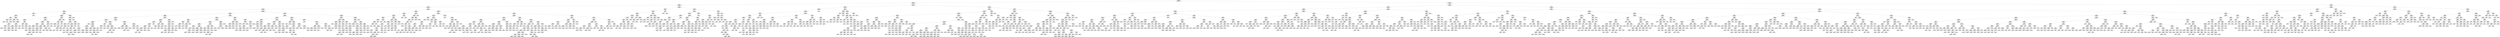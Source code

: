 digraph Tree {
node [shape=box] ;
0 [label="X[12] <= 0.5\ngini = 0.5645\nsamples = 23404\nvalue = [10498, 11240, 1378, 288]"] ;
1 [label="X[9] <= 0.5\ngini = 0.4415\nsamples = 12512\nvalue = [8644, 3555, 260, 53]"] ;
0 -> 1 [labeldistance=2.5, labelangle=45, headlabel="True"] ;
2 [label="X[2] <= 0.5\ngini = 0.3836\nsamples = 10965\nvalue = [8205, 2601, 131, 28]"] ;
1 -> 2 ;
3 [label="X[11] <= 0.5\ngini = 0.4141\nsamples = 9499\nvalue = [6815, 2531, 128, 25]"] ;
2 -> 3 ;
4 [label="X[1] <= 0.5\ngini = 0.3751\nsamples = 7082\nvalue = [5363, 1603, 95, 21]"] ;
3 -> 4 ;
5 [label="X[0] <= 1.75\ngini = 0.5779\nsamples = 640\nvalue = [321, 259, 52, 8]"] ;
4 -> 5 ;
6 [label="X[7] <= 0.5\ngini = 0.42\nsamples = 30\nvalue = [21, 9, 0, 0]"] ;
5 -> 6 ;
7 [label="X[0] <= 1.25\ngini = 0.3995\nsamples = 29\nvalue = [21, 8, 0, 0]"] ;
6 -> 7 ;
8 [label="X[4] <= 0.5\ngini = 0.5\nsamples = 6\nvalue = [3, 3, 0, 0]"] ;
7 -> 8 ;
9 [label="X[5] <= 0.5\ngini = 0.48\nsamples = 5\nvalue = [2, 3, 0, 0]"] ;
8 -> 9 ;
10 [label="gini = 0.375\nsamples = 4\nvalue = [1, 3, 0, 0]"] ;
9 -> 10 ;
11 [label="gini = 0.0\nsamples = 1\nvalue = [1, 0, 0, 0]"] ;
9 -> 11 ;
12 [label="gini = 0.0\nsamples = 1\nvalue = [1, 0, 0, 0]"] ;
8 -> 12 ;
13 [label="X[5] <= 0.5\ngini = 0.3403\nsamples = 23\nvalue = [18, 5, 0, 0]"] ;
7 -> 13 ;
14 [label="X[6] <= 0.5\ngini = 0.3512\nsamples = 22\nvalue = [17, 5, 0, 0]"] ;
13 -> 14 ;
15 [label="gini = 0.3628\nsamples = 21\nvalue = [16, 5, 0, 0]"] ;
14 -> 15 ;
16 [label="gini = 0.0\nsamples = 1\nvalue = [1, 0, 0, 0]"] ;
14 -> 16 ;
17 [label="gini = 0.0\nsamples = 1\nvalue = [1, 0, 0, 0]"] ;
13 -> 17 ;
18 [label="gini = 0.0\nsamples = 1\nvalue = [0, 1, 0, 0]"] ;
6 -> 18 ;
19 [label="X[5] <= 0.5\ngini = 0.5827\nsamples = 610\nvalue = [300, 250, 52, 8]"] ;
5 -> 19 ;
20 [label="X[4] <= 0.5\ngini = 0.5817\nsamples = 585\nvalue = [292, 235, 51, 7]"] ;
19 -> 20 ;
21 [label="X[0] <= 3.25\ngini = 0.5858\nsamples = 561\nvalue = [276, 227, 51, 7]"] ;
20 -> 21 ;
22 [label="X[6] <= 0.5\ngini = 0.5734\nsamples = 183\nvalue = [98, 66, 18, 1]"] ;
21 -> 22 ;
23 [label="X[0] <= 2.25\ngini = 0.5768\nsamples = 169\nvalue = [91, 59, 18, 1]"] ;
22 -> 23 ;
24 [label="X[8] <= 0.5\ngini = 0.6113\nsamples = 40\nvalue = [19, 15, 6, 0]"] ;
23 -> 24 ;
25 [label="X[3] <= 0.5\ngini = 0.6194\nsamples = 37\nvalue = [17, 14, 6, 0]"] ;
24 -> 25 ;
26 [label="gini = 0.6152\nsamples = 32\nvalue = [15, 12, 5, 0]"] ;
25 -> 26 ;
27 [label="gini = 0.64\nsamples = 5\nvalue = [2, 2, 1, 0]"] ;
25 -> 27 ;
28 [label="gini = 0.4444\nsamples = 3\nvalue = [2, 1, 0, 0]"] ;
24 -> 28 ;
29 [label="X[8] <= 0.5\ngini = 0.5634\nsamples = 129\nvalue = [72, 44, 12, 1]"] ;
23 -> 29 ;
30 [label="X[3] <= 0.5\ngini = 0.5677\nsamples = 125\nvalue = [69, 43, 12, 1]"] ;
29 -> 30 ;
31 [label="X[0] <= 2.75\ngini = 0.5616\nsamples = 104\nvalue = [58, 36, 9, 1]"] ;
30 -> 31 ;
32 [label="gini = 0.5295\nsamples = 42\nvalue = [26, 12, 3, 1]"] ;
31 -> 32 ;
33 [label="gini = 0.5744\nsamples = 62\nvalue = [32, 24, 6, 0]"] ;
31 -> 33 ;
34 [label="X[0] <= 2.75\ngini = 0.5941\nsamples = 21\nvalue = [11, 7, 3, 0]"] ;
30 -> 34 ;
35 [label="gini = 0.5679\nsamples = 9\nvalue = [3, 5, 1, 0]"] ;
34 -> 35 ;
36 [label="gini = 0.5\nsamples = 12\nvalue = [8, 2, 2, 0]"] ;
34 -> 36 ;
37 [label="X[0] <= 2.75\ngini = 0.375\nsamples = 4\nvalue = [3, 1, 0, 0]"] ;
29 -> 37 ;
38 [label="gini = 0.0\nsamples = 1\nvalue = [0, 1, 0, 0]"] ;
37 -> 38 ;
39 [label="gini = 0.0\nsamples = 3\nvalue = [3, 0, 0, 0]"] ;
37 -> 39 ;
40 [label="X[0] <= 2.25\ngini = 0.5\nsamples = 14\nvalue = [7, 7, 0, 0]"] ;
22 -> 40 ;
41 [label="X[3] <= 0.5\ngini = 0.375\nsamples = 4\nvalue = [3, 1, 0, 0]"] ;
40 -> 41 ;
42 [label="gini = 0.0\nsamples = 2\nvalue = [2, 0, 0, 0]"] ;
41 -> 42 ;
43 [label="gini = 0.5\nsamples = 2\nvalue = [1, 1, 0, 0]"] ;
41 -> 43 ;
44 [label="X[3] <= 0.5\ngini = 0.48\nsamples = 10\nvalue = [4, 6, 0, 0]"] ;
40 -> 44 ;
45 [label="X[0] <= 2.75\ngini = 0.4444\nsamples = 9\nvalue = [3, 6, 0, 0]"] ;
44 -> 45 ;
46 [label="gini = 0.4082\nsamples = 7\nvalue = [2, 5, 0, 0]"] ;
45 -> 46 ;
47 [label="gini = 0.5\nsamples = 2\nvalue = [1, 1, 0, 0]"] ;
45 -> 47 ;
48 [label="gini = 0.0\nsamples = 1\nvalue = [1, 0, 0, 0]"] ;
44 -> 48 ;
49 [label="X[0] <= 4.75\ngini = 0.589\nsamples = 378\nvalue = [178, 161, 33, 6]"] ;
21 -> 49 ;
50 [label="X[0] <= 3.75\ngini = 0.5899\nsamples = 361\nvalue = [172, 151, 32, 6]"] ;
49 -> 50 ;
51 [label="X[3] <= 0.5\ngini = 0.5513\nsamples = 140\nvalue = [69, 63, 8, 0]"] ;
50 -> 51 ;
52 [label="X[8] <= 0.5\ngini = 0.5452\nsamples = 123\nvalue = [59, 58, 6, 0]"] ;
51 -> 52 ;
53 [label="X[6] <= 0.5\ngini = 0.5456\nsamples = 122\nvalue = [58, 58, 6, 0]"] ;
52 -> 53 ;
54 [label="gini = 0.5488\nsamples = 113\nvalue = [54, 53, 6, 0]"] ;
53 -> 54 ;
55 [label="gini = 0.4938\nsamples = 9\nvalue = [4, 5, 0, 0]"] ;
53 -> 55 ;
56 [label="gini = 0.0\nsamples = 1\nvalue = [1, 0, 0, 0]"] ;
52 -> 56 ;
57 [label="gini = 0.5536\nsamples = 17\nvalue = [10, 5, 2, 0]"] ;
51 -> 57 ;
58 [label="X[3] <= 0.5\ngini = 0.6117\nsamples = 221\nvalue = [103, 88, 24, 6]"] ;
50 -> 58 ;
59 [label="X[6] <= 0.5\ngini = 0.6117\nsamples = 187\nvalue = [90, 71, 20, 6]"] ;
58 -> 59 ;
60 [label="X[7] <= 0.5\ngini = 0.6125\nsamples = 184\nvalue = [89, 69, 20, 6]"] ;
59 -> 60 ;
61 [label="X[0] <= 4.25\ngini = 0.6104\nsamples = 181\nvalue = [88, 68, 19, 6]"] ;
60 -> 61 ;
62 [label="X[8] <= 0.5\ngini = 0.6119\nsamples = 103\nvalue = [50, 38, 13, 2]"] ;
61 -> 62 ;
63 [label="gini = 0.615\nsamples = 99\nvalue = [48, 36, 13, 2]"] ;
62 -> 63 ;
64 [label="gini = 0.5\nsamples = 4\nvalue = [2, 2, 0, 0]"] ;
62 -> 64 ;
65 [label="gini = 0.6062\nsamples = 78\nvalue = [38, 30, 6, 4]"] ;
61 -> 65 ;
66 [label="X[8] <= 0.5\ngini = 0.6667\nsamples = 3\nvalue = [1, 1, 1, 0]"] ;
60 -> 66 ;
67 [label="gini = 0.5\nsamples = 2\nvalue = [0, 1, 1, 0]"] ;
66 -> 67 ;
68 [label="gini = 0.0\nsamples = 1\nvalue = [1, 0, 0, 0]"] ;
66 -> 68 ;
69 [label="X[0] <= 4.25\ngini = 0.4444\nsamples = 3\nvalue = [1, 2, 0, 0]"] ;
59 -> 69 ;
70 [label="gini = 0.0\nsamples = 1\nvalue = [1, 0, 0, 0]"] ;
69 -> 70 ;
71 [label="gini = 0.0\nsamples = 2\nvalue = [0, 2, 0, 0]"] ;
69 -> 71 ;
72 [label="X[8] <= 0.5\ngini = 0.59\nsamples = 34\nvalue = [13, 17, 4, 0]"] ;
58 -> 72 ;
73 [label="X[0] <= 4.25\ngini = 0.595\nsamples = 33\nvalue = [13, 16, 4, 0]"] ;
72 -> 73 ;
74 [label="gini = 0.5408\nsamples = 14\nvalue = [5, 8, 1, 0]"] ;
73 -> 74 ;
75 [label="gini = 0.6205\nsamples = 19\nvalue = [8, 8, 3, 0]"] ;
73 -> 75 ;
76 [label="gini = 0.0\nsamples = 1\nvalue = [0, 1, 0, 0]"] ;
72 -> 76 ;
77 [label="X[6] <= 0.5\ngini = 0.526\nsamples = 17\nvalue = [6, 10, 1, 0]"] ;
49 -> 77 ;
78 [label="X[3] <= 0.5\ngini = 0.5078\nsamples = 16\nvalue = [5, 10, 1, 0]"] ;
77 -> 78 ;
79 [label="gini = 0.5\nsamples = 14\nvalue = [4, 9, 1, 0]"] ;
78 -> 79 ;
80 [label="gini = 0.5\nsamples = 2\nvalue = [1, 1, 0, 0]"] ;
78 -> 80 ;
81 [label="gini = 0.0\nsamples = 1\nvalue = [1, 0, 0, 0]"] ;
77 -> 81 ;
82 [label="X[8] <= 0.5\ngini = 0.4444\nsamples = 24\nvalue = [16, 8, 0, 0]"] ;
20 -> 82 ;
83 [label="X[0] <= 3.75\ngini = 0.3628\nsamples = 21\nvalue = [16, 5, 0, 0]"] ;
82 -> 83 ;
84 [label="X[6] <= 0.5\ngini = 0.5\nsamples = 8\nvalue = [4, 4, 0, 0]"] ;
83 -> 84 ;
85 [label="X[0] <= 2.5\ngini = 0.4898\nsamples = 7\nvalue = [4, 3, 0, 0]"] ;
84 -> 85 ;
86 [label="gini = 0.0\nsamples = 1\nvalue = [1, 0, 0, 0]"] ;
85 -> 86 ;
87 [label="X[3] <= 0.5\ngini = 0.5\nsamples = 6\nvalue = [3, 3, 0, 0]"] ;
85 -> 87 ;
88 [label="X[0] <= 3.25\ngini = 0.4444\nsamples = 3\nvalue = [1, 2, 0, 0]"] ;
87 -> 88 ;
89 [label="gini = 0.5\nsamples = 2\nvalue = [1, 1, 0, 0]"] ;
88 -> 89 ;
90 [label="gini = 0.0\nsamples = 1\nvalue = [0, 1, 0, 0]"] ;
88 -> 90 ;
91 [label="X[0] <= 3.25\ngini = 0.4444\nsamples = 3\nvalue = [2, 1, 0, 0]"] ;
87 -> 91 ;
92 [label="gini = 0.0\nsamples = 1\nvalue = [0, 1, 0, 0]"] ;
91 -> 92 ;
93 [label="gini = 0.0\nsamples = 2\nvalue = [2, 0, 0, 0]"] ;
91 -> 93 ;
94 [label="gini = 0.0\nsamples = 1\nvalue = [0, 1, 0, 0]"] ;
84 -> 94 ;
95 [label="X[6] <= 0.5\ngini = 0.142\nsamples = 13\nvalue = [12, 1, 0, 0]"] ;
83 -> 95 ;
96 [label="gini = 0.0\nsamples = 8\nvalue = [8, 0, 0, 0]"] ;
95 -> 96 ;
97 [label="X[0] <= 4.25\ngini = 0.32\nsamples = 5\nvalue = [4, 1, 0, 0]"] ;
95 -> 97 ;
98 [label="gini = 0.0\nsamples = 2\nvalue = [2, 0, 0, 0]"] ;
97 -> 98 ;
99 [label="X[0] <= 4.75\ngini = 0.4444\nsamples = 3\nvalue = [2, 1, 0, 0]"] ;
97 -> 99 ;
100 [label="gini = 0.5\nsamples = 2\nvalue = [1, 1, 0, 0]"] ;
99 -> 100 ;
101 [label="gini = 0.0\nsamples = 1\nvalue = [1, 0, 0, 0]"] ;
99 -> 101 ;
102 [label="gini = 0.0\nsamples = 3\nvalue = [0, 3, 0, 0]"] ;
82 -> 102 ;
103 [label="X[0] <= 4.25\ngini = 0.5344\nsamples = 25\nvalue = [8, 15, 1, 1]"] ;
19 -> 103 ;
104 [label="X[4] <= 0.5\ngini = 0.5028\nsamples = 23\nvalue = [6, 15, 1, 1]"] ;
103 -> 104 ;
105 [label="X[3] <= 0.5\ngini = 0.4793\nsamples = 22\nvalue = [5, 15, 1, 1]"] ;
104 -> 105 ;
106 [label="X[0] <= 2.25\ngini = 0.5078\nsamples = 16\nvalue = [5, 10, 0, 1]"] ;
105 -> 106 ;
107 [label="gini = 0.0\nsamples = 2\nvalue = [0, 2, 0, 0]"] ;
106 -> 107 ;
108 [label="X[0] <= 2.75\ngini = 0.5408\nsamples = 14\nvalue = [5, 8, 0, 1]"] ;
106 -> 108 ;
109 [label="gini = 0.0\nsamples = 2\nvalue = [2, 0, 0, 0]"] ;
108 -> 109 ;
110 [label="X[0] <= 3.75\ngini = 0.4861\nsamples = 12\nvalue = [3, 8, 0, 1]"] ;
108 -> 110 ;
111 [label="X[8] <= 0.5\ngini = 0.54\nsamples = 10\nvalue = [3, 6, 0, 1]"] ;
110 -> 111 ;
112 [label="X[0] <= 3.25\ngini = 0.5679\nsamples = 9\nvalue = [3, 5, 0, 1]"] ;
111 -> 112 ;
113 [label="gini = 0.4444\nsamples = 3\nvalue = [1, 2, 0, 0]"] ;
112 -> 113 ;
114 [label="gini = 0.6111\nsamples = 6\nvalue = [2, 3, 0, 1]"] ;
112 -> 114 ;
115 [label="gini = 0.0\nsamples = 1\nvalue = [0, 1, 0, 0]"] ;
111 -> 115 ;
116 [label="gini = 0.0\nsamples = 2\nvalue = [0, 2, 0, 0]"] ;
110 -> 116 ;
117 [label="X[0] <= 3.25\ngini = 0.2778\nsamples = 6\nvalue = [0, 5, 1, 0]"] ;
105 -> 117 ;
118 [label="X[0] <= 2.75\ngini = 0.4444\nsamples = 3\nvalue = [0, 2, 1, 0]"] ;
117 -> 118 ;
119 [label="gini = 0.0\nsamples = 1\nvalue = [0, 1, 0, 0]"] ;
118 -> 119 ;
120 [label="gini = 0.5\nsamples = 2\nvalue = [0, 1, 1, 0]"] ;
118 -> 120 ;
121 [label="gini = 0.0\nsamples = 3\nvalue = [0, 3, 0, 0]"] ;
117 -> 121 ;
122 [label="gini = 0.0\nsamples = 1\nvalue = [1, 0, 0, 0]"] ;
104 -> 122 ;
123 [label="gini = 0.0\nsamples = 2\nvalue = [2, 0, 0, 0]"] ;
103 -> 123 ;
124 [label="X[6] <= 0.5\ngini = 0.3438\nsamples = 6442\nvalue = [5042, 1344, 43, 13]"] ;
4 -> 124 ;
125 [label="X[4] <= 0.5\ngini = 0.3089\nsamples = 4787\nvalue = [3884, 867, 27, 9]"] ;
124 -> 125 ;
126 [label="X[5] <= 0.5\ngini = 0.3381\nsamples = 3212\nvalue = [2531, 650, 24, 7]"] ;
125 -> 126 ;
127 [label="X[3] <= 0.5\ngini = 0.3271\nsamples = 2963\nvalue = [2361, 577, 22, 3]"] ;
126 -> 127 ;
128 [label="X[7] <= 0.5\ngini = 0.3471\nsamples = 2062\nvalue = [1609, 432, 18, 3]"] ;
127 -> 128 ;
129 [label="X[0] <= 1.25\ngini = 0.3485\nsamples = 2051\nvalue = [1598, 432, 18, 3]"] ;
128 -> 129 ;
130 [label="gini = 0.58\nsamples = 10\nvalue = [5, 4, 1, 0]"] ;
129 -> 130 ;
131 [label="X[8] <= 0.5\ngini = 0.3468\nsamples = 2041\nvalue = [1593, 428, 17, 3]"] ;
129 -> 131 ;
132 [label="X[0] <= 3.25\ngini = 0.3513\nsamples = 1939\nvalue = [1506, 413, 17, 3]"] ;
131 -> 132 ;
133 [label="X[0] <= 2.75\ngini = 0.3327\nsamples = 810\nvalue = [642, 160, 6, 2]"] ;
132 -> 133 ;
134 [label="X[0] <= 2.25\ngini = 0.3475\nsamples = 473\nvalue = [369, 99, 3, 2]"] ;
133 -> 134 ;
135 [label="X[0] <= 1.75\ngini = 0.3152\nsamples = 202\nvalue = [163, 37, 0, 2]"] ;
134 -> 135 ;
136 [label="gini = 0.3413\nsamples = 67\nvalue = [53, 12, 0, 2]"] ;
135 -> 136 ;
137 [label="gini = 0.3018\nsamples = 135\nvalue = [110, 25, 0, 0]"] ;
135 -> 137 ;
138 [label="gini = 0.3697\nsamples = 271\nvalue = [206, 62, 3, 0]"] ;
134 -> 138 ;
139 [label="gini = 0.3109\nsamples = 337\nvalue = [273, 61, 3, 0]"] ;
133 -> 139 ;
140 [label="X[0] <= 4.25\ngini = 0.364\nsamples = 1129\nvalue = [864, 253, 11, 1]"] ;
132 -> 140 ;
141 [label="X[0] <= 3.75\ngini = 0.3608\nsamples = 805\nvalue = [619, 176, 9, 1]"] ;
140 -> 141 ;
142 [label="gini = 0.3652\nsamples = 415\nvalue = [317, 94, 3, 1]"] ;
141 -> 142 ;
143 [label="gini = 0.3559\nsamples = 390\nvalue = [302, 82, 6, 0]"] ;
141 -> 143 ;
144 [label="X[0] <= 4.75\ngini = 0.3717\nsamples = 324\nvalue = [245, 77, 2, 0]"] ;
140 -> 144 ;
145 [label="gini = 0.3731\nsamples = 268\nvalue = [202, 65, 1, 0]"] ;
144 -> 145 ;
146 [label="gini = 0.3642\nsamples = 56\nvalue = [43, 12, 1, 0]"] ;
144 -> 146 ;
147 [label="X[0] <= 4.25\ngini = 0.2509\nsamples = 102\nvalue = [87, 15, 0, 0]"] ;
131 -> 147 ;
148 [label="X[0] <= 2.75\ngini = 0.2188\nsamples = 88\nvalue = [77, 11, 0, 0]"] ;
147 -> 148 ;
149 [label="gini = 0.375\nsamples = 8\nvalue = [6, 2, 0, 0]"] ;
148 -> 149 ;
150 [label="X[0] <= 3.75\ngini = 0.1997\nsamples = 80\nvalue = [71, 9, 0, 0]"] ;
148 -> 150 ;
151 [label="X[0] <= 3.25\ngini = 0.1244\nsamples = 45\nvalue = [42, 3, 0, 0]"] ;
150 -> 151 ;
152 [label="gini = 0.0\nsamples = 11\nvalue = [11, 0, 0, 0]"] ;
151 -> 152 ;
153 [label="gini = 0.1609\nsamples = 34\nvalue = [31, 3, 0, 0]"] ;
151 -> 153 ;
154 [label="gini = 0.2841\nsamples = 35\nvalue = [29, 6, 0, 0]"] ;
150 -> 154 ;
155 [label="X[0] <= 4.75\ngini = 0.4082\nsamples = 14\nvalue = [10, 4, 0, 0]"] ;
147 -> 155 ;
156 [label="gini = 0.426\nsamples = 13\nvalue = [9, 4, 0, 0]"] ;
155 -> 156 ;
157 [label="gini = 0.0\nsamples = 1\nvalue = [1, 0, 0, 0]"] ;
155 -> 157 ;
158 [label="gini = 0.0\nsamples = 11\nvalue = [11, 0, 0, 0]"] ;
128 -> 158 ;
159 [label="X[0] <= 3.25\ngini = 0.2775\nsamples = 901\nvalue = [752, 145, 4, 0]"] ;
127 -> 159 ;
160 [label="X[0] <= 1.75\ngini = 0.2215\nsamples = 268\nvalue = [234, 34, 0, 0]"] ;
159 -> 160 ;
161 [label="X[8] <= 0.5\ngini = 0.375\nsamples = 12\nvalue = [9, 3, 0, 0]"] ;
160 -> 161 ;
162 [label="X[0] <= 1.25\ngini = 0.2975\nsamples = 11\nvalue = [9, 2, 0, 0]"] ;
161 -> 162 ;
163 [label="gini = 0.4444\nsamples = 3\nvalue = [2, 1, 0, 0]"] ;
162 -> 163 ;
164 [label="gini = 0.2188\nsamples = 8\nvalue = [7, 1, 0, 0]"] ;
162 -> 164 ;
165 [label="gini = 0.0\nsamples = 1\nvalue = [0, 1, 0, 0]"] ;
161 -> 165 ;
166 [label="X[0] <= 2.25\ngini = 0.2129\nsamples = 256\nvalue = [225, 31, 0, 0]"] ;
160 -> 166 ;
167 [label="X[8] <= 0.5\ngini = 0.1172\nsamples = 32\nvalue = [30, 2, 0, 0]"] ;
166 -> 167 ;
168 [label="gini = 0.1207\nsamples = 31\nvalue = [29, 2, 0, 0]"] ;
167 -> 168 ;
169 [label="gini = 0.0\nsamples = 1\nvalue = [1, 0, 0, 0]"] ;
167 -> 169 ;
170 [label="X[7] <= 0.5\ngini = 0.2254\nsamples = 224\nvalue = [195, 29, 0, 0]"] ;
166 -> 170 ;
171 [label="X[8] <= 0.5\ngini = 0.2263\nsamples = 223\nvalue = [194, 29, 0, 0]"] ;
170 -> 171 ;
172 [label="X[0] <= 2.75\ngini = 0.2274\nsamples = 214\nvalue = [186, 28, 0, 0]"] ;
171 -> 172 ;
173 [label="gini = 0.2311\nsamples = 75\nvalue = [65, 10, 0, 0]"] ;
172 -> 173 ;
174 [label="gini = 0.2255\nsamples = 139\nvalue = [121, 18, 0, 0]"] ;
172 -> 174 ;
175 [label="gini = 0.1975\nsamples = 9\nvalue = [8, 1, 0, 0]"] ;
171 -> 175 ;
176 [label="gini = 0.0\nsamples = 1\nvalue = [1, 0, 0, 0]"] ;
170 -> 176 ;
177 [label="X[0] <= 4.25\ngini = 0.2996\nsamples = 633\nvalue = [518, 111, 4, 0]"] ;
159 -> 177 ;
178 [label="X[0] <= 3.75\ngini = 0.3259\nsamples = 439\nvalue = [350, 86, 3, 0]"] ;
177 -> 178 ;
179 [label="X[8] <= 0.5\ngini = 0.3411\nsamples = 208\nvalue = [163, 44, 1, 0]"] ;
178 -> 179 ;
180 [label="gini = 0.3294\nsamples = 194\nvalue = [154, 39, 1, 0]"] ;
179 -> 180 ;
181 [label="gini = 0.4592\nsamples = 14\nvalue = [9, 5, 0, 0]"] ;
179 -> 181 ;
182 [label="X[8] <= 0.5\ngini = 0.3115\nsamples = 231\nvalue = [187, 42, 2, 0]"] ;
178 -> 182 ;
183 [label="X[7] <= 0.5\ngini = 0.3201\nsamples = 218\nvalue = [175, 41, 2, 0]"] ;
182 -> 183 ;
184 [label="gini = 0.3213\nsamples = 217\nvalue = [174, 41, 2, 0]"] ;
183 -> 184 ;
185 [label="gini = 0.0\nsamples = 1\nvalue = [1, 0, 0, 0]"] ;
183 -> 185 ;
186 [label="gini = 0.142\nsamples = 13\nvalue = [12, 1, 0, 0]"] ;
182 -> 186 ;
187 [label="X[8] <= 0.5\ngini = 0.2334\nsamples = 194\nvalue = [168, 25, 1, 0]"] ;
177 -> 187 ;
188 [label="X[0] <= 4.75\ngini = 0.243\nsamples = 185\nvalue = [159, 25, 1, 0]"] ;
187 -> 188 ;
189 [label="gini = 0.2545\nsamples = 147\nvalue = [125, 22, 0, 0]"] ;
188 -> 189 ;
190 [label="gini = 0.1925\nsamples = 38\nvalue = [34, 3, 1, 0]"] ;
188 -> 190 ;
191 [label="gini = 0.0\nsamples = 9\nvalue = [9, 0, 0, 0]"] ;
187 -> 191 ;
192 [label="X[0] <= 3.25\ngini = 0.4476\nsamples = 249\nvalue = [170, 73, 2, 4]"] ;
126 -> 192 ;
193 [label="X[3] <= 0.5\ngini = 0.5095\nsamples = 139\nvalue = [84, 49, 2, 4]"] ;
192 -> 193 ;
194 [label="X[7] <= 0.5\ngini = 0.533\nsamples = 109\nvalue = [60, 44, 2, 3]"] ;
193 -> 194 ;
195 [label="X[8] <= 0.5\ngini = 0.5247\nsamples = 108\nvalue = [60, 44, 2, 2]"] ;
194 -> 195 ;
196 [label="X[0] <= 2.25\ngini = 0.5294\nsamples = 103\nvalue = [56, 43, 2, 2]"] ;
195 -> 196 ;
197 [label="X[0] <= 1.75\ngini = 0.5326\nsamples = 33\nvalue = [19, 12, 2, 0]"] ;
196 -> 197 ;
198 [label="X[0] <= 1.25\ngini = 0.4898\nsamples = 7\nvalue = [4, 3, 0, 0]"] ;
197 -> 198 ;
199 [label="gini = 0.5\nsamples = 2\nvalue = [1, 1, 0, 0]"] ;
198 -> 199 ;
200 [label="gini = 0.48\nsamples = 5\nvalue = [3, 2, 0, 0]"] ;
198 -> 200 ;
201 [label="gini = 0.5414\nsamples = 26\nvalue = [15, 9, 2, 0]"] ;
197 -> 201 ;
202 [label="X[0] <= 2.75\ngini = 0.5237\nsamples = 70\nvalue = [37, 31, 0, 2]"] ;
196 -> 202 ;
203 [label="gini = 0.5201\nsamples = 37\nvalue = [20, 16, 0, 1]"] ;
202 -> 203 ;
204 [label="gini = 0.5271\nsamples = 33\nvalue = [17, 15, 0, 1]"] ;
202 -> 204 ;
205 [label="X[0] <= 2.75\ngini = 0.32\nsamples = 5\nvalue = [4, 1, 0, 0]"] ;
195 -> 205 ;
206 [label="gini = 0.0\nsamples = 3\nvalue = [3, 0, 0, 0]"] ;
205 -> 206 ;
207 [label="gini = 0.5\nsamples = 2\nvalue = [1, 1, 0, 0]"] ;
205 -> 207 ;
208 [label="gini = 0.0\nsamples = 1\nvalue = [0, 0, 0, 1]"] ;
194 -> 208 ;
209 [label="X[0] <= 2.75\ngini = 0.3311\nsamples = 30\nvalue = [24, 5, 0, 1]"] ;
193 -> 209 ;
210 [label="X[0] <= 2.25\ngini = 0.24\nsamples = 15\nvalue = [13, 1, 0, 1]"] ;
209 -> 210 ;
211 [label="X[0] <= 1.75\ngini = 0.32\nsamples = 5\nvalue = [4, 0, 0, 1]"] ;
210 -> 211 ;
212 [label="gini = 0.0\nsamples = 1\nvalue = [1, 0, 0, 0]"] ;
211 -> 212 ;
213 [label="gini = 0.375\nsamples = 4\nvalue = [3, 0, 0, 1]"] ;
211 -> 213 ;
214 [label="X[8] <= 0.5\ngini = 0.18\nsamples = 10\nvalue = [9, 1, 0, 0]"] ;
210 -> 214 ;
215 [label="gini = 0.1975\nsamples = 9\nvalue = [8, 1, 0, 0]"] ;
214 -> 215 ;
216 [label="gini = 0.0\nsamples = 1\nvalue = [1, 0, 0, 0]"] ;
214 -> 216 ;
217 [label="X[8] <= 0.5\ngini = 0.3911\nsamples = 15\nvalue = [11, 4, 0, 0]"] ;
209 -> 217 ;
218 [label="gini = 0.426\nsamples = 13\nvalue = [9, 4, 0, 0]"] ;
217 -> 218 ;
219 [label="gini = 0.0\nsamples = 2\nvalue = [2, 0, 0, 0]"] ;
217 -> 219 ;
220 [label="X[7] <= 0.5\ngini = 0.3412\nsamples = 110\nvalue = [86, 24, 0, 0]"] ;
192 -> 220 ;
221 [label="X[8] <= 0.5\ngini = 0.333\nsamples = 109\nvalue = [86, 23, 0, 0]"] ;
220 -> 221 ;
222 [label="X[0] <= 4.75\ngini = 0.3469\nsamples = 103\nvalue = [80, 23, 0, 0]"] ;
221 -> 222 ;
223 [label="X[0] <= 4.25\ngini = 0.3542\nsamples = 100\nvalue = [77, 23, 0, 0]"] ;
222 -> 223 ;
224 [label="X[0] <= 3.75\ngini = 0.3427\nsamples = 82\nvalue = [64, 18, 0, 0]"] ;
223 -> 224 ;
225 [label="X[3] <= 0.5\ngini = 0.3367\nsamples = 42\nvalue = [33, 9, 0, 0]"] ;
224 -> 225 ;
226 [label="gini = 0.3673\nsamples = 33\nvalue = [25, 8, 0, 0]"] ;
225 -> 226 ;
227 [label="gini = 0.1975\nsamples = 9\nvalue = [8, 1, 0, 0]"] ;
225 -> 227 ;
228 [label="X[3] <= 0.5\ngini = 0.3488\nsamples = 40\nvalue = [31, 9, 0, 0]"] ;
224 -> 228 ;
229 [label="gini = 0.32\nsamples = 30\nvalue = [24, 6, 0, 0]"] ;
228 -> 229 ;
230 [label="gini = 0.42\nsamples = 10\nvalue = [7, 3, 0, 0]"] ;
228 -> 230 ;
231 [label="X[3] <= 0.5\ngini = 0.4012\nsamples = 18\nvalue = [13, 5, 0, 0]"] ;
223 -> 231 ;
232 [label="gini = 0.375\nsamples = 12\nvalue = [9, 3, 0, 0]"] ;
231 -> 232 ;
233 [label="gini = 0.4444\nsamples = 6\nvalue = [4, 2, 0, 0]"] ;
231 -> 233 ;
234 [label="gini = 0.0\nsamples = 3\nvalue = [3, 0, 0, 0]"] ;
222 -> 234 ;
235 [label="gini = 0.0\nsamples = 6\nvalue = [6, 0, 0, 0]"] ;
221 -> 235 ;
236 [label="gini = 0.0\nsamples = 1\nvalue = [0, 1, 0, 0]"] ;
220 -> 236 ;
237 [label="X[8] <= 0.5\ngini = 0.243\nsamples = 1575\nvalue = [1353, 217, 3, 2]"] ;
125 -> 237 ;
238 [label="X[0] <= 2.25\ngini = 0.2301\nsamples = 1484\nvalue = [1288, 191, 3, 2]"] ;
237 -> 238 ;
239 [label="X[3] <= 0.5\ngini = 0.3482\nsamples = 49\nvalue = [38, 11, 0, 0]"] ;
238 -> 239 ;
240 [label="X[5] <= 0.5\ngini = 0.2907\nsamples = 34\nvalue = [28, 6, 0, 0]"] ;
239 -> 240 ;
241 [label="X[0] <= 1.25\ngini = 0.2637\nsamples = 32\nvalue = [27, 5, 0, 0]"] ;
240 -> 241 ;
242 [label="gini = 0.5\nsamples = 2\nvalue = [1, 1, 0, 0]"] ;
241 -> 242 ;
243 [label="X[0] <= 1.75\ngini = 0.2311\nsamples = 30\nvalue = [26, 4, 0, 0]"] ;
241 -> 243 ;
244 [label="gini = 0.0\nsamples = 5\nvalue = [5, 0, 0, 0]"] ;
243 -> 244 ;
245 [label="gini = 0.2688\nsamples = 25\nvalue = [21, 4, 0, 0]"] ;
243 -> 245 ;
246 [label="gini = 0.5\nsamples = 2\nvalue = [1, 1, 0, 0]"] ;
240 -> 246 ;
247 [label="X[5] <= 0.5\ngini = 0.4444\nsamples = 15\nvalue = [10, 5, 0, 0]"] ;
239 -> 247 ;
248 [label="X[0] <= 1.25\ngini = 0.4734\nsamples = 13\nvalue = [8, 5, 0, 0]"] ;
247 -> 248 ;
249 [label="gini = 0.0\nsamples = 2\nvalue = [2, 0, 0, 0]"] ;
248 -> 249 ;
250 [label="X[0] <= 1.75\ngini = 0.4959\nsamples = 11\nvalue = [6, 5, 0, 0]"] ;
248 -> 250 ;
251 [label="gini = 0.0\nsamples = 1\nvalue = [0, 1, 0, 0]"] ;
250 -> 251 ;
252 [label="gini = 0.48\nsamples = 10\nvalue = [6, 4, 0, 0]"] ;
250 -> 252 ;
253 [label="gini = 0.0\nsamples = 2\nvalue = [2, 0, 0, 0]"] ;
247 -> 253 ;
254 [label="X[0] <= 4.25\ngini = 0.2255\nsamples = 1435\nvalue = [1250, 180, 3, 2]"] ;
238 -> 254 ;
255 [label="X[5] <= 0.5\ngini = 0.2165\nsamples = 1140\nvalue = [1000, 135, 3, 2]"] ;
254 -> 255 ;
256 [label="X[0] <= 2.75\ngini = 0.211\nsamples = 1055\nvalue = [929, 123, 2, 1]"] ;
255 -> 256 ;
257 [label="X[3] <= 0.5\ngini = 0.1818\nsamples = 89\nvalue = [80, 9, 0, 0]"] ;
256 -> 257 ;
258 [label="gini = 0.1388\nsamples = 40\nvalue = [37, 3, 0, 0]"] ;
257 -> 258 ;
259 [label="gini = 0.2149\nsamples = 49\nvalue = [43, 6, 0, 0]"] ;
257 -> 259 ;
260 [label="X[3] <= 0.5\ngini = 0.2136\nsamples = 966\nvalue = [849, 114, 2, 1]"] ;
256 -> 260 ;
261 [label="X[0] <= 3.75\ngini = 0.2275\nsamples = 447\nvalue = [389, 55, 2, 1]"] ;
260 -> 261 ;
262 [label="X[0] <= 3.25\ngini = 0.2578\nsamples = 254\nvalue = [216, 35, 2, 1]"] ;
261 -> 262 ;
263 [label="gini = 0.2282\nsamples = 86\nvalue = [75, 9, 1, 1]"] ;
262 -> 263 ;
264 [label="gini = 0.2716\nsamples = 168\nvalue = [141, 26, 1, 0]"] ;
262 -> 264 ;
265 [label="gini = 0.1858\nsamples = 193\nvalue = [173, 20, 0, 0]"] ;
261 -> 265 ;
266 [label="X[0] <= 3.75\ngini = 0.2015\nsamples = 519\nvalue = [460, 59, 0, 0]"] ;
260 -> 266 ;
267 [label="X[0] <= 3.25\ngini = 0.1826\nsamples = 305\nvalue = [274, 31, 0, 0]"] ;
266 -> 267 ;
268 [label="gini = 0.2172\nsamples = 121\nvalue = [106, 15, 0, 0]"] ;
267 -> 268 ;
269 [label="gini = 0.1588\nsamples = 184\nvalue = [168, 16, 0, 0]"] ;
267 -> 269 ;
270 [label="X[7] <= 0.5\ngini = 0.2274\nsamples = 214\nvalue = [186, 28, 0, 0]"] ;
266 -> 270 ;
271 [label="gini = 0.2283\nsamples = 213\nvalue = [185, 28, 0, 0]"] ;
270 -> 271 ;
272 [label="gini = 0.0\nsamples = 1\nvalue = [1, 0, 0, 0]"] ;
270 -> 272 ;
273 [label="X[0] <= 3.75\ngini = 0.2821\nsamples = 85\nvalue = [71, 12, 1, 1]"] ;
255 -> 273 ;
274 [label="X[3] <= 0.5\ngini = 0.2091\nsamples = 61\nvalue = [54, 5, 1, 1]"] ;
273 -> 274 ;
275 [label="X[0] <= 3.25\ngini = 0.2773\nsamples = 32\nvalue = [27, 3, 1, 1]"] ;
274 -> 275 ;
276 [label="X[7] <= 0.5\ngini = 0.3806\nsamples = 17\nvalue = [13, 3, 1, 0]"] ;
275 -> 276 ;
277 [label="X[0] <= 2.75\ngini = 0.3984\nsamples = 16\nvalue = [12, 3, 1, 0]"] ;
276 -> 277 ;
278 [label="gini = 0.32\nsamples = 5\nvalue = [4, 1, 0, 0]"] ;
277 -> 278 ;
279 [label="gini = 0.4298\nsamples = 11\nvalue = [8, 2, 1, 0]"] ;
277 -> 279 ;
280 [label="gini = 0.0\nsamples = 1\nvalue = [1, 0, 0, 0]"] ;
276 -> 280 ;
281 [label="gini = 0.1244\nsamples = 15\nvalue = [14, 0, 0, 1]"] ;
275 -> 281 ;
282 [label="X[0] <= 3.25\ngini = 0.1284\nsamples = 29\nvalue = [27, 2, 0, 0]"] ;
274 -> 282 ;
283 [label="gini = 0.0\nsamples = 16\nvalue = [16, 0, 0, 0]"] ;
282 -> 283 ;
284 [label="gini = 0.2604\nsamples = 13\nvalue = [11, 2, 0, 0]"] ;
282 -> 284 ;
285 [label="X[3] <= 0.5\ngini = 0.4132\nsamples = 24\nvalue = [17, 7, 0, 0]"] ;
273 -> 285 ;
286 [label="gini = 0.2975\nsamples = 11\nvalue = [9, 2, 0, 0]"] ;
285 -> 286 ;
287 [label="gini = 0.4734\nsamples = 13\nvalue = [8, 5, 0, 0]"] ;
285 -> 287 ;
288 [label="X[5] <= 0.5\ngini = 0.2585\nsamples = 295\nvalue = [250, 45, 0, 0]"] ;
254 -> 288 ;
289 [label="X[0] <= 4.75\ngini = 0.2652\nsamples = 286\nvalue = [241, 45, 0, 0]"] ;
288 -> 289 ;
290 [label="X[3] <= 0.5\ngini = 0.2578\nsamples = 250\nvalue = [212, 38, 0, 0]"] ;
289 -> 290 ;
291 [label="gini = 0.2431\nsamples = 113\nvalue = [97, 16, 0, 0]"] ;
290 -> 291 ;
292 [label="gini = 0.2696\nsamples = 137\nvalue = [115, 22, 0, 0]"] ;
290 -> 292 ;
293 [label="X[3] <= 0.5\ngini = 0.3133\nsamples = 36\nvalue = [29, 7, 0, 0]"] ;
289 -> 293 ;
294 [label="gini = 0.32\nsamples = 20\nvalue = [16, 4, 0, 0]"] ;
293 -> 294 ;
295 [label="gini = 0.3047\nsamples = 16\nvalue = [13, 3, 0, 0]"] ;
293 -> 295 ;
296 [label="gini = 0.0\nsamples = 9\nvalue = [9, 0, 0, 0]"] ;
288 -> 296 ;
297 [label="X[0] <= 3.75\ngini = 0.4082\nsamples = 91\nvalue = [65, 26, 0, 0]"] ;
237 -> 297 ;
298 [label="X[0] <= 3.25\ngini = 0.2778\nsamples = 42\nvalue = [35, 7, 0, 0]"] ;
297 -> 298 ;
299 [label="X[3] <= 0.5\ngini = 0.4012\nsamples = 18\nvalue = [13, 5, 0, 0]"] ;
298 -> 299 ;
300 [label="X[0] <= 2.75\ngini = 0.4628\nsamples = 11\nvalue = [7, 4, 0, 0]"] ;
299 -> 300 ;
301 [label="X[5] <= 0.5\ngini = 0.32\nsamples = 5\nvalue = [4, 1, 0, 0]"] ;
300 -> 301 ;
302 [label="gini = 0.375\nsamples = 4\nvalue = [3, 1, 0, 0]"] ;
301 -> 302 ;
303 [label="gini = 0.0\nsamples = 1\nvalue = [1, 0, 0, 0]"] ;
301 -> 303 ;
304 [label="gini = 0.5\nsamples = 6\nvalue = [3, 3, 0, 0]"] ;
300 -> 304 ;
305 [label="X[0] <= 2.75\ngini = 0.2449\nsamples = 7\nvalue = [6, 1, 0, 0]"] ;
299 -> 305 ;
306 [label="gini = 0.0\nsamples = 2\nvalue = [2, 0, 0, 0]"] ;
305 -> 306 ;
307 [label="gini = 0.32\nsamples = 5\nvalue = [4, 1, 0, 0]"] ;
305 -> 307 ;
308 [label="X[3] <= 0.5\ngini = 0.1528\nsamples = 24\nvalue = [22, 2, 0, 0]"] ;
298 -> 308 ;
309 [label="gini = 0.0\nsamples = 15\nvalue = [15, 0, 0, 0]"] ;
308 -> 309 ;
310 [label="gini = 0.3457\nsamples = 9\nvalue = [7, 2, 0, 0]"] ;
308 -> 310 ;
311 [label="X[3] <= 0.5\ngini = 0.4748\nsamples = 49\nvalue = [30, 19, 0, 0]"] ;
297 -> 311 ;
312 [label="X[0] <= 4.25\ngini = 0.4512\nsamples = 32\nvalue = [21, 11, 0, 0]"] ;
311 -> 312 ;
313 [label="gini = 0.4321\nsamples = 19\nvalue = [13, 6, 0, 0]"] ;
312 -> 313 ;
314 [label="gini = 0.4734\nsamples = 13\nvalue = [8, 5, 0, 0]"] ;
312 -> 314 ;
315 [label="X[0] <= 4.25\ngini = 0.4983\nsamples = 17\nvalue = [9, 8, 0, 0]"] ;
311 -> 315 ;
316 [label="gini = 0.4938\nsamples = 9\nvalue = [5, 4, 0, 0]"] ;
315 -> 316 ;
317 [label="gini = 0.5\nsamples = 8\nvalue = [4, 4, 0, 0]"] ;
315 -> 317 ;
318 [label="X[3] <= 0.5\ngini = 0.4273\nsamples = 1655\nvalue = [1158, 477, 16, 4]"] ;
124 -> 318 ;
319 [label="X[4] <= 0.5\ngini = 0.4567\nsamples = 1195\nvalue = [793, 383, 15, 4]"] ;
318 -> 319 ;
320 [label="X[0] <= 2.75\ngini = 0.482\nsamples = 726\nvalue = [457, 253, 12, 4]"] ;
319 -> 320 ;
321 [label="X[0] <= 1.25\ngini = 0.4956\nsamples = 241\nvalue = [141, 97, 2, 1]"] ;
320 -> 321 ;
322 [label="gini = 0.6122\nsamples = 7\nvalue = [3, 3, 1, 0]"] ;
321 -> 322 ;
323 [label="X[0] <= 2.25\ngini = 0.4908\nsamples = 234\nvalue = [138, 94, 1, 1]"] ;
321 -> 323 ;
324 [label="X[8] <= 0.5\ngini = 0.4988\nsamples = 102\nvalue = [58, 43, 1, 0]"] ;
323 -> 324 ;
325 [label="X[5] <= 0.5\ngini = 0.5012\nsamples = 98\nvalue = [55, 42, 1, 0]"] ;
324 -> 325 ;
326 [label="X[0] <= 1.75\ngini = 0.5\nsamples = 86\nvalue = [49, 36, 1, 0]"] ;
325 -> 326 ;
327 [label="gini = 0.4959\nsamples = 22\nvalue = [12, 10, 0, 0]"] ;
326 -> 327 ;
328 [label="gini = 0.5005\nsamples = 64\nvalue = [37, 26, 1, 0]"] ;
326 -> 328 ;
329 [label="X[0] <= 1.75\ngini = 0.5\nsamples = 12\nvalue = [6, 6, 0, 0]"] ;
325 -> 329 ;
330 [label="gini = 0.0\nsamples = 3\nvalue = [3, 0, 0, 0]"] ;
329 -> 330 ;
331 [label="gini = 0.4444\nsamples = 9\nvalue = [3, 6, 0, 0]"] ;
329 -> 331 ;
332 [label="X[5] <= 0.5\ngini = 0.375\nsamples = 4\nvalue = [3, 1, 0, 0]"] ;
324 -> 332 ;
333 [label="gini = 0.4444\nsamples = 3\nvalue = [2, 1, 0, 0]"] ;
332 -> 333 ;
334 [label="gini = 0.0\nsamples = 1\nvalue = [1, 0, 0, 0]"] ;
332 -> 334 ;
335 [label="X[8] <= 0.5\ngini = 0.4834\nsamples = 132\nvalue = [80, 51, 0, 1]"] ;
323 -> 335 ;
336 [label="X[5] <= 0.5\ngini = 0.4814\nsamples = 116\nvalue = [71, 44, 0, 1]"] ;
335 -> 336 ;
337 [label="gini = 0.4806\nsamples = 104\nvalue = [64, 39, 0, 1]"] ;
336 -> 337 ;
338 [label="gini = 0.4861\nsamples = 12\nvalue = [7, 5, 0, 0]"] ;
336 -> 338 ;
339 [label="gini = 0.4922\nsamples = 16\nvalue = [9, 7, 0, 0]"] ;
335 -> 339 ;
340 [label="X[0] <= 4.25\ngini = 0.4716\nsamples = 485\nvalue = [316, 156, 10, 3]"] ;
320 -> 340 ;
341 [label="X[8] <= 0.5\ngini = 0.4593\nsamples = 406\nvalue = [271, 125, 8, 2]"] ;
340 -> 341 ;
342 [label="X[0] <= 3.75\ngini = 0.4689\nsamples = 334\nvalue = [219, 106, 7, 2]"] ;
341 -> 342 ;
343 [label="X[0] <= 3.25\ngini = 0.4664\nsamples = 249\nvalue = [166, 74, 7, 2]"] ;
342 -> 343 ;
344 [label="X[5] <= 0.5\ngini = 0.5105\nsamples = 123\nvalue = [76, 40, 5, 2]"] ;
343 -> 344 ;
345 [label="gini = 0.504\nsamples = 112\nvalue = [69, 38, 4, 1]"] ;
344 -> 345 ;
346 [label="gini = 0.5455\nsamples = 11\nvalue = [7, 2, 1, 1]"] ;
344 -> 346 ;
347 [label="X[5] <= 0.5\ngini = 0.4167\nsamples = 126\nvalue = [90, 34, 2, 0]"] ;
343 -> 347 ;
348 [label="X[7] <= 0.5\ngini = 0.4085\nsamples = 123\nvalue = [89, 32, 2, 0]"] ;
347 -> 348 ;
349 [label="gini = 0.4128\nsamples = 121\nvalue = [87, 32, 2, 0]"] ;
348 -> 349 ;
350 [label="gini = 0.0\nsamples = 2\nvalue = [2, 0, 0, 0]"] ;
348 -> 350 ;
351 [label="gini = 0.4444\nsamples = 3\nvalue = [1, 2, 0, 0]"] ;
347 -> 351 ;
352 [label="gini = 0.4695\nsamples = 85\nvalue = [53, 32, 0, 0]"] ;
342 -> 352 ;
353 [label="X[5] <= 0.5\ngini = 0.4086\nsamples = 72\nvalue = [52, 19, 1, 0]"] ;
341 -> 353 ;
354 [label="X[0] <= 3.75\ngini = 0.4197\nsamples = 69\nvalue = [49, 19, 1, 0]"] ;
353 -> 354 ;
355 [label="X[0] <= 3.25\ngini = 0.4163\nsamples = 44\nvalue = [31, 13, 0, 0]"] ;
354 -> 355 ;
356 [label="gini = 0.4012\nsamples = 18\nvalue = [13, 5, 0, 0]"] ;
355 -> 356 ;
357 [label="gini = 0.426\nsamples = 26\nvalue = [18, 8, 0, 0]"] ;
355 -> 357 ;
358 [label="gini = 0.4224\nsamples = 25\nvalue = [18, 6, 1, 0]"] ;
354 -> 358 ;
359 [label="gini = 0.0\nsamples = 3\nvalue = [3, 0, 0, 0]"] ;
353 -> 359 ;
360 [label="X[5] <= 0.5\ngini = 0.5207\nsamples = 79\nvalue = [45, 31, 2, 1]"] ;
340 -> 360 ;
361 [label="X[8] <= 0.5\ngini = 0.5158\nsamples = 77\nvalue = [45, 29, 2, 1]"] ;
360 -> 361 ;
362 [label="X[0] <= 4.75\ngini = 0.5264\nsamples = 69\nvalue = [39, 27, 2, 1]"] ;
361 -> 362 ;
363 [label="gini = 0.5012\nsamples = 55\nvalue = [32, 22, 1, 0]"] ;
362 -> 363 ;
364 [label="gini = 0.6122\nsamples = 14\nvalue = [7, 5, 1, 1]"] ;
362 -> 364 ;
365 [label="gini = 0.375\nsamples = 8\nvalue = [6, 2, 0, 0]"] ;
361 -> 365 ;
366 [label="gini = 0.0\nsamples = 2\nvalue = [0, 2, 0, 0]"] ;
360 -> 366 ;
367 [label="X[8] <= 0.5\ngini = 0.4099\nsamples = 469\nvalue = [336, 130, 3, 0]"] ;
319 -> 367 ;
368 [label="X[0] <= 1.75\ngini = 0.387\nsamples = 372\nvalue = [276, 93, 3, 0]"] ;
367 -> 368 ;
369 [label="X[0] <= 1.25\ngini = 0.2778\nsamples = 6\nvalue = [1, 5, 0, 0]"] ;
368 -> 369 ;
370 [label="gini = 0.0\nsamples = 1\nvalue = [0, 1, 0, 0]"] ;
369 -> 370 ;
371 [label="gini = 0.32\nsamples = 5\nvalue = [1, 4, 0, 0]"] ;
369 -> 371 ;
372 [label="X[0] <= 3.75\ngini = 0.3776\nsamples = 366\nvalue = [275, 88, 3, 0]"] ;
368 -> 372 ;
373 [label="X[5] <= 0.5\ngini = 0.4159\nsamples = 210\nvalue = [150, 57, 3, 0]"] ;
372 -> 373 ;
374 [label="X[7] <= 0.5\ngini = 0.4092\nsamples = 191\nvalue = [138, 50, 3, 0]"] ;
373 -> 374 ;
375 [label="X[0] <= 2.75\ngini = 0.4057\nsamples = 190\nvalue = [138, 49, 3, 0]"] ;
374 -> 375 ;
376 [label="X[0] <= 2.25\ngini = 0.4206\nsamples = 42\nvalue = [30, 11, 1, 0]"] ;
375 -> 376 ;
377 [label="gini = 0.3967\nsamples = 11\nvalue = [8, 3, 0, 0]"] ;
376 -> 377 ;
378 [label="gini = 0.4287\nsamples = 31\nvalue = [22, 8, 1, 0]"] ;
376 -> 378 ;
379 [label="X[0] <= 3.25\ngini = 0.4014\nsamples = 148\nvalue = [108, 38, 2, 0]"] ;
375 -> 379 ;
380 [label="gini = 0.4021\nsamples = 63\nvalue = [46, 16, 1, 0]"] ;
379 -> 380 ;
381 [label="gini = 0.4008\nsamples = 85\nvalue = [62, 22, 1, 0]"] ;
379 -> 381 ;
382 [label="gini = 0.0\nsamples = 1\nvalue = [0, 1, 0, 0]"] ;
374 -> 382 ;
383 [label="X[0] <= 3.25\ngini = 0.4654\nsamples = 19\nvalue = [12, 7, 0, 0]"] ;
373 -> 383 ;
384 [label="X[7] <= 0.5\ngini = 0.497\nsamples = 13\nvalue = [7, 6, 0, 0]"] ;
383 -> 384 ;
385 [label="X[0] <= 2.25\ngini = 0.5\nsamples = 12\nvalue = [6, 6, 0, 0]"] ;
384 -> 385 ;
386 [label="gini = 0.4444\nsamples = 3\nvalue = [2, 1, 0, 0]"] ;
385 -> 386 ;
387 [label="X[0] <= 2.75\ngini = 0.4938\nsamples = 9\nvalue = [4, 5, 0, 0]"] ;
385 -> 387 ;
388 [label="gini = 0.5\nsamples = 6\nvalue = [3, 3, 0, 0]"] ;
387 -> 388 ;
389 [label="gini = 0.4444\nsamples = 3\nvalue = [1, 2, 0, 0]"] ;
387 -> 389 ;
390 [label="gini = 0.0\nsamples = 1\nvalue = [1, 0, 0, 0]"] ;
384 -> 390 ;
391 [label="gini = 0.2778\nsamples = 6\nvalue = [5, 1, 0, 0]"] ;
383 -> 391 ;
392 [label="X[0] <= 4.25\ngini = 0.3185\nsamples = 156\nvalue = [125, 31, 0, 0]"] ;
372 -> 392 ;
393 [label="X[5] <= 0.5\ngini = 0.2868\nsamples = 98\nvalue = [81, 17, 0, 0]"] ;
392 -> 393 ;
394 [label="gini = 0.2801\nsamples = 95\nvalue = [79, 16, 0, 0]"] ;
393 -> 394 ;
395 [label="gini = 0.4444\nsamples = 3\nvalue = [2, 1, 0, 0]"] ;
393 -> 395 ;
396 [label="X[0] <= 4.75\ngini = 0.3662\nsamples = 58\nvalue = [44, 14, 0, 0]"] ;
392 -> 396 ;
397 [label="gini = 0.3512\nsamples = 44\nvalue = [34, 10, 0, 0]"] ;
396 -> 397 ;
398 [label="gini = 0.4082\nsamples = 14\nvalue = [10, 4, 0, 0]"] ;
396 -> 398 ;
399 [label="X[0] <= 2.25\ngini = 0.4719\nsamples = 97\nvalue = [60, 37, 0, 0]"] ;
367 -> 399 ;
400 [label="gini = 0.0\nsamples = 3\nvalue = [3, 0, 0, 0]"] ;
399 -> 400 ;
401 [label="X[0] <= 3.75\ngini = 0.4774\nsamples = 94\nvalue = [57, 37, 0, 0]"] ;
399 -> 401 ;
402 [label="X[0] <= 3.25\ngini = 0.4636\nsamples = 63\nvalue = [40, 23, 0, 0]"] ;
401 -> 402 ;
403 [label="X[5] <= 0.5\ngini = 0.4829\nsamples = 27\nvalue = [16, 11, 0, 0]"] ;
402 -> 403 ;
404 [label="X[0] <= 2.75\ngini = 0.4688\nsamples = 24\nvalue = [15, 9, 0, 0]"] ;
403 -> 404 ;
405 [label="gini = 0.2778\nsamples = 6\nvalue = [5, 1, 0, 0]"] ;
404 -> 405 ;
406 [label="gini = 0.4938\nsamples = 18\nvalue = [10, 8, 0, 0]"] ;
404 -> 406 ;
407 [label="X[0] <= 2.75\ngini = 0.4444\nsamples = 3\nvalue = [1, 2, 0, 0]"] ;
403 -> 407 ;
408 [label="gini = 0.0\nsamples = 1\nvalue = [0, 1, 0, 0]"] ;
407 -> 408 ;
409 [label="gini = 0.5\nsamples = 2\nvalue = [1, 1, 0, 0]"] ;
407 -> 409 ;
410 [label="X[5] <= 0.5\ngini = 0.4444\nsamples = 36\nvalue = [24, 12, 0, 0]"] ;
402 -> 410 ;
411 [label="gini = 0.4567\nsamples = 34\nvalue = [22, 12, 0, 0]"] ;
410 -> 411 ;
412 [label="gini = 0.0\nsamples = 2\nvalue = [2, 0, 0, 0]"] ;
410 -> 412 ;
413 [label="X[5] <= 0.5\ngini = 0.4953\nsamples = 31\nvalue = [17, 14, 0, 0]"] ;
401 -> 413 ;
414 [label="X[0] <= 4.25\ngini = 0.4978\nsamples = 30\nvalue = [16, 14, 0, 0]"] ;
413 -> 414 ;
415 [label="gini = 0.5\nsamples = 22\nvalue = [11, 11, 0, 0]"] ;
414 -> 415 ;
416 [label="X[0] <= 4.75\ngini = 0.4688\nsamples = 8\nvalue = [5, 3, 0, 0]"] ;
414 -> 416 ;
417 [label="gini = 0.4444\nsamples = 6\nvalue = [4, 2, 0, 0]"] ;
416 -> 417 ;
418 [label="gini = 0.5\nsamples = 2\nvalue = [1, 1, 0, 0]"] ;
416 -> 418 ;
419 [label="gini = 0.0\nsamples = 1\nvalue = [1, 0, 0, 0]"] ;
413 -> 419 ;
420 [label="X[0] <= 2.75\ngini = 0.3286\nsamples = 460\nvalue = [365, 94, 1, 0]"] ;
318 -> 420 ;
421 [label="X[8] <= 0.5\ngini = 0.4612\nsamples = 61\nvalue = [39, 22, 0, 0]"] ;
420 -> 421 ;
422 [label="X[4] <= 0.5\ngini = 0.4215\nsamples = 53\nvalue = [37, 16, 0, 0]"] ;
421 -> 422 ;
423 [label="X[0] <= 1.25\ngini = 0.4824\nsamples = 32\nvalue = [19, 13, 0, 0]"] ;
422 -> 423 ;
424 [label="gini = 0.0\nsamples = 1\nvalue = [0, 1, 0, 0]"] ;
423 -> 424 ;
425 [label="X[0] <= 2.25\ngini = 0.4745\nsamples = 31\nvalue = [19, 12, 0, 0]"] ;
423 -> 425 ;
426 [label="X[0] <= 1.75\ngini = 0.3457\nsamples = 9\nvalue = [7, 2, 0, 0]"] ;
425 -> 426 ;
427 [label="gini = 0.0\nsamples = 2\nvalue = [2, 0, 0, 0]"] ;
426 -> 427 ;
428 [label="gini = 0.4082\nsamples = 7\nvalue = [5, 2, 0, 0]"] ;
426 -> 428 ;
429 [label="X[5] <= 0.5\ngini = 0.4959\nsamples = 22\nvalue = [12, 10, 0, 0]"] ;
425 -> 429 ;
430 [label="gini = 0.4753\nsamples = 18\nvalue = [11, 7, 0, 0]"] ;
429 -> 430 ;
431 [label="gini = 0.375\nsamples = 4\nvalue = [1, 3, 0, 0]"] ;
429 -> 431 ;
432 [label="X[0] <= 2.25\ngini = 0.2449\nsamples = 21\nvalue = [18, 3, 0, 0]"] ;
422 -> 432 ;
433 [label="gini = 0.0\nsamples = 5\nvalue = [5, 0, 0, 0]"] ;
432 -> 433 ;
434 [label="X[5] <= 0.5\ngini = 0.3047\nsamples = 16\nvalue = [13, 3, 0, 0]"] ;
432 -> 434 ;
435 [label="gini = 0.2975\nsamples = 11\nvalue = [9, 2, 0, 0]"] ;
434 -> 435 ;
436 [label="gini = 0.32\nsamples = 5\nvalue = [4, 1, 0, 0]"] ;
434 -> 436 ;
437 [label="X[4] <= 0.5\ngini = 0.375\nsamples = 8\nvalue = [2, 6, 0, 0]"] ;
421 -> 437 ;
438 [label="gini = 0.0\nsamples = 1\nvalue = [1, 0, 0, 0]"] ;
437 -> 438 ;
439 [label="X[0] <= 2.25\ngini = 0.2449\nsamples = 7\nvalue = [1, 6, 0, 0]"] ;
437 -> 439 ;
440 [label="gini = 0.0\nsamples = 3\nvalue = [0, 3, 0, 0]"] ;
439 -> 440 ;
441 [label="gini = 0.375\nsamples = 4\nvalue = [1, 3, 0, 0]"] ;
439 -> 441 ;
442 [label="X[10] <= 0.5\ngini = 0.2999\nsamples = 399\nvalue = [326, 72, 1, 0]"] ;
420 -> 442 ;
443 [label="X[4] <= 0.5\ngini = 0.2973\nsamples = 398\nvalue = [326, 71, 1, 0]"] ;
442 -> 443 ;
444 [label="X[5] <= 0.5\ngini = 0.3704\nsamples = 110\nvalue = [83, 27, 0, 0]"] ;
443 -> 444 ;
445 [label="X[0] <= 4.75\ngini = 0.3844\nsamples = 104\nvalue = [77, 27, 0, 0]"] ;
444 -> 445 ;
446 [label="X[8] <= 0.5\ngini = 0.3942\nsamples = 100\nvalue = [73, 27, 0, 0]"] ;
445 -> 446 ;
447 [label="X[0] <= 3.25\ngini = 0.4053\nsamples = 85\nvalue = [61, 24, 0, 0]"] ;
446 -> 447 ;
448 [label="gini = 0.4567\nsamples = 17\nvalue = [11, 6, 0, 0]"] ;
447 -> 448 ;
449 [label="X[0] <= 4.25\ngini = 0.3893\nsamples = 68\nvalue = [50, 18, 0, 0]"] ;
447 -> 449 ;
450 [label="X[0] <= 3.75\ngini = 0.4012\nsamples = 54\nvalue = [39, 15, 0, 0]"] ;
449 -> 450 ;
451 [label="gini = 0.4121\nsamples = 31\nvalue = [22, 9, 0, 0]"] ;
450 -> 451 ;
452 [label="gini = 0.3856\nsamples = 23\nvalue = [17, 6, 0, 0]"] ;
450 -> 452 ;
453 [label="gini = 0.3367\nsamples = 14\nvalue = [11, 3, 0, 0]"] ;
449 -> 453 ;
454 [label="X[0] <= 3.75\ngini = 0.32\nsamples = 15\nvalue = [12, 3, 0, 0]"] ;
446 -> 454 ;
455 [label="gini = 0.0\nsamples = 6\nvalue = [6, 0, 0, 0]"] ;
454 -> 455 ;
456 [label="X[0] <= 4.25\ngini = 0.4444\nsamples = 9\nvalue = [6, 3, 0, 0]"] ;
454 -> 456 ;
457 [label="gini = 0.4444\nsamples = 6\nvalue = [4, 2, 0, 0]"] ;
456 -> 457 ;
458 [label="gini = 0.4444\nsamples = 3\nvalue = [2, 1, 0, 0]"] ;
456 -> 458 ;
459 [label="gini = 0.0\nsamples = 4\nvalue = [4, 0, 0, 0]"] ;
445 -> 459 ;
460 [label="gini = 0.0\nsamples = 6\nvalue = [6, 0, 0, 0]"] ;
444 -> 460 ;
461 [label="X[8] <= 0.5\ngini = 0.2647\nsamples = 288\nvalue = [243, 44, 1, 0]"] ;
443 -> 461 ;
462 [label="X[0] <= 4.75\ngini = 0.25\nsamples = 254\nvalue = [217, 36, 1, 0]"] ;
461 -> 462 ;
463 [label="X[0] <= 4.25\ngini = 0.2559\nsamples = 247\nvalue = [210, 36, 1, 0]"] ;
462 -> 463 ;
464 [label="X[0] <= 3.75\ngini = 0.2449\nsamples = 203\nvalue = [174, 29, 0, 0]"] ;
463 -> 464 ;
465 [label="X[0] <= 3.25\ngini = 0.2683\nsamples = 119\nvalue = [100, 19, 0, 0]"] ;
464 -> 465 ;
466 [label="X[5] <= 0.5\ngini = 0.2509\nsamples = 34\nvalue = [29, 5, 0, 0]"] ;
465 -> 466 ;
467 [label="gini = 0.2311\nsamples = 30\nvalue = [26, 4, 0, 0]"] ;
466 -> 467 ;
468 [label="gini = 0.375\nsamples = 4\nvalue = [3, 1, 0, 0]"] ;
466 -> 468 ;
469 [label="X[5] <= 0.5\ngini = 0.2752\nsamples = 85\nvalue = [71, 14, 0, 0]"] ;
465 -> 469 ;
470 [label="gini = 0.2804\nsamples = 83\nvalue = [69, 14, 0, 0]"] ;
469 -> 470 ;
471 [label="gini = 0.0\nsamples = 2\nvalue = [2, 0, 0, 0]"] ;
469 -> 471 ;
472 [label="X[5] <= 0.5\ngini = 0.2098\nsamples = 84\nvalue = [74, 10, 0, 0]"] ;
464 -> 472 ;
473 [label="gini = 0.2188\nsamples = 80\nvalue = [70, 10, 0, 0]"] ;
472 -> 473 ;
474 [label="gini = 0.0\nsamples = 4\nvalue = [4, 0, 0, 0]"] ;
472 -> 474 ;
475 [label="gini = 0.3048\nsamples = 44\nvalue = [36, 7, 1, 0]"] ;
463 -> 475 ;
476 [label="gini = 0.0\nsamples = 7\nvalue = [7, 0, 0, 0]"] ;
462 -> 476 ;
477 [label="X[5] <= 0.5\ngini = 0.3599\nsamples = 34\nvalue = [26, 8, 0, 0]"] ;
461 -> 477 ;
478 [label="X[0] <= 3.75\ngini = 0.3829\nsamples = 31\nvalue = [23, 8, 0, 0]"] ;
477 -> 478 ;
479 [label="X[0] <= 3.25\ngini = 0.32\nsamples = 15\nvalue = [12, 3, 0, 0]"] ;
478 -> 479 ;
480 [label="gini = 0.32\nsamples = 5\nvalue = [4, 1, 0, 0]"] ;
479 -> 480 ;
481 [label="gini = 0.32\nsamples = 10\nvalue = [8, 2, 0, 0]"] ;
479 -> 481 ;
482 [label="gini = 0.4297\nsamples = 16\nvalue = [11, 5, 0, 0]"] ;
478 -> 482 ;
483 [label="gini = 0.0\nsamples = 3\nvalue = [3, 0, 0, 0]"] ;
477 -> 483 ;
484 [label="gini = 0.0\nsamples = 1\nvalue = [0, 1, 0, 0]"] ;
442 -> 484 ;
485 [label="X[1] <= 0.5\ngini = 0.4915\nsamples = 2417\nvalue = [1452, 928, 33, 4]"] ;
3 -> 485 ;
486 [label="X[0] <= 4.25\ngini = 0.5745\nsamples = 194\nvalue = [68, 105, 19, 2]"] ;
485 -> 486 ;
487 [label="X[7] <= 0.5\ngini = 0.5326\nsamples = 164\nvalue = [51, 99, 13, 1]"] ;
486 -> 487 ;
488 [label="X[0] <= 2.25\ngini = 0.5351\nsamples = 158\nvalue = [51, 94, 13, 0]"] ;
487 -> 488 ;
489 [label="X[5] <= 0.5\ngini = 0.4388\nsamples = 28\nvalue = [6, 20, 2, 0]"] ;
488 -> 489 ;
490 [label="X[3] <= 0.5\ngini = 0.3808\nsamples = 25\nvalue = [5, 19, 1, 0]"] ;
489 -> 490 ;
491 [label="X[0] <= 1.75\ngini = 0.3924\nsamples = 24\nvalue = [5, 18, 1, 0]"] ;
490 -> 491 ;
492 [label="X[0] <= 1.25\ngini = 0.3967\nsamples = 11\nvalue = [3, 8, 0, 0]"] ;
491 -> 492 ;
493 [label="gini = 0.0\nsamples = 1\nvalue = [0, 1, 0, 0]"] ;
492 -> 493 ;
494 [label="gini = 0.42\nsamples = 10\nvalue = [3, 7, 0, 0]"] ;
492 -> 494 ;
495 [label="gini = 0.3787\nsamples = 13\nvalue = [2, 10, 1, 0]"] ;
491 -> 495 ;
496 [label="gini = 0.0\nsamples = 1\nvalue = [0, 1, 0, 0]"] ;
490 -> 496 ;
497 [label="X[3] <= 0.5\ngini = 0.6667\nsamples = 3\nvalue = [1, 1, 1, 0]"] ;
489 -> 497 ;
498 [label="gini = 0.5\nsamples = 2\nvalue = [1, 1, 0, 0]"] ;
497 -> 498 ;
499 [label="gini = 0.0\nsamples = 1\nvalue = [0, 0, 1, 0]"] ;
497 -> 499 ;
500 [label="X[3] <= 0.5\ngini = 0.549\nsamples = 130\nvalue = [45, 74, 11, 0]"] ;
488 -> 500 ;
501 [label="X[10] <= 0.5\ngini = 0.5722\nsamples = 100\nvalue = [37, 53, 10, 0]"] ;
500 -> 501 ;
502 [label="X[4] <= 0.5\ngini = 0.571\nsamples = 99\nvalue = [36, 53, 10, 0]"] ;
501 -> 502 ;
503 [label="X[8] <= 0.5\ngini = 0.5783\nsamples = 94\nvalue = [35, 49, 10, 0]"] ;
502 -> 503 ;
504 [label="X[6] <= 0.5\ngini = 0.5772\nsamples = 93\nvalue = [34, 49, 10, 0]"] ;
503 -> 504 ;
505 [label="X[0] <= 2.75\ngini = 0.5777\nsamples = 88\nvalue = [31, 47, 10, 0]"] ;
504 -> 505 ;
506 [label="X[5] <= 0.5\ngini = 0.535\nsamples = 20\nvalue = [8, 11, 1, 0]"] ;
505 -> 506 ;
507 [label="gini = 0.5391\nsamples = 16\nvalue = [6, 9, 1, 0]"] ;
506 -> 507 ;
508 [label="gini = 0.5\nsamples = 4\nvalue = [2, 2, 0, 0]"] ;
506 -> 508 ;
509 [label="X[5] <= 0.5\ngini = 0.5878\nsamples = 68\nvalue = [23, 36, 9, 0]"] ;
505 -> 509 ;
510 [label="X[0] <= 3.75\ngini = 0.5912\nsamples = 67\nvalue = [23, 35, 9, 0]"] ;
509 -> 510 ;
511 [label="X[0] <= 3.25\ngini = 0.5964\nsamples = 48\nvalue = [16, 25, 7, 0]"] ;
510 -> 511 ;
512 [label="gini = 0.5799\nsamples = 24\nvalue = [8, 13, 3, 0]"] ;
511 -> 512 ;
513 [label="gini = 0.6111\nsamples = 24\nvalue = [8, 12, 4, 0]"] ;
511 -> 513 ;
514 [label="gini = 0.5762\nsamples = 19\nvalue = [7, 10, 2, 0]"] ;
510 -> 514 ;
515 [label="gini = 0.0\nsamples = 1\nvalue = [0, 1, 0, 0]"] ;
509 -> 515 ;
516 [label="X[0] <= 3.25\ngini = 0.48\nsamples = 5\nvalue = [3, 2, 0, 0]"] ;
504 -> 516 ;
517 [label="X[0] <= 2.75\ngini = 0.4444\nsamples = 3\nvalue = [1, 2, 0, 0]"] ;
516 -> 517 ;
518 [label="gini = 0.5\nsamples = 2\nvalue = [1, 1, 0, 0]"] ;
517 -> 518 ;
519 [label="gini = 0.0\nsamples = 1\nvalue = [0, 1, 0, 0]"] ;
517 -> 519 ;
520 [label="gini = 0.0\nsamples = 2\nvalue = [2, 0, 0, 0]"] ;
516 -> 520 ;
521 [label="gini = 0.0\nsamples = 1\nvalue = [1, 0, 0, 0]"] ;
503 -> 521 ;
522 [label="X[0] <= 3.5\ngini = 0.32\nsamples = 5\nvalue = [1, 4, 0, 0]"] ;
502 -> 522 ;
523 [label="gini = 0.0\nsamples = 2\nvalue = [0, 2, 0, 0]"] ;
522 -> 523 ;
524 [label="X[8] <= 0.5\ngini = 0.4444\nsamples = 3\nvalue = [1, 2, 0, 0]"] ;
522 -> 524 ;
525 [label="gini = 0.5\nsamples = 2\nvalue = [1, 1, 0, 0]"] ;
524 -> 525 ;
526 [label="gini = 0.0\nsamples = 1\nvalue = [0, 1, 0, 0]"] ;
524 -> 526 ;
527 [label="gini = 0.0\nsamples = 1\nvalue = [1, 0, 0, 0]"] ;
501 -> 527 ;
528 [label="X[0] <= 3.75\ngini = 0.4378\nsamples = 30\nvalue = [8, 21, 1, 0]"] ;
500 -> 528 ;
529 [label="X[5] <= 0.5\ngini = 0.5034\nsamples = 21\nvalue = [7, 13, 1, 0]"] ;
528 -> 529 ;
530 [label="X[0] <= 2.75\ngini = 0.537\nsamples = 18\nvalue = [7, 10, 1, 0]"] ;
529 -> 530 ;
531 [label="gini = 0.625\nsamples = 4\nvalue = [1, 2, 1, 0]"] ;
530 -> 531 ;
532 [label="X[4] <= 0.5\ngini = 0.4898\nsamples = 14\nvalue = [6, 8, 0, 0]"] ;
530 -> 532 ;
533 [label="X[0] <= 3.25\ngini = 0.4861\nsamples = 12\nvalue = [5, 7, 0, 0]"] ;
532 -> 533 ;
534 [label="gini = 0.4444\nsamples = 6\nvalue = [2, 4, 0, 0]"] ;
533 -> 534 ;
535 [label="gini = 0.5\nsamples = 6\nvalue = [3, 3, 0, 0]"] ;
533 -> 535 ;
536 [label="X[0] <= 3.25\ngini = 0.5\nsamples = 2\nvalue = [1, 1, 0, 0]"] ;
532 -> 536 ;
537 [label="gini = 0.0\nsamples = 1\nvalue = [1, 0, 0, 0]"] ;
536 -> 537 ;
538 [label="gini = 0.0\nsamples = 1\nvalue = [0, 1, 0, 0]"] ;
536 -> 538 ;
539 [label="gini = 0.0\nsamples = 3\nvalue = [0, 3, 0, 0]"] ;
529 -> 539 ;
540 [label="X[8] <= 0.5\ngini = 0.1975\nsamples = 9\nvalue = [1, 8, 0, 0]"] ;
528 -> 540 ;
541 [label="gini = 0.2188\nsamples = 8\nvalue = [1, 7, 0, 0]"] ;
540 -> 541 ;
542 [label="gini = 0.0\nsamples = 1\nvalue = [0, 1, 0, 0]"] ;
540 -> 542 ;
543 [label="X[0] <= 3.75\ngini = 0.2778\nsamples = 6\nvalue = [0, 5, 0, 1]"] ;
487 -> 543 ;
544 [label="gini = 0.0\nsamples = 4\nvalue = [0, 4, 0, 0]"] ;
543 -> 544 ;
545 [label="gini = 0.5\nsamples = 2\nvalue = [0, 1, 0, 1]"] ;
543 -> 545 ;
546 [label="X[7] <= 0.5\ngini = 0.5978\nsamples = 30\nvalue = [17, 6, 6, 1]"] ;
486 -> 546 ;
547 [label="X[3] <= 0.5\ngini = 0.5638\nsamples = 28\nvalue = [17, 6, 4, 1]"] ;
546 -> 547 ;
548 [label="X[6] <= 0.5\ngini = 0.6235\nsamples = 18\nvalue = [9, 6, 2, 1]"] ;
547 -> 548 ;
549 [label="X[0] <= 4.75\ngini = 0.6484\nsamples = 16\nvalue = [7, 6, 2, 1]"] ;
548 -> 549 ;
550 [label="X[5] <= 0.5\ngini = 0.6489\nsamples = 15\nvalue = [7, 5, 2, 1]"] ;
549 -> 550 ;
551 [label="X[4] <= 0.5\ngini = 0.6633\nsamples = 14\nvalue = [6, 5, 2, 1]"] ;
550 -> 551 ;
552 [label="gini = 0.6806\nsamples = 12\nvalue = [5, 4, 2, 1]"] ;
551 -> 552 ;
553 [label="gini = 0.5\nsamples = 2\nvalue = [1, 1, 0, 0]"] ;
551 -> 553 ;
554 [label="gini = 0.0\nsamples = 1\nvalue = [1, 0, 0, 0]"] ;
550 -> 554 ;
555 [label="gini = 0.0\nsamples = 1\nvalue = [0, 1, 0, 0]"] ;
549 -> 555 ;
556 [label="gini = 0.0\nsamples = 2\nvalue = [2, 0, 0, 0]"] ;
548 -> 556 ;
557 [label="X[4] <= 0.5\ngini = 0.32\nsamples = 10\nvalue = [8, 0, 2, 0]"] ;
547 -> 557 ;
558 [label="gini = 0.3457\nsamples = 9\nvalue = [7, 0, 2, 0]"] ;
557 -> 558 ;
559 [label="gini = 0.0\nsamples = 1\nvalue = [1, 0, 0, 0]"] ;
557 -> 559 ;
560 [label="gini = 0.0\nsamples = 2\nvalue = [0, 0, 2, 0]"] ;
546 -> 560 ;
561 [label="X[0] <= 2.75\ngini = 0.4753\nsamples = 2223\nvalue = [1384, 823, 14, 2]"] ;
485 -> 561 ;
562 [label="X[4] <= 0.5\ngini = 0.5086\nsamples = 262\nvalue = [139, 120, 3, 0]"] ;
561 -> 562 ;
563 [label="X[0] <= 1.25\ngini = 0.5064\nsamples = 221\nvalue = [122, 96, 3, 0]"] ;
562 -> 563 ;
564 [label="X[6] <= 0.5\ngini = 0.375\nsamples = 4\nvalue = [1, 3, 0, 0]"] ;
563 -> 564 ;
565 [label="gini = 0.0\nsamples = 3\nvalue = [0, 3, 0, 0]"] ;
564 -> 565 ;
566 [label="gini = 0.0\nsamples = 1\nvalue = [1, 0, 0, 0]"] ;
564 -> 566 ;
567 [label="X[3] <= 0.5\ngini = 0.5052\nsamples = 217\nvalue = [121, 93, 3, 0]"] ;
563 -> 567 ;
568 [label="X[7] <= 0.5\ngini = 0.4989\nsamples = 193\nvalue = [110, 81, 2, 0]"] ;
567 -> 568 ;
569 [label="X[8] <= 0.5\ngini = 0.4996\nsamples = 192\nvalue = [109, 81, 2, 0]"] ;
568 -> 569 ;
570 [label="X[0] <= 2.25\ngini = 0.5033\nsamples = 174\nvalue = [97, 75, 2, 0]"] ;
569 -> 570 ;
571 [label="X[5] <= 0.5\ngini = 0.488\nsamples = 47\nvalue = [29, 17, 1, 0]"] ;
570 -> 571 ;
572 [label="X[6] <= 0.5\ngini = 0.4558\nsamples = 37\nvalue = [24, 13, 0, 0]"] ;
571 -> 572 ;
573 [label="X[0] <= 1.75\ngini = 0.4644\nsamples = 30\nvalue = [19, 11, 0, 0]"] ;
572 -> 573 ;
574 [label="gini = 0.4444\nsamples = 6\nvalue = [4, 2, 0, 0]"] ;
573 -> 574 ;
575 [label="gini = 0.4688\nsamples = 24\nvalue = [15, 9, 0, 0]"] ;
573 -> 575 ;
576 [label="X[0] <= 1.75\ngini = 0.4082\nsamples = 7\nvalue = [5, 2, 0, 0]"] ;
572 -> 576 ;
577 [label="gini = 0.0\nsamples = 1\nvalue = [1, 0, 0, 0]"] ;
576 -> 577 ;
578 [label="gini = 0.4444\nsamples = 6\nvalue = [4, 2, 0, 0]"] ;
576 -> 578 ;
579 [label="X[6] <= 0.5\ngini = 0.58\nsamples = 10\nvalue = [5, 4, 1, 0]"] ;
571 -> 579 ;
580 [label="X[0] <= 1.75\ngini = 0.5313\nsamples = 8\nvalue = [5, 2, 1, 0]"] ;
579 -> 580 ;
581 [label="gini = 0.5\nsamples = 4\nvalue = [2, 2, 0, 0]"] ;
580 -> 581 ;
582 [label="gini = 0.375\nsamples = 4\nvalue = [3, 0, 1, 0]"] ;
580 -> 582 ;
583 [label="gini = 0.0\nsamples = 2\nvalue = [0, 2, 0, 0]"] ;
579 -> 583 ;
584 [label="X[5] <= 0.5\ngini = 0.5047\nsamples = 127\nvalue = [68, 58, 1, 0]"] ;
570 -> 584 ;
585 [label="X[6] <= 0.5\ngini = 0.5067\nsamples = 116\nvalue = [61, 54, 1, 0]"] ;
584 -> 585 ;
586 [label="gini = 0.4994\nsamples = 89\nvalue = [46, 43, 0, 0]"] ;
585 -> 586 ;
587 [label="gini = 0.524\nsamples = 27\nvalue = [15, 11, 1, 0]"] ;
585 -> 587 ;
588 [label="gini = 0.4628\nsamples = 11\nvalue = [7, 4, 0, 0]"] ;
584 -> 588 ;
589 [label="X[0] <= 2.25\ngini = 0.4444\nsamples = 18\nvalue = [12, 6, 0, 0]"] ;
569 -> 589 ;
590 [label="X[6] <= 0.5\ngini = 0.4444\nsamples = 3\nvalue = [1, 2, 0, 0]"] ;
589 -> 590 ;
591 [label="gini = 0.0\nsamples = 2\nvalue = [0, 2, 0, 0]"] ;
590 -> 591 ;
592 [label="gini = 0.0\nsamples = 1\nvalue = [1, 0, 0, 0]"] ;
590 -> 592 ;
593 [label="X[6] <= 0.5\ngini = 0.3911\nsamples = 15\nvalue = [11, 4, 0, 0]"] ;
589 -> 593 ;
594 [label="gini = 0.32\nsamples = 10\nvalue = [8, 2, 0, 0]"] ;
593 -> 594 ;
595 [label="gini = 0.48\nsamples = 5\nvalue = [3, 2, 0, 0]"] ;
593 -> 595 ;
596 [label="gini = 0.0\nsamples = 1\nvalue = [1, 0, 0, 0]"] ;
568 -> 596 ;
597 [label="X[0] <= 2.25\ngini = 0.5382\nsamples = 24\nvalue = [11, 12, 1, 0]"] ;
567 -> 597 ;
598 [label="X[6] <= 0.5\ngini = 0.5679\nsamples = 9\nvalue = [3, 5, 1, 0]"] ;
597 -> 598 ;
599 [label="X[5] <= 0.5\ngini = 0.5714\nsamples = 7\nvalue = [2, 4, 1, 0]"] ;
598 -> 599 ;
600 [label="gini = 0.56\nsamples = 5\nvalue = [1, 3, 1, 0]"] ;
599 -> 600 ;
601 [label="gini = 0.5\nsamples = 2\nvalue = [1, 1, 0, 0]"] ;
599 -> 601 ;
602 [label="X[5] <= 0.5\ngini = 0.5\nsamples = 2\nvalue = [1, 1, 0, 0]"] ;
598 -> 602 ;
603 [label="gini = 0.0\nsamples = 1\nvalue = [1, 0, 0, 0]"] ;
602 -> 603 ;
604 [label="gini = 0.0\nsamples = 1\nvalue = [0, 1, 0, 0]"] ;
602 -> 604 ;
605 [label="X[6] <= 0.5\ngini = 0.4978\nsamples = 15\nvalue = [8, 7, 0, 0]"] ;
597 -> 605 ;
606 [label="X[5] <= 0.5\ngini = 0.5\nsamples = 14\nvalue = [7, 7, 0, 0]"] ;
605 -> 606 ;
607 [label="gini = 0.5\nsamples = 12\nvalue = [6, 6, 0, 0]"] ;
606 -> 607 ;
608 [label="gini = 0.5\nsamples = 2\nvalue = [1, 1, 0, 0]"] ;
606 -> 608 ;
609 [label="gini = 0.0\nsamples = 1\nvalue = [1, 0, 0, 0]"] ;
605 -> 609 ;
610 [label="X[0] <= 1.75\ngini = 0.4854\nsamples = 41\nvalue = [17, 24, 0, 0]"] ;
562 -> 610 ;
611 [label="gini = 0.0\nsamples = 4\nvalue = [0, 4, 0, 0]"] ;
610 -> 611 ;
612 [label="X[5] <= 0.5\ngini = 0.4967\nsamples = 37\nvalue = [17, 20, 0, 0]"] ;
610 -> 612 ;
613 [label="X[3] <= 0.5\ngini = 0.4996\nsamples = 35\nvalue = [17, 18, 0, 0]"] ;
612 -> 613 ;
614 [label="X[0] <= 2.25\ngini = 0.4953\nsamples = 31\nvalue = [14, 17, 0, 0]"] ;
613 -> 614 ;
615 [label="X[6] <= 0.5\ngini = 0.4444\nsamples = 9\nvalue = [3, 6, 0, 0]"] ;
614 -> 615 ;
616 [label="gini = 0.5\nsamples = 2\nvalue = [1, 1, 0, 0]"] ;
615 -> 616 ;
617 [label="X[8] <= 0.5\ngini = 0.4082\nsamples = 7\nvalue = [2, 5, 0, 0]"] ;
615 -> 617 ;
618 [label="gini = 0.4444\nsamples = 3\nvalue = [1, 2, 0, 0]"] ;
617 -> 618 ;
619 [label="gini = 0.375\nsamples = 4\nvalue = [1, 3, 0, 0]"] ;
617 -> 619 ;
620 [label="X[8] <= 0.5\ngini = 0.5\nsamples = 22\nvalue = [11, 11, 0, 0]"] ;
614 -> 620 ;
621 [label="X[6] <= 0.5\ngini = 0.4986\nsamples = 19\nvalue = [9, 10, 0, 0]"] ;
620 -> 621 ;
622 [label="gini = 0.4898\nsamples = 7\nvalue = [4, 3, 0, 0]"] ;
621 -> 622 ;
623 [label="gini = 0.4861\nsamples = 12\nvalue = [5, 7, 0, 0]"] ;
621 -> 623 ;
624 [label="gini = 0.4444\nsamples = 3\nvalue = [2, 1, 0, 0]"] ;
620 -> 624 ;
625 [label="X[8] <= 0.5\ngini = 0.375\nsamples = 4\nvalue = [3, 1, 0, 0]"] ;
613 -> 625 ;
626 [label="gini = 0.0\nsamples = 3\nvalue = [3, 0, 0, 0]"] ;
625 -> 626 ;
627 [label="gini = 0.0\nsamples = 1\nvalue = [0, 1, 0, 0]"] ;
625 -> 627 ;
628 [label="gini = 0.0\nsamples = 2\nvalue = [0, 2, 0, 0]"] ;
612 -> 628 ;
629 [label="X[8] <= 0.5\ngini = 0.4684\nsamples = 1961\nvalue = [1245, 703, 11, 2]"] ;
561 -> 629 ;
630 [label="X[3] <= 0.5\ngini = 0.4607\nsamples = 1708\nvalue = [1109, 586, 11, 2]"] ;
629 -> 630 ;
631 [label="X[4] <= 0.5\ngini = 0.4454\nsamples = 1230\nvalue = [824, 400, 6, 0]"] ;
630 -> 631 ;
632 [label="X[6] <= 0.5\ngini = 0.4632\nsamples = 874\nvalue = [563, 305, 6, 0]"] ;
631 -> 632 ;
633 [label="X[10] <= 0.5\ngini = 0.4504\nsamples = 742\nvalue = [493, 244, 5, 0]"] ;
632 -> 633 ;
634 [label="X[5] <= 0.5\ngini = 0.4492\nsamples = 740\nvalue = [493, 242, 5, 0]"] ;
633 -> 634 ;
635 [label="X[0] <= 4.25\ngini = 0.4462\nsamples = 681\nvalue = [457, 219, 5, 0]"] ;
634 -> 635 ;
636 [label="X[0] <= 3.75\ngini = 0.4516\nsamples = 584\nvalue = [387, 193, 4, 0]"] ;
635 -> 636 ;
637 [label="X[0] <= 3.25\ngini = 0.4517\nsamples = 389\nvalue = [259, 126, 4, 0]"] ;
636 -> 637 ;
638 [label="gini = 0.4522\nsamples = 171\nvalue = [113, 57, 1, 0]"] ;
637 -> 638 ;
639 [label="gini = 0.4511\nsamples = 218\nvalue = [146, 69, 3, 0]"] ;
637 -> 639 ;
640 [label="gini = 0.4511\nsamples = 195\nvalue = [128, 67, 0, 0]"] ;
636 -> 640 ;
641 [label="X[0] <= 4.75\ngini = 0.4073\nsamples = 97\nvalue = [70, 26, 1, 0]"] ;
635 -> 641 ;
642 [label="gini = 0.4114\nsamples = 92\nvalue = [66, 25, 1, 0]"] ;
641 -> 642 ;
643 [label="gini = 0.32\nsamples = 5\nvalue = [4, 1, 0, 0]"] ;
641 -> 643 ;
644 [label="X[0] <= 4.25\ngini = 0.4757\nsamples = 59\nvalue = [36, 23, 0, 0]"] ;
634 -> 644 ;
645 [label="X[0] <= 3.75\ngini = 0.4444\nsamples = 54\nvalue = [36, 18, 0, 0]"] ;
644 -> 645 ;
646 [label="X[0] <= 3.25\ngini = 0.4163\nsamples = 44\nvalue = [31, 13, 0, 0]"] ;
645 -> 646 ;
647 [label="gini = 0.4132\nsamples = 24\nvalue = [17, 7, 0, 0]"] ;
646 -> 647 ;
648 [label="gini = 0.42\nsamples = 20\nvalue = [14, 6, 0, 0]"] ;
646 -> 648 ;
649 [label="gini = 0.5\nsamples = 10\nvalue = [5, 5, 0, 0]"] ;
645 -> 649 ;
650 [label="gini = 0.0\nsamples = 5\nvalue = [0, 5, 0, 0]"] ;
644 -> 650 ;
651 [label="gini = 0.0\nsamples = 2\nvalue = [0, 2, 0, 0]"] ;
633 -> 651 ;
652 [label="X[0] <= 4.25\ngini = 0.5052\nsamples = 132\nvalue = [70, 61, 1, 0]"] ;
632 -> 652 ;
653 [label="X[0] <= 3.25\ngini = 0.4966\nsamples = 117\nvalue = [67, 49, 1, 0]"] ;
652 -> 653 ;
654 [label="X[5] <= 0.5\ngini = 0.4963\nsamples = 35\nvalue = [16, 19, 0, 0]"] ;
653 -> 654 ;
655 [label="gini = 0.498\nsamples = 32\nvalue = [15, 17, 0, 0]"] ;
654 -> 655 ;
656 [label="gini = 0.4444\nsamples = 3\nvalue = [1, 2, 0, 0]"] ;
654 -> 656 ;
657 [label="X[7] <= 0.5\ngini = 0.4792\nsamples = 82\nvalue = [51, 30, 1, 0]"] ;
653 -> 657 ;
658 [label="X[0] <= 3.75\ngini = 0.4752\nsamples = 81\nvalue = [51, 29, 1, 0]"] ;
657 -> 658 ;
659 [label="X[5] <= 0.5\ngini = 0.4638\nsamples = 44\nvalue = [29, 14, 1, 0]"] ;
658 -> 659 ;
660 [label="gini = 0.4532\nsamples = 43\nvalue = [29, 13, 1, 0]"] ;
659 -> 660 ;
661 [label="gini = 0.0\nsamples = 1\nvalue = [0, 1, 0, 0]"] ;
659 -> 661 ;
662 [label="X[5] <= 0.5\ngini = 0.4821\nsamples = 37\nvalue = [22, 15, 0, 0]"] ;
658 -> 662 ;
663 [label="gini = 0.4861\nsamples = 36\nvalue = [21, 15, 0, 0]"] ;
662 -> 663 ;
664 [label="gini = 0.0\nsamples = 1\nvalue = [1, 0, 0, 0]"] ;
662 -> 664 ;
665 [label="gini = 0.0\nsamples = 1\nvalue = [0, 1, 0, 0]"] ;
657 -> 665 ;
666 [label="X[0] <= 4.75\ngini = 0.32\nsamples = 15\nvalue = [3, 12, 0, 0]"] ;
652 -> 666 ;
667 [label="gini = 0.355\nsamples = 13\nvalue = [3, 10, 0, 0]"] ;
666 -> 667 ;
668 [label="gini = 0.0\nsamples = 2\nvalue = [0, 2, 0, 0]"] ;
666 -> 668 ;
669 [label="X[5] <= 0.5\ngini = 0.3913\nsamples = 356\nvalue = [261, 95, 0, 0]"] ;
631 -> 669 ;
670 [label="X[6] <= 0.5\ngini = 0.3844\nsamples = 339\nvalue = [251, 88, 0, 0]"] ;
669 -> 670 ;
671 [label="X[0] <= 3.25\ngini = 0.4032\nsamples = 200\nvalue = [144, 56, 0, 0]"] ;
670 -> 671 ;
672 [label="gini = 0.4537\nsamples = 23\nvalue = [15, 8, 0, 0]"] ;
671 -> 672 ;
673 [label="X[0] <= 3.75\ngini = 0.3953\nsamples = 177\nvalue = [129, 48, 0, 0]"] ;
671 -> 673 ;
674 [label="gini = 0.3324\nsamples = 38\nvalue = [30, 8, 0, 0]"] ;
673 -> 674 ;
675 [label="X[0] <= 4.75\ngini = 0.4099\nsamples = 139\nvalue = [99, 40, 0, 0]"] ;
673 -> 675 ;
676 [label="X[0] <= 4.25\ngini = 0.4127\nsamples = 134\nvalue = [95, 39, 0, 0]"] ;
675 -> 676 ;
677 [label="gini = 0.4152\nsamples = 85\nvalue = [60, 25, 0, 0]"] ;
676 -> 677 ;
678 [label="gini = 0.4082\nsamples = 49\nvalue = [35, 14, 0, 0]"] ;
676 -> 678 ;
679 [label="gini = 0.32\nsamples = 5\nvalue = [4, 1, 0, 0]"] ;
675 -> 679 ;
680 [label="X[0] <= 3.25\ngini = 0.3544\nsamples = 139\nvalue = [107, 32, 0, 0]"] ;
670 -> 680 ;
681 [label="gini = 0.4012\nsamples = 18\nvalue = [13, 5, 0, 0]"] ;
680 -> 681 ;
682 [label="X[0] <= 4.25\ngini = 0.3467\nsamples = 121\nvalue = [94, 27, 0, 0]"] ;
680 -> 682 ;
683 [label="X[0] <= 3.75\ngini = 0.3376\nsamples = 93\nvalue = [73, 20, 0, 0]"] ;
682 -> 683 ;
684 [label="gini = 0.3412\nsamples = 55\nvalue = [43, 12, 0, 0]"] ;
683 -> 684 ;
685 [label="gini = 0.3324\nsamples = 38\nvalue = [30, 8, 0, 0]"] ;
683 -> 685 ;
686 [label="X[0] <= 4.75\ngini = 0.375\nsamples = 28\nvalue = [21, 7, 0, 0]"] ;
682 -> 686 ;
687 [label="gini = 0.375\nsamples = 24\nvalue = [18, 6, 0, 0]"] ;
686 -> 687 ;
688 [label="gini = 0.375\nsamples = 4\nvalue = [3, 1, 0, 0]"] ;
686 -> 688 ;
689 [label="X[0] <= 4.75\ngini = 0.4844\nsamples = 17\nvalue = [10, 7, 0, 0]"] ;
669 -> 689 ;
690 [label="X[0] <= 3.75\ngini = 0.4688\nsamples = 16\nvalue = [10, 6, 0, 0]"] ;
689 -> 690 ;
691 [label="X[0] <= 3.25\ngini = 0.5\nsamples = 10\nvalue = [5, 5, 0, 0]"] ;
690 -> 691 ;
692 [label="X[6] <= 0.5\ngini = 0.32\nsamples = 5\nvalue = [4, 1, 0, 0]"] ;
691 -> 692 ;
693 [label="gini = 0.4444\nsamples = 3\nvalue = [2, 1, 0, 0]"] ;
692 -> 693 ;
694 [label="gini = 0.0\nsamples = 2\nvalue = [2, 0, 0, 0]"] ;
692 -> 694 ;
695 [label="X[6] <= 0.5\ngini = 0.32\nsamples = 5\nvalue = [1, 4, 0, 0]"] ;
691 -> 695 ;
696 [label="gini = 0.0\nsamples = 3\nvalue = [0, 3, 0, 0]"] ;
695 -> 696 ;
697 [label="gini = 0.5\nsamples = 2\nvalue = [1, 1, 0, 0]"] ;
695 -> 697 ;
698 [label="X[6] <= 0.5\ngini = 0.2778\nsamples = 6\nvalue = [5, 1, 0, 0]"] ;
690 -> 698 ;
699 [label="gini = 0.0\nsamples = 4\nvalue = [4, 0, 0, 0]"] ;
698 -> 699 ;
700 [label="gini = 0.5\nsamples = 2\nvalue = [1, 1, 0, 0]"] ;
698 -> 700 ;
701 [label="gini = 0.0\nsamples = 1\nvalue = [0, 1, 0, 0]"] ;
689 -> 701 ;
702 [label="X[0] <= 3.25\ngini = 0.493\nsamples = 478\nvalue = [285, 186, 5, 2]"] ;
630 -> 702 ;
703 [label="X[6] <= 0.5\ngini = 0.539\nsamples = 72\nvalue = [36, 33, 2, 1]"] ;
702 -> 703 ;
704 [label="X[5] <= 0.5\ngini = 0.538\nsamples = 61\nvalue = [33, 25, 2, 1]"] ;
703 -> 704 ;
705 [label="X[4] <= 0.5\ngini = 0.5361\nsamples = 60\nvalue = [33, 24, 2, 1]"] ;
704 -> 705 ;
706 [label="gini = 0.5439\nsamples = 49\nvalue = [27, 19, 2, 1]"] ;
705 -> 706 ;
707 [label="gini = 0.4959\nsamples = 11\nvalue = [6, 5, 0, 0]"] ;
705 -> 707 ;
708 [label="gini = 0.0\nsamples = 1\nvalue = [0, 1, 0, 0]"] ;
704 -> 708 ;
709 [label="X[5] <= 0.5\ngini = 0.3967\nsamples = 11\nvalue = [3, 8, 0, 0]"] ;
703 -> 709 ;
710 [label="X[4] <= 0.5\ngini = 0.42\nsamples = 10\nvalue = [3, 7, 0, 0]"] ;
709 -> 710 ;
711 [label="gini = 0.375\nsamples = 4\nvalue = [1, 3, 0, 0]"] ;
710 -> 711 ;
712 [label="gini = 0.4444\nsamples = 6\nvalue = [2, 4, 0, 0]"] ;
710 -> 712 ;
713 [label="gini = 0.0\nsamples = 1\nvalue = [0, 1, 0, 0]"] ;
709 -> 713 ;
714 [label="X[6] <= 0.5\ngini = 0.4818\nsamples = 406\nvalue = [249, 153, 3, 1]"] ;
702 -> 714 ;
715 [label="X[10] <= 0.5\ngini = 0.4928\nsamples = 333\nvalue = [197, 132, 3, 1]"] ;
714 -> 715 ;
716 [label="X[7] <= 0.5\ngini = 0.4921\nsamples = 332\nvalue = [197, 131, 3, 1]"] ;
715 -> 716 ;
717 [label="X[4] <= 0.5\ngini = 0.4914\nsamples = 331\nvalue = [197, 130, 3, 1]"] ;
716 -> 717 ;
718 [label="X[0] <= 4.75\ngini = 0.4931\nsamples = 207\nvalue = [125, 78, 3, 1]"] ;
717 -> 718 ;
719 [label="X[0] <= 4.25\ngini = 0.4966\nsamples = 201\nvalue = [120, 77, 3, 1]"] ;
718 -> 719 ;
720 [label="X[0] <= 3.75\ngini = 0.4853\nsamples = 159\nvalue = [97, 60, 2, 0]"] ;
719 -> 720 ;
721 [label="X[5] <= 0.5\ngini = 0.4995\nsamples = 71\nvalue = [41, 29, 1, 0]"] ;
720 -> 721 ;
722 [label="gini = 0.4927\nsamples = 66\nvalue = [37, 29, 0, 0]"] ;
721 -> 722 ;
723 [label="gini = 0.32\nsamples = 5\nvalue = [4, 0, 1, 0]"] ;
721 -> 723 ;
724 [label="X[5] <= 0.5\ngini = 0.4708\nsamples = 88\nvalue = [56, 31, 1, 0]"] ;
720 -> 724 ;
725 [label="gini = 0.4573\nsamples = 85\nvalue = [56, 28, 1, 0]"] ;
724 -> 725 ;
726 [label="gini = 0.0\nsamples = 3\nvalue = [0, 3, 0, 0]"] ;
724 -> 726 ;
727 [label="X[5] <= 0.5\ngini = 0.5351\nsamples = 42\nvalue = [23, 17, 1, 1]"] ;
719 -> 727 ;
728 [label="gini = 0.5425\nsamples = 40\nvalue = [21, 17, 1, 1]"] ;
727 -> 728 ;
729 [label="gini = 0.0\nsamples = 2\nvalue = [2, 0, 0, 0]"] ;
727 -> 729 ;
730 [label="gini = 0.2778\nsamples = 6\nvalue = [5, 1, 0, 0]"] ;
718 -> 730 ;
731 [label="X[0] <= 3.75\ngini = 0.487\nsamples = 124\nvalue = [72, 52, 0, 0]"] ;
717 -> 731 ;
732 [label="gini = 0.4377\nsamples = 34\nvalue = [23, 11, 0, 0]"] ;
731 -> 732 ;
733 [label="X[5] <= 0.5\ngini = 0.496\nsamples = 90\nvalue = [49, 41, 0, 0]"] ;
731 -> 733 ;
734 [label="X[0] <= 4.25\ngini = 0.4949\nsamples = 89\nvalue = [49, 40, 0, 0]"] ;
733 -> 734 ;
735 [label="gini = 0.4998\nsamples = 53\nvalue = [27, 26, 0, 0]"] ;
734 -> 735 ;
736 [label="X[0] <= 4.75\ngini = 0.4753\nsamples = 36\nvalue = [22, 14, 0, 0]"] ;
734 -> 736 ;
737 [label="gini = 0.4444\nsamples = 27\nvalue = [18, 9, 0, 0]"] ;
736 -> 737 ;
738 [label="gini = 0.4938\nsamples = 9\nvalue = [4, 5, 0, 0]"] ;
736 -> 738 ;
739 [label="gini = 0.0\nsamples = 1\nvalue = [0, 1, 0, 0]"] ;
733 -> 739 ;
740 [label="gini = 0.0\nsamples = 1\nvalue = [0, 1, 0, 0]"] ;
716 -> 740 ;
741 [label="gini = 0.0\nsamples = 1\nvalue = [0, 1, 0, 0]"] ;
715 -> 741 ;
742 [label="X[5] <= 0.5\ngini = 0.4098\nsamples = 73\nvalue = [52, 21, 0, 0]"] ;
714 -> 742 ;
743 [label="X[4] <= 0.5\ngini = 0.3955\nsamples = 70\nvalue = [51, 19, 0, 0]"] ;
742 -> 743 ;
744 [label="X[0] <= 3.75\ngini = 0.4688\nsamples = 16\nvalue = [10, 6, 0, 0]"] ;
743 -> 744 ;
745 [label="gini = 0.375\nsamples = 8\nvalue = [6, 2, 0, 0]"] ;
744 -> 745 ;
746 [label="X[0] <= 4.25\ngini = 0.5\nsamples = 8\nvalue = [4, 4, 0, 0]"] ;
744 -> 746 ;
747 [label="gini = 0.5\nsamples = 6\nvalue = [3, 3, 0, 0]"] ;
746 -> 747 ;
748 [label="gini = 0.5\nsamples = 2\nvalue = [1, 1, 0, 0]"] ;
746 -> 748 ;
749 [label="X[0] <= 3.75\ngini = 0.3656\nsamples = 54\nvalue = [41, 13, 0, 0]"] ;
743 -> 749 ;
750 [label="gini = 0.4082\nsamples = 14\nvalue = [10, 4, 0, 0]"] ;
749 -> 750 ;
751 [label="X[0] <= 4.75\ngini = 0.3488\nsamples = 40\nvalue = [31, 9, 0, 0]"] ;
749 -> 751 ;
752 [label="X[0] <= 4.25\ngini = 0.3389\nsamples = 37\nvalue = [29, 8, 0, 0]"] ;
751 -> 752 ;
753 [label="gini = 0.3628\nsamples = 21\nvalue = [16, 5, 0, 0]"] ;
752 -> 753 ;
754 [label="gini = 0.3047\nsamples = 16\nvalue = [13, 3, 0, 0]"] ;
752 -> 754 ;
755 [label="gini = 0.4444\nsamples = 3\nvalue = [2, 1, 0, 0]"] ;
751 -> 755 ;
756 [label="X[4] <= 0.5\ngini = 0.4444\nsamples = 3\nvalue = [1, 2, 0, 0]"] ;
742 -> 756 ;
757 [label="gini = 0.0\nsamples = 1\nvalue = [1, 0, 0, 0]"] ;
756 -> 757 ;
758 [label="gini = 0.0\nsamples = 2\nvalue = [0, 2, 0, 0]"] ;
756 -> 758 ;
759 [label="X[0] <= 3.75\ngini = 0.4972\nsamples = 253\nvalue = [136, 117, 0, 0]"] ;
629 -> 759 ;
760 [label="X[5] <= 0.5\ngini = 0.4997\nsamples = 131\nvalue = [64, 67, 0, 0]"] ;
759 -> 760 ;
761 [label="X[0] <= 3.25\ngini = 0.4989\nsamples = 126\nvalue = [60, 66, 0, 0]"] ;
760 -> 761 ;
762 [label="X[6] <= 0.5\ngini = 0.495\nsamples = 40\nvalue = [22, 18, 0, 0]"] ;
761 -> 762 ;
763 [label="X[4] <= 0.5\ngini = 0.4444\nsamples = 24\nvalue = [16, 8, 0, 0]"] ;
762 -> 763 ;
764 [label="X[3] <= 0.5\ngini = 0.4234\nsamples = 23\nvalue = [16, 7, 0, 0]"] ;
763 -> 764 ;
765 [label="gini = 0.4082\nsamples = 21\nvalue = [15, 6, 0, 0]"] ;
764 -> 765 ;
766 [label="gini = 0.5\nsamples = 2\nvalue = [1, 1, 0, 0]"] ;
764 -> 766 ;
767 [label="gini = 0.0\nsamples = 1\nvalue = [0, 1, 0, 0]"] ;
763 -> 767 ;
768 [label="X[3] <= 0.5\ngini = 0.4688\nsamples = 16\nvalue = [6, 10, 0, 0]"] ;
762 -> 768 ;
769 [label="X[4] <= 0.5\ngini = 0.497\nsamples = 13\nvalue = [6, 7, 0, 0]"] ;
768 -> 769 ;
770 [label="gini = 0.4898\nsamples = 7\nvalue = [3, 4, 0, 0]"] ;
769 -> 770 ;
771 [label="gini = 0.5\nsamples = 6\nvalue = [3, 3, 0, 0]"] ;
769 -> 771 ;
772 [label="gini = 0.0\nsamples = 3\nvalue = [0, 3, 0, 0]"] ;
768 -> 772 ;
773 [label="X[6] <= 0.5\ngini = 0.4932\nsamples = 86\nvalue = [38, 48, 0, 0]"] ;
761 -> 773 ;
774 [label="X[3] <= 0.5\ngini = 0.4638\nsamples = 52\nvalue = [19, 33, 0, 0]"] ;
773 -> 774 ;
775 [label="X[4] <= 0.5\ngini = 0.4398\nsamples = 49\nvalue = [16, 33, 0, 0]"] ;
774 -> 775 ;
776 [label="gini = 0.4558\nsamples = 37\nvalue = [13, 24, 0, 0]"] ;
775 -> 776 ;
777 [label="gini = 0.375\nsamples = 12\nvalue = [3, 9, 0, 0]"] ;
775 -> 777 ;
778 [label="gini = 0.0\nsamples = 3\nvalue = [3, 0, 0, 0]"] ;
774 -> 778 ;
779 [label="X[3] <= 0.5\ngini = 0.4931\nsamples = 34\nvalue = [19, 15, 0, 0]"] ;
773 -> 779 ;
780 [label="X[4] <= 0.5\ngini = 0.4709\nsamples = 29\nvalue = [18, 11, 0, 0]"] ;
779 -> 780 ;
781 [label="gini = 0.42\nsamples = 10\nvalue = [7, 3, 0, 0]"] ;
780 -> 781 ;
782 [label="gini = 0.4875\nsamples = 19\nvalue = [11, 8, 0, 0]"] ;
780 -> 782 ;
783 [label="X[4] <= 0.5\ngini = 0.32\nsamples = 5\nvalue = [1, 4, 0, 0]"] ;
779 -> 783 ;
784 [label="gini = 0.0\nsamples = 2\nvalue = [0, 2, 0, 0]"] ;
783 -> 784 ;
785 [label="gini = 0.4444\nsamples = 3\nvalue = [1, 2, 0, 0]"] ;
783 -> 785 ;
786 [label="X[6] <= 0.5\ngini = 0.32\nsamples = 5\nvalue = [4, 1, 0, 0]"] ;
760 -> 786 ;
787 [label="X[0] <= 3.25\ngini = 0.5\nsamples = 2\nvalue = [1, 1, 0, 0]"] ;
786 -> 787 ;
788 [label="gini = 0.0\nsamples = 1\nvalue = [0, 1, 0, 0]"] ;
787 -> 788 ;
789 [label="gini = 0.0\nsamples = 1\nvalue = [1, 0, 0, 0]"] ;
787 -> 789 ;
790 [label="gini = 0.0\nsamples = 3\nvalue = [3, 0, 0, 0]"] ;
786 -> 790 ;
791 [label="X[3] <= 0.5\ngini = 0.4837\nsamples = 122\nvalue = [72, 50, 0, 0]"] ;
759 -> 791 ;
792 [label="X[7] <= 0.5\ngini = 0.4674\nsamples = 94\nvalue = [59, 35, 0, 0]"] ;
791 -> 792 ;
793 [label="X[0] <= 4.25\ngini = 0.4694\nsamples = 93\nvalue = [58, 35, 0, 0]"] ;
792 -> 793 ;
794 [label="X[4] <= 0.5\ngini = 0.4586\nsamples = 73\nvalue = [47, 26, 0, 0]"] ;
793 -> 794 ;
795 [label="X[5] <= 0.5\ngini = 0.4286\nsamples = 45\nvalue = [31, 14, 0, 0]"] ;
794 -> 795 ;
796 [label="X[6] <= 0.5\ngini = 0.4163\nsamples = 44\nvalue = [31, 13, 0, 0]"] ;
795 -> 796 ;
797 [label="gini = 0.4362\nsamples = 28\nvalue = [19, 9, 0, 0]"] ;
796 -> 797 ;
798 [label="gini = 0.375\nsamples = 16\nvalue = [12, 4, 0, 0]"] ;
796 -> 798 ;
799 [label="gini = 0.0\nsamples = 1\nvalue = [0, 1, 0, 0]"] ;
795 -> 799 ;
800 [label="X[5] <= 0.5\ngini = 0.4898\nsamples = 28\nvalue = [16, 12, 0, 0]"] ;
794 -> 800 ;
801 [label="X[6] <= 0.5\ngini = 0.4938\nsamples = 27\nvalue = [15, 12, 0, 0]"] ;
800 -> 801 ;
802 [label="gini = 0.4959\nsamples = 11\nvalue = [6, 5, 0, 0]"] ;
801 -> 802 ;
803 [label="gini = 0.4922\nsamples = 16\nvalue = [9, 7, 0, 0]"] ;
801 -> 803 ;
804 [label="gini = 0.0\nsamples = 1\nvalue = [1, 0, 0, 0]"] ;
800 -> 804 ;
805 [label="X[4] <= 0.5\ngini = 0.495\nsamples = 20\nvalue = [11, 9, 0, 0]"] ;
793 -> 805 ;
806 [label="X[0] <= 4.75\ngini = 0.4861\nsamples = 12\nvalue = [5, 7, 0, 0]"] ;
805 -> 806 ;
807 [label="gini = 0.4959\nsamples = 11\nvalue = [5, 6, 0, 0]"] ;
806 -> 807 ;
808 [label="gini = 0.0\nsamples = 1\nvalue = [0, 1, 0, 0]"] ;
806 -> 808 ;
809 [label="X[0] <= 4.75\ngini = 0.375\nsamples = 8\nvalue = [6, 2, 0, 0]"] ;
805 -> 809 ;
810 [label="X[6] <= 0.5\ngini = 0.4082\nsamples = 7\nvalue = [5, 2, 0, 0]"] ;
809 -> 810 ;
811 [label="gini = 0.32\nsamples = 5\nvalue = [4, 1, 0, 0]"] ;
810 -> 811 ;
812 [label="gini = 0.5\nsamples = 2\nvalue = [1, 1, 0, 0]"] ;
810 -> 812 ;
813 [label="gini = 0.0\nsamples = 1\nvalue = [1, 0, 0, 0]"] ;
809 -> 813 ;
814 [label="gini = 0.0\nsamples = 1\nvalue = [1, 0, 0, 0]"] ;
792 -> 814 ;
815 [label="X[0] <= 4.75\ngini = 0.4974\nsamples = 28\nvalue = [13, 15, 0, 0]"] ;
791 -> 815 ;
816 [label="X[4] <= 0.5\ngini = 0.4882\nsamples = 26\nvalue = [11, 15, 0, 0]"] ;
815 -> 816 ;
817 [label="X[0] <= 4.25\ngini = 0.4861\nsamples = 12\nvalue = [7, 5, 0, 0]"] ;
816 -> 817 ;
818 [label="X[6] <= 0.5\ngini = 0.3457\nsamples = 9\nvalue = [7, 2, 0, 0]"] ;
817 -> 818 ;
819 [label="gini = 0.4444\nsamples = 6\nvalue = [4, 2, 0, 0]"] ;
818 -> 819 ;
820 [label="gini = 0.0\nsamples = 3\nvalue = [3, 0, 0, 0]"] ;
818 -> 820 ;
821 [label="gini = 0.0\nsamples = 3\nvalue = [0, 3, 0, 0]"] ;
817 -> 821 ;
822 [label="X[6] <= 0.5\ngini = 0.4082\nsamples = 14\nvalue = [4, 10, 0, 0]"] ;
816 -> 822 ;
823 [label="gini = 0.0\nsamples = 6\nvalue = [0, 6, 0, 0]"] ;
822 -> 823 ;
824 [label="X[0] <= 4.25\ngini = 0.5\nsamples = 8\nvalue = [4, 4, 0, 0]"] ;
822 -> 824 ;
825 [label="gini = 0.5\nsamples = 4\nvalue = [2, 2, 0, 0]"] ;
824 -> 825 ;
826 [label="gini = 0.5\nsamples = 4\nvalue = [2, 2, 0, 0]"] ;
824 -> 826 ;
827 [label="gini = 0.0\nsamples = 2\nvalue = [2, 0, 0, 0]"] ;
815 -> 827 ;
828 [label="X[0] <= 2.25\ngini = 0.0987\nsamples = 1466\nvalue = [1390, 70, 3, 3]"] ;
2 -> 828 ;
829 [label="X[6] <= 0.5\ngini = 0.1501\nsamples = 406\nvalue = [373, 31, 1, 1]"] ;
828 -> 829 ;
830 [label="X[4] <= 0.5\ngini = 0.1462\nsamples = 404\nvalue = [372, 31, 1, 0]"] ;
829 -> 830 ;
831 [label="X[5] <= 0.5\ngini = 0.1337\nsamples = 362\nvalue = [336, 25, 1, 0]"] ;
830 -> 831 ;
832 [label="X[11] <= 0.5\ngini = 0.1488\nsamples = 310\nvalue = [285, 24, 1, 0]"] ;
831 -> 832 ;
833 [label="X[7] <= 0.5\ngini = 0.1447\nsamples = 294\nvalue = [271, 22, 1, 0]"] ;
832 -> 833 ;
834 [label="X[0] <= 1.75\ngini = 0.147\nsamples = 289\nvalue = [266, 22, 1, 0]"] ;
833 -> 834 ;
835 [label="X[3] <= 0.5\ngini = 0.1225\nsamples = 122\nvalue = [114, 8, 0, 0]"] ;
834 -> 835 ;
836 [label="X[1] <= 0.5\ngini = 0.1499\nsamples = 98\nvalue = [90, 8, 0, 0]"] ;
835 -> 836 ;
837 [label="gini = 0.0\nsamples = 3\nvalue = [3, 0, 0, 0]"] ;
836 -> 837 ;
838 [label="X[0] <= 1.25\ngini = 0.1542\nsamples = 95\nvalue = [87, 8, 0, 0]"] ;
836 -> 838 ;
839 [label="gini = 0.1528\nsamples = 12\nvalue = [11, 1, 0, 0]"] ;
838 -> 839 ;
840 [label="gini = 0.1544\nsamples = 83\nvalue = [76, 7, 0, 0]"] ;
838 -> 840 ;
841 [label="gini = 0.0\nsamples = 24\nvalue = [24, 0, 0, 0]"] ;
835 -> 841 ;
842 [label="X[3] <= 0.5\ngini = 0.1645\nsamples = 167\nvalue = [152, 14, 1, 0]"] ;
834 -> 842 ;
843 [label="X[1] <= 0.5\ngini = 0.1579\nsamples = 140\nvalue = [128, 11, 1, 0]"] ;
842 -> 843 ;
844 [label="gini = 0.0\nsamples = 2\nvalue = [2, 0, 0, 0]"] ;
843 -> 844 ;
845 [label="X[8] <= 0.5\ngini = 0.1599\nsamples = 138\nvalue = [126, 11, 1, 0]"] ;
843 -> 845 ;
846 [label="gini = 0.161\nsamples = 137\nvalue = [125, 11, 1, 0]"] ;
845 -> 846 ;
847 [label="gini = 0.0\nsamples = 1\nvalue = [1, 0, 0, 0]"] ;
845 -> 847 ;
848 [label="gini = 0.1975\nsamples = 27\nvalue = [24, 3, 0, 0]"] ;
842 -> 848 ;
849 [label="gini = 0.0\nsamples = 5\nvalue = [5, 0, 0, 0]"] ;
833 -> 849 ;
850 [label="X[3] <= 0.5\ngini = 0.2188\nsamples = 16\nvalue = [14, 2, 0, 0]"] ;
832 -> 850 ;
851 [label="gini = 0.0\nsamples = 9\nvalue = [9, 0, 0, 0]"] ;
850 -> 851 ;
852 [label="X[0] <= 1.75\ngini = 0.4082\nsamples = 7\nvalue = [5, 2, 0, 0]"] ;
850 -> 852 ;
853 [label="gini = 0.5\nsamples = 2\nvalue = [1, 1, 0, 0]"] ;
852 -> 853 ;
854 [label="gini = 0.32\nsamples = 5\nvalue = [4, 1, 0, 0]"] ;
852 -> 854 ;
855 [label="X[0] <= 1.75\ngini = 0.0377\nsamples = 52\nvalue = [51, 1, 0, 0]"] ;
831 -> 855 ;
856 [label="gini = 0.0\nsamples = 15\nvalue = [15, 0, 0, 0]"] ;
855 -> 856 ;
857 [label="X[3] <= 0.5\ngini = 0.0526\nsamples = 37\nvalue = [36, 1, 0, 0]"] ;
855 -> 857 ;
858 [label="gini = 0.0666\nsamples = 29\nvalue = [28, 1, 0, 0]"] ;
857 -> 858 ;
859 [label="gini = 0.0\nsamples = 8\nvalue = [8, 0, 0, 0]"] ;
857 -> 859 ;
860 [label="X[0] <= 1.75\ngini = 0.2449\nsamples = 42\nvalue = [36, 6, 0, 0]"] ;
830 -> 860 ;
861 [label="X[5] <= 0.5\ngini = 0.3457\nsamples = 18\nvalue = [14, 4, 0, 0]"] ;
860 -> 861 ;
862 [label="X[11] <= 0.5\ngini = 0.375\nsamples = 16\nvalue = [12, 4, 0, 0]"] ;
861 -> 862 ;
863 [label="X[0] <= 1.25\ngini = 0.3911\nsamples = 15\nvalue = [11, 4, 0, 0]"] ;
862 -> 863 ;
864 [label="gini = 0.32\nsamples = 5\nvalue = [4, 1, 0, 0]"] ;
863 -> 864 ;
865 [label="gini = 0.42\nsamples = 10\nvalue = [7, 3, 0, 0]"] ;
863 -> 865 ;
866 [label="gini = 0.0\nsamples = 1\nvalue = [1, 0, 0, 0]"] ;
862 -> 866 ;
867 [label="gini = 0.0\nsamples = 2\nvalue = [2, 0, 0, 0]"] ;
861 -> 867 ;
868 [label="X[5] <= 0.5\ngini = 0.1528\nsamples = 24\nvalue = [22, 2, 0, 0]"] ;
860 -> 868 ;
869 [label="X[8] <= 0.5\ngini = 0.0907\nsamples = 21\nvalue = [20, 1, 0, 0]"] ;
868 -> 869 ;
870 [label="X[11] <= 0.5\ngini = 0.0997\nsamples = 19\nvalue = [18, 1, 0, 0]"] ;
869 -> 870 ;
871 [label="gini = 0.1049\nsamples = 18\nvalue = [17, 1, 0, 0]"] ;
870 -> 871 ;
872 [label="gini = 0.0\nsamples = 1\nvalue = [1, 0, 0, 0]"] ;
870 -> 872 ;
873 [label="gini = 0.0\nsamples = 2\nvalue = [2, 0, 0, 0]"] ;
869 -> 873 ;
874 [label="X[3] <= 0.5\ngini = 0.4444\nsamples = 3\nvalue = [2, 1, 0, 0]"] ;
868 -> 874 ;
875 [label="gini = 0.5\nsamples = 2\nvalue = [1, 1, 0, 0]"] ;
874 -> 875 ;
876 [label="gini = 0.0\nsamples = 1\nvalue = [1, 0, 0, 0]"] ;
874 -> 876 ;
877 [label="X[4] <= 0.5\ngini = 0.5\nsamples = 2\nvalue = [1, 0, 0, 1]"] ;
829 -> 877 ;
878 [label="gini = 0.0\nsamples = 1\nvalue = [1, 0, 0, 0]"] ;
877 -> 878 ;
879 [label="gini = 0.0\nsamples = 1\nvalue = [0, 0, 0, 1]"] ;
877 -> 879 ;
880 [label="X[6] <= 0.5\ngini = 0.0781\nsamples = 1060\nvalue = [1017, 39, 2, 2]"] ;
828 -> 880 ;
881 [label="X[8] <= 0.5\ngini = 0.074\nsamples = 1043\nvalue = [1003, 37, 2, 1]"] ;
880 -> 881 ;
882 [label="X[0] <= 2.75\ngini = 0.0689\nsamples = 1010\nvalue = [974, 33, 2, 1]"] ;
881 -> 882 ;
883 [label="X[5] <= 0.5\ngini = 0.0436\nsamples = 314\nvalue = [307, 7, 0, 0]"] ;
882 -> 883 ;
884 [label="X[11] <= 0.5\ngini = 0.0471\nsamples = 290\nvalue = [283, 7, 0, 0]"] ;
883 -> 884 ;
885 [label="X[3] <= 0.5\ngini = 0.0509\nsamples = 268\nvalue = [261, 7, 0, 0]"] ;
884 -> 885 ;
886 [label="X[4] <= 0.5\ngini = 0.0431\nsamples = 227\nvalue = [222, 5, 0, 0]"] ;
885 -> 886 ;
887 [label="X[7] <= 0.5\ngini = 0.0379\nsamples = 207\nvalue = [203, 4, 0, 0]"] ;
886 -> 887 ;
888 [label="gini = 0.0381\nsamples = 206\nvalue = [202, 4, 0, 0]"] ;
887 -> 888 ;
889 [label="gini = 0.0\nsamples = 1\nvalue = [1, 0, 0, 0]"] ;
887 -> 889 ;
890 [label="gini = 0.095\nsamples = 20\nvalue = [19, 1, 0, 0]"] ;
886 -> 890 ;
891 [label="X[4] <= 0.5\ngini = 0.0928\nsamples = 41\nvalue = [39, 2, 0, 0]"] ;
885 -> 891 ;
892 [label="X[7] <= 0.5\ngini = 0.1023\nsamples = 37\nvalue = [35, 2, 0, 0]"] ;
891 -> 892 ;
893 [label="gini = 0.1049\nsamples = 36\nvalue = [34, 2, 0, 0]"] ;
892 -> 893 ;
894 [label="gini = 0.0\nsamples = 1\nvalue = [1, 0, 0, 0]"] ;
892 -> 894 ;
895 [label="gini = 0.0\nsamples = 4\nvalue = [4, 0, 0, 0]"] ;
891 -> 895 ;
896 [label="gini = 0.0\nsamples = 22\nvalue = [22, 0, 0, 0]"] ;
884 -> 896 ;
897 [label="gini = 0.0\nsamples = 24\nvalue = [24, 0, 0, 0]"] ;
883 -> 897 ;
898 [label="X[5] <= 0.5\ngini = 0.0802\nsamples = 696\nvalue = [667, 26, 2, 1]"] ;
882 -> 898 ;
899 [label="X[0] <= 3.25\ngini = 0.072\nsamples = 644\nvalue = [620, 22, 2, 0]"] ;
898 -> 899 ;
900 [label="X[3] <= 0.5\ngini = 0.0933\nsamples = 266\nvalue = [253, 12, 1, 0]"] ;
899 -> 900 ;
901 [label="X[4] <= 0.5\ngini = 0.0764\nsamples = 201\nvalue = [193, 8, 0, 0]"] ;
900 -> 901 ;
902 [label="X[11] <= 0.5\ngini = 0.0832\nsamples = 184\nvalue = [176, 8, 0, 0]"] ;
901 -> 902 ;
903 [label="X[1] <= 0.5\ngini = 0.0887\nsamples = 172\nvalue = [164, 8, 0, 0]"] ;
902 -> 903 ;
904 [label="gini = 0.0\nsamples = 3\nvalue = [3, 0, 0, 0]"] ;
903 -> 904 ;
905 [label="X[7] <= 0.5\ngini = 0.0902\nsamples = 169\nvalue = [161, 8, 0, 0]"] ;
903 -> 905 ;
906 [label="gini = 0.0907\nsamples = 168\nvalue = [160, 8, 0, 0]"] ;
905 -> 906 ;
907 [label="gini = 0.0\nsamples = 1\nvalue = [1, 0, 0, 0]"] ;
905 -> 907 ;
908 [label="gini = 0.0\nsamples = 12\nvalue = [12, 0, 0, 0]"] ;
902 -> 908 ;
909 [label="gini = 0.0\nsamples = 17\nvalue = [17, 0, 0, 0]"] ;
901 -> 909 ;
910 [label="X[4] <= 0.5\ngini = 0.1439\nsamples = 65\nvalue = [60, 4, 1, 0]"] ;
900 -> 910 ;
911 [label="X[11] <= 0.5\ngini = 0.1526\nsamples = 61\nvalue = [56, 4, 1, 0]"] ;
910 -> 911 ;
912 [label="gini = 0.1554\nsamples = 48\nvalue = [44, 3, 1, 0]"] ;
911 -> 912 ;
913 [label="gini = 0.142\nsamples = 13\nvalue = [12, 1, 0, 0]"] ;
911 -> 913 ;
914 [label="gini = 0.0\nsamples = 4\nvalue = [4, 0, 0, 0]"] ;
910 -> 914 ;
915 [label="X[0] <= 3.75\ngini = 0.0566\nsamples = 378\nvalue = [367, 10, 1, 0]"] ;
899 -> 915 ;
916 [label="X[4] <= 0.5\ngini = 0.0657\nsamples = 206\nvalue = [199, 7, 0, 0]"] ;
915 -> 916 ;
917 [label="X[11] <= 0.5\ngini = 0.0564\nsamples = 172\nvalue = [167, 5, 0, 0]"] ;
916 -> 917 ;
918 [label="X[3] <= 0.5\ngini = 0.0512\nsamples = 152\nvalue = [148, 4, 0, 0]"] ;
917 -> 918 ;
919 [label="X[1] <= 0.5\ngini = 0.0594\nsamples = 98\nvalue = [95, 3, 0, 0]"] ;
918 -> 919 ;
920 [label="gini = 0.0\nsamples = 2\nvalue = [2, 0, 0, 0]"] ;
919 -> 920 ;
921 [label="gini = 0.0605\nsamples = 96\nvalue = [93, 3, 0, 0]"] ;
919 -> 921 ;
922 [label="X[7] <= 0.5\ngini = 0.0364\nsamples = 54\nvalue = [53, 1, 0, 0]"] ;
918 -> 922 ;
923 [label="gini = 0.037\nsamples = 53\nvalue = [52, 1, 0, 0]"] ;
922 -> 923 ;
924 [label="gini = 0.0\nsamples = 1\nvalue = [1, 0, 0, 0]"] ;
922 -> 924 ;
925 [label="X[3] <= 0.5\ngini = 0.095\nsamples = 20\nvalue = [19, 1, 0, 0]"] ;
917 -> 925 ;
926 [label="gini = 0.0\nsamples = 7\nvalue = [7, 0, 0, 0]"] ;
925 -> 926 ;
927 [label="gini = 0.142\nsamples = 13\nvalue = [12, 1, 0, 0]"] ;
925 -> 927 ;
928 [label="X[3] <= 0.5\ngini = 0.1107\nsamples = 34\nvalue = [32, 2, 0, 0]"] ;
916 -> 928 ;
929 [label="X[11] <= 0.5\ngini = 0.1653\nsamples = 22\nvalue = [20, 2, 0, 0]"] ;
928 -> 929 ;
930 [label="gini = 0.18\nsamples = 20\nvalue = [18, 2, 0, 0]"] ;
929 -> 930 ;
931 [label="gini = 0.0\nsamples = 2\nvalue = [2, 0, 0, 0]"] ;
929 -> 931 ;
932 [label="gini = 0.0\nsamples = 12\nvalue = [12, 0, 0, 0]"] ;
928 -> 932 ;
933 [label="X[4] <= 0.5\ngini = 0.0456\nsamples = 172\nvalue = [168, 3, 1, 0]"] ;
915 -> 933 ;
934 [label="X[0] <= 4.25\ngini = 0.0614\nsamples = 127\nvalue = [123, 3, 1, 0]"] ;
933 -> 934 ;
935 [label="X[11] <= 0.5\ngini = 0.0454\nsamples = 86\nvalue = [84, 2, 0, 0]"] ;
934 -> 935 ;
936 [label="X[1] <= 0.5\ngini = 0.0487\nsamples = 80\nvalue = [78, 2, 0, 0]"] ;
935 -> 936 ;
937 [label="gini = 0.0\nsamples = 1\nvalue = [1, 0, 0, 0]"] ;
936 -> 937 ;
938 [label="X[3] <= 0.5\ngini = 0.0494\nsamples = 79\nvalue = [77, 2, 0, 0]"] ;
936 -> 938 ;
939 [label="gini = 0.0512\nsamples = 38\nvalue = [37, 1, 0, 0]"] ;
938 -> 939 ;
940 [label="gini = 0.0476\nsamples = 41\nvalue = [40, 1, 0, 0]"] ;
938 -> 940 ;
941 [label="gini = 0.0\nsamples = 6\nvalue = [6, 0, 0, 0]"] ;
935 -> 941 ;
942 [label="X[3] <= 0.5\ngini = 0.094\nsamples = 41\nvalue = [39, 1, 1, 0]"] ;
934 -> 942 ;
943 [label="X[7] <= 0.5\ngini = 0.0868\nsamples = 22\nvalue = [21, 1, 0, 0]"] ;
942 -> 943 ;
944 [label="X[11] <= 0.5\ngini = 0.0907\nsamples = 21\nvalue = [20, 1, 0, 0]"] ;
943 -> 944 ;
945 [label="gini = 0.095\nsamples = 20\nvalue = [19, 1, 0, 0]"] ;
944 -> 945 ;
946 [label="gini = 0.0\nsamples = 1\nvalue = [1, 0, 0, 0]"] ;
944 -> 946 ;
947 [label="gini = 0.0\nsamples = 1\nvalue = [1, 0, 0, 0]"] ;
943 -> 947 ;
948 [label="X[0] <= 4.75\ngini = 0.0997\nsamples = 19\nvalue = [18, 0, 1, 0]"] ;
942 -> 948 ;
949 [label="gini = 0.1107\nsamples = 17\nvalue = [16, 0, 1, 0]"] ;
948 -> 949 ;
950 [label="gini = 0.0\nsamples = 2\nvalue = [2, 0, 0, 0]"] ;
948 -> 950 ;
951 [label="gini = 0.0\nsamples = 45\nvalue = [45, 0, 0, 0]"] ;
933 -> 951 ;
952 [label="X[0] <= 3.25\ngini = 0.1768\nsamples = 52\nvalue = [47, 4, 0, 1]"] ;
898 -> 952 ;
953 [label="X[4] <= 0.5\ngini = 0.1284\nsamples = 29\nvalue = [27, 2, 0, 0]"] ;
952 -> 953 ;
954 [label="X[11] <= 0.5\ngini = 0.1472\nsamples = 25\nvalue = [23, 2, 0, 0]"] ;
953 -> 954 ;
955 [label="X[3] <= 0.5\ngini = 0.1653\nsamples = 22\nvalue = [20, 2, 0, 0]"] ;
954 -> 955 ;
956 [label="gini = 0.1244\nsamples = 15\nvalue = [14, 1, 0, 0]"] ;
955 -> 956 ;
957 [label="gini = 0.2449\nsamples = 7\nvalue = [6, 1, 0, 0]"] ;
955 -> 957 ;
958 [label="gini = 0.0\nsamples = 3\nvalue = [3, 0, 0, 0]"] ;
954 -> 958 ;
959 [label="gini = 0.0\nsamples = 4\nvalue = [4, 0, 0, 0]"] ;
953 -> 959 ;
960 [label="X[0] <= 3.75\ngini = 0.2344\nsamples = 23\nvalue = [20, 2, 0, 1]"] ;
952 -> 960 ;
961 [label="X[4] <= 0.5\ngini = 0.314\nsamples = 11\nvalue = [9, 1, 0, 1]"] ;
960 -> 961 ;
962 [label="X[3] <= 0.5\ngini = 0.4063\nsamples = 8\nvalue = [6, 1, 0, 1]"] ;
961 -> 962 ;
963 [label="gini = 0.32\nsamples = 5\nvalue = [4, 0, 0, 1]"] ;
962 -> 963 ;
964 [label="X[11] <= 0.5\ngini = 0.4444\nsamples = 3\nvalue = [2, 1, 0, 0]"] ;
962 -> 964 ;
965 [label="gini = 0.5\nsamples = 2\nvalue = [1, 1, 0, 0]"] ;
964 -> 965 ;
966 [label="gini = 0.0\nsamples = 1\nvalue = [1, 0, 0, 0]"] ;
964 -> 966 ;
967 [label="gini = 0.0\nsamples = 3\nvalue = [3, 0, 0, 0]"] ;
961 -> 967 ;
968 [label="X[4] <= 0.5\ngini = 0.1528\nsamples = 12\nvalue = [11, 1, 0, 0]"] ;
960 -> 968 ;
969 [label="gini = 0.0\nsamples = 7\nvalue = [7, 0, 0, 0]"] ;
968 -> 969 ;
970 [label="X[3] <= 0.5\ngini = 0.32\nsamples = 5\nvalue = [4, 1, 0, 0]"] ;
968 -> 970 ;
971 [label="gini = 0.5\nsamples = 2\nvalue = [1, 1, 0, 0]"] ;
970 -> 971 ;
972 [label="gini = 0.0\nsamples = 3\nvalue = [3, 0, 0, 0]"] ;
970 -> 972 ;
973 [label="X[0] <= 2.75\ngini = 0.213\nsamples = 33\nvalue = [29, 4, 0, 0]"] ;
881 -> 973 ;
974 [label="gini = 0.0\nsamples = 9\nvalue = [9, 0, 0, 0]"] ;
973 -> 974 ;
975 [label="X[0] <= 3.25\ngini = 0.2778\nsamples = 24\nvalue = [20, 4, 0, 0]"] ;
973 -> 975 ;
976 [label="X[4] <= 0.5\ngini = 0.4688\nsamples = 8\nvalue = [5, 3, 0, 0]"] ;
975 -> 976 ;
977 [label="X[3] <= 0.5\ngini = 0.5\nsamples = 6\nvalue = [3, 3, 0, 0]"] ;
976 -> 977 ;
978 [label="gini = 0.5\nsamples = 4\nvalue = [2, 2, 0, 0]"] ;
977 -> 978 ;
979 [label="gini = 0.5\nsamples = 2\nvalue = [1, 1, 0, 0]"] ;
977 -> 979 ;
980 [label="gini = 0.0\nsamples = 2\nvalue = [2, 0, 0, 0]"] ;
976 -> 980 ;
981 [label="X[4] <= 0.5\ngini = 0.1172\nsamples = 16\nvalue = [15, 1, 0, 0]"] ;
975 -> 981 ;
982 [label="gini = 0.0\nsamples = 13\nvalue = [13, 0, 0, 0]"] ;
981 -> 982 ;
983 [label="X[3] <= 0.5\ngini = 0.4444\nsamples = 3\nvalue = [2, 1, 0, 0]"] ;
981 -> 983 ;
984 [label="gini = 0.0\nsamples = 1\nvalue = [1, 0, 0, 0]"] ;
983 -> 984 ;
985 [label="gini = 0.5\nsamples = 2\nvalue = [1, 1, 0, 0]"] ;
983 -> 985 ;
986 [label="X[5] <= 0.5\ngini = 0.3045\nsamples = 17\nvalue = [14, 2, 0, 1]"] ;
880 -> 986 ;
987 [label="X[4] <= 0.5\ngini = 0.2266\nsamples = 16\nvalue = [14, 1, 0, 1]"] ;
986 -> 987 ;
988 [label="X[3] <= 0.5\ngini = 0.449\nsamples = 7\nvalue = [5, 1, 0, 1]"] ;
987 -> 988 ;
989 [label="gini = 0.0\nsamples = 1\nvalue = [0, 0, 0, 1]"] ;
988 -> 989 ;
990 [label="X[0] <= 3.25\ngini = 0.2778\nsamples = 6\nvalue = [5, 1, 0, 0]"] ;
988 -> 990 ;
991 [label="gini = 0.0\nsamples = 3\nvalue = [3, 0, 0, 0]"] ;
990 -> 991 ;
992 [label="X[0] <= 3.75\ngini = 0.4444\nsamples = 3\nvalue = [2, 1, 0, 0]"] ;
990 -> 992 ;
993 [label="gini = 0.0\nsamples = 1\nvalue = [0, 1, 0, 0]"] ;
992 -> 993 ;
994 [label="gini = 0.0\nsamples = 2\nvalue = [2, 0, 0, 0]"] ;
992 -> 994 ;
995 [label="gini = 0.0\nsamples = 9\nvalue = [9, 0, 0, 0]"] ;
987 -> 995 ;
996 [label="gini = 0.0\nsamples = 1\nvalue = [0, 1, 0, 0]"] ;
986 -> 996 ;
997 [label="X[1] <= 0.5\ngini = 0.532\nsamples = 1547\nvalue = [439, 954, 129, 25]"] ;
1 -> 997 ;
998 [label="X[7] <= 0.5\ngini = 0.5425\nsamples = 302\nvalue = [20, 188, 75, 19]"] ;
997 -> 998 ;
999 [label="X[10] <= 0.5\ngini = 0.4926\nsamples = 265\nvalue = [20, 178, 59, 8]"] ;
998 -> 999 ;
1000 [label="X[11] <= 0.5\ngini = 0.4883\nsamples = 263\nvalue = [20, 178, 57, 8]"] ;
999 -> 1000 ;
1001 [label="X[0] <= 4.75\ngini = 0.4771\nsamples = 109\nvalue = [14, 76, 15, 4]"] ;
1000 -> 1001 ;
1002 [label="X[0] <= 3.75\ngini = 0.446\nsamples = 101\nvalue = [12, 73, 13, 3]"] ;
1001 -> 1002 ;
1003 [label="X[4] <= 0.5\ngini = 0.5142\nsamples = 64\nvalue = [9, 42, 12, 1]"] ;
1002 -> 1003 ;
1004 [label="X[3] <= 0.5\ngini = 0.4906\nsamples = 62\nvalue = [7, 42, 12, 1]"] ;
1003 -> 1004 ;
1005 [label="X[6] <= 0.5\ngini = 0.5331\nsamples = 46\nvalue = [5, 29, 11, 1]"] ;
1004 -> 1005 ;
1006 [label="X[0] <= 1.75\ngini = 0.5549\nsamples = 43\nvalue = [5, 26, 11, 1]"] ;
1005 -> 1006 ;
1007 [label="gini = 0.0\nsamples = 2\nvalue = [0, 2, 0, 0]"] ;
1006 -> 1007 ;
1008 [label="X[0] <= 2.25\ngini = 0.5699\nsamples = 41\nvalue = [5, 24, 11, 1]"] ;
1006 -> 1008 ;
1009 [label="gini = 0.5\nsamples = 2\nvalue = [1, 1, 0, 0]"] ;
1008 -> 1009 ;
1010 [label="X[8] <= 0.5\ngini = 0.5615\nsamples = 39\nvalue = [4, 23, 11, 1]"] ;
1008 -> 1010 ;
1011 [label="X[0] <= 2.75\ngini = 0.5693\nsamples = 38\nvalue = [4, 22, 11, 1]"] ;
1010 -> 1011 ;
1012 [label="gini = 0.4444\nsamples = 9\nvalue = [0, 6, 3, 0]"] ;
1011 -> 1012 ;
1013 [label="X[0] <= 3.25\ngini = 0.5993\nsamples = 29\nvalue = [4, 16, 8, 1]"] ;
1011 -> 1013 ;
1014 [label="gini = 0.6627\nsamples = 13\nvalue = [2, 6, 4, 1]"] ;
1013 -> 1014 ;
1015 [label="X[5] <= 0.5\ngini = 0.5313\nsamples = 16\nvalue = [2, 10, 4, 0]"] ;
1013 -> 1015 ;
1016 [label="gini = 0.5444\nsamples = 13\nvalue = [2, 8, 3, 0]"] ;
1015 -> 1016 ;
1017 [label="gini = 0.4444\nsamples = 3\nvalue = [0, 2, 1, 0]"] ;
1015 -> 1017 ;
1018 [label="gini = 0.0\nsamples = 1\nvalue = [0, 1, 0, 0]"] ;
1010 -> 1018 ;
1019 [label="gini = 0.0\nsamples = 3\nvalue = [0, 3, 0, 0]"] ;
1005 -> 1019 ;
1020 [label="X[8] <= 0.5\ngini = 0.3203\nsamples = 16\nvalue = [2, 13, 1, 0]"] ;
1004 -> 1020 ;
1021 [label="X[0] <= 3.25\ngini = 0.2311\nsamples = 15\nvalue = [2, 13, 0, 0]"] ;
1020 -> 1021 ;
1022 [label="gini = 0.0\nsamples = 2\nvalue = [0, 2, 0, 0]"] ;
1021 -> 1022 ;
1023 [label="X[5] <= 0.5\ngini = 0.2604\nsamples = 13\nvalue = [2, 11, 0, 0]"] ;
1021 -> 1023 ;
1024 [label="X[6] <= 0.5\ngini = 0.2778\nsamples = 12\nvalue = [2, 10, 0, 0]"] ;
1023 -> 1024 ;
1025 [label="gini = 0.2975\nsamples = 11\nvalue = [2, 9, 0, 0]"] ;
1024 -> 1025 ;
1026 [label="gini = 0.0\nsamples = 1\nvalue = [0, 1, 0, 0]"] ;
1024 -> 1026 ;
1027 [label="gini = 0.0\nsamples = 1\nvalue = [0, 1, 0, 0]"] ;
1023 -> 1027 ;
1028 [label="gini = 0.0\nsamples = 1\nvalue = [0, 0, 1, 0]"] ;
1020 -> 1028 ;
1029 [label="gini = 0.0\nsamples = 2\nvalue = [2, 0, 0, 0]"] ;
1003 -> 1029 ;
1030 [label="X[6] <= 0.5\ngini = 0.2878\nsamples = 37\nvalue = [3, 31, 1, 2]"] ;
1002 -> 1030 ;
1031 [label="X[0] <= 4.25\ngini = 0.2222\nsamples = 33\nvalue = [1, 29, 1, 2]"] ;
1030 -> 1031 ;
1032 [label="X[3] <= 0.5\ngini = 0.3203\nsamples = 16\nvalue = [0, 13, 1, 2]"] ;
1031 -> 1032 ;
1033 [label="X[4] <= 0.5\ngini = 0.18\nsamples = 10\nvalue = [0, 9, 0, 1]"] ;
1032 -> 1033 ;
1034 [label="gini = 0.1975\nsamples = 9\nvalue = [0, 8, 0, 1]"] ;
1033 -> 1034 ;
1035 [label="gini = 0.0\nsamples = 1\nvalue = [0, 1, 0, 0]"] ;
1033 -> 1035 ;
1036 [label="gini = 0.5\nsamples = 6\nvalue = [0, 4, 1, 1]"] ;
1032 -> 1036 ;
1037 [label="X[3] <= 0.5\ngini = 0.1107\nsamples = 17\nvalue = [1, 16, 0, 0]"] ;
1031 -> 1037 ;
1038 [label="X[5] <= 0.5\ngini = 0.1528\nsamples = 12\nvalue = [1, 11, 0, 0]"] ;
1037 -> 1038 ;
1039 [label="X[4] <= 0.5\ngini = 0.1653\nsamples = 11\nvalue = [1, 10, 0, 0]"] ;
1038 -> 1039 ;
1040 [label="gini = 0.18\nsamples = 10\nvalue = [1, 9, 0, 0]"] ;
1039 -> 1040 ;
1041 [label="gini = 0.0\nsamples = 1\nvalue = [0, 1, 0, 0]"] ;
1039 -> 1041 ;
1042 [label="gini = 0.0\nsamples = 1\nvalue = [0, 1, 0, 0]"] ;
1038 -> 1042 ;
1043 [label="gini = 0.0\nsamples = 5\nvalue = [0, 5, 0, 0]"] ;
1037 -> 1043 ;
1044 [label="X[3] <= 0.5\ngini = 0.5\nsamples = 4\nvalue = [2, 2, 0, 0]"] ;
1030 -> 1044 ;
1045 [label="X[0] <= 4.25\ngini = 0.4444\nsamples = 3\nvalue = [2, 1, 0, 0]"] ;
1044 -> 1045 ;
1046 [label="gini = 0.5\nsamples = 2\nvalue = [1, 1, 0, 0]"] ;
1045 -> 1046 ;
1047 [label="gini = 0.0\nsamples = 1\nvalue = [1, 0, 0, 0]"] ;
1045 -> 1047 ;
1048 [label="gini = 0.0\nsamples = 1\nvalue = [0, 1, 0, 0]"] ;
1044 -> 1048 ;
1049 [label="X[3] <= 0.5\ngini = 0.7188\nsamples = 8\nvalue = [2, 3, 2, 1]"] ;
1001 -> 1049 ;
1050 [label="gini = 0.7222\nsamples = 6\nvalue = [1, 2, 2, 1]"] ;
1049 -> 1050 ;
1051 [label="gini = 0.5\nsamples = 2\nvalue = [1, 1, 0, 0]"] ;
1049 -> 1051 ;
1052 [label="X[0] <= 4.25\ngini = 0.4847\nsamples = 154\nvalue = [6, 102, 42, 4]"] ;
1000 -> 1052 ;
1053 [label="X[5] <= 0.5\ngini = 0.4367\nsamples = 124\nvalue = [3, 88, 30, 3]"] ;
1052 -> 1053 ;
1054 [label="X[8] <= 0.5\ngini = 0.4059\nsamples = 104\nvalue = [3, 77, 22, 2]"] ;
1053 -> 1054 ;
1055 [label="X[0] <= 2.25\ngini = 0.4341\nsamples = 88\nvalue = [3, 63, 20, 2]"] ;
1054 -> 1055 ;
1056 [label="gini = 0.0\nsamples = 3\nvalue = [0, 3, 0, 0]"] ;
1055 -> 1056 ;
1057 [label="X[0] <= 3.75\ngini = 0.4446\nsamples = 85\nvalue = [3, 60, 20, 2]"] ;
1055 -> 1057 ;
1058 [label="X[4] <= 0.5\ngini = 0.4137\nsamples = 53\nvalue = [2, 39, 11, 1]"] ;
1057 -> 1058 ;
1059 [label="X[0] <= 3.25\ngini = 0.3987\nsamples = 52\nvalue = [2, 39, 10, 1]"] ;
1058 -> 1059 ;
1060 [label="X[0] <= 2.75\ngini = 0.434\nsamples = 24\nvalue = [1, 17, 6, 0]"] ;
1059 -> 1060 ;
1061 [label="X[3] <= 0.5\ngini = 0.32\nsamples = 10\nvalue = [0, 8, 2, 0]"] ;
1060 -> 1061 ;
1062 [label="gini = 0.0\nsamples = 2\nvalue = [0, 2, 0, 0]"] ;
1061 -> 1062 ;
1063 [label="gini = 0.375\nsamples = 8\nvalue = [0, 6, 2, 0]"] ;
1061 -> 1063 ;
1064 [label="X[3] <= 0.5\ngini = 0.5\nsamples = 14\nvalue = [1, 9, 4, 0]"] ;
1060 -> 1064 ;
1065 [label="X[6] <= 0.5\ngini = 0.4938\nsamples = 9\nvalue = [1, 6, 2, 0]"] ;
1064 -> 1065 ;
1066 [label="gini = 0.5714\nsamples = 7\nvalue = [1, 4, 2, 0]"] ;
1065 -> 1066 ;
1067 [label="gini = 0.0\nsamples = 2\nvalue = [0, 2, 0, 0]"] ;
1065 -> 1067 ;
1068 [label="X[6] <= 0.5\ngini = 0.48\nsamples = 5\nvalue = [0, 3, 2, 0]"] ;
1064 -> 1068 ;
1069 [label="gini = 0.375\nsamples = 4\nvalue = [0, 3, 1, 0]"] ;
1068 -> 1069 ;
1070 [label="gini = 0.0\nsamples = 1\nvalue = [0, 0, 1, 0]"] ;
1068 -> 1070 ;
1071 [label="X[3] <= 0.5\ngini = 0.3597\nsamples = 28\nvalue = [1, 22, 4, 1]"] ;
1059 -> 1071 ;
1072 [label="X[6] <= 0.5\ngini = 0.4178\nsamples = 15\nvalue = [1, 11, 3, 0]"] ;
1071 -> 1072 ;
1073 [label="gini = 0.4388\nsamples = 14\nvalue = [1, 10, 3, 0]"] ;
1072 -> 1073 ;
1074 [label="gini = 0.0\nsamples = 1\nvalue = [0, 1, 0, 0]"] ;
1072 -> 1074 ;
1075 [label="gini = 0.2722\nsamples = 13\nvalue = [0, 11, 1, 1]"] ;
1071 -> 1075 ;
1076 [label="gini = 0.0\nsamples = 1\nvalue = [0, 0, 1, 0]"] ;
1058 -> 1076 ;
1077 [label="X[3] <= 0.5\ngini = 0.4883\nsamples = 32\nvalue = [1, 21, 9, 1]"] ;
1057 -> 1077 ;
1078 [label="X[4] <= 0.5\ngini = 0.5034\nsamples = 21\nvalue = [0, 13, 7, 1]"] ;
1077 -> 1078 ;
1079 [label="gini = 0.515\nsamples = 20\nvalue = [0, 12, 7, 1]"] ;
1078 -> 1079 ;
1080 [label="gini = 0.0\nsamples = 1\nvalue = [0, 1, 0, 0]"] ;
1078 -> 1080 ;
1081 [label="X[6] <= 0.5\ngini = 0.4298\nsamples = 11\nvalue = [1, 8, 2, 0]"] ;
1077 -> 1081 ;
1082 [label="gini = 0.3704\nsamples = 9\nvalue = [1, 7, 1, 0]"] ;
1081 -> 1082 ;
1083 [label="gini = 0.5\nsamples = 2\nvalue = [0, 1, 1, 0]"] ;
1081 -> 1083 ;
1084 [label="X[0] <= 3.75\ngini = 0.2188\nsamples = 16\nvalue = [0, 14, 2, 0]"] ;
1054 -> 1084 ;
1085 [label="X[0] <= 3.25\ngini = 0.32\nsamples = 5\nvalue = [0, 4, 1, 0]"] ;
1084 -> 1085 ;
1086 [label="gini = 0.0\nsamples = 1\nvalue = [0, 1, 0, 0]"] ;
1085 -> 1086 ;
1087 [label="X[4] <= 0.5\ngini = 0.375\nsamples = 4\nvalue = [0, 3, 1, 0]"] ;
1085 -> 1087 ;
1088 [label="gini = 0.4444\nsamples = 3\nvalue = [0, 2, 1, 0]"] ;
1087 -> 1088 ;
1089 [label="gini = 0.0\nsamples = 1\nvalue = [0, 1, 0, 0]"] ;
1087 -> 1089 ;
1090 [label="X[4] <= 0.5\ngini = 0.1653\nsamples = 11\nvalue = [0, 10, 1, 0]"] ;
1084 -> 1090 ;
1091 [label="gini = 0.0\nsamples = 6\nvalue = [0, 6, 0, 0]"] ;
1090 -> 1091 ;
1092 [label="X[3] <= 0.5\ngini = 0.32\nsamples = 5\nvalue = [0, 4, 1, 0]"] ;
1090 -> 1092 ;
1093 [label="gini = 0.0\nsamples = 3\nvalue = [0, 3, 0, 0]"] ;
1092 -> 1093 ;
1094 [label="gini = 0.5\nsamples = 2\nvalue = [0, 1, 1, 0]"] ;
1092 -> 1094 ;
1095 [label="X[8] <= 0.5\ngini = 0.535\nsamples = 20\nvalue = [0, 11, 8, 1]"] ;
1053 -> 1095 ;
1096 [label="X[0] <= 3.25\ngini = 0.4615\nsamples = 13\nvalue = [0, 9, 3, 1]"] ;
1095 -> 1096 ;
1097 [label="X[0] <= 2.75\ngini = 0.4898\nsamples = 7\nvalue = [0, 4, 3, 0]"] ;
1096 -> 1097 ;
1098 [label="X[3] <= 0.5\ngini = 0.4444\nsamples = 3\nvalue = [0, 2, 1, 0]"] ;
1097 -> 1098 ;
1099 [label="gini = 0.0\nsamples = 2\nvalue = [0, 2, 0, 0]"] ;
1098 -> 1099 ;
1100 [label="gini = 0.0\nsamples = 1\nvalue = [0, 0, 1, 0]"] ;
1098 -> 1100 ;
1101 [label="X[3] <= 0.5\ngini = 0.5\nsamples = 4\nvalue = [0, 2, 2, 0]"] ;
1097 -> 1101 ;
1102 [label="gini = 0.4444\nsamples = 3\nvalue = [0, 1, 2, 0]"] ;
1101 -> 1102 ;
1103 [label="gini = 0.0\nsamples = 1\nvalue = [0, 1, 0, 0]"] ;
1101 -> 1103 ;
1104 [label="X[3] <= 0.5\ngini = 0.2778\nsamples = 6\nvalue = [0, 5, 0, 1]"] ;
1096 -> 1104 ;
1105 [label="gini = 0.0\nsamples = 4\nvalue = [0, 4, 0, 0]"] ;
1104 -> 1105 ;
1106 [label="X[0] <= 3.75\ngini = 0.5\nsamples = 2\nvalue = [0, 1, 0, 1]"] ;
1104 -> 1106 ;
1107 [label="gini = 0.0\nsamples = 1\nvalue = [0, 0, 0, 1]"] ;
1106 -> 1107 ;
1108 [label="gini = 0.0\nsamples = 1\nvalue = [0, 1, 0, 0]"] ;
1106 -> 1108 ;
1109 [label="X[4] <= 0.5\ngini = 0.4082\nsamples = 7\nvalue = [0, 2, 5, 0]"] ;
1095 -> 1109 ;
1110 [label="X[0] <= 3.25\ngini = 0.2778\nsamples = 6\nvalue = [0, 1, 5, 0]"] ;
1109 -> 1110 ;
1111 [label="X[3] <= 0.5\ngini = 0.4444\nsamples = 3\nvalue = [0, 1, 2, 0]"] ;
1110 -> 1111 ;
1112 [label="gini = 0.5\nsamples = 2\nvalue = [0, 1, 1, 0]"] ;
1111 -> 1112 ;
1113 [label="gini = 0.0\nsamples = 1\nvalue = [0, 0, 1, 0]"] ;
1111 -> 1113 ;
1114 [label="gini = 0.0\nsamples = 3\nvalue = [0, 0, 3, 0]"] ;
1110 -> 1114 ;
1115 [label="gini = 0.0\nsamples = 1\nvalue = [0, 1, 0, 0]"] ;
1109 -> 1115 ;
1116 [label="X[8] <= 0.5\ngini = 0.6111\nsamples = 30\nvalue = [3, 14, 12, 1]"] ;
1052 -> 1116 ;
1117 [label="X[4] <= 0.5\ngini = 0.6163\nsamples = 23\nvalue = [3, 12, 7, 1]"] ;
1116 -> 1117 ;
1118 [label="X[0] <= 4.75\ngini = 0.615\nsamples = 20\nvalue = [2, 10, 7, 1]"] ;
1117 -> 1118 ;
1119 [label="X[5] <= 0.5\ngini = 0.6484\nsamples = 16\nvalue = [2, 7, 6, 1]"] ;
1118 -> 1119 ;
1120 [label="X[3] <= 0.5\ngini = 0.6578\nsamples = 15\nvalue = [2, 6, 6, 1]"] ;
1119 -> 1120 ;
1121 [label="gini = 0.7\nsamples = 10\nvalue = [2, 3, 4, 1]"] ;
1120 -> 1121 ;
1122 [label="gini = 0.48\nsamples = 5\nvalue = [0, 3, 2, 0]"] ;
1120 -> 1122 ;
1123 [label="gini = 0.0\nsamples = 1\nvalue = [0, 1, 0, 0]"] ;
1119 -> 1123 ;
1124 [label="X[3] <= 0.5\ngini = 0.375\nsamples = 4\nvalue = [0, 3, 1, 0]"] ;
1118 -> 1124 ;
1125 [label="gini = 0.0\nsamples = 2\nvalue = [0, 2, 0, 0]"] ;
1124 -> 1125 ;
1126 [label="gini = 0.5\nsamples = 2\nvalue = [0, 1, 1, 0]"] ;
1124 -> 1126 ;
1127 [label="X[3] <= 0.5\ngini = 0.4444\nsamples = 3\nvalue = [1, 2, 0, 0]"] ;
1117 -> 1127 ;
1128 [label="gini = 0.5\nsamples = 2\nvalue = [1, 1, 0, 0]"] ;
1127 -> 1128 ;
1129 [label="gini = 0.0\nsamples = 1\nvalue = [0, 1, 0, 0]"] ;
1127 -> 1129 ;
1130 [label="X[5] <= 0.5\ngini = 0.4082\nsamples = 7\nvalue = [0, 2, 5, 0]"] ;
1116 -> 1130 ;
1131 [label="X[0] <= 4.75\ngini = 0.4444\nsamples = 6\nvalue = [0, 2, 4, 0]"] ;
1130 -> 1131 ;
1132 [label="X[3] <= 0.5\ngini = 0.48\nsamples = 5\nvalue = [0, 2, 3, 0]"] ;
1131 -> 1132 ;
1133 [label="gini = 0.5\nsamples = 2\nvalue = [0, 1, 1, 0]"] ;
1132 -> 1133 ;
1134 [label="gini = 0.4444\nsamples = 3\nvalue = [0, 1, 2, 0]"] ;
1132 -> 1134 ;
1135 [label="gini = 0.0\nsamples = 1\nvalue = [0, 0, 1, 0]"] ;
1131 -> 1135 ;
1136 [label="gini = 0.0\nsamples = 1\nvalue = [0, 0, 1, 0]"] ;
1130 -> 1136 ;
1137 [label="gini = 0.0\nsamples = 2\nvalue = [0, 0, 2, 0]"] ;
999 -> 1137 ;
1138 [label="X[0] <= 3.75\ngini = 0.6516\nsamples = 37\nvalue = [0, 10, 16, 11]"] ;
998 -> 1138 ;
1139 [label="X[0] <= 2.25\ngini = 0.5391\nsamples = 16\nvalue = [0, 6, 9, 1]"] ;
1138 -> 1139 ;
1140 [label="gini = 0.0\nsamples = 2\nvalue = [0, 0, 2, 0]"] ;
1139 -> 1140 ;
1141 [label="X[5] <= 0.5\ngini = 0.5612\nsamples = 14\nvalue = [0, 6, 7, 1]"] ;
1139 -> 1141 ;
1142 [label="X[0] <= 3.25\ngini = 0.5562\nsamples = 13\nvalue = [0, 5, 7, 1]"] ;
1141 -> 1142 ;
1143 [label="X[3] <= 0.5\ngini = 0.5\nsamples = 6\nvalue = [0, 1, 4, 1]"] ;
1142 -> 1143 ;
1144 [label="X[0] <= 2.75\ngini = 0.6667\nsamples = 3\nvalue = [0, 1, 1, 1]"] ;
1143 -> 1144 ;
1145 [label="gini = 0.5\nsamples = 2\nvalue = [0, 1, 1, 0]"] ;
1144 -> 1145 ;
1146 [label="gini = 0.0\nsamples = 1\nvalue = [0, 0, 0, 1]"] ;
1144 -> 1146 ;
1147 [label="gini = 0.0\nsamples = 3\nvalue = [0, 0, 3, 0]"] ;
1143 -> 1147 ;
1148 [label="X[3] <= 0.5\ngini = 0.4898\nsamples = 7\nvalue = [0, 4, 3, 0]"] ;
1142 -> 1148 ;
1149 [label="X[11] <= 0.5\ngini = 0.5\nsamples = 6\nvalue = [0, 3, 3, 0]"] ;
1148 -> 1149 ;
1150 [label="gini = 0.0\nsamples = 1\nvalue = [0, 0, 1, 0]"] ;
1149 -> 1150 ;
1151 [label="gini = 0.48\nsamples = 5\nvalue = [0, 3, 2, 0]"] ;
1149 -> 1151 ;
1152 [label="gini = 0.0\nsamples = 1\nvalue = [0, 1, 0, 0]"] ;
1148 -> 1152 ;
1153 [label="gini = 0.0\nsamples = 1\nvalue = [0, 1, 0, 0]"] ;
1141 -> 1153 ;
1154 [label="X[8] <= 0.5\ngini = 0.6259\nsamples = 21\nvalue = [0, 4, 7, 10]"] ;
1138 -> 1154 ;
1155 [label="X[10] <= 0.5\ngini = 0.609\nsamples = 17\nvalue = [0, 4, 4, 9]"] ;
1154 -> 1155 ;
1156 [label="X[0] <= 4.25\ngini = 0.5859\nsamples = 16\nvalue = [0, 3, 4, 9]"] ;
1155 -> 1156 ;
1157 [label="X[6] <= 0.5\ngini = 0.4444\nsamples = 3\nvalue = [0, 1, 0, 2]"] ;
1156 -> 1157 ;
1158 [label="X[11] <= 0.5\ngini = 0.5\nsamples = 2\nvalue = [0, 1, 0, 1]"] ;
1157 -> 1158 ;
1159 [label="gini = 0.0\nsamples = 1\nvalue = [0, 0, 0, 1]"] ;
1158 -> 1159 ;
1160 [label="gini = 0.0\nsamples = 1\nvalue = [0, 1, 0, 0]"] ;
1158 -> 1160 ;
1161 [label="gini = 0.0\nsamples = 1\nvalue = [0, 0, 0, 1]"] ;
1157 -> 1161 ;
1162 [label="X[0] <= 4.75\ngini = 0.5917\nsamples = 13\nvalue = [0, 2, 4, 7]"] ;
1156 -> 1162 ;
1163 [label="X[3] <= 0.5\ngini = 0.6122\nsamples = 7\nvalue = [0, 1, 3, 3]"] ;
1162 -> 1163 ;
1164 [label="X[11] <= 0.5\ngini = 0.6667\nsamples = 3\nvalue = [0, 1, 1, 1]"] ;
1163 -> 1164 ;
1165 [label="gini = 0.0\nsamples = 1\nvalue = [0, 1, 0, 0]"] ;
1164 -> 1165 ;
1166 [label="gini = 0.5\nsamples = 2\nvalue = [0, 0, 1, 1]"] ;
1164 -> 1166 ;
1167 [label="gini = 0.5\nsamples = 4\nvalue = [0, 0, 2, 2]"] ;
1163 -> 1167 ;
1168 [label="X[3] <= 0.5\ngini = 0.5\nsamples = 6\nvalue = [0, 1, 1, 4]"] ;
1162 -> 1168 ;
1169 [label="X[11] <= 0.5\ngini = 0.375\nsamples = 4\nvalue = [0, 0, 1, 3]"] ;
1168 -> 1169 ;
1170 [label="gini = 0.0\nsamples = 1\nvalue = [0, 0, 0, 1]"] ;
1169 -> 1170 ;
1171 [label="gini = 0.4444\nsamples = 3\nvalue = [0, 0, 1, 2]"] ;
1169 -> 1171 ;
1172 [label="gini = 0.5\nsamples = 2\nvalue = [0, 1, 0, 1]"] ;
1168 -> 1172 ;
1173 [label="gini = 0.0\nsamples = 1\nvalue = [0, 1, 0, 0]"] ;
1155 -> 1173 ;
1174 [label="X[10] <= 0.5\ngini = 0.375\nsamples = 4\nvalue = [0, 0, 3, 1]"] ;
1154 -> 1174 ;
1175 [label="gini = 0.0\nsamples = 3\nvalue = [0, 0, 3, 0]"] ;
1174 -> 1175 ;
1176 [label="gini = 0.0\nsamples = 1\nvalue = [0, 0, 0, 1]"] ;
1174 -> 1176 ;
1177 [label="X[4] <= 0.5\ngini = 0.5063\nsamples = 1245\nvalue = [419, 766, 54, 6]"] ;
997 -> 1177 ;
1178 [label="X[7] <= 0.5\ngini = 0.4838\nsamples = 778\nvalue = [215, 514, 45, 4]"] ;
1177 -> 1178 ;
1179 [label="X[0] <= 4.75\ngini = 0.4753\nsamples = 757\nvalue = [213, 504, 36, 4]"] ;
1178 -> 1179 ;
1180 [label="X[11] <= 0.5\ngini = 0.4665\nsamples = 725\nvalue = [198, 490, 33, 4]"] ;
1179 -> 1180 ;
1181 [label="X[0] <= 3.75\ngini = 0.5036\nsamples = 245\nvalue = [79, 153, 12, 1]"] ;
1180 -> 1181 ;
1182 [label="X[0] <= 2.75\ngini = 0.5395\nsamples = 133\nvalue = [48, 76, 8, 1]"] ;
1181 -> 1182 ;
1183 [label="X[2] <= 0.5\ngini = 0.5388\nsamples = 35\nvalue = [8, 22, 4, 1]"] ;
1182 -> 1183 ;
1184 [label="X[3] <= 0.5\ngini = 0.5242\nsamples = 34\nvalue = [7, 22, 4, 1]"] ;
1183 -> 1184 ;
1185 [label="X[0] <= 1.75\ngini = 0.5446\nsamples = 29\nvalue = [7, 18, 3, 1]"] ;
1184 -> 1185 ;
1186 [label="gini = 0.0\nsamples = 1\nvalue = [0, 1, 0, 0]"] ;
1185 -> 1186 ;
1187 [label="X[8] <= 0.5\ngini = 0.5561\nsamples = 28\nvalue = [7, 17, 3, 1]"] ;
1185 -> 1187 ;
1188 [label="X[5] <= 0.5\ngini = 0.5533\nsamples = 26\nvalue = [6, 16, 3, 1]"] ;
1187 -> 1188 ;
1189 [label="X[0] <= 2.25\ngini = 0.5079\nsamples = 21\nvalue = [4, 14, 2, 1]"] ;
1188 -> 1189 ;
1190 [label="X[6] <= 0.5\ngini = 0.2449\nsamples = 7\nvalue = [0, 6, 1, 0]"] ;
1189 -> 1190 ;
1191 [label="gini = 0.0\nsamples = 2\nvalue = [0, 2, 0, 0]"] ;
1190 -> 1191 ;
1192 [label="gini = 0.32\nsamples = 5\nvalue = [0, 4, 1, 0]"] ;
1190 -> 1192 ;
1193 [label="X[6] <= 0.5\ngini = 0.5816\nsamples = 14\nvalue = [4, 8, 1, 1]"] ;
1189 -> 1193 ;
1194 [label="gini = 0.6116\nsamples = 11\nvalue = [3, 6, 1, 1]"] ;
1193 -> 1194 ;
1195 [label="gini = 0.4444\nsamples = 3\nvalue = [1, 2, 0, 0]"] ;
1193 -> 1195 ;
1196 [label="X[0] <= 2.25\ngini = 0.64\nsamples = 5\nvalue = [2, 2, 1, 0]"] ;
1188 -> 1196 ;
1197 [label="gini = 0.0\nsamples = 1\nvalue = [1, 0, 0, 0]"] ;
1196 -> 1197 ;
1198 [label="X[6] <= 0.5\ngini = 0.625\nsamples = 4\nvalue = [1, 2, 1, 0]"] ;
1196 -> 1198 ;
1199 [label="gini = 0.5\nsamples = 2\nvalue = [0, 1, 1, 0]"] ;
1198 -> 1199 ;
1200 [label="gini = 0.5\nsamples = 2\nvalue = [1, 1, 0, 0]"] ;
1198 -> 1200 ;
1201 [label="X[0] <= 2.25\ngini = 0.5\nsamples = 2\nvalue = [1, 1, 0, 0]"] ;
1187 -> 1201 ;
1202 [label="gini = 0.0\nsamples = 1\nvalue = [1, 0, 0, 0]"] ;
1201 -> 1202 ;
1203 [label="gini = 0.0\nsamples = 1\nvalue = [0, 1, 0, 0]"] ;
1201 -> 1203 ;
1204 [label="X[0] <= 2.25\ngini = 0.32\nsamples = 5\nvalue = [0, 4, 1, 0]"] ;
1184 -> 1204 ;
1205 [label="gini = 0.0\nsamples = 1\nvalue = [0, 1, 0, 0]"] ;
1204 -> 1205 ;
1206 [label="gini = 0.375\nsamples = 4\nvalue = [0, 3, 1, 0]"] ;
1204 -> 1206 ;
1207 [label="gini = 0.0\nsamples = 1\nvalue = [1, 0, 0, 0]"] ;
1183 -> 1207 ;
1208 [label="X[5] <= 0.5\ngini = 0.5281\nsamples = 98\nvalue = [40, 54, 4, 0]"] ;
1182 -> 1208 ;
1209 [label="X[6] <= 0.5\ngini = 0.5368\nsamples = 89\nvalue = [38, 47, 4, 0]"] ;
1208 -> 1209 ;
1210 [label="X[8] <= 0.5\ngini = 0.5302\nsamples = 54\nvalue = [20, 31, 3, 0]"] ;
1209 -> 1210 ;
1211 [label="X[0] <= 3.25\ngini = 0.5262\nsamples = 53\nvalue = [19, 31, 3, 0]"] ;
1210 -> 1211 ;
1212 [label="X[3] <= 0.5\ngini = 0.5103\nsamples = 27\nvalue = [8, 17, 2, 0]"] ;
1211 -> 1212 ;
1213 [label="gini = 0.5312\nsamples = 25\nvalue = [8, 15, 2, 0]"] ;
1212 -> 1213 ;
1214 [label="gini = 0.0\nsamples = 2\nvalue = [0, 2, 0, 0]"] ;
1212 -> 1214 ;
1215 [label="X[3] <= 0.5\ngini = 0.5296\nsamples = 26\nvalue = [11, 14, 1, 0]"] ;
1211 -> 1215 ;
1216 [label="gini = 0.535\nsamples = 20\nvalue = [8, 11, 1, 0]"] ;
1215 -> 1216 ;
1217 [label="gini = 0.5\nsamples = 6\nvalue = [3, 3, 0, 0]"] ;
1215 -> 1217 ;
1218 [label="gini = 0.0\nsamples = 1\nvalue = [1, 0, 0, 0]"] ;
1210 -> 1218 ;
1219 [label="X[0] <= 3.25\ngini = 0.5257\nsamples = 35\nvalue = [18, 16, 1, 0]"] ;
1209 -> 1219 ;
1220 [label="X[3] <= 0.5\ngini = 0.4734\nsamples = 13\nvalue = [8, 5, 0, 0]"] ;
1219 -> 1220 ;
1221 [label="gini = 0.42\nsamples = 10\nvalue = [7, 3, 0, 0]"] ;
1220 -> 1221 ;
1222 [label="gini = 0.4444\nsamples = 3\nvalue = [1, 2, 0, 0]"] ;
1220 -> 1222 ;
1223 [label="X[3] <= 0.5\ngini = 0.5413\nsamples = 22\nvalue = [10, 11, 1, 0]"] ;
1219 -> 1223 ;
1224 [label="gini = 0.4978\nsamples = 15\nvalue = [7, 8, 0, 0]"] ;
1223 -> 1224 ;
1225 [label="gini = 0.6122\nsamples = 7\nvalue = [3, 3, 1, 0]"] ;
1223 -> 1225 ;
1226 [label="X[6] <= 0.5\ngini = 0.3457\nsamples = 9\nvalue = [2, 7, 0, 0]"] ;
1208 -> 1226 ;
1227 [label="X[0] <= 3.25\ngini = 0.4082\nsamples = 7\nvalue = [2, 5, 0, 0]"] ;
1226 -> 1227 ;
1228 [label="gini = 0.5\nsamples = 2\nvalue = [1, 1, 0, 0]"] ;
1227 -> 1228 ;
1229 [label="gini = 0.32\nsamples = 5\nvalue = [1, 4, 0, 0]"] ;
1227 -> 1229 ;
1230 [label="gini = 0.0\nsamples = 2\nvalue = [0, 2, 0, 0]"] ;
1226 -> 1230 ;
1231 [label="X[3] <= 0.5\ngini = 0.4495\nsamples = 112\nvalue = [31, 77, 4, 0]"] ;
1181 -> 1231 ;
1232 [label="X[6] <= 0.5\ngini = 0.407\nsamples = 84\nvalue = [18, 62, 4, 0]"] ;
1231 -> 1232 ;
1233 [label="X[0] <= 4.25\ngini = 0.4609\nsamples = 48\nvalue = [12, 33, 3, 0]"] ;
1232 -> 1233 ;
1234 [label="X[5] <= 0.5\ngini = 0.375\nsamples = 28\nvalue = [7, 21, 0, 0]"] ;
1233 -> 1234 ;
1235 [label="gini = 0.3841\nsamples = 27\nvalue = [7, 20, 0, 0]"] ;
1234 -> 1235 ;
1236 [label="gini = 0.0\nsamples = 1\nvalue = [0, 1, 0, 0]"] ;
1234 -> 1236 ;
1237 [label="gini = 0.555\nsamples = 20\nvalue = [5, 12, 3, 0]"] ;
1233 -> 1237 ;
1238 [label="X[5] <= 0.5\ngini = 0.3225\nsamples = 36\nvalue = [6, 29, 1, 0]"] ;
1232 -> 1238 ;
1239 [label="X[0] <= 4.25\ngini = 0.2922\nsamples = 35\nvalue = [5, 29, 1, 0]"] ;
1238 -> 1239 ;
1240 [label="X[8] <= 0.5\ngini = 0.254\nsamples = 21\nvalue = [2, 18, 1, 0]"] ;
1239 -> 1240 ;
1241 [label="gini = 0.277\nsamples = 19\nvalue = [2, 16, 1, 0]"] ;
1240 -> 1241 ;
1242 [label="gini = 0.0\nsamples = 2\nvalue = [0, 2, 0, 0]"] ;
1240 -> 1242 ;
1243 [label="gini = 0.3367\nsamples = 14\nvalue = [3, 11, 0, 0]"] ;
1239 -> 1243 ;
1244 [label="gini = 0.0\nsamples = 1\nvalue = [1, 0, 0, 0]"] ;
1238 -> 1244 ;
1245 [label="X[6] <= 0.5\ngini = 0.4974\nsamples = 28\nvalue = [13, 15, 0, 0]"] ;
1231 -> 1245 ;
1246 [label="X[0] <= 4.25\ngini = 0.4986\nsamples = 19\nvalue = [10, 9, 0, 0]"] ;
1245 -> 1246 ;
1247 [label="gini = 0.4959\nsamples = 11\nvalue = [5, 6, 0, 0]"] ;
1246 -> 1247 ;
1248 [label="gini = 0.4688\nsamples = 8\nvalue = [5, 3, 0, 0]"] ;
1246 -> 1248 ;
1249 [label="X[0] <= 4.25\ngini = 0.4444\nsamples = 9\nvalue = [3, 6, 0, 0]"] ;
1245 -> 1249 ;
1250 [label="gini = 0.375\nsamples = 4\nvalue = [1, 3, 0, 0]"] ;
1249 -> 1250 ;
1251 [label="gini = 0.48\nsamples = 5\nvalue = [2, 3, 0, 0]"] ;
1249 -> 1251 ;
1252 [label="X[0] <= 1.25\ngini = 0.4437\nsamples = 480\nvalue = [119, 337, 21, 3]"] ;
1180 -> 1252 ;
1253 [label="gini = 0.0\nsamples = 1\nvalue = [0, 0, 0, 1]"] ;
1252 -> 1253 ;
1254 [label="X[10] <= 0.5\ngini = 0.4414\nsamples = 479\nvalue = [119, 337, 21, 2]"] ;
1252 -> 1254 ;
1255 [label="X[5] <= 0.5\ngini = 0.4444\nsamples = 474\nvalue = [119, 332, 21, 2]"] ;
1254 -> 1255 ;
1256 [label="X[0] <= 2.75\ngini = 0.4485\nsamples = 443\nvalue = [114, 308, 19, 2]"] ;
1255 -> 1256 ;
1257 [label="X[8] <= 0.5\ngini = 0.3565\nsamples = 49\nvalue = [10, 38, 1, 0]"] ;
1256 -> 1257 ;
1258 [label="X[0] <= 1.75\ngini = 0.2285\nsamples = 38\nvalue = [5, 33, 0, 0]"] ;
1257 -> 1258 ;
1259 [label="X[6] <= 0.5\ngini = 0.4444\nsamples = 3\nvalue = [2, 1, 0, 0]"] ;
1258 -> 1259 ;
1260 [label="gini = 0.0\nsamples = 2\nvalue = [2, 0, 0, 0]"] ;
1259 -> 1260 ;
1261 [label="gini = 0.0\nsamples = 1\nvalue = [0, 1, 0, 0]"] ;
1259 -> 1261 ;
1262 [label="X[6] <= 0.5\ngini = 0.1567\nsamples = 35\nvalue = [3, 32, 0, 0]"] ;
1258 -> 1262 ;
1263 [label="X[3] <= 0.5\ngini = 0.0832\nsamples = 23\nvalue = [1, 22, 0, 0]"] ;
1262 -> 1263 ;
1264 [label="X[0] <= 2.25\ngini = 0.1107\nsamples = 17\nvalue = [1, 16, 0, 0]"] ;
1263 -> 1264 ;
1265 [label="gini = 0.0\nsamples = 4\nvalue = [0, 4, 0, 0]"] ;
1264 -> 1265 ;
1266 [label="gini = 0.142\nsamples = 13\nvalue = [1, 12, 0, 0]"] ;
1264 -> 1266 ;
1267 [label="gini = 0.0\nsamples = 6\nvalue = [0, 6, 0, 0]"] ;
1263 -> 1267 ;
1268 [label="X[0] <= 2.25\ngini = 0.2778\nsamples = 12\nvalue = [2, 10, 0, 0]"] ;
1262 -> 1268 ;
1269 [label="gini = 0.0\nsamples = 5\nvalue = [0, 5, 0, 0]"] ;
1268 -> 1269 ;
1270 [label="X[3] <= 0.5\ngini = 0.4082\nsamples = 7\nvalue = [2, 5, 0, 0]"] ;
1268 -> 1270 ;
1271 [label="gini = 0.48\nsamples = 5\nvalue = [2, 3, 0, 0]"] ;
1270 -> 1271 ;
1272 [label="gini = 0.0\nsamples = 2\nvalue = [0, 2, 0, 0]"] ;
1270 -> 1272 ;
1273 [label="X[0] <= 1.75\ngini = 0.5785\nsamples = 11\nvalue = [5, 5, 1, 0]"] ;
1257 -> 1273 ;
1274 [label="gini = 0.0\nsamples = 1\nvalue = [0, 1, 0, 0]"] ;
1273 -> 1274 ;
1275 [label="X[3] <= 0.5\ngini = 0.58\nsamples = 10\nvalue = [5, 4, 1, 0]"] ;
1273 -> 1275 ;
1276 [label="X[6] <= 0.5\ngini = 0.4898\nsamples = 7\nvalue = [4, 3, 0, 0]"] ;
1275 -> 1276 ;
1277 [label="X[0] <= 2.25\ngini = 0.375\nsamples = 4\nvalue = [3, 1, 0, 0]"] ;
1276 -> 1277 ;
1278 [label="gini = 0.0\nsamples = 1\nvalue = [1, 0, 0, 0]"] ;
1277 -> 1278 ;
1279 [label="gini = 0.4444\nsamples = 3\nvalue = [2, 1, 0, 0]"] ;
1277 -> 1279 ;
1280 [label="X[0] <= 2.25\ngini = 0.4444\nsamples = 3\nvalue = [1, 2, 0, 0]"] ;
1276 -> 1280 ;
1281 [label="gini = 0.0\nsamples = 1\nvalue = [0, 1, 0, 0]"] ;
1280 -> 1281 ;
1282 [label="gini = 0.5\nsamples = 2\nvalue = [1, 1, 0, 0]"] ;
1280 -> 1282 ;
1283 [label="X[6] <= 0.5\ngini = 0.6667\nsamples = 3\nvalue = [1, 1, 1, 0]"] ;
1275 -> 1283 ;
1284 [label="gini = 0.0\nsamples = 1\nvalue = [0, 1, 0, 0]"] ;
1283 -> 1284 ;
1285 [label="gini = 0.5\nsamples = 2\nvalue = [1, 0, 1, 0]"] ;
1283 -> 1285 ;
1286 [label="X[8] <= 0.5\ngini = 0.4586\nsamples = 394\nvalue = [104, 270, 18, 2]"] ;
1256 -> 1286 ;
1287 [label="X[0] <= 4.25\ngini = 0.4706\nsamples = 299\nvalue = [82, 201, 14, 2]"] ;
1286 -> 1287 ;
1288 [label="X[6] <= 0.5\ngini = 0.4622\nsamples = 234\nvalue = [61, 160, 11, 2]"] ;
1287 -> 1288 ;
1289 [label="X[3] <= 0.5\ngini = 0.4485\nsamples = 161\nvalue = [38, 113, 9, 1]"] ;
1288 -> 1289 ;
1290 [label="X[0] <= 3.75\ngini = 0.4754\nsamples = 111\nvalue = [31, 74, 5, 1]"] ;
1289 -> 1290 ;
1291 [label="X[0] <= 3.25\ngini = 0.4272\nsamples = 64\nvalue = [15, 46, 2, 1]"] ;
1290 -> 1291 ;
1292 [label="gini = 0.4917\nsamples = 22\nvalue = [4, 15, 2, 1]"] ;
1291 -> 1292 ;
1293 [label="gini = 0.3866\nsamples = 42\nvalue = [11, 31, 0, 0]"] ;
1291 -> 1293 ;
1294 [label="gini = 0.5251\nsamples = 47\nvalue = [16, 28, 3, 0]"] ;
1290 -> 1294 ;
1295 [label="X[0] <= 3.25\ngini = 0.3656\nsamples = 50\nvalue = [7, 39, 4, 0]"] ;
1289 -> 1295 ;
1296 [label="gini = 0.0\nsamples = 8\nvalue = [0, 8, 0, 0]"] ;
1295 -> 1296 ;
1297 [label="X[0] <= 3.75\ngini = 0.4184\nsamples = 42\nvalue = [7, 31, 4, 0]"] ;
1295 -> 1297 ;
1298 [label="gini = 0.4444\nsamples = 12\nvalue = [4, 8, 0, 0]"] ;
1297 -> 1298 ;
1299 [label="gini = 0.3844\nsamples = 30\nvalue = [3, 23, 4, 0]"] ;
1297 -> 1299 ;
1300 [label="X[3] <= 0.5\ngini = 0.4853\nsamples = 73\nvalue = [23, 47, 2, 1]"] ;
1288 -> 1300 ;
1301 [label="X[0] <= 3.25\ngini = 0.4338\nsamples = 61\nvalue = [16, 43, 1, 1]"] ;
1300 -> 1301 ;
1302 [label="gini = 0.4898\nsamples = 14\nvalue = [6, 8, 0, 0]"] ;
1301 -> 1302 ;
1303 [label="X[0] <= 3.75\ngini = 0.3993\nsamples = 47\nvalue = [10, 35, 1, 1]"] ;
1301 -> 1303 ;
1304 [label="gini = 0.3457\nsamples = 18\nvalue = [4, 14, 0, 0]"] ;
1303 -> 1304 ;
1305 [label="gini = 0.4304\nsamples = 29\nvalue = [6, 21, 1, 1]"] ;
1303 -> 1305 ;
1306 [label="X[0] <= 3.75\ngini = 0.5417\nsamples = 12\nvalue = [7, 4, 1, 0]"] ;
1300 -> 1306 ;
1307 [label="X[0] <= 3.25\ngini = 0.375\nsamples = 8\nvalue = [6, 2, 0, 0]"] ;
1306 -> 1307 ;
1308 [label="gini = 0.375\nsamples = 4\nvalue = [3, 1, 0, 0]"] ;
1307 -> 1308 ;
1309 [label="gini = 0.375\nsamples = 4\nvalue = [3, 1, 0, 0]"] ;
1307 -> 1309 ;
1310 [label="gini = 0.625\nsamples = 4\nvalue = [1, 2, 1, 0]"] ;
1306 -> 1310 ;
1311 [label="X[3] <= 0.5\ngini = 0.4956\nsamples = 65\nvalue = [21, 41, 3, 0]"] ;
1287 -> 1311 ;
1312 [label="X[6] <= 0.5\ngini = 0.4472\nsamples = 50\nvalue = [15, 34, 1, 0]"] ;
1311 -> 1312 ;
1313 [label="gini = 0.4688\nsamples = 24\nvalue = [9, 15, 0, 0]"] ;
1312 -> 1313 ;
1314 [label="gini = 0.4112\nsamples = 26\nvalue = [6, 19, 1, 0]"] ;
1312 -> 1314 ;
1315 [label="X[6] <= 0.5\ngini = 0.6044\nsamples = 15\nvalue = [6, 7, 2, 0]"] ;
1311 -> 1315 ;
1316 [label="gini = 0.6154\nsamples = 13\nvalue = [5, 6, 2, 0]"] ;
1315 -> 1316 ;
1317 [label="gini = 0.5\nsamples = 2\nvalue = [1, 1, 0, 0]"] ;
1315 -> 1317 ;
1318 [label="X[0] <= 3.25\ngini = 0.4171\nsamples = 95\nvalue = [22, 69, 4, 0]"] ;
1286 -> 1318 ;
1319 [label="X[6] <= 0.5\ngini = 0.5261\nsamples = 21\nvalue = [8, 12, 1, 0]"] ;
1318 -> 1319 ;
1320 [label="X[3] <= 0.5\ngini = 0.5694\nsamples = 12\nvalue = [5, 6, 1, 0]"] ;
1319 -> 1320 ;
1321 [label="gini = 0.5926\nsamples = 9\nvalue = [4, 4, 1, 0]"] ;
1320 -> 1321 ;
1322 [label="gini = 0.4444\nsamples = 3\nvalue = [1, 2, 0, 0]"] ;
1320 -> 1322 ;
1323 [label="X[3] <= 0.5\ngini = 0.4444\nsamples = 9\nvalue = [3, 6, 0, 0]"] ;
1319 -> 1323 ;
1324 [label="gini = 0.375\nsamples = 8\nvalue = [2, 6, 0, 0]"] ;
1323 -> 1324 ;
1325 [label="gini = 0.0\nsamples = 1\nvalue = [1, 0, 0, 0]"] ;
1323 -> 1325 ;
1326 [label="X[0] <= 3.75\ngini = 0.3692\nsamples = 74\nvalue = [14, 57, 3, 0]"] ;
1318 -> 1326 ;
1327 [label="X[3] <= 0.5\ngini = 0.3676\nsamples = 27\nvalue = [4, 21, 2, 0]"] ;
1326 -> 1327 ;
1328 [label="X[6] <= 0.5\ngini = 0.3546\nsamples = 19\nvalue = [2, 15, 2, 0]"] ;
1327 -> 1328 ;
1329 [label="gini = 0.4028\nsamples = 12\nvalue = [1, 9, 2, 0]"] ;
1328 -> 1329 ;
1330 [label="gini = 0.2449\nsamples = 7\nvalue = [1, 6, 0, 0]"] ;
1328 -> 1330 ;
1331 [label="X[6] <= 0.5\ngini = 0.375\nsamples = 8\nvalue = [2, 6, 0, 0]"] ;
1327 -> 1331 ;
1332 [label="gini = 0.2778\nsamples = 6\nvalue = [1, 5, 0, 0]"] ;
1331 -> 1332 ;
1333 [label="gini = 0.5\nsamples = 2\nvalue = [1, 1, 0, 0]"] ;
1331 -> 1333 ;
1334 [label="X[0] <= 4.25\ngini = 0.3676\nsamples = 47\nvalue = [10, 36, 1, 0]"] ;
1326 -> 1334 ;
1335 [label="X[3] <= 0.5\ngini = 0.4067\nsamples = 30\nvalue = [7, 22, 1, 0]"] ;
1334 -> 1335 ;
1336 [label="X[6] <= 0.5\ngini = 0.4587\nsamples = 22\nvalue = [6, 15, 1, 0]"] ;
1335 -> 1336 ;
1337 [label="gini = 0.4609\nsamples = 16\nvalue = [4, 11, 1, 0]"] ;
1336 -> 1337 ;
1338 [label="gini = 0.4444\nsamples = 6\nvalue = [2, 4, 0, 0]"] ;
1336 -> 1338 ;
1339 [label="X[6] <= 0.5\ngini = 0.2188\nsamples = 8\nvalue = [1, 7, 0, 0]"] ;
1335 -> 1339 ;
1340 [label="gini = 0.2449\nsamples = 7\nvalue = [1, 6, 0, 0]"] ;
1339 -> 1340 ;
1341 [label="gini = 0.0\nsamples = 1\nvalue = [0, 1, 0, 0]"] ;
1339 -> 1341 ;
1342 [label="X[3] <= 0.5\ngini = 0.2907\nsamples = 17\nvalue = [3, 14, 0, 0]"] ;
1334 -> 1342 ;
1343 [label="X[6] <= 0.5\ngini = 0.2449\nsamples = 14\nvalue = [2, 12, 0, 0]"] ;
1342 -> 1343 ;
1344 [label="gini = 0.2604\nsamples = 13\nvalue = [2, 11, 0, 0]"] ;
1343 -> 1344 ;
1345 [label="gini = 0.0\nsamples = 1\nvalue = [0, 1, 0, 0]"] ;
1343 -> 1345 ;
1346 [label="X[6] <= 0.5\ngini = 0.4444\nsamples = 3\nvalue = [1, 2, 0, 0]"] ;
1342 -> 1346 ;
1347 [label="gini = 0.5\nsamples = 2\nvalue = [1, 1, 0, 0]"] ;
1346 -> 1347 ;
1348 [label="gini = 0.0\nsamples = 1\nvalue = [0, 1, 0, 0]"] ;
1346 -> 1348 ;
1349 [label="X[0] <= 3.25\ngini = 0.3704\nsamples = 31\nvalue = [5, 24, 2, 0]"] ;
1255 -> 1349 ;
1350 [label="X[3] <= 0.5\ngini = 0.5204\nsamples = 14\nvalue = [3, 9, 2, 0]"] ;
1349 -> 1350 ;
1351 [label="X[0] <= 2.75\ngini = 0.3457\nsamples = 9\nvalue = [2, 7, 0, 0]"] ;
1350 -> 1351 ;
1352 [label="gini = 0.0\nsamples = 3\nvalue = [0, 3, 0, 0]"] ;
1351 -> 1352 ;
1353 [label="X[8] <= 0.5\ngini = 0.4444\nsamples = 6\nvalue = [2, 4, 0, 0]"] ;
1351 -> 1353 ;
1354 [label="gini = 0.48\nsamples = 5\nvalue = [2, 3, 0, 0]"] ;
1353 -> 1354 ;
1355 [label="gini = 0.0\nsamples = 1\nvalue = [0, 1, 0, 0]"] ;
1353 -> 1355 ;
1356 [label="X[0] <= 2.25\ngini = 0.64\nsamples = 5\nvalue = [1, 2, 2, 0]"] ;
1350 -> 1356 ;
1357 [label="gini = 0.0\nsamples = 1\nvalue = [1, 0, 0, 0]"] ;
1356 -> 1357 ;
1358 [label="X[8] <= 0.5\ngini = 0.5\nsamples = 4\nvalue = [0, 2, 2, 0]"] ;
1356 -> 1358 ;
1359 [label="X[0] <= 2.75\ngini = 0.4444\nsamples = 3\nvalue = [0, 1, 2, 0]"] ;
1358 -> 1359 ;
1360 [label="gini = 0.5\nsamples = 2\nvalue = [0, 1, 1, 0]"] ;
1359 -> 1360 ;
1361 [label="gini = 0.0\nsamples = 1\nvalue = [0, 0, 1, 0]"] ;
1359 -> 1361 ;
1362 [label="gini = 0.0\nsamples = 1\nvalue = [0, 1, 0, 0]"] ;
1358 -> 1362 ;
1363 [label="X[6] <= 0.5\ngini = 0.2076\nsamples = 17\nvalue = [2, 15, 0, 0]"] ;
1349 -> 1363 ;
1364 [label="X[0] <= 3.75\ngini = 0.1327\nsamples = 14\nvalue = [1, 13, 0, 0]"] ;
1363 -> 1364 ;
1365 [label="gini = 0.0\nsamples = 4\nvalue = [0, 4, 0, 0]"] ;
1364 -> 1365 ;
1366 [label="X[0] <= 4.25\ngini = 0.18\nsamples = 10\nvalue = [1, 9, 0, 0]"] ;
1364 -> 1366 ;
1367 [label="X[8] <= 0.5\ngini = 0.2778\nsamples = 6\nvalue = [1, 5, 0, 0]"] ;
1366 -> 1367 ;
1368 [label="gini = 0.375\nsamples = 4\nvalue = [1, 3, 0, 0]"] ;
1367 -> 1368 ;
1369 [label="gini = 0.0\nsamples = 2\nvalue = [0, 2, 0, 0]"] ;
1367 -> 1369 ;
1370 [label="gini = 0.0\nsamples = 4\nvalue = [0, 4, 0, 0]"] ;
1366 -> 1370 ;
1371 [label="X[3] <= 0.5\ngini = 0.4444\nsamples = 3\nvalue = [1, 2, 0, 0]"] ;
1363 -> 1371 ;
1372 [label="X[8] <= 0.5\ngini = 0.5\nsamples = 2\nvalue = [1, 1, 0, 0]"] ;
1371 -> 1372 ;
1373 [label="gini = 0.0\nsamples = 1\nvalue = [1, 0, 0, 0]"] ;
1372 -> 1373 ;
1374 [label="gini = 0.0\nsamples = 1\nvalue = [0, 1, 0, 0]"] ;
1372 -> 1374 ;
1375 [label="gini = 0.0\nsamples = 1\nvalue = [0, 1, 0, 0]"] ;
1371 -> 1375 ;
1376 [label="gini = 0.0\nsamples = 5\nvalue = [0, 5, 0, 0]"] ;
1254 -> 1376 ;
1377 [label="X[5] <= 0.5\ngini = 0.5801\nsamples = 32\nvalue = [15, 14, 3, 0]"] ;
1179 -> 1377 ;
1378 [label="X[8] <= 0.5\ngini = 0.5806\nsamples = 31\nvalue = [15, 13, 3, 0]"] ;
1377 -> 1378 ;
1379 [label="X[6] <= 0.5\ngini = 0.5844\nsamples = 30\nvalue = [14, 13, 3, 0]"] ;
1378 -> 1379 ;
1380 [label="X[11] <= 0.5\ngini = 0.6077\nsamples = 21\nvalue = [10, 8, 3, 0]"] ;
1379 -> 1380 ;
1381 [label="X[3] <= 0.5\ngini = 0.6111\nsamples = 12\nvalue = [6, 4, 2, 0]"] ;
1380 -> 1381 ;
1382 [label="gini = 0.6563\nsamples = 8\nvalue = [3, 3, 2, 0]"] ;
1381 -> 1382 ;
1383 [label="gini = 0.375\nsamples = 4\nvalue = [3, 1, 0, 0]"] ;
1381 -> 1383 ;
1384 [label="X[3] <= 0.5\ngini = 0.5926\nsamples = 9\nvalue = [4, 4, 1, 0]"] ;
1380 -> 1384 ;
1385 [label="gini = 0.4444\nsamples = 3\nvalue = [2, 1, 0, 0]"] ;
1384 -> 1385 ;
1386 [label="gini = 0.6111\nsamples = 6\nvalue = [2, 3, 1, 0]"] ;
1384 -> 1386 ;
1387 [label="X[11] <= 0.5\ngini = 0.4938\nsamples = 9\nvalue = [4, 5, 0, 0]"] ;
1379 -> 1387 ;
1388 [label="X[3] <= 0.5\ngini = 0.5\nsamples = 8\nvalue = [4, 4, 0, 0]"] ;
1387 -> 1388 ;
1389 [label="gini = 0.5\nsamples = 6\nvalue = [3, 3, 0, 0]"] ;
1388 -> 1389 ;
1390 [label="gini = 0.5\nsamples = 2\nvalue = [1, 1, 0, 0]"] ;
1388 -> 1390 ;
1391 [label="gini = 0.0\nsamples = 1\nvalue = [0, 1, 0, 0]"] ;
1387 -> 1391 ;
1392 [label="gini = 0.0\nsamples = 1\nvalue = [1, 0, 0, 0]"] ;
1378 -> 1392 ;
1393 [label="gini = 0.0\nsamples = 1\nvalue = [0, 1, 0, 0]"] ;
1377 -> 1393 ;
1394 [label="X[2] <= 0.5\ngini = 0.5805\nsamples = 21\nvalue = [2, 10, 9, 0]"] ;
1178 -> 1394 ;
1395 [label="X[0] <= 2.75\ngini = 0.545\nsamples = 20\nvalue = [1, 10, 9, 0]"] ;
1394 -> 1395 ;
1396 [label="gini = 0.0\nsamples = 2\nvalue = [0, 0, 2, 0]"] ;
1395 -> 1396 ;
1397 [label="X[6] <= 0.5\ngini = 0.537\nsamples = 18\nvalue = [1, 10, 7, 0]"] ;
1395 -> 1397 ;
1398 [label="X[0] <= 4.25\ngini = 0.5\nsamples = 14\nvalue = [1, 9, 4, 0]"] ;
1397 -> 1398 ;
1399 [label="X[10] <= 0.5\ngini = 0.375\nsamples = 12\nvalue = [0, 9, 3, 0]"] ;
1398 -> 1399 ;
1400 [label="X[0] <= 3.75\ngini = 0.2975\nsamples = 11\nvalue = [0, 9, 2, 0]"] ;
1399 -> 1400 ;
1401 [label="X[11] <= 0.5\ngini = 0.2188\nsamples = 8\nvalue = [0, 7, 1, 0]"] ;
1400 -> 1401 ;
1402 [label="X[3] <= 0.5\ngini = 0.4444\nsamples = 3\nvalue = [0, 2, 1, 0]"] ;
1401 -> 1402 ;
1403 [label="gini = 0.5\nsamples = 2\nvalue = [0, 1, 1, 0]"] ;
1402 -> 1403 ;
1404 [label="gini = 0.0\nsamples = 1\nvalue = [0, 1, 0, 0]"] ;
1402 -> 1404 ;
1405 [label="gini = 0.0\nsamples = 5\nvalue = [0, 5, 0, 0]"] ;
1401 -> 1405 ;
1406 [label="X[11] <= 0.5\ngini = 0.4444\nsamples = 3\nvalue = [0, 2, 1, 0]"] ;
1400 -> 1406 ;
1407 [label="gini = 0.0\nsamples = 1\nvalue = [0, 1, 0, 0]"] ;
1406 -> 1407 ;
1408 [label="gini = 0.5\nsamples = 2\nvalue = [0, 1, 1, 0]"] ;
1406 -> 1408 ;
1409 [label="gini = 0.0\nsamples = 1\nvalue = [0, 0, 1, 0]"] ;
1399 -> 1409 ;
1410 [label="X[3] <= 0.5\ngini = 0.5\nsamples = 2\nvalue = [1, 0, 1, 0]"] ;
1398 -> 1410 ;
1411 [label="gini = 0.0\nsamples = 1\nvalue = [0, 0, 1, 0]"] ;
1410 -> 1411 ;
1412 [label="gini = 0.0\nsamples = 1\nvalue = [1, 0, 0, 0]"] ;
1410 -> 1412 ;
1413 [label="X[0] <= 3.25\ngini = 0.375\nsamples = 4\nvalue = [0, 1, 3, 0]"] ;
1397 -> 1413 ;
1414 [label="gini = 0.0\nsamples = 1\nvalue = [0, 1, 0, 0]"] ;
1413 -> 1414 ;
1415 [label="gini = 0.0\nsamples = 3\nvalue = [0, 0, 3, 0]"] ;
1413 -> 1415 ;
1416 [label="gini = 0.0\nsamples = 1\nvalue = [1, 0, 0, 0]"] ;
1394 -> 1416 ;
1417 [label="X[11] <= 0.5\ngini = 0.5176\nsamples = 467\nvalue = [204, 252, 9, 2]"] ;
1177 -> 1417 ;
1418 [label="X[5] <= 0.5\ngini = 0.4569\nsamples = 88\nvalue = [58, 29, 1, 0]"] ;
1417 -> 1418 ;
1419 [label="X[0] <= 2.75\ngini = 0.4407\nsamples = 85\nvalue = [58, 26, 1, 0]"] ;
1418 -> 1419 ;
1420 [label="X[3] <= 0.5\ngini = 0.4444\nsamples = 6\nvalue = [2, 4, 0, 0]"] ;
1419 -> 1420 ;
1421 [label="gini = 0.0\nsamples = 4\nvalue = [0, 4, 0, 0]"] ;
1420 -> 1421 ;
1422 [label="gini = 0.0\nsamples = 2\nvalue = [2, 0, 0, 0]"] ;
1420 -> 1422 ;
1423 [label="X[6] <= 0.5\ngini = 0.4198\nsamples = 79\nvalue = [56, 22, 1, 0]"] ;
1419 -> 1423 ;
1424 [label="X[0] <= 3.25\ngini = 0.4543\nsamples = 43\nvalue = [28, 15, 0, 0]"] ;
1423 -> 1424 ;
1425 [label="gini = 0.0\nsamples = 2\nvalue = [0, 2, 0, 0]"] ;
1424 -> 1425 ;
1426 [label="X[0] <= 3.75\ngini = 0.4331\nsamples = 41\nvalue = [28, 13, 0, 0]"] ;
1424 -> 1426 ;
1427 [label="X[8] <= 0.5\ngini = 0.2975\nsamples = 11\nvalue = [9, 2, 0, 0]"] ;
1426 -> 1427 ;
1428 [label="X[3] <= 0.5\ngini = 0.32\nsamples = 10\nvalue = [8, 2, 0, 0]"] ;
1427 -> 1428 ;
1429 [label="gini = 0.32\nsamples = 5\nvalue = [4, 1, 0, 0]"] ;
1428 -> 1429 ;
1430 [label="gini = 0.32\nsamples = 5\nvalue = [4, 1, 0, 0]"] ;
1428 -> 1430 ;
1431 [label="gini = 0.0\nsamples = 1\nvalue = [1, 0, 0, 0]"] ;
1427 -> 1431 ;
1432 [label="X[0] <= 4.75\ngini = 0.4644\nsamples = 30\nvalue = [19, 11, 0, 0]"] ;
1426 -> 1432 ;
1433 [label="X[3] <= 0.5\ngini = 0.4709\nsamples = 29\nvalue = [18, 11, 0, 0]"] ;
1432 -> 1433 ;
1434 [label="X[0] <= 4.25\ngini = 0.4844\nsamples = 17\nvalue = [10, 7, 0, 0]"] ;
1433 -> 1434 ;
1435 [label="X[8] <= 0.5\ngini = 0.375\nsamples = 8\nvalue = [6, 2, 0, 0]"] ;
1434 -> 1435 ;
1436 [label="gini = 0.4082\nsamples = 7\nvalue = [5, 2, 0, 0]"] ;
1435 -> 1436 ;
1437 [label="gini = 0.0\nsamples = 1\nvalue = [1, 0, 0, 0]"] ;
1435 -> 1437 ;
1438 [label="X[8] <= 0.5\ngini = 0.4938\nsamples = 9\nvalue = [4, 5, 0, 0]"] ;
1434 -> 1438 ;
1439 [label="gini = 0.5\nsamples = 8\nvalue = [4, 4, 0, 0]"] ;
1438 -> 1439 ;
1440 [label="gini = 0.0\nsamples = 1\nvalue = [0, 1, 0, 0]"] ;
1438 -> 1440 ;
1441 [label="X[0] <= 4.25\ngini = 0.4444\nsamples = 12\nvalue = [8, 4, 0, 0]"] ;
1433 -> 1441 ;
1442 [label="gini = 0.48\nsamples = 5\nvalue = [2, 3, 0, 0]"] ;
1441 -> 1442 ;
1443 [label="gini = 0.2449\nsamples = 7\nvalue = [6, 1, 0, 0]"] ;
1441 -> 1443 ;
1444 [label="gini = 0.0\nsamples = 1\nvalue = [1, 0, 0, 0]"] ;
1432 -> 1444 ;
1445 [label="X[0] <= 4.25\ngini = 0.3565\nsamples = 36\nvalue = [28, 7, 1, 0]"] ;
1423 -> 1445 ;
1446 [label="X[3] <= 0.5\ngini = 0.426\nsamples = 28\nvalue = [20, 7, 1, 0]"] ;
1445 -> 1446 ;
1447 [label="X[8] <= 0.5\ngini = 0.526\nsamples = 17\nvalue = [10, 6, 1, 0]"] ;
1446 -> 1447 ;
1448 [label="X[0] <= 3.75\ngini = 0.5391\nsamples = 16\nvalue = [9, 6, 1, 0]"] ;
1447 -> 1448 ;
1449 [label="X[0] <= 3.25\ngini = 0.54\nsamples = 10\nvalue = [6, 3, 1, 0]"] ;
1448 -> 1449 ;
1450 [label="gini = 0.4444\nsamples = 6\nvalue = [4, 2, 0, 0]"] ;
1449 -> 1450 ;
1451 [label="gini = 0.625\nsamples = 4\nvalue = [2, 1, 1, 0]"] ;
1449 -> 1451 ;
1452 [label="gini = 0.5\nsamples = 6\nvalue = [3, 3, 0, 0]"] ;
1448 -> 1452 ;
1453 [label="gini = 0.0\nsamples = 1\nvalue = [1, 0, 0, 0]"] ;
1447 -> 1453 ;
1454 [label="X[0] <= 3.75\ngini = 0.1653\nsamples = 11\nvalue = [10, 1, 0, 0]"] ;
1446 -> 1454 ;
1455 [label="X[0] <= 3.25\ngini = 0.2778\nsamples = 6\nvalue = [5, 1, 0, 0]"] ;
1454 -> 1455 ;
1456 [label="gini = 0.0\nsamples = 3\nvalue = [3, 0, 0, 0]"] ;
1455 -> 1456 ;
1457 [label="gini = 0.4444\nsamples = 3\nvalue = [2, 1, 0, 0]"] ;
1455 -> 1457 ;
1458 [label="gini = 0.0\nsamples = 5\nvalue = [5, 0, 0, 0]"] ;
1454 -> 1458 ;
1459 [label="gini = 0.0\nsamples = 8\nvalue = [8, 0, 0, 0]"] ;
1445 -> 1459 ;
1460 [label="gini = 0.0\nsamples = 3\nvalue = [0, 3, 0, 0]"] ;
1418 -> 1460 ;
1461 [label="X[6] <= 0.5\ngini = 0.5049\nsamples = 379\nvalue = [146, 223, 8, 2]"] ;
1417 -> 1461 ;
1462 [label="X[0] <= 1.75\ngini = 0.4787\nsamples = 207\nvalue = [68, 133, 5, 1]"] ;
1461 -> 1462 ;
1463 [label="gini = 0.0\nsamples = 2\nvalue = [2, 0, 0, 0]"] ;
1462 -> 1463 ;
1464 [label="X[0] <= 4.75\ngini = 0.4748\nsamples = 205\nvalue = [66, 133, 5, 1]"] ;
1462 -> 1464 ;
1465 [label="X[5] <= 0.5\ngini = 0.4702\nsamples = 198\nvalue = [62, 130, 5, 1]"] ;
1464 -> 1465 ;
1466 [label="X[7] <= 0.5\ngini = 0.4701\nsamples = 193\nvalue = [62, 126, 4, 1]"] ;
1465 -> 1466 ;
1467 [label="X[3] <= 0.5\ngini = 0.4659\nsamples = 191\nvalue = [62, 125, 4, 0]"] ;
1466 -> 1467 ;
1468 [label="X[0] <= 3.75\ngini = 0.4861\nsamples = 125\nvalue = [44, 78, 3, 0]"] ;
1467 -> 1468 ;
1469 [label="X[0] <= 2.75\ngini = 0.4976\nsamples = 43\nvalue = [20, 23, 0, 0]"] ;
1468 -> 1469 ;
1470 [label="X[0] <= 2.25\ngini = 0.32\nsamples = 5\nvalue = [1, 4, 0, 0]"] ;
1469 -> 1470 ;
1471 [label="gini = 0.0\nsamples = 1\nvalue = [0, 1, 0, 0]"] ;
1470 -> 1471 ;
1472 [label="X[8] <= 0.5\ngini = 0.375\nsamples = 4\nvalue = [1, 3, 0, 0]"] ;
1470 -> 1472 ;
1473 [label="gini = 0.4444\nsamples = 3\nvalue = [1, 2, 0, 0]"] ;
1472 -> 1473 ;
1474 [label="gini = 0.0\nsamples = 1\nvalue = [0, 1, 0, 0]"] ;
1472 -> 1474 ;
1475 [label="X[0] <= 3.25\ngini = 0.5\nsamples = 38\nvalue = [19, 19, 0, 0]"] ;
1469 -> 1475 ;
1476 [label="X[8] <= 0.5\ngini = 0.4444\nsamples = 9\nvalue = [6, 3, 0, 0]"] ;
1475 -> 1476 ;
1477 [label="gini = 0.5\nsamples = 6\nvalue = [3, 3, 0, 0]"] ;
1476 -> 1477 ;
1478 [label="gini = 0.0\nsamples = 3\nvalue = [3, 0, 0, 0]"] ;
1476 -> 1478 ;
1479 [label="X[8] <= 0.5\ngini = 0.4946\nsamples = 29\nvalue = [13, 16, 0, 0]"] ;
1475 -> 1479 ;
1480 [label="gini = 0.4844\nsamples = 17\nvalue = [7, 10, 0, 0]"] ;
1479 -> 1480 ;
1481 [label="gini = 0.5\nsamples = 12\nvalue = [6, 6, 0, 0]"] ;
1479 -> 1481 ;
1482 [label="X[8] <= 0.5\ngini = 0.4631\nsamples = 82\nvalue = [24, 55, 3, 0]"] ;
1468 -> 1482 ;
1483 [label="X[0] <= 4.25\ngini = 0.5223\nsamples = 56\nvalue = [20, 33, 3, 0]"] ;
1482 -> 1483 ;
1484 [label="gini = 0.5694\nsamples = 36\nvalue = [15, 18, 3, 0]"] ;
1483 -> 1484 ;
1485 [label="gini = 0.375\nsamples = 20\nvalue = [5, 15, 0, 0]"] ;
1483 -> 1485 ;
1486 [label="X[0] <= 4.25\ngini = 0.2604\nsamples = 26\nvalue = [4, 22, 0, 0]"] ;
1482 -> 1486 ;
1487 [label="gini = 0.1723\nsamples = 21\nvalue = [2, 19, 0, 0]"] ;
1486 -> 1487 ;
1488 [label="gini = 0.48\nsamples = 5\nvalue = [2, 3, 0, 0]"] ;
1486 -> 1488 ;
1489 [label="X[0] <= 4.25\ngini = 0.4183\nsamples = 66\nvalue = [18, 47, 1, 0]"] ;
1467 -> 1489 ;
1490 [label="X[0] <= 3.25\ngini = 0.32\nsamples = 45\nvalue = [9, 36, 0, 0]"] ;
1489 -> 1490 ;
1491 [label="gini = 0.0\nsamples = 4\nvalue = [0, 4, 0, 0]"] ;
1490 -> 1491 ;
1492 [label="X[8] <= 0.5\ngini = 0.3427\nsamples = 41\nvalue = [9, 32, 0, 0]"] ;
1490 -> 1492 ;
1493 [label="X[10] <= 0.5\ngini = 0.3599\nsamples = 34\nvalue = [8, 26, 0, 0]"] ;
1492 -> 1493 ;
1494 [label="X[0] <= 3.75\ngini = 0.3673\nsamples = 33\nvalue = [8, 25, 0, 0]"] ;
1493 -> 1494 ;
1495 [label="gini = 0.3457\nsamples = 9\nvalue = [2, 7, 0, 0]"] ;
1494 -> 1495 ;
1496 [label="gini = 0.375\nsamples = 24\nvalue = [6, 18, 0, 0]"] ;
1494 -> 1496 ;
1497 [label="gini = 0.0\nsamples = 1\nvalue = [0, 1, 0, 0]"] ;
1493 -> 1497 ;
1498 [label="X[0] <= 3.75\ngini = 0.2449\nsamples = 7\nvalue = [1, 6, 0, 0]"] ;
1492 -> 1498 ;
1499 [label="gini = 0.0\nsamples = 3\nvalue = [0, 3, 0, 0]"] ;
1498 -> 1499 ;
1500 [label="gini = 0.375\nsamples = 4\nvalue = [1, 3, 0, 0]"] ;
1498 -> 1500 ;
1501 [label="X[8] <= 0.5\ngini = 0.5397\nsamples = 21\nvalue = [9, 11, 1, 0]"] ;
1489 -> 1501 ;
1502 [label="gini = 0.4753\nsamples = 18\nvalue = [7, 11, 0, 0]"] ;
1501 -> 1502 ;
1503 [label="gini = 0.4444\nsamples = 3\nvalue = [2, 0, 1, 0]"] ;
1501 -> 1503 ;
1504 [label="X[0] <= 3.5\ngini = 0.5\nsamples = 2\nvalue = [0, 1, 0, 1]"] ;
1466 -> 1504 ;
1505 [label="gini = 0.0\nsamples = 1\nvalue = [0, 1, 0, 0]"] ;
1504 -> 1505 ;
1506 [label="gini = 0.0\nsamples = 1\nvalue = [0, 0, 0, 1]"] ;
1504 -> 1506 ;
1507 [label="X[0] <= 3.0\ngini = 0.32\nsamples = 5\nvalue = [0, 4, 1, 0]"] ;
1465 -> 1507 ;
1508 [label="gini = 0.0\nsamples = 1\nvalue = [0, 0, 1, 0]"] ;
1507 -> 1508 ;
1509 [label="gini = 0.0\nsamples = 4\nvalue = [0, 4, 0, 0]"] ;
1507 -> 1509 ;
1510 [label="X[3] <= 0.5\ngini = 0.4898\nsamples = 7\nvalue = [4, 3, 0, 0]"] ;
1464 -> 1510 ;
1511 [label="gini = 0.4444\nsamples = 3\nvalue = [1, 2, 0, 0]"] ;
1510 -> 1511 ;
1512 [label="gini = 0.375\nsamples = 4\nvalue = [3, 1, 0, 0]"] ;
1510 -> 1512 ;
1513 [label="X[7] <= 0.5\ngini = 0.5202\nsamples = 172\nvalue = [78, 90, 3, 1]"] ;
1461 -> 1513 ;
1514 [label="X[0] <= 4.75\ngini = 0.5143\nsamples = 170\nvalue = [77, 90, 3, 0]"] ;
1513 -> 1514 ;
1515 [label="X[10] <= 0.5\ngini = 0.5096\nsamples = 167\nvalue = [77, 88, 2, 0]"] ;
1514 -> 1515 ;
1516 [label="X[0] <= 4.25\ngini = 0.5104\nsamples = 165\nvalue = [77, 86, 2, 0]"] ;
1515 -> 1516 ;
1517 [label="X[0] <= 2.25\ngini = 0.5034\nsamples = 131\nvalue = [59, 71, 1, 0]"] ;
1516 -> 1517 ;
1518 [label="gini = 0.0\nsamples = 1\nvalue = [0, 1, 0, 0]"] ;
1517 -> 1518 ;
1519 [label="X[0] <= 2.75\ngini = 0.504\nsamples = 130\nvalue = [59, 70, 1, 0]"] ;
1517 -> 1519 ;
1520 [label="X[8] <= 0.5\ngini = 0.4688\nsamples = 8\nvalue = [5, 3, 0, 0]"] ;
1519 -> 1520 ;
1521 [label="X[3] <= 0.5\ngini = 0.5\nsamples = 6\nvalue = [3, 3, 0, 0]"] ;
1520 -> 1521 ;
1522 [label="gini = 0.5\nsamples = 4\nvalue = [2, 2, 0, 0]"] ;
1521 -> 1522 ;
1523 [label="gini = 0.5\nsamples = 2\nvalue = [1, 1, 0, 0]"] ;
1521 -> 1523 ;
1524 [label="gini = 0.0\nsamples = 2\nvalue = [2, 0, 0, 0]"] ;
1520 -> 1524 ;
1525 [label="X[5] <= 0.5\ngini = 0.5024\nsamples = 122\nvalue = [54, 67, 1, 0]"] ;
1519 -> 1525 ;
1526 [label="X[3] <= 0.5\ngini = 0.5032\nsamples = 121\nvalue = [54, 66, 1, 0]"] ;
1525 -> 1526 ;
1527 [label="X[8] <= 0.5\ngini = 0.5031\nsamples = 84\nvalue = [36, 47, 1, 0]"] ;
1526 -> 1527 ;
1528 [label="X[0] <= 3.25\ngini = 0.5142\nsamples = 59\nvalue = [27, 31, 1, 0]"] ;
1527 -> 1528 ;
1529 [label="gini = 0.355\nsamples = 13\nvalue = [3, 10, 0, 0]"] ;
1528 -> 1529 ;
1530 [label="X[0] <= 3.75\ngini = 0.5189\nsamples = 46\nvalue = [24, 21, 1, 0]"] ;
1528 -> 1530 ;
1531 [label="gini = 0.5165\nsamples = 22\nvalue = [13, 8, 1, 0]"] ;
1530 -> 1531 ;
1532 [label="gini = 0.4965\nsamples = 24\nvalue = [11, 13, 0, 0]"] ;
1530 -> 1532 ;
1533 [label="X[0] <= 3.25\ngini = 0.4608\nsamples = 25\nvalue = [9, 16, 0, 0]"] ;
1527 -> 1533 ;
1534 [label="gini = 0.375\nsamples = 4\nvalue = [3, 1, 0, 0]"] ;
1533 -> 1534 ;
1535 [label="X[0] <= 3.75\ngini = 0.4082\nsamples = 21\nvalue = [6, 15, 0, 0]"] ;
1533 -> 1535 ;
1536 [label="gini = 0.42\nsamples = 10\nvalue = [3, 7, 0, 0]"] ;
1535 -> 1536 ;
1537 [label="gini = 0.3967\nsamples = 11\nvalue = [3, 8, 0, 0]"] ;
1535 -> 1537 ;
1538 [label="X[8] <= 0.5\ngini = 0.4996\nsamples = 37\nvalue = [18, 19, 0, 0]"] ;
1526 -> 1538 ;
1539 [label="X[0] <= 3.75\ngini = 0.4922\nsamples = 32\nvalue = [14, 18, 0, 0]"] ;
1538 -> 1539 ;
1540 [label="X[0] <= 3.25\ngini = 0.4567\nsamples = 17\nvalue = [6, 11, 0, 0]"] ;
1539 -> 1540 ;
1541 [label="gini = 0.5\nsamples = 4\nvalue = [2, 2, 0, 0]"] ;
1540 -> 1541 ;
1542 [label="gini = 0.426\nsamples = 13\nvalue = [4, 9, 0, 0]"] ;
1540 -> 1542 ;
1543 [label="gini = 0.4978\nsamples = 15\nvalue = [8, 7, 0, 0]"] ;
1539 -> 1543 ;
1544 [label="X[0] <= 3.75\ngini = 0.32\nsamples = 5\nvalue = [4, 1, 0, 0]"] ;
1538 -> 1544 ;
1545 [label="gini = 0.0\nsamples = 3\nvalue = [3, 0, 0, 0]"] ;
1544 -> 1545 ;
1546 [label="gini = 0.5\nsamples = 2\nvalue = [1, 1, 0, 0]"] ;
1544 -> 1546 ;
1547 [label="gini = 0.0\nsamples = 1\nvalue = [0, 1, 0, 0]"] ;
1525 -> 1547 ;
1548 [label="X[3] <= 0.5\ngini = 0.5242\nsamples = 34\nvalue = [18, 15, 1, 0]"] ;
1516 -> 1548 ;
1549 [label="X[8] <= 0.5\ngini = 0.5442\nsamples = 21\nvalue = [10, 10, 1, 0]"] ;
1548 -> 1549 ;
1550 [label="gini = 0.5429\nsamples = 19\nvalue = [10, 8, 1, 0]"] ;
1549 -> 1550 ;
1551 [label="gini = 0.0\nsamples = 2\nvalue = [0, 2, 0, 0]"] ;
1549 -> 1551 ;
1552 [label="X[8] <= 0.5\ngini = 0.4734\nsamples = 13\nvalue = [8, 5, 0, 0]"] ;
1548 -> 1552 ;
1553 [label="gini = 0.4959\nsamples = 11\nvalue = [6, 5, 0, 0]"] ;
1552 -> 1553 ;
1554 [label="gini = 0.0\nsamples = 2\nvalue = [2, 0, 0, 0]"] ;
1552 -> 1554 ;
1555 [label="gini = 0.0\nsamples = 2\nvalue = [0, 2, 0, 0]"] ;
1515 -> 1555 ;
1556 [label="X[8] <= 0.5\ngini = 0.4444\nsamples = 3\nvalue = [0, 2, 1, 0]"] ;
1514 -> 1556 ;
1557 [label="gini = 0.5\nsamples = 2\nvalue = [0, 1, 1, 0]"] ;
1556 -> 1557 ;
1558 [label="gini = 0.0\nsamples = 1\nvalue = [0, 1, 0, 0]"] ;
1556 -> 1558 ;
1559 [label="X[0] <= 3.75\ngini = 0.5\nsamples = 2\nvalue = [1, 0, 0, 1]"] ;
1513 -> 1559 ;
1560 [label="gini = 0.0\nsamples = 1\nvalue = [0, 0, 0, 1]"] ;
1559 -> 1560 ;
1561 [label="gini = 0.0\nsamples = 1\nvalue = [1, 0, 0, 0]"] ;
1559 -> 1561 ;
1562 [label="X[7] <= 0.5\ngini = 0.4622\nsamples = 10892\nvalue = [1854, 7685, 1118, 235]"] ;
0 -> 1562 [labeldistance=2.5, labelangle=-45, headlabel="False"] ;
1563 [label="X[11] <= 0.5\ngini = 0.4108\nsamples = 10177\nvalue = [1846, 7556, 724, 51]"] ;
1562 -> 1563 ;
1564 [label="X[9] <= 0.5\ngini = 0.5495\nsamples = 1643\nvalue = [806, 749, 72, 16]"] ;
1563 -> 1564 ;
1565 [label="X[4] <= 0.5\ngini = 0.5106\nsamples = 1331\nvalue = [748, 554, 24, 5]"] ;
1564 -> 1565 ;
1566 [label="X[0] <= 3.25\ngini = 0.5324\nsamples = 805\nvalue = [406, 371, 23, 5]"] ;
1565 -> 1566 ;
1567 [label="X[8] <= 0.5\ngini = 0.5245\nsamples = 267\nvalue = [105, 151, 8, 3]"] ;
1566 -> 1567 ;
1568 [label="X[3] <= 0.5\ngini = 0.5183\nsamples = 243\nvalue = [89, 143, 8, 3]"] ;
1567 -> 1568 ;
1569 [label="X[6] <= 0.5\ngini = 0.4852\nsamples = 161\nvalue = [56, 101, 2, 2]"] ;
1568 -> 1569 ;
1570 [label="X[0] <= 1.75\ngini = 0.4917\nsamples = 141\nvalue = [52, 86, 1, 2]"] ;
1569 -> 1570 ;
1571 [label="X[1] <= 0.5\ngini = 0.6122\nsamples = 7\nvalue = [3, 3, 0, 1]"] ;
1570 -> 1571 ;
1572 [label="gini = 0.0\nsamples = 1\nvalue = [0, 0, 0, 1]"] ;
1571 -> 1572 ;
1573 [label="X[5] <= 0.5\ngini = 0.5\nsamples = 6\nvalue = [3, 3, 0, 0]"] ;
1571 -> 1573 ;
1574 [label="gini = 0.48\nsamples = 5\nvalue = [3, 2, 0, 0]"] ;
1573 -> 1574 ;
1575 [label="gini = 0.0\nsamples = 1\nvalue = [0, 1, 0, 0]"] ;
1573 -> 1575 ;
1576 [label="X[0] <= 2.25\ngini = 0.4825\nsamples = 134\nvalue = [49, 83, 1, 1]"] ;
1570 -> 1576 ;
1577 [label="X[1] <= 0.5\ngini = 0.46\nsamples = 10\nvalue = [2, 7, 0, 1]"] ;
1576 -> 1577 ;
1578 [label="X[5] <= 0.5\ngini = 0.32\nsamples = 5\nvalue = [0, 4, 0, 1]"] ;
1577 -> 1578 ;
1579 [label="gini = 0.375\nsamples = 4\nvalue = [0, 3, 0, 1]"] ;
1578 -> 1579 ;
1580 [label="gini = 0.0\nsamples = 1\nvalue = [0, 1, 0, 0]"] ;
1578 -> 1580 ;
1581 [label="gini = 0.48\nsamples = 5\nvalue = [2, 3, 0, 0]"] ;
1577 -> 1581 ;
1582 [label="X[0] <= 2.75\ngini = 0.4806\nsamples = 124\nvalue = [47, 76, 1, 0]"] ;
1576 -> 1582 ;
1583 [label="X[5] <= 0.5\ngini = 0.4754\nsamples = 55\nvalue = [19, 35, 1, 0]"] ;
1582 -> 1583 ;
1584 [label="X[1] <= 0.5\ngini = 0.4473\nsamples = 44\nvalue = [13, 30, 1, 0]"] ;
1583 -> 1584 ;
1585 [label="gini = 0.314\nsamples = 11\nvalue = [1, 9, 1, 0]"] ;
1584 -> 1585 ;
1586 [label="gini = 0.4628\nsamples = 33\nvalue = [12, 21, 0, 0]"] ;
1584 -> 1586 ;
1587 [label="X[1] <= 0.5\ngini = 0.4959\nsamples = 11\nvalue = [6, 5, 0, 0]"] ;
1583 -> 1587 ;
1588 [label="gini = 0.4444\nsamples = 3\nvalue = [2, 1, 0, 0]"] ;
1587 -> 1588 ;
1589 [label="gini = 0.5\nsamples = 8\nvalue = [4, 4, 0, 0]"] ;
1587 -> 1589 ;
1590 [label="X[5] <= 0.5\ngini = 0.4823\nsamples = 69\nvalue = [28, 41, 0, 0]"] ;
1582 -> 1590 ;
1591 [label="X[1] <= 0.5\ngini = 0.4933\nsamples = 52\nvalue = [23, 29, 0, 0]"] ;
1590 -> 1591 ;
1592 [label="gini = 0.4844\nsamples = 17\nvalue = [7, 10, 0, 0]"] ;
1591 -> 1592 ;
1593 [label="gini = 0.4963\nsamples = 35\nvalue = [16, 19, 0, 0]"] ;
1591 -> 1593 ;
1594 [label="X[1] <= 0.5\ngini = 0.4152\nsamples = 17\nvalue = [5, 12, 0, 0]"] ;
1590 -> 1594 ;
1595 [label="gini = 0.4444\nsamples = 3\nvalue = [2, 1, 0, 0]"] ;
1594 -> 1595 ;
1596 [label="gini = 0.3367\nsamples = 14\nvalue = [3, 11, 0, 0]"] ;
1594 -> 1596 ;
1597 [label="X[5] <= 0.5\ngini = 0.395\nsamples = 20\nvalue = [4, 15, 1, 0]"] ;
1569 -> 1597 ;
1598 [label="X[0] <= 2.25\ngini = 0.4259\nsamples = 18\nvalue = [4, 13, 1, 0]"] ;
1597 -> 1598 ;
1599 [label="gini = 0.5\nsamples = 6\nvalue = [1, 4, 1, 0]"] ;
1598 -> 1599 ;
1600 [label="X[0] <= 2.75\ngini = 0.375\nsamples = 12\nvalue = [3, 9, 0, 0]"] ;
1598 -> 1600 ;
1601 [label="gini = 0.32\nsamples = 5\nvalue = [1, 4, 0, 0]"] ;
1600 -> 1601 ;
1602 [label="gini = 0.4082\nsamples = 7\nvalue = [2, 5, 0, 0]"] ;
1600 -> 1602 ;
1603 [label="gini = 0.0\nsamples = 2\nvalue = [0, 2, 0, 0]"] ;
1597 -> 1603 ;
1604 [label="X[0] <= 1.75\ngini = 0.5702\nsamples = 82\nvalue = [33, 42, 6, 1]"] ;
1568 -> 1604 ;
1605 [label="gini = 0.0\nsamples = 2\nvalue = [0, 0, 2, 0]"] ;
1604 -> 1605 ;
1606 [label="X[5] <= 0.5\ngini = 0.5516\nsamples = 80\nvalue = [33, 42, 4, 1]"] ;
1604 -> 1606 ;
1607 [label="X[0] <= 2.25\ngini = 0.5422\nsamples = 63\nvalue = [24, 35, 4, 0]"] ;
1606 -> 1607 ;
1608 [label="X[1] <= 0.5\ngini = 0.32\nsamples = 5\nvalue = [1, 4, 0, 0]"] ;
1607 -> 1608 ;
1609 [label="gini = 0.0\nsamples = 1\nvalue = [0, 1, 0, 0]"] ;
1608 -> 1609 ;
1610 [label="gini = 0.375\nsamples = 4\nvalue = [1, 3, 0, 0]"] ;
1608 -> 1610 ;
1611 [label="X[1] <= 0.5\ngini = 0.5523\nsamples = 58\nvalue = [23, 31, 4, 0]"] ;
1607 -> 1611 ;
1612 [label="X[0] <= 2.75\ngini = 0.5952\nsamples = 17\nvalue = [8, 7, 2, 0]"] ;
1611 -> 1612 ;
1613 [label="gini = 0.58\nsamples = 10\nvalue = [5, 4, 1, 0]"] ;
1612 -> 1613 ;
1614 [label="gini = 0.6122\nsamples = 7\nvalue = [3, 3, 1, 0]"] ;
1612 -> 1614 ;
1615 [label="X[6] <= 0.5\ngini = 0.5211\nsamples = 41\nvalue = [15, 24, 2, 0]"] ;
1611 -> 1615 ;
1616 [label="X[0] <= 2.75\ngini = 0.5179\nsamples = 33\nvalue = [11, 20, 2, 0]"] ;
1615 -> 1616 ;
1617 [label="gini = 0.32\nsamples = 5\nvalue = [1, 4, 0, 0]"] ;
1616 -> 1617 ;
1618 [label="gini = 0.5408\nsamples = 28\nvalue = [10, 16, 2, 0]"] ;
1616 -> 1618 ;
1619 [label="X[0] <= 2.75\ngini = 0.5\nsamples = 8\nvalue = [4, 4, 0, 0]"] ;
1615 -> 1619 ;
1620 [label="gini = 0.5\nsamples = 4\nvalue = [2, 2, 0, 0]"] ;
1619 -> 1620 ;
1621 [label="gini = 0.5\nsamples = 4\nvalue = [2, 2, 0, 0]"] ;
1619 -> 1621 ;
1622 [label="X[0] <= 2.25\ngini = 0.5467\nsamples = 17\nvalue = [9, 7, 0, 1]"] ;
1606 -> 1622 ;
1623 [label="gini = 0.0\nsamples = 2\nvalue = [2, 0, 0, 0]"] ;
1622 -> 1623 ;
1624 [label="X[1] <= 0.5\ngini = 0.56\nsamples = 15\nvalue = [7, 7, 0, 1]"] ;
1622 -> 1624 ;
1625 [label="X[0] <= 2.75\ngini = 0.625\nsamples = 4\nvalue = [1, 2, 0, 1]"] ;
1624 -> 1625 ;
1626 [label="gini = 0.0\nsamples = 1\nvalue = [0, 1, 0, 0]"] ;
1625 -> 1626 ;
1627 [label="gini = 0.6667\nsamples = 3\nvalue = [1, 1, 0, 1]"] ;
1625 -> 1627 ;
1628 [label="X[0] <= 2.75\ngini = 0.4959\nsamples = 11\nvalue = [6, 5, 0, 0]"] ;
1624 -> 1628 ;
1629 [label="gini = 0.5\nsamples = 4\nvalue = [2, 2, 0, 0]"] ;
1628 -> 1629 ;
1630 [label="gini = 0.4898\nsamples = 7\nvalue = [4, 3, 0, 0]"] ;
1628 -> 1630 ;
1631 [label="X[5] <= 0.5\ngini = 0.4444\nsamples = 24\nvalue = [16, 8, 0, 0]"] ;
1567 -> 1631 ;
1632 [label="X[3] <= 0.5\ngini = 0.375\nsamples = 20\nvalue = [15, 5, 0, 0]"] ;
1631 -> 1632 ;
1633 [label="X[0] <= 2.75\ngini = 0.1975\nsamples = 9\nvalue = [8, 1, 0, 0]"] ;
1632 -> 1633 ;
1634 [label="gini = 0.0\nsamples = 1\nvalue = [1, 0, 0, 0]"] ;
1633 -> 1634 ;
1635 [label="gini = 0.2188\nsamples = 8\nvalue = [7, 1, 0, 0]"] ;
1633 -> 1635 ;
1636 [label="X[0] <= 2.75\ngini = 0.4628\nsamples = 11\nvalue = [7, 4, 0, 0]"] ;
1632 -> 1636 ;
1637 [label="gini = 0.0\nsamples = 2\nvalue = [2, 0, 0, 0]"] ;
1636 -> 1637 ;
1638 [label="X[6] <= 0.5\ngini = 0.4938\nsamples = 9\nvalue = [5, 4, 0, 0]"] ;
1636 -> 1638 ;
1639 [label="gini = 0.5\nsamples = 8\nvalue = [4, 4, 0, 0]"] ;
1638 -> 1639 ;
1640 [label="gini = 0.0\nsamples = 1\nvalue = [1, 0, 0, 0]"] ;
1638 -> 1640 ;
1641 [label="X[3] <= 0.5\ngini = 0.375\nsamples = 4\nvalue = [1, 3, 0, 0]"] ;
1631 -> 1641 ;
1642 [label="X[6] <= 0.5\ngini = 0.4444\nsamples = 3\nvalue = [1, 2, 0, 0]"] ;
1641 -> 1642 ;
1643 [label="gini = 0.0\nsamples = 1\nvalue = [0, 1, 0, 0]"] ;
1642 -> 1643 ;
1644 [label="gini = 0.5\nsamples = 2\nvalue = [1, 1, 0, 0]"] ;
1642 -> 1644 ;
1645 [label="gini = 0.0\nsamples = 1\nvalue = [0, 1, 0, 0]"] ;
1641 -> 1645 ;
1646 [label="X[1] <= 0.5\ngini = 0.519\nsamples = 538\nvalue = [301, 220, 15, 2]"] ;
1566 -> 1646 ;
1647 [label="X[0] <= 4.75\ngini = 0.5779\nsamples = 114\nvalue = [42, 60, 11, 1]"] ;
1646 -> 1647 ;
1648 [label="X[0] <= 3.75\ngini = 0.5832\nsamples = 111\nvalue = [42, 57, 11, 1]"] ;
1647 -> 1648 ;
1649 [label="X[3] <= 0.5\ngini = 0.5759\nsamples = 51\nvalue = [15, 29, 6, 1]"] ;
1648 -> 1649 ;
1650 [label="X[5] <= 0.5\ngini = 0.5667\nsamples = 30\nvalue = [7, 18, 4, 1]"] ;
1649 -> 1650 ;
1651 [label="X[6] <= 0.5\ngini = 0.5344\nsamples = 25\nvalue = [5, 16, 3, 1]"] ;
1650 -> 1651 ;
1652 [label="gini = 0.5486\nsamples = 24\nvalue = [5, 15, 3, 1]"] ;
1651 -> 1652 ;
1653 [label="gini = 0.0\nsamples = 1\nvalue = [0, 1, 0, 0]"] ;
1651 -> 1653 ;
1654 [label="gini = 0.64\nsamples = 5\nvalue = [2, 2, 1, 0]"] ;
1650 -> 1654 ;
1655 [label="X[5] <= 0.5\ngini = 0.5714\nsamples = 21\nvalue = [8, 11, 2, 0]"] ;
1649 -> 1655 ;
1656 [label="gini = 0.6044\nsamples = 15\nvalue = [6, 7, 2, 0]"] ;
1655 -> 1656 ;
1657 [label="gini = 0.4444\nsamples = 6\nvalue = [2, 4, 0, 0]"] ;
1655 -> 1657 ;
1658 [label="X[5] <= 0.5\ngini = 0.5728\nsamples = 60\nvalue = [27, 28, 5, 0]"] ;
1648 -> 1658 ;
1659 [label="X[6] <= 0.5\ngini = 0.58\nsamples = 50\nvalue = [20, 25, 5, 0]"] ;
1658 -> 1659 ;
1660 [label="X[3] <= 0.5\ngini = 0.5831\nsamples = 49\nvalue = [20, 24, 5, 0]"] ;
1659 -> 1660 ;
1661 [label="X[0] <= 4.25\ngini = 0.5546\nsamples = 33\nvalue = [15, 16, 2, 0]"] ;
1660 -> 1661 ;
1662 [label="gini = 0.5652\nsamples = 27\nvalue = [12, 13, 2, 0]"] ;
1661 -> 1662 ;
1663 [label="gini = 0.5\nsamples = 6\nvalue = [3, 3, 0, 0]"] ;
1661 -> 1663 ;
1664 [label="X[0] <= 4.25\ngini = 0.6172\nsamples = 16\nvalue = [5, 8, 3, 0]"] ;
1660 -> 1664 ;
1665 [label="gini = 0.625\nsamples = 8\nvalue = [2, 4, 2, 0]"] ;
1664 -> 1665 ;
1666 [label="gini = 0.5938\nsamples = 8\nvalue = [3, 4, 1, 0]"] ;
1664 -> 1666 ;
1667 [label="gini = 0.0\nsamples = 1\nvalue = [0, 1, 0, 0]"] ;
1659 -> 1667 ;
1668 [label="X[3] <= 0.5\ngini = 0.42\nsamples = 10\nvalue = [7, 3, 0, 0]"] ;
1658 -> 1668 ;
1669 [label="X[0] <= 4.25\ngini = 0.2449\nsamples = 7\nvalue = [6, 1, 0, 0]"] ;
1668 -> 1669 ;
1670 [label="gini = 0.0\nsamples = 3\nvalue = [3, 0, 0, 0]"] ;
1669 -> 1670 ;
1671 [label="gini = 0.375\nsamples = 4\nvalue = [3, 1, 0, 0]"] ;
1669 -> 1671 ;
1672 [label="gini = 0.4444\nsamples = 3\nvalue = [1, 2, 0, 0]"] ;
1668 -> 1672 ;
1673 [label="gini = 0.0\nsamples = 3\nvalue = [0, 3, 0, 0]"] ;
1647 -> 1673 ;
1674 [label="X[6] <= 0.5\ngini = 0.4844\nsamples = 424\nvalue = [259, 160, 4, 1]"] ;
1646 -> 1674 ;
1675 [label="X[0] <= 4.25\ngini = 0.4722\nsamples = 353\nvalue = [225, 123, 4, 1]"] ;
1674 -> 1675 ;
1676 [label="X[5] <= 0.5\ngini = 0.484\nsamples = 277\nvalue = [169, 105, 2, 1]"] ;
1675 -> 1676 ;
1677 [label="X[0] <= 3.75\ngini = 0.4963\nsamples = 240\nvalue = [140, 97, 2, 1]"] ;
1676 -> 1677 ;
1678 [label="X[3] <= 0.5\ngini = 0.5111\nsamples = 124\nvalue = [67, 55, 2, 0]"] ;
1677 -> 1678 ;
1679 [label="X[8] <= 0.5\ngini = 0.4987\nsamples = 59\nvalue = [28, 31, 0, 0]"] ;
1678 -> 1679 ;
1680 [label="gini = 0.4922\nsamples = 48\nvalue = [21, 27, 0, 0]"] ;
1679 -> 1680 ;
1681 [label="gini = 0.4628\nsamples = 11\nvalue = [7, 4, 0, 0]"] ;
1679 -> 1681 ;
1682 [label="X[8] <= 0.5\ngini = 0.5027\nsamples = 65\nvalue = [39, 24, 2, 0]"] ;
1678 -> 1682 ;
1683 [label="gini = 0.4999\nsamples = 59\nvalue = [36, 21, 2, 0]"] ;
1682 -> 1683 ;
1684 [label="gini = 0.5\nsamples = 6\nvalue = [3, 3, 0, 0]"] ;
1682 -> 1684 ;
1685 [label="X[2] <= 0.5\ngini = 0.4728\nsamples = 116\nvalue = [73, 42, 0, 1]"] ;
1677 -> 1685 ;
1686 [label="X[8] <= 0.5\ngini = 0.4763\nsamples = 114\nvalue = [71, 42, 0, 1]"] ;
1685 -> 1686 ;
1687 [label="X[3] <= 0.5\ngini = 0.4815\nsamples = 106\nvalue = [65, 40, 0, 1]"] ;
1686 -> 1687 ;
1688 [label="gini = 0.4754\nsamples = 55\nvalue = [35, 19, 0, 1]"] ;
1687 -> 1688 ;
1689 [label="gini = 0.4844\nsamples = 51\nvalue = [30, 21, 0, 0]"] ;
1687 -> 1689 ;
1690 [label="X[3] <= 0.5\ngini = 0.375\nsamples = 8\nvalue = [6, 2, 0, 0]"] ;
1686 -> 1690 ;
1691 [label="gini = 0.375\nsamples = 4\nvalue = [3, 1, 0, 0]"] ;
1690 -> 1691 ;
1692 [label="gini = 0.375\nsamples = 4\nvalue = [3, 1, 0, 0]"] ;
1690 -> 1692 ;
1693 [label="gini = 0.0\nsamples = 2\nvalue = [2, 0, 0, 0]"] ;
1685 -> 1693 ;
1694 [label="X[0] <= 3.75\ngini = 0.3389\nsamples = 37\nvalue = [29, 8, 0, 0]"] ;
1676 -> 1694 ;
1695 [label="X[3] <= 0.5\ngini = 0.3841\nsamples = 27\nvalue = [20, 7, 0, 0]"] ;
1694 -> 1695 ;
1696 [label="X[8] <= 0.5\ngini = 0.4152\nsamples = 17\nvalue = [12, 5, 0, 0]"] ;
1695 -> 1696 ;
1697 [label="gini = 0.3911\nsamples = 15\nvalue = [11, 4, 0, 0]"] ;
1696 -> 1697 ;
1698 [label="gini = 0.5\nsamples = 2\nvalue = [1, 1, 0, 0]"] ;
1696 -> 1698 ;
1699 [label="X[8] <= 0.5\ngini = 0.32\nsamples = 10\nvalue = [8, 2, 0, 0]"] ;
1695 -> 1699 ;
1700 [label="gini = 0.4082\nsamples = 7\nvalue = [5, 2, 0, 0]"] ;
1699 -> 1700 ;
1701 [label="gini = 0.0\nsamples = 3\nvalue = [3, 0, 0, 0]"] ;
1699 -> 1701 ;
1702 [label="X[3] <= 0.5\ngini = 0.18\nsamples = 10\nvalue = [9, 1, 0, 0]"] ;
1694 -> 1702 ;
1703 [label="gini = 0.0\nsamples = 4\nvalue = [4, 0, 0, 0]"] ;
1702 -> 1703 ;
1704 [label="X[8] <= 0.5\ngini = 0.2778\nsamples = 6\nvalue = [5, 1, 0, 0]"] ;
1702 -> 1704 ;
1705 [label="gini = 0.32\nsamples = 5\nvalue = [4, 1, 0, 0]"] ;
1704 -> 1705 ;
1706 [label="gini = 0.0\nsamples = 1\nvalue = [1, 0, 0, 0]"] ;
1704 -> 1706 ;
1707 [label="X[8] <= 0.5\ngini = 0.4003\nsamples = 76\nvalue = [56, 18, 2, 0]"] ;
1675 -> 1707 ;
1708 [label="X[0] <= 4.75\ngini = 0.3761\nsamples = 71\nvalue = [54, 15, 2, 0]"] ;
1707 -> 1708 ;
1709 [label="X[5] <= 0.5\ngini = 0.3386\nsamples = 63\nvalue = [50, 11, 2, 0]"] ;
1708 -> 1709 ;
1710 [label="X[3] <= 0.5\ngini = 0.3268\nsamples = 61\nvalue = [49, 10, 2, 0]"] ;
1709 -> 1710 ;
1711 [label="gini = 0.4045\nsamples = 23\nvalue = [17, 5, 1, 0]"] ;
1710 -> 1711 ;
1712 [label="gini = 0.2729\nsamples = 38\nvalue = [32, 5, 1, 0]"] ;
1710 -> 1712 ;
1713 [label="X[3] <= 0.5\ngini = 0.5\nsamples = 2\nvalue = [1, 1, 0, 0]"] ;
1709 -> 1713 ;
1714 [label="gini = 0.0\nsamples = 1\nvalue = [1, 0, 0, 0]"] ;
1713 -> 1714 ;
1715 [label="gini = 0.0\nsamples = 1\nvalue = [0, 1, 0, 0]"] ;
1713 -> 1715 ;
1716 [label="X[3] <= 0.5\ngini = 0.5\nsamples = 8\nvalue = [4, 4, 0, 0]"] ;
1708 -> 1716 ;
1717 [label="X[5] <= 0.5\ngini = 0.5\nsamples = 4\nvalue = [2, 2, 0, 0]"] ;
1716 -> 1717 ;
1718 [label="gini = 0.4444\nsamples = 3\nvalue = [2, 1, 0, 0]"] ;
1717 -> 1718 ;
1719 [label="gini = 0.0\nsamples = 1\nvalue = [0, 1, 0, 0]"] ;
1717 -> 1719 ;
1720 [label="X[5] <= 0.5\ngini = 0.5\nsamples = 4\nvalue = [2, 2, 0, 0]"] ;
1716 -> 1720 ;
1721 [label="gini = 0.4444\nsamples = 3\nvalue = [1, 2, 0, 0]"] ;
1720 -> 1721 ;
1722 [label="gini = 0.0\nsamples = 1\nvalue = [1, 0, 0, 0]"] ;
1720 -> 1722 ;
1723 [label="X[3] <= 0.5\ngini = 0.48\nsamples = 5\nvalue = [2, 3, 0, 0]"] ;
1707 -> 1723 ;
1724 [label="gini = 0.4444\nsamples = 3\nvalue = [2, 1, 0, 0]"] ;
1723 -> 1724 ;
1725 [label="gini = 0.0\nsamples = 2\nvalue = [0, 2, 0, 0]"] ;
1723 -> 1725 ;
1726 [label="X[3] <= 0.5\ngini = 0.4991\nsamples = 71\nvalue = [34, 37, 0, 0]"] ;
1674 -> 1726 ;
1727 [label="X[0] <= 3.75\ngini = 0.4906\nsamples = 51\nvalue = [22, 29, 0, 0]"] ;
1726 -> 1727 ;
1728 [label="X[2] <= 0.5\ngini = 0.4995\nsamples = 31\nvalue = [16, 15, 0, 0]"] ;
1727 -> 1728 ;
1729 [label="X[8] <= 0.5\ngini = 0.5\nsamples = 30\nvalue = [15, 15, 0, 0]"] ;
1728 -> 1729 ;
1730 [label="X[5] <= 0.5\ngini = 0.495\nsamples = 20\nvalue = [11, 9, 0, 0]"] ;
1729 -> 1730 ;
1731 [label="gini = 0.4922\nsamples = 16\nvalue = [9, 7, 0, 0]"] ;
1730 -> 1731 ;
1732 [label="gini = 0.5\nsamples = 4\nvalue = [2, 2, 0, 0]"] ;
1730 -> 1732 ;
1733 [label="gini = 0.48\nsamples = 10\nvalue = [4, 6, 0, 0]"] ;
1729 -> 1733 ;
1734 [label="gini = 0.0\nsamples = 1\nvalue = [1, 0, 0, 0]"] ;
1728 -> 1734 ;
1735 [label="X[0] <= 4.25\ngini = 0.42\nsamples = 20\nvalue = [6, 14, 0, 0]"] ;
1727 -> 1735 ;
1736 [label="X[8] <= 0.5\ngini = 0.375\nsamples = 16\nvalue = [4, 12, 0, 0]"] ;
1735 -> 1736 ;
1737 [label="gini = 0.2975\nsamples = 11\nvalue = [2, 9, 0, 0]"] ;
1736 -> 1737 ;
1738 [label="gini = 0.48\nsamples = 5\nvalue = [2, 3, 0, 0]"] ;
1736 -> 1738 ;
1739 [label="gini = 0.5\nsamples = 4\nvalue = [2, 2, 0, 0]"] ;
1735 -> 1739 ;
1740 [label="X[0] <= 3.75\ngini = 0.48\nsamples = 20\nvalue = [12, 8, 0, 0]"] ;
1726 -> 1740 ;
1741 [label="X[8] <= 0.5\ngini = 0.4688\nsamples = 8\nvalue = [3, 5, 0, 0]"] ;
1740 -> 1741 ;
1742 [label="gini = 0.4082\nsamples = 7\nvalue = [2, 5, 0, 0]"] ;
1741 -> 1742 ;
1743 [label="gini = 0.0\nsamples = 1\nvalue = [1, 0, 0, 0]"] ;
1741 -> 1743 ;
1744 [label="X[0] <= 4.25\ngini = 0.375\nsamples = 12\nvalue = [9, 3, 0, 0]"] ;
1740 -> 1744 ;
1745 [label="X[8] <= 0.5\ngini = 0.1975\nsamples = 9\nvalue = [8, 1, 0, 0]"] ;
1744 -> 1745 ;
1746 [label="gini = 0.0\nsamples = 7\nvalue = [7, 0, 0, 0]"] ;
1745 -> 1746 ;
1747 [label="gini = 0.5\nsamples = 2\nvalue = [1, 1, 0, 0]"] ;
1745 -> 1747 ;
1748 [label="X[8] <= 0.5\ngini = 0.4444\nsamples = 3\nvalue = [1, 2, 0, 0]"] ;
1744 -> 1748 ;
1749 [label="gini = 0.5\nsamples = 2\nvalue = [1, 1, 0, 0]"] ;
1748 -> 1749 ;
1750 [label="gini = 0.0\nsamples = 1\nvalue = [0, 1, 0, 0]"] ;
1748 -> 1750 ;
1751 [label="X[6] <= 0.5\ngini = 0.4562\nsamples = 526\nvalue = [342, 183, 1, 0]"] ;
1565 -> 1751 ;
1752 [label="X[5] <= 0.5\ngini = 0.4397\nsamples = 398\nvalue = [269, 128, 1, 0]"] ;
1751 -> 1752 ;
1753 [label="X[3] <= 0.5\ngini = 0.4486\nsamples = 377\nvalue = [250, 126, 1, 0]"] ;
1752 -> 1753 ;
1754 [label="X[0] <= 3.75\ngini = 0.4858\nsamples = 101\nvalue = [59, 42, 0, 0]"] ;
1753 -> 1754 ;
1755 [label="X[8] <= 0.5\ngini = 0.4764\nsamples = 46\nvalue = [18, 28, 0, 0]"] ;
1754 -> 1755 ;
1756 [label="X[0] <= 2.25\ngini = 0.4444\nsamples = 36\nvalue = [12, 24, 0, 0]"] ;
1755 -> 1756 ;
1757 [label="gini = 0.0\nsamples = 1\nvalue = [1, 0, 0, 0]"] ;
1756 -> 1757 ;
1758 [label="X[0] <= 2.75\ngini = 0.431\nsamples = 35\nvalue = [11, 24, 0, 0]"] ;
1756 -> 1758 ;
1759 [label="gini = 0.0\nsamples = 1\nvalue = [0, 1, 0, 0]"] ;
1758 -> 1759 ;
1760 [label="X[0] <= 3.25\ngini = 0.4377\nsamples = 34\nvalue = [11, 23, 0, 0]"] ;
1758 -> 1760 ;
1761 [label="gini = 0.3967\nsamples = 11\nvalue = [3, 8, 0, 0]"] ;
1760 -> 1761 ;
1762 [label="gini = 0.4537\nsamples = 23\nvalue = [8, 15, 0, 0]"] ;
1760 -> 1762 ;
1763 [label="X[0] <= 3.25\ngini = 0.48\nsamples = 10\nvalue = [6, 4, 0, 0]"] ;
1755 -> 1763 ;
1764 [label="X[1] <= 0.5\ngini = 0.2449\nsamples = 7\nvalue = [6, 1, 0, 0]"] ;
1763 -> 1764 ;
1765 [label="gini = 0.0\nsamples = 1\nvalue = [1, 0, 0, 0]"] ;
1764 -> 1765 ;
1766 [label="gini = 0.2778\nsamples = 6\nvalue = [5, 1, 0, 0]"] ;
1764 -> 1766 ;
1767 [label="gini = 0.0\nsamples = 3\nvalue = [0, 3, 0, 0]"] ;
1763 -> 1767 ;
1768 [label="X[0] <= 4.25\ngini = 0.3795\nsamples = 55\nvalue = [41, 14, 0, 0]"] ;
1754 -> 1768 ;
1769 [label="X[8] <= 0.5\ngini = 0.4377\nsamples = 34\nvalue = [23, 11, 0, 0]"] ;
1768 -> 1769 ;
1770 [label="gini = 0.4518\nsamples = 29\nvalue = [19, 10, 0, 0]"] ;
1769 -> 1770 ;
1771 [label="gini = 0.32\nsamples = 5\nvalue = [4, 1, 0, 0]"] ;
1769 -> 1771 ;
1772 [label="X[8] <= 0.5\ngini = 0.2449\nsamples = 21\nvalue = [18, 3, 0, 0]"] ;
1768 -> 1772 ;
1773 [label="X[0] <= 4.75\ngini = 0.1049\nsamples = 18\nvalue = [17, 1, 0, 0]"] ;
1772 -> 1773 ;
1774 [label="X[1] <= 0.5\ngini = 0.1244\nsamples = 15\nvalue = [14, 1, 0, 0]"] ;
1773 -> 1774 ;
1775 [label="gini = 0.0\nsamples = 1\nvalue = [1, 0, 0, 0]"] ;
1774 -> 1775 ;
1776 [label="gini = 0.1327\nsamples = 14\nvalue = [13, 1, 0, 0]"] ;
1774 -> 1776 ;
1777 [label="gini = 0.0\nsamples = 3\nvalue = [3, 0, 0, 0]"] ;
1773 -> 1777 ;
1778 [label="gini = 0.4444\nsamples = 3\nvalue = [1, 2, 0, 0]"] ;
1772 -> 1778 ;
1779 [label="X[0] <= 3.75\ngini = 0.4285\nsamples = 276\nvalue = [191, 84, 1, 0]"] ;
1753 -> 1779 ;
1780 [label="X[8] <= 0.5\ngini = 0.3833\nsamples = 149\nvalue = [111, 37, 1, 0]"] ;
1779 -> 1780 ;
1781 [label="X[1] <= 0.5\ngini = 0.3471\nsamples = 127\nvalue = [99, 27, 1, 0]"] ;
1780 -> 1781 ;
1782 [label="gini = 0.0\nsamples = 1\nvalue = [0, 0, 1, 0]"] ;
1781 -> 1782 ;
1783 [label="X[0] <= 2.75\ngini = 0.3367\nsamples = 126\nvalue = [99, 27, 0, 0]"] ;
1781 -> 1783 ;
1784 [label="gini = 0.4444\nsamples = 9\nvalue = [6, 3, 0, 0]"] ;
1783 -> 1784 ;
1785 [label="X[0] <= 3.25\ngini = 0.3261\nsamples = 117\nvalue = [93, 24, 0, 0]"] ;
1783 -> 1785 ;
1786 [label="gini = 0.2392\nsamples = 36\nvalue = [31, 5, 0, 0]"] ;
1785 -> 1786 ;
1787 [label="X[2] <= 0.5\ngini = 0.3591\nsamples = 81\nvalue = [62, 19, 0, 0]"] ;
1785 -> 1787 ;
1788 [label="gini = 0.3622\nsamples = 80\nvalue = [61, 19, 0, 0]"] ;
1787 -> 1788 ;
1789 [label="gini = 0.0\nsamples = 1\nvalue = [1, 0, 0, 0]"] ;
1787 -> 1789 ;
1790 [label="X[0] <= 2.75\ngini = 0.4959\nsamples = 22\nvalue = [12, 10, 0, 0]"] ;
1780 -> 1790 ;
1791 [label="gini = 0.0\nsamples = 1\nvalue = [0, 1, 0, 0]"] ;
1790 -> 1791 ;
1792 [label="X[0] <= 3.25\ngini = 0.4898\nsamples = 21\nvalue = [12, 9, 0, 0]"] ;
1790 -> 1792 ;
1793 [label="gini = 0.375\nsamples = 4\nvalue = [3, 1, 0, 0]"] ;
1792 -> 1793 ;
1794 [label="gini = 0.4983\nsamples = 17\nvalue = [9, 8, 0, 0]"] ;
1792 -> 1794 ;
1795 [label="X[0] <= 4.75\ngini = 0.4662\nsamples = 127\nvalue = [80, 47, 0, 0]"] ;
1779 -> 1795 ;
1796 [label="X[1] <= 0.5\ngini = 0.4707\nsamples = 124\nvalue = [77, 47, 0, 0]"] ;
1795 -> 1796 ;
1797 [label="gini = 0.0\nsamples = 1\nvalue = [0, 1, 0, 0]"] ;
1796 -> 1797 ;
1798 [label="X[0] <= 4.25\ngini = 0.4682\nsamples = 123\nvalue = [77, 46, 0, 0]"] ;
1796 -> 1798 ;
1799 [label="X[8] <= 0.5\ngini = 0.4516\nsamples = 90\nvalue = [59, 31, 0, 0]"] ;
1798 -> 1799 ;
1800 [label="gini = 0.4521\nsamples = 84\nvalue = [55, 29, 0, 0]"] ;
1799 -> 1800 ;
1801 [label="gini = 0.4444\nsamples = 6\nvalue = [4, 2, 0, 0]"] ;
1799 -> 1801 ;
1802 [label="X[8] <= 0.5\ngini = 0.4959\nsamples = 33\nvalue = [18, 15, 0, 0]"] ;
1798 -> 1802 ;
1803 [label="gini = 0.4922\nsamples = 32\nvalue = [18, 14, 0, 0]"] ;
1802 -> 1803 ;
1804 [label="gini = 0.0\nsamples = 1\nvalue = [0, 1, 0, 0]"] ;
1802 -> 1804 ;
1805 [label="gini = 0.0\nsamples = 3\nvalue = [3, 0, 0, 0]"] ;
1795 -> 1805 ;
1806 [label="X[0] <= 2.75\ngini = 0.1723\nsamples = 21\nvalue = [19, 2, 0, 0]"] ;
1752 -> 1806 ;
1807 [label="X[3] <= 0.5\ngini = 0.4444\nsamples = 3\nvalue = [2, 1, 0, 0]"] ;
1806 -> 1807 ;
1808 [label="gini = 0.0\nsamples = 1\nvalue = [0, 1, 0, 0]"] ;
1807 -> 1808 ;
1809 [label="gini = 0.0\nsamples = 2\nvalue = [2, 0, 0, 0]"] ;
1807 -> 1809 ;
1810 [label="X[0] <= 3.75\ngini = 0.1049\nsamples = 18\nvalue = [17, 1, 0, 0]"] ;
1806 -> 1810 ;
1811 [label="gini = 0.0\nsamples = 14\nvalue = [14, 0, 0, 0]"] ;
1810 -> 1811 ;
1812 [label="X[3] <= 0.5\ngini = 0.375\nsamples = 4\nvalue = [3, 1, 0, 0]"] ;
1810 -> 1812 ;
1813 [label="gini = 0.0\nsamples = 1\nvalue = [1, 0, 0, 0]"] ;
1812 -> 1813 ;
1814 [label="gini = 0.4444\nsamples = 3\nvalue = [2, 1, 0, 0]"] ;
1812 -> 1814 ;
1815 [label="X[0] <= 4.25\ngini = 0.4901\nsamples = 128\nvalue = [73, 55, 0, 0]"] ;
1751 -> 1815 ;
1816 [label="X[3] <= 0.5\ngini = 0.4972\nsamples = 106\nvalue = [57, 49, 0, 0]"] ;
1815 -> 1816 ;
1817 [label="X[5] <= 0.5\ngini = 0.4497\nsamples = 41\nvalue = [27, 14, 0, 0]"] ;
1816 -> 1817 ;
1818 [label="X[0] <= 3.75\ngini = 0.426\nsamples = 39\nvalue = [27, 12, 0, 0]"] ;
1817 -> 1818 ;
1819 [label="X[0] <= 3.25\ngini = 0.3403\nsamples = 23\nvalue = [18, 5, 0, 0]"] ;
1818 -> 1819 ;
1820 [label="X[0] <= 2.75\ngini = 0.4082\nsamples = 7\nvalue = [5, 2, 0, 0]"] ;
1819 -> 1820 ;
1821 [label="X[8] <= 0.5\ngini = 0.4444\nsamples = 3\nvalue = [2, 1, 0, 0]"] ;
1820 -> 1821 ;
1822 [label="gini = 0.5\nsamples = 2\nvalue = [1, 1, 0, 0]"] ;
1821 -> 1822 ;
1823 [label="gini = 0.0\nsamples = 1\nvalue = [1, 0, 0, 0]"] ;
1821 -> 1823 ;
1824 [label="X[8] <= 0.5\ngini = 0.375\nsamples = 4\nvalue = [3, 1, 0, 0]"] ;
1820 -> 1824 ;
1825 [label="gini = 0.0\nsamples = 2\nvalue = [2, 0, 0, 0]"] ;
1824 -> 1825 ;
1826 [label="gini = 0.5\nsamples = 2\nvalue = [1, 1, 0, 0]"] ;
1824 -> 1826 ;
1827 [label="X[8] <= 0.5\ngini = 0.3047\nsamples = 16\nvalue = [13, 3, 0, 0]"] ;
1819 -> 1827 ;
1828 [label="gini = 0.2975\nsamples = 11\nvalue = [9, 2, 0, 0]"] ;
1827 -> 1828 ;
1829 [label="gini = 0.32\nsamples = 5\nvalue = [4, 1, 0, 0]"] ;
1827 -> 1829 ;
1830 [label="X[8] <= 0.5\ngini = 0.4922\nsamples = 16\nvalue = [9, 7, 0, 0]"] ;
1818 -> 1830 ;
1831 [label="gini = 0.4959\nsamples = 11\nvalue = [6, 5, 0, 0]"] ;
1830 -> 1831 ;
1832 [label="gini = 0.48\nsamples = 5\nvalue = [3, 2, 0, 0]"] ;
1830 -> 1832 ;
1833 [label="gini = 0.0\nsamples = 2\nvalue = [0, 2, 0, 0]"] ;
1817 -> 1833 ;
1834 [label="X[5] <= 0.5\ngini = 0.497\nsamples = 65\nvalue = [30, 35, 0, 0]"] ;
1816 -> 1834 ;
1835 [label="X[0] <= 3.25\ngini = 0.4938\nsamples = 63\nvalue = [28, 35, 0, 0]"] ;
1834 -> 1835 ;
1836 [label="X[8] <= 0.5\ngini = 0.375\nsamples = 12\nvalue = [3, 9, 0, 0]"] ;
1835 -> 1836 ;
1837 [label="X[0] <= 2.75\ngini = 0.2975\nsamples = 11\nvalue = [2, 9, 0, 0]"] ;
1836 -> 1837 ;
1838 [label="gini = 0.375\nsamples = 4\nvalue = [1, 3, 0, 0]"] ;
1837 -> 1838 ;
1839 [label="gini = 0.2449\nsamples = 7\nvalue = [1, 6, 0, 0]"] ;
1837 -> 1839 ;
1840 [label="gini = 0.0\nsamples = 1\nvalue = [1, 0, 0, 0]"] ;
1836 -> 1840 ;
1841 [label="X[0] <= 3.75\ngini = 0.4998\nsamples = 51\nvalue = [25, 26, 0, 0]"] ;
1835 -> 1841 ;
1842 [label="X[1] <= 0.5\ngini = 0.4911\nsamples = 30\nvalue = [17, 13, 0, 0]"] ;
1841 -> 1842 ;
1843 [label="gini = 0.0\nsamples = 1\nvalue = [1, 0, 0, 0]"] ;
1842 -> 1843 ;
1844 [label="X[8] <= 0.5\ngini = 0.4946\nsamples = 29\nvalue = [16, 13, 0, 0]"] ;
1842 -> 1844 ;
1845 [label="gini = 0.4898\nsamples = 21\nvalue = [12, 9, 0, 0]"] ;
1844 -> 1845 ;
1846 [label="gini = 0.5\nsamples = 8\nvalue = [4, 4, 0, 0]"] ;
1844 -> 1846 ;
1847 [label="X[8] <= 0.5\ngini = 0.4717\nsamples = 21\nvalue = [8, 13, 0, 0]"] ;
1841 -> 1847 ;
1848 [label="gini = 0.5\nsamples = 14\nvalue = [7, 7, 0, 0]"] ;
1847 -> 1848 ;
1849 [label="gini = 0.2449\nsamples = 7\nvalue = [1, 6, 0, 0]"] ;
1847 -> 1849 ;
1850 [label="gini = 0.0\nsamples = 2\nvalue = [2, 0, 0, 0]"] ;
1834 -> 1850 ;
1851 [label="X[8] <= 0.5\ngini = 0.3967\nsamples = 22\nvalue = [16, 6, 0, 0]"] ;
1815 -> 1851 ;
1852 [label="X[3] <= 0.5\ngini = 0.3457\nsamples = 18\nvalue = [14, 4, 0, 0]"] ;
1851 -> 1852 ;
1853 [label="X[0] <= 4.75\ngini = 0.4082\nsamples = 7\nvalue = [5, 2, 0, 0]"] ;
1852 -> 1853 ;
1854 [label="gini = 0.32\nsamples = 5\nvalue = [4, 1, 0, 0]"] ;
1853 -> 1854 ;
1855 [label="gini = 0.5\nsamples = 2\nvalue = [1, 1, 0, 0]"] ;
1853 -> 1855 ;
1856 [label="X[0] <= 4.75\ngini = 0.2975\nsamples = 11\nvalue = [9, 2, 0, 0]"] ;
1852 -> 1856 ;
1857 [label="gini = 0.32\nsamples = 10\nvalue = [8, 2, 0, 0]"] ;
1856 -> 1857 ;
1858 [label="gini = 0.0\nsamples = 1\nvalue = [1, 0, 0, 0]"] ;
1856 -> 1858 ;
1859 [label="X[3] <= 0.5\ngini = 0.5\nsamples = 4\nvalue = [2, 2, 0, 0]"] ;
1851 -> 1859 ;
1860 [label="gini = 0.0\nsamples = 1\nvalue = [0, 1, 0, 0]"] ;
1859 -> 1860 ;
1861 [label="gini = 0.4444\nsamples = 3\nvalue = [2, 1, 0, 0]"] ;
1859 -> 1861 ;
1862 [label="X[4] <= 0.5\ngini = 0.5499\nsamples = 312\nvalue = [58, 195, 48, 11]"] ;
1564 -> 1862 ;
1863 [label="X[0] <= 1.75\ngini = 0.5332\nsamples = 258\nvalue = [33, 166, 48, 11]"] ;
1862 -> 1863 ;
1864 [label="X[1] <= 0.5\ngini = 0.64\nsamples = 5\nvalue = [2, 1, 0, 2]"] ;
1863 -> 1864 ;
1865 [label="gini = 0.0\nsamples = 2\nvalue = [0, 0, 0, 2]"] ;
1864 -> 1865 ;
1866 [label="X[6] <= 0.5\ngini = 0.4444\nsamples = 3\nvalue = [2, 1, 0, 0]"] ;
1864 -> 1866 ;
1867 [label="X[5] <= 0.5\ngini = 0.5\nsamples = 2\nvalue = [1, 1, 0, 0]"] ;
1866 -> 1867 ;
1868 [label="gini = 0.0\nsamples = 1\nvalue = [0, 1, 0, 0]"] ;
1867 -> 1868 ;
1869 [label="gini = 0.0\nsamples = 1\nvalue = [1, 0, 0, 0]"] ;
1867 -> 1869 ;
1870 [label="gini = 0.0\nsamples = 1\nvalue = [1, 0, 0, 0]"] ;
1866 -> 1870 ;
1871 [label="X[0] <= 3.25\ngini = 0.5224\nsamples = 253\nvalue = [31, 165, 48, 9]"] ;
1863 -> 1871 ;
1872 [label="X[8] <= 0.5\ngini = 0.3882\nsamples = 69\nvalue = [8, 53, 6, 2]"] ;
1871 -> 1872 ;
1873 [label="X[0] <= 2.25\ngini = 0.3711\nsamples = 64\nvalue = [6, 50, 6, 2]"] ;
1872 -> 1873 ;
1874 [label="X[1] <= 0.5\ngini = 0.1975\nsamples = 9\nvalue = [0, 8, 0, 1]"] ;
1873 -> 1874 ;
1875 [label="X[5] <= 0.5\ngini = 0.32\nsamples = 5\nvalue = [0, 4, 0, 1]"] ;
1874 -> 1875 ;
1876 [label="gini = 0.375\nsamples = 4\nvalue = [0, 3, 0, 1]"] ;
1875 -> 1876 ;
1877 [label="gini = 0.0\nsamples = 1\nvalue = [0, 1, 0, 0]"] ;
1875 -> 1877 ;
1878 [label="gini = 0.0\nsamples = 4\nvalue = [0, 4, 0, 0]"] ;
1874 -> 1878 ;
1879 [label="X[0] <= 2.75\ngini = 0.3927\nsamples = 55\nvalue = [6, 42, 6, 1]"] ;
1873 -> 1879 ;
1880 [label="X[3] <= 0.5\ngini = 0.5079\nsamples = 21\nvalue = [4, 14, 2, 1]"] ;
1879 -> 1880 ;
1881 [label="X[6] <= 0.5\ngini = 0.42\nsamples = 10\nvalue = [3, 7, 0, 0]"] ;
1880 -> 1881 ;
1882 [label="X[5] <= 0.5\ngini = 0.3457\nsamples = 9\nvalue = [2, 7, 0, 0]"] ;
1881 -> 1882 ;
1883 [label="X[1] <= 0.5\ngini = 0.48\nsamples = 5\nvalue = [2, 3, 0, 0]"] ;
1882 -> 1883 ;
1884 [label="gini = 0.5\nsamples = 2\nvalue = [1, 1, 0, 0]"] ;
1883 -> 1884 ;
1885 [label="gini = 0.4444\nsamples = 3\nvalue = [1, 2, 0, 0]"] ;
1883 -> 1885 ;
1886 [label="gini = 0.0\nsamples = 4\nvalue = [0, 4, 0, 0]"] ;
1882 -> 1886 ;
1887 [label="gini = 0.0\nsamples = 1\nvalue = [1, 0, 0, 0]"] ;
1881 -> 1887 ;
1888 [label="X[5] <= 0.5\ngini = 0.5455\nsamples = 11\nvalue = [1, 7, 2, 1]"] ;
1880 -> 1888 ;
1889 [label="X[6] <= 0.5\ngini = 0.4938\nsamples = 9\nvalue = [0, 6, 2, 1]"] ;
1888 -> 1889 ;
1890 [label="X[1] <= 0.5\ngini = 0.5313\nsamples = 8\nvalue = [0, 5, 2, 1]"] ;
1889 -> 1890 ;
1891 [label="gini = 0.4444\nsamples = 3\nvalue = [0, 2, 1, 0]"] ;
1890 -> 1891 ;
1892 [label="gini = 0.56\nsamples = 5\nvalue = [0, 3, 1, 1]"] ;
1890 -> 1892 ;
1893 [label="gini = 0.0\nsamples = 1\nvalue = [0, 1, 0, 0]"] ;
1889 -> 1893 ;
1894 [label="X[1] <= 0.5\ngini = 0.5\nsamples = 2\nvalue = [1, 1, 0, 0]"] ;
1888 -> 1894 ;
1895 [label="gini = 0.0\nsamples = 1\nvalue = [1, 0, 0, 0]"] ;
1894 -> 1895 ;
1896 [label="gini = 0.0\nsamples = 1\nvalue = [0, 1, 0, 0]"] ;
1894 -> 1896 ;
1897 [label="X[1] <= 0.5\ngini = 0.3045\nsamples = 34\nvalue = [2, 28, 4, 0]"] ;
1879 -> 1897 ;
1898 [label="X[3] <= 0.5\ngini = 0.4063\nsamples = 16\nvalue = [2, 12, 2, 0]"] ;
1897 -> 1898 ;
1899 [label="X[5] <= 0.5\ngini = 0.6111\nsamples = 6\nvalue = [1, 3, 2, 0]"] ;
1898 -> 1899 ;
1900 [label="gini = 0.625\nsamples = 4\nvalue = [1, 2, 1, 0]"] ;
1899 -> 1900 ;
1901 [label="gini = 0.5\nsamples = 2\nvalue = [0, 1, 1, 0]"] ;
1899 -> 1901 ;
1902 [label="gini = 0.18\nsamples = 10\nvalue = [1, 9, 0, 0]"] ;
1898 -> 1902 ;
1903 [label="X[6] <= 0.5\ngini = 0.1975\nsamples = 18\nvalue = [0, 16, 2, 0]"] ;
1897 -> 1903 ;
1904 [label="X[3] <= 0.5\ngini = 0.1244\nsamples = 15\nvalue = [0, 14, 1, 0]"] ;
1903 -> 1904 ;
1905 [label="gini = 0.0\nsamples = 6\nvalue = [0, 6, 0, 0]"] ;
1904 -> 1905 ;
1906 [label="X[5] <= 0.5\ngini = 0.1975\nsamples = 9\nvalue = [0, 8, 1, 0]"] ;
1904 -> 1906 ;
1907 [label="gini = 0.2778\nsamples = 6\nvalue = [0, 5, 1, 0]"] ;
1906 -> 1907 ;
1908 [label="gini = 0.0\nsamples = 3\nvalue = [0, 3, 0, 0]"] ;
1906 -> 1908 ;
1909 [label="gini = 0.4444\nsamples = 3\nvalue = [0, 2, 1, 0]"] ;
1903 -> 1909 ;
1910 [label="X[0] <= 2.5\ngini = 0.48\nsamples = 5\nvalue = [2, 3, 0, 0]"] ;
1872 -> 1910 ;
1911 [label="gini = 0.0\nsamples = 1\nvalue = [1, 0, 0, 0]"] ;
1910 -> 1911 ;
1912 [label="X[6] <= 0.5\ngini = 0.375\nsamples = 4\nvalue = [1, 3, 0, 0]"] ;
1910 -> 1912 ;
1913 [label="X[3] <= 0.5\ngini = 0.4444\nsamples = 3\nvalue = [1, 2, 0, 0]"] ;
1912 -> 1913 ;
1914 [label="gini = 0.0\nsamples = 1\nvalue = [0, 1, 0, 0]"] ;
1913 -> 1914 ;
1915 [label="gini = 0.5\nsamples = 2\nvalue = [1, 1, 0, 0]"] ;
1913 -> 1915 ;
1916 [label="gini = 0.0\nsamples = 1\nvalue = [0, 1, 0, 0]"] ;
1912 -> 1916 ;
1917 [label="X[1] <= 0.5\ngini = 0.5603\nsamples = 184\nvalue = [23, 112, 42, 7]"] ;
1871 -> 1917 ;
1918 [label="X[8] <= 0.5\ngini = 0.5553\nsamples = 90\nvalue = [6, 54, 25, 5]"] ;
1917 -> 1918 ;
1919 [label="X[0] <= 4.25\ngini = 0.5473\nsamples = 88\nvalue = [6, 54, 23, 5]"] ;
1918 -> 1919 ;
1920 [label="X[0] <= 3.75\ngini = 0.5041\nsamples = 70\nvalue = [4, 46, 17, 3]"] ;
1919 -> 1920 ;
1921 [label="X[3] <= 0.5\ngini = 0.4703\nsamples = 31\nvalue = [2, 21, 8, 0]"] ;
1920 -> 1921 ;
1922 [label="X[5] <= 0.5\ngini = 0.4898\nsamples = 7\nvalue = [0, 3, 4, 0]"] ;
1921 -> 1922 ;
1923 [label="gini = 0.4444\nsamples = 6\nvalue = [0, 2, 4, 0]"] ;
1922 -> 1923 ;
1924 [label="gini = 0.0\nsamples = 1\nvalue = [0, 1, 0, 0]"] ;
1922 -> 1924 ;
1925 [label="X[5] <= 0.5\ngini = 0.4028\nsamples = 24\nvalue = [2, 18, 4, 0]"] ;
1921 -> 1925 ;
1926 [label="gini = 0.4159\nsamples = 23\nvalue = [2, 17, 4, 0]"] ;
1925 -> 1926 ;
1927 [label="gini = 0.0\nsamples = 1\nvalue = [0, 1, 0, 0]"] ;
1925 -> 1927 ;
1928 [label="X[3] <= 0.5\ngini = 0.5273\nsamples = 39\nvalue = [2, 25, 9, 3]"] ;
1920 -> 1928 ;
1929 [label="X[5] <= 0.5\ngini = 0.4931\nsamples = 19\nvalue = [2, 13, 3, 1]"] ;
1928 -> 1929 ;
1930 [label="gini = 0.3467\nsamples = 15\nvalue = [1, 12, 1, 1]"] ;
1929 -> 1930 ;
1931 [label="gini = 0.625\nsamples = 4\nvalue = [1, 1, 2, 0]"] ;
1929 -> 1931 ;
1932 [label="X[5] <= 0.5\ngini = 0.54\nsamples = 20\nvalue = [0, 12, 6, 2]"] ;
1928 -> 1932 ;
1933 [label="gini = 0.5813\nsamples = 17\nvalue = [0, 9, 6, 2]"] ;
1932 -> 1933 ;
1934 [label="gini = 0.0\nsamples = 3\nvalue = [0, 3, 0, 0]"] ;
1932 -> 1934 ;
1935 [label="X[0] <= 4.75\ngini = 0.6667\nsamples = 18\nvalue = [2, 8, 6, 2]"] ;
1919 -> 1935 ;
1936 [label="X[3] <= 0.5\ngini = 0.625\nsamples = 12\nvalue = [2, 5, 5, 0]"] ;
1935 -> 1936 ;
1937 [label="gini = 0.642\nsamples = 9\nvalue = [2, 3, 4, 0]"] ;
1936 -> 1937 ;
1938 [label="gini = 0.4444\nsamples = 3\nvalue = [0, 2, 1, 0]"] ;
1936 -> 1938 ;
1939 [label="X[3] <= 0.5\ngini = 0.6111\nsamples = 6\nvalue = [0, 3, 1, 2]"] ;
1935 -> 1939 ;
1940 [label="gini = 0.4444\nsamples = 3\nvalue = [0, 2, 0, 1]"] ;
1939 -> 1940 ;
1941 [label="gini = 0.6667\nsamples = 3\nvalue = [0, 1, 1, 1]"] ;
1939 -> 1941 ;
1942 [label="gini = 0.0\nsamples = 2\nvalue = [0, 0, 2, 0]"] ;
1918 -> 1942 ;
1943 [label="X[6] <= 0.5\ngini = 0.5534\nsamples = 94\nvalue = [17, 58, 17, 2]"] ;
1917 -> 1943 ;
1944 [label="X[8] <= 0.5\ngini = 0.5335\nsamples = 65\nvalue = [15, 41, 8, 1]"] ;
1943 -> 1944 ;
1945 [label="X[3] <= 0.5\ngini = 0.5639\nsamples = 57\nvalue = [14, 34, 8, 1]"] ;
1944 -> 1945 ;
1946 [label="X[0] <= 4.25\ngini = 0.6391\nsamples = 26\nvalue = [7, 13, 5, 1]"] ;
1945 -> 1946 ;
1947 [label="X[5] <= 0.5\ngini = 0.6157\nsamples = 22\nvalue = [5, 12, 4, 1]"] ;
1946 -> 1947 ;
1948 [label="X[0] <= 3.75\ngini = 0.6298\nsamples = 17\nvalue = [3, 9, 4, 1]"] ;
1947 -> 1948 ;
1949 [label="gini = 0.56\nsamples = 5\nvalue = [0, 3, 1, 1]"] ;
1948 -> 1949 ;
1950 [label="gini = 0.625\nsamples = 12\nvalue = [3, 6, 3, 0]"] ;
1948 -> 1950 ;
1951 [label="X[0] <= 3.75\ngini = 0.48\nsamples = 5\nvalue = [2, 3, 0, 0]"] ;
1947 -> 1951 ;
1952 [label="gini = 0.4444\nsamples = 3\nvalue = [1, 2, 0, 0]"] ;
1951 -> 1952 ;
1953 [label="gini = 0.5\nsamples = 2\nvalue = [1, 1, 0, 0]"] ;
1951 -> 1953 ;
1954 [label="gini = 0.625\nsamples = 4\nvalue = [2, 1, 1, 0]"] ;
1946 -> 1954 ;
1955 [label="X[0] <= 3.75\ngini = 0.4807\nsamples = 31\nvalue = [7, 21, 3, 0]"] ;
1945 -> 1955 ;
1956 [label="gini = 0.62\nsamples = 10\nvalue = [3, 5, 2, 0]"] ;
1955 -> 1956 ;
1957 [label="X[0] <= 4.25\ngini = 0.381\nsamples = 21\nvalue = [4, 16, 1, 0]"] ;
1955 -> 1957 ;
1958 [label="gini = 0.2778\nsamples = 12\nvalue = [2, 10, 0, 0]"] ;
1957 -> 1958 ;
1959 [label="gini = 0.4938\nsamples = 9\nvalue = [2, 6, 1, 0]"] ;
1957 -> 1959 ;
1960 [label="X[0] <= 3.75\ngini = 0.2188\nsamples = 8\nvalue = [1, 7, 0, 0]"] ;
1944 -> 1960 ;
1961 [label="X[3] <= 0.5\ngini = 0.5\nsamples = 2\nvalue = [1, 1, 0, 0]"] ;
1960 -> 1961 ;
1962 [label="gini = 0.0\nsamples = 1\nvalue = [1, 0, 0, 0]"] ;
1961 -> 1962 ;
1963 [label="gini = 0.0\nsamples = 1\nvalue = [0, 1, 0, 0]"] ;
1961 -> 1963 ;
1964 [label="gini = 0.0\nsamples = 6\nvalue = [0, 6, 0, 0]"] ;
1960 -> 1964 ;
1965 [label="X[8] <= 0.5\ngini = 0.5541\nsamples = 29\nvalue = [2, 17, 9, 1]"] ;
1943 -> 1965 ;
1966 [label="X[0] <= 3.75\ngini = 0.5255\nsamples = 28\nvalue = [1, 17, 9, 1]"] ;
1965 -> 1966 ;
1967 [label="X[3] <= 0.5\ngini = 0.3967\nsamples = 11\nvalue = [0, 8, 3, 0]"] ;
1966 -> 1967 ;
1968 [label="gini = 0.0\nsamples = 4\nvalue = [0, 4, 0, 0]"] ;
1967 -> 1968 ;
1969 [label="gini = 0.4898\nsamples = 7\nvalue = [0, 4, 3, 0]"] ;
1967 -> 1969 ;
1970 [label="X[3] <= 0.5\ngini = 0.5882\nsamples = 17\nvalue = [1, 9, 6, 1]"] ;
1966 -> 1970 ;
1971 [label="X[0] <= 4.75\ngini = 0.6389\nsamples = 12\nvalue = [1, 5, 5, 1]"] ;
1970 -> 1971 ;
1972 [label="X[0] <= 4.25\ngini = 0.6446\nsamples = 11\nvalue = [1, 4, 5, 1]"] ;
1971 -> 1972 ;
1973 [label="gini = 0.4444\nsamples = 3\nvalue = [0, 2, 1, 0]"] ;
1972 -> 1973 ;
1974 [label="gini = 0.6563\nsamples = 8\nvalue = [1, 2, 4, 1]"] ;
1972 -> 1974 ;
1975 [label="gini = 0.0\nsamples = 1\nvalue = [0, 1, 0, 0]"] ;
1971 -> 1975 ;
1976 [label="X[0] <= 4.25\ngini = 0.32\nsamples = 5\nvalue = [0, 4, 1, 0]"] ;
1970 -> 1976 ;
1977 [label="gini = 0.5\nsamples = 2\nvalue = [0, 1, 1, 0]"] ;
1976 -> 1977 ;
1978 [label="gini = 0.0\nsamples = 3\nvalue = [0, 3, 0, 0]"] ;
1976 -> 1978 ;
1979 [label="gini = 0.0\nsamples = 1\nvalue = [1, 0, 0, 0]"] ;
1965 -> 1979 ;
1980 [label="X[5] <= 0.5\ngini = 0.4973\nsamples = 54\nvalue = [25, 29, 0, 0]"] ;
1862 -> 1980 ;
1981 [label="X[0] <= 3.75\ngini = 0.5\nsamples = 50\nvalue = [25, 25, 0, 0]"] ;
1980 -> 1981 ;
1982 [label="X[0] <= 3.25\ngini = 0.455\nsamples = 20\nvalue = [13, 7, 0, 0]"] ;
1981 -> 1982 ;
1983 [label="X[8] <= 0.5\ngini = 0.4898\nsamples = 7\nvalue = [3, 4, 0, 0]"] ;
1982 -> 1983 ;
1984 [label="X[6] <= 0.5\ngini = 0.48\nsamples = 5\nvalue = [3, 2, 0, 0]"] ;
1983 -> 1984 ;
1985 [label="gini = 0.0\nsamples = 2\nvalue = [2, 0, 0, 0]"] ;
1984 -> 1985 ;
1986 [label="X[3] <= 0.5\ngini = 0.4444\nsamples = 3\nvalue = [1, 2, 0, 0]"] ;
1984 -> 1986 ;
1987 [label="gini = 0.0\nsamples = 1\nvalue = [0, 1, 0, 0]"] ;
1986 -> 1987 ;
1988 [label="gini = 0.5\nsamples = 2\nvalue = [1, 1, 0, 0]"] ;
1986 -> 1988 ;
1989 [label="gini = 0.0\nsamples = 2\nvalue = [0, 2, 0, 0]"] ;
1983 -> 1989 ;
1990 [label="X[3] <= 0.5\ngini = 0.355\nsamples = 13\nvalue = [10, 3, 0, 0]"] ;
1982 -> 1990 ;
1991 [label="X[8] <= 0.5\ngini = 0.48\nsamples = 5\nvalue = [3, 2, 0, 0]"] ;
1990 -> 1991 ;
1992 [label="X[6] <= 0.5\ngini = 0.5\nsamples = 4\nvalue = [2, 2, 0, 0]"] ;
1991 -> 1992 ;
1993 [label="gini = 0.5\nsamples = 2\nvalue = [1, 1, 0, 0]"] ;
1992 -> 1993 ;
1994 [label="gini = 0.5\nsamples = 2\nvalue = [1, 1, 0, 0]"] ;
1992 -> 1994 ;
1995 [label="gini = 0.0\nsamples = 1\nvalue = [1, 0, 0, 0]"] ;
1991 -> 1995 ;
1996 [label="X[1] <= 0.5\ngini = 0.2188\nsamples = 8\nvalue = [7, 1, 0, 0]"] ;
1990 -> 1996 ;
1997 [label="gini = 0.0\nsamples = 1\nvalue = [1, 0, 0, 0]"] ;
1996 -> 1997 ;
1998 [label="gini = 0.2449\nsamples = 7\nvalue = [6, 1, 0, 0]"] ;
1996 -> 1998 ;
1999 [label="X[2] <= 0.5\ngini = 0.48\nsamples = 30\nvalue = [12, 18, 0, 0]"] ;
1981 -> 1999 ;
2000 [label="X[8] <= 0.5\ngini = 0.4709\nsamples = 29\nvalue = [11, 18, 0, 0]"] ;
1999 -> 2000 ;
2001 [label="X[0] <= 4.75\ngini = 0.4829\nsamples = 27\nvalue = [11, 16, 0, 0]"] ;
2000 -> 2001 ;
2002 [label="X[1] <= 0.5\ngini = 0.4882\nsamples = 26\nvalue = [11, 15, 0, 0]"] ;
2001 -> 2002 ;
2003 [label="X[3] <= 0.5\ngini = 0.375\nsamples = 4\nvalue = [1, 3, 0, 0]"] ;
2002 -> 2003 ;
2004 [label="gini = 0.5\nsamples = 2\nvalue = [1, 1, 0, 0]"] ;
2003 -> 2004 ;
2005 [label="gini = 0.0\nsamples = 2\nvalue = [0, 2, 0, 0]"] ;
2003 -> 2005 ;
2006 [label="X[3] <= 0.5\ngini = 0.4959\nsamples = 22\nvalue = [10, 12, 0, 0]"] ;
2002 -> 2006 ;
2007 [label="X[0] <= 4.25\ngini = 0.5\nsamples = 8\nvalue = [4, 4, 0, 0]"] ;
2006 -> 2007 ;
2008 [label="gini = 0.48\nsamples = 5\nvalue = [2, 3, 0, 0]"] ;
2007 -> 2008 ;
2009 [label="X[6] <= 0.5\ngini = 0.4444\nsamples = 3\nvalue = [2, 1, 0, 0]"] ;
2007 -> 2009 ;
2010 [label="gini = 0.0\nsamples = 1\nvalue = [1, 0, 0, 0]"] ;
2009 -> 2010 ;
2011 [label="gini = 0.5\nsamples = 2\nvalue = [1, 1, 0, 0]"] ;
2009 -> 2011 ;
2012 [label="X[6] <= 0.5\ngini = 0.4898\nsamples = 14\nvalue = [6, 8, 0, 0]"] ;
2006 -> 2012 ;
2013 [label="X[0] <= 4.25\ngini = 0.4688\nsamples = 8\nvalue = [3, 5, 0, 0]"] ;
2012 -> 2013 ;
2014 [label="gini = 0.4898\nsamples = 7\nvalue = [3, 4, 0, 0]"] ;
2013 -> 2014 ;
2015 [label="gini = 0.0\nsamples = 1\nvalue = [0, 1, 0, 0]"] ;
2013 -> 2015 ;
2016 [label="X[0] <= 4.25\ngini = 0.5\nsamples = 6\nvalue = [3, 3, 0, 0]"] ;
2012 -> 2016 ;
2017 [label="gini = 0.5\nsamples = 4\nvalue = [2, 2, 0, 0]"] ;
2016 -> 2017 ;
2018 [label="gini = 0.5\nsamples = 2\nvalue = [1, 1, 0, 0]"] ;
2016 -> 2018 ;
2019 [label="gini = 0.0\nsamples = 1\nvalue = [0, 1, 0, 0]"] ;
2001 -> 2019 ;
2020 [label="gini = 0.0\nsamples = 2\nvalue = [0, 2, 0, 0]"] ;
2000 -> 2020 ;
2021 [label="gini = 0.0\nsamples = 1\nvalue = [1, 0, 0, 0]"] ;
1999 -> 2021 ;
2022 [label="gini = 0.0\nsamples = 4\nvalue = [0, 4, 0, 0]"] ;
1980 -> 2022 ;
2023 [label="X[1] <= 0.5\ngini = 0.3431\nsamples = 8534\nvalue = [1040, 6807, 652, 35]"] ;
1563 -> 2023 ;
2024 [label="X[9] <= 0.5\ngini = 0.5177\nsamples = 1206\nvalue = [65, 752, 362, 27]"] ;
2023 -> 2024 ;
2025 [label="X[3] <= 0.5\ngini = 0.3768\nsamples = 351\nvalue = [51, 271, 27, 2]"] ;
2024 -> 2025 ;
2026 [label="X[0] <= 2.75\ngini = 0.4219\nsamples = 200\nvalue = [35, 147, 17, 1]"] ;
2025 -> 2026 ;
2027 [label="X[0] <= 1.25\ngini = 0.1417\nsamples = 53\nvalue = [3, 49, 1, 0]"] ;
2026 -> 2027 ;
2028 [label="gini = 0.0\nsamples = 1\nvalue = [1, 0, 0, 0]"] ;
2027 -> 2028 ;
2029 [label="X[0] <= 2.25\ngini = 0.1102\nsamples = 52\nvalue = [2, 49, 1, 0]"] ;
2027 -> 2029 ;
2030 [label="X[8] <= 0.5\ngini = 0.1172\nsamples = 16\nvalue = [0, 15, 1, 0]"] ;
2029 -> 2030 ;
2031 [label="X[0] <= 1.75\ngini = 0.1327\nsamples = 14\nvalue = [0, 13, 1, 0]"] ;
2030 -> 2031 ;
2032 [label="gini = 0.0\nsamples = 1\nvalue = [0, 1, 0, 0]"] ;
2031 -> 2032 ;
2033 [label="X[5] <= 0.5\ngini = 0.142\nsamples = 13\nvalue = [0, 12, 1, 0]"] ;
2031 -> 2033 ;
2034 [label="gini = 0.1528\nsamples = 12\nvalue = [0, 11, 1, 0]"] ;
2033 -> 2034 ;
2035 [label="gini = 0.0\nsamples = 1\nvalue = [0, 1, 0, 0]"] ;
2033 -> 2035 ;
2036 [label="gini = 0.0\nsamples = 2\nvalue = [0, 2, 0, 0]"] ;
2030 -> 2036 ;
2037 [label="X[5] <= 0.5\ngini = 0.1049\nsamples = 36\nvalue = [2, 34, 0, 0]"] ;
2029 -> 2037 ;
2038 [label="X[8] <= 0.5\ngini = 0.1207\nsamples = 31\nvalue = [2, 29, 0, 0]"] ;
2037 -> 2038 ;
2039 [label="X[6] <= 0.5\ngini = 0.1372\nsamples = 27\nvalue = [2, 25, 0, 0]"] ;
2038 -> 2039 ;
2040 [label="gini = 0.142\nsamples = 26\nvalue = [2, 24, 0, 0]"] ;
2039 -> 2040 ;
2041 [label="gini = 0.0\nsamples = 1\nvalue = [0, 1, 0, 0]"] ;
2039 -> 2041 ;
2042 [label="gini = 0.0\nsamples = 4\nvalue = [0, 4, 0, 0]"] ;
2038 -> 2042 ;
2043 [label="gini = 0.0\nsamples = 5\nvalue = [0, 5, 0, 0]"] ;
2037 -> 2043 ;
2044 [label="X[8] <= 0.5\ngini = 0.4963\nsamples = 147\nvalue = [32, 98, 16, 1]"] ;
2026 -> 2044 ;
2045 [label="X[4] <= 0.5\ngini = 0.5316\nsamples = 115\nvalue = [29, 72, 13, 1]"] ;
2044 -> 2045 ;
2046 [label="X[0] <= 4.25\ngini = 0.5193\nsamples = 112\nvalue = [26, 72, 13, 1]"] ;
2045 -> 2046 ;
2047 [label="X[5] <= 0.5\ngini = 0.5507\nsamples = 97\nvalue = [24, 59, 13, 1]"] ;
2046 -> 2047 ;
2048 [label="X[0] <= 3.75\ngini = 0.5547\nsamples = 82\nvalue = [18, 50, 13, 1]"] ;
2047 -> 2048 ;
2049 [label="X[0] <= 3.25\ngini = 0.5604\nsamples = 62\nvalue = [16, 37, 8, 1]"] ;
2048 -> 2049 ;
2050 [label="X[6] <= 0.5\ngini = 0.4947\nsamples = 35\nvalue = [9, 23, 3, 0]"] ;
2049 -> 2050 ;
2051 [label="gini = 0.498\nsamples = 32\nvalue = [8, 21, 3, 0]"] ;
2050 -> 2051 ;
2052 [label="gini = 0.4444\nsamples = 3\nvalue = [1, 2, 0, 0]"] ;
2050 -> 2052 ;
2053 [label="gini = 0.6283\nsamples = 27\nvalue = [7, 14, 5, 1]"] ;
2049 -> 2053 ;
2054 [label="X[6] <= 0.5\ngini = 0.505\nsamples = 20\nvalue = [2, 13, 5, 0]"] ;
2048 -> 2054 ;
2055 [label="gini = 0.5208\nsamples = 19\nvalue = [2, 12, 5, 0]"] ;
2054 -> 2055 ;
2056 [label="gini = 0.0\nsamples = 1\nvalue = [0, 1, 0, 0]"] ;
2054 -> 2056 ;
2057 [label="X[0] <= 3.75\ngini = 0.48\nsamples = 15\nvalue = [6, 9, 0, 0]"] ;
2047 -> 2057 ;
2058 [label="X[0] <= 3.25\ngini = 0.3457\nsamples = 9\nvalue = [2, 7, 0, 0]"] ;
2057 -> 2058 ;
2059 [label="gini = 0.4444\nsamples = 3\nvalue = [1, 2, 0, 0]"] ;
2058 -> 2059 ;
2060 [label="gini = 0.2778\nsamples = 6\nvalue = [1, 5, 0, 0]"] ;
2058 -> 2060 ;
2061 [label="gini = 0.4444\nsamples = 6\nvalue = [4, 2, 0, 0]"] ;
2057 -> 2061 ;
2062 [label="X[0] <= 4.75\ngini = 0.2311\nsamples = 15\nvalue = [2, 13, 0, 0]"] ;
2046 -> 2062 ;
2063 [label="X[6] <= 0.5\ngini = 0.1327\nsamples = 14\nvalue = [1, 13, 0, 0]"] ;
2062 -> 2063 ;
2064 [label="gini = 0.142\nsamples = 13\nvalue = [1, 12, 0, 0]"] ;
2063 -> 2064 ;
2065 [label="gini = 0.0\nsamples = 1\nvalue = [0, 1, 0, 0]"] ;
2063 -> 2065 ;
2066 [label="gini = 0.0\nsamples = 1\nvalue = [1, 0, 0, 0]"] ;
2062 -> 2066 ;
2067 [label="gini = 0.0\nsamples = 3\nvalue = [3, 0, 0, 0]"] ;
2045 -> 2067 ;
2068 [label="X[0] <= 4.25\ngini = 0.3223\nsamples = 32\nvalue = [3, 26, 3, 0]"] ;
2044 -> 2068 ;
2069 [label="X[0] <= 3.25\ngini = 0.3704\nsamples = 27\nvalue = [3, 21, 3, 0]"] ;
2068 -> 2069 ;
2070 [label="X[5] <= 0.5\ngini = 0.1653\nsamples = 11\nvalue = [1, 10, 0, 0]"] ;
2069 -> 2070 ;
2071 [label="X[4] <= 0.5\ngini = 0.18\nsamples = 10\nvalue = [1, 9, 0, 0]"] ;
2070 -> 2071 ;
2072 [label="gini = 0.1975\nsamples = 9\nvalue = [1, 8, 0, 0]"] ;
2071 -> 2072 ;
2073 [label="gini = 0.0\nsamples = 1\nvalue = [0, 1, 0, 0]"] ;
2071 -> 2073 ;
2074 [label="gini = 0.0\nsamples = 1\nvalue = [0, 1, 0, 0]"] ;
2070 -> 2074 ;
2075 [label="X[4] <= 0.5\ngini = 0.4766\nsamples = 16\nvalue = [2, 11, 3, 0]"] ;
2069 -> 2075 ;
2076 [label="X[0] <= 3.75\ngini = 0.4734\nsamples = 13\nvalue = [2, 9, 2, 0]"] ;
2075 -> 2076 ;
2077 [label="gini = 0.449\nsamples = 7\nvalue = [1, 5, 1, 0]"] ;
2076 -> 2077 ;
2078 [label="gini = 0.5\nsamples = 6\nvalue = [1, 4, 1, 0]"] ;
2076 -> 2078 ;
2079 [label="X[0] <= 3.75\ngini = 0.4444\nsamples = 3\nvalue = [0, 2, 1, 0]"] ;
2075 -> 2079 ;
2080 [label="gini = 0.0\nsamples = 1\nvalue = [0, 1, 0, 0]"] ;
2079 -> 2080 ;
2081 [label="gini = 0.5\nsamples = 2\nvalue = [0, 1, 1, 0]"] ;
2079 -> 2081 ;
2082 [label="gini = 0.0\nsamples = 5\nvalue = [0, 5, 0, 0]"] ;
2068 -> 2082 ;
2083 [label="X[0] <= 2.25\ngini = 0.31\nsamples = 151\nvalue = [16, 124, 10, 1]"] ;
2025 -> 2083 ;
2084 [label="X[0] <= 1.25\ngini = 0.5679\nsamples = 9\nvalue = [3, 5, 1, 0]"] ;
2083 -> 2084 ;
2085 [label="gini = 0.0\nsamples = 1\nvalue = [0, 1, 0, 0]"] ;
2084 -> 2085 ;
2086 [label="X[5] <= 0.5\ngini = 0.5938\nsamples = 8\nvalue = [3, 4, 1, 0]"] ;
2084 -> 2086 ;
2087 [label="X[0] <= 1.75\ngini = 0.56\nsamples = 5\nvalue = [1, 3, 1, 0]"] ;
2086 -> 2087 ;
2088 [label="gini = 0.0\nsamples = 1\nvalue = [0, 1, 0, 0]"] ;
2087 -> 2088 ;
2089 [label="gini = 0.625\nsamples = 4\nvalue = [1, 2, 1, 0]"] ;
2087 -> 2089 ;
2090 [label="X[0] <= 1.75\ngini = 0.4444\nsamples = 3\nvalue = [2, 1, 0, 0]"] ;
2086 -> 2090 ;
2091 [label="gini = 0.0\nsamples = 1\nvalue = [1, 0, 0, 0]"] ;
2090 -> 2091 ;
2092 [label="gini = 0.5\nsamples = 2\nvalue = [1, 1, 0, 0]"] ;
2090 -> 2092 ;
2093 [label="X[8] <= 0.5\ngini = 0.2853\nsamples = 142\nvalue = [13, 119, 9, 1]"] ;
2083 -> 2093 ;
2094 [label="X[5] <= 0.5\ngini = 0.2549\nsamples = 119\nvalue = [11, 102, 5, 1]"] ;
2093 -> 2094 ;
2095 [label="X[4] <= 0.5\ngini = 0.209\nsamples = 87\nvalue = [7, 77, 3, 0]"] ;
2094 -> 2095 ;
2096 [label="X[0] <= 2.75\ngini = 0.1964\nsamples = 84\nvalue = [6, 75, 3, 0]"] ;
2095 -> 2096 ;
2097 [label="X[6] <= 0.5\ngini = 0.1327\nsamples = 14\nvalue = [0, 13, 1, 0]"] ;
2096 -> 2097 ;
2098 [label="gini = 0.142\nsamples = 13\nvalue = [0, 12, 1, 0]"] ;
2097 -> 2098 ;
2099 [label="gini = 0.0\nsamples = 1\nvalue = [0, 1, 0, 0]"] ;
2097 -> 2099 ;
2100 [label="X[0] <= 4.25\ngini = 0.2073\nsamples = 70\nvalue = [6, 62, 2, 0]"] ;
2096 -> 2100 ;
2101 [label="X[0] <= 3.25\ngini = 0.2064\nsamples = 61\nvalue = [6, 54, 1, 0]"] ;
2100 -> 2101 ;
2102 [label="gini = 0.2449\nsamples = 29\nvalue = [3, 25, 1, 0]"] ;
2101 -> 2102 ;
2103 [label="X[6] <= 0.5\ngini = 0.1699\nsamples = 32\nvalue = [3, 29, 0, 0]"] ;
2101 -> 2103 ;
2104 [label="X[0] <= 3.75\ngini = 0.1748\nsamples = 31\nvalue = [3, 28, 0, 0]"] ;
2103 -> 2104 ;
2105 [label="gini = 0.1653\nsamples = 22\nvalue = [2, 20, 0, 0]"] ;
2104 -> 2105 ;
2106 [label="gini = 0.1975\nsamples = 9\nvalue = [1, 8, 0, 0]"] ;
2104 -> 2106 ;
2107 [label="gini = 0.0\nsamples = 1\nvalue = [0, 1, 0, 0]"] ;
2103 -> 2107 ;
2108 [label="X[10] <= 0.5\ngini = 0.1975\nsamples = 9\nvalue = [0, 8, 1, 0]"] ;
2100 -> 2108 ;
2109 [label="gini = 0.2188\nsamples = 8\nvalue = [0, 7, 1, 0]"] ;
2108 -> 2109 ;
2110 [label="gini = 0.0\nsamples = 1\nvalue = [0, 1, 0, 0]"] ;
2108 -> 2110 ;
2111 [label="X[0] <= 3.25\ngini = 0.4444\nsamples = 3\nvalue = [1, 2, 0, 0]"] ;
2095 -> 2111 ;
2112 [label="gini = 0.0\nsamples = 1\nvalue = [0, 1, 0, 0]"] ;
2111 -> 2112 ;
2113 [label="X[0] <= 3.75\ngini = 0.5\nsamples = 2\nvalue = [1, 1, 0, 0]"] ;
2111 -> 2113 ;
2114 [label="gini = 0.0\nsamples = 1\nvalue = [1, 0, 0, 0]"] ;
2113 -> 2114 ;
2115 [label="gini = 0.0\nsamples = 1\nvalue = [0, 1, 0, 0]"] ;
2113 -> 2115 ;
2116 [label="X[0] <= 2.75\ngini = 0.3691\nsamples = 32\nvalue = [4, 25, 2, 1]"] ;
2094 -> 2116 ;
2117 [label="gini = 0.72\nsamples = 5\nvalue = [1, 2, 1, 1]"] ;
2116 -> 2117 ;
2118 [label="X[0] <= 3.75\ngini = 0.2606\nsamples = 27\nvalue = [3, 23, 1, 0]"] ;
2116 -> 2118 ;
2119 [label="X[4] <= 0.5\ngini = 0.2076\nsamples = 17\nvalue = [2, 15, 0, 0]"] ;
2118 -> 2119 ;
2120 [label="X[0] <= 3.25\ngini = 0.2311\nsamples = 15\nvalue = [2, 13, 0, 0]"] ;
2119 -> 2120 ;
2121 [label="gini = 0.2188\nsamples = 8\nvalue = [1, 7, 0, 0]"] ;
2120 -> 2121 ;
2122 [label="gini = 0.2449\nsamples = 7\nvalue = [1, 6, 0, 0]"] ;
2120 -> 2122 ;
2123 [label="gini = 0.0\nsamples = 2\nvalue = [0, 2, 0, 0]"] ;
2119 -> 2123 ;
2124 [label="X[0] <= 4.25\ngini = 0.34\nsamples = 10\nvalue = [1, 8, 1, 0]"] ;
2118 -> 2124 ;
2125 [label="gini = 0.4063\nsamples = 8\nvalue = [1, 6, 1, 0]"] ;
2124 -> 2125 ;
2126 [label="gini = 0.0\nsamples = 2\nvalue = [0, 2, 0, 0]"] ;
2124 -> 2126 ;
2127 [label="X[0] <= 2.75\ngini = 0.4159\nsamples = 23\nvalue = [2, 17, 4, 0]"] ;
2093 -> 2127 ;
2128 [label="gini = 0.5\nsamples = 2\nvalue = [0, 1, 1, 0]"] ;
2127 -> 2128 ;
2129 [label="X[0] <= 3.75\ngini = 0.39\nsamples = 21\nvalue = [2, 16, 3, 0]"] ;
2127 -> 2129 ;
2130 [label="X[5] <= 0.5\ngini = 0.2188\nsamples = 8\nvalue = [1, 7, 0, 0]"] ;
2129 -> 2130 ;
2131 [label="gini = 0.0\nsamples = 4\nvalue = [0, 4, 0, 0]"] ;
2130 -> 2131 ;
2132 [label="X[0] <= 3.25\ngini = 0.375\nsamples = 4\nvalue = [1, 3, 0, 0]"] ;
2130 -> 2132 ;
2133 [label="gini = 0.5\nsamples = 2\nvalue = [1, 1, 0, 0]"] ;
2132 -> 2133 ;
2134 [label="gini = 0.0\nsamples = 2\nvalue = [0, 2, 0, 0]"] ;
2132 -> 2134 ;
2135 [label="X[5] <= 0.5\ngini = 0.4615\nsamples = 13\nvalue = [1, 9, 3, 0]"] ;
2129 -> 2135 ;
2136 [label="X[0] <= 4.25\ngini = 0.46\nsamples = 10\nvalue = [1, 7, 2, 0]"] ;
2135 -> 2136 ;
2137 [label="gini = 0.449\nsamples = 7\nvalue = [1, 5, 1, 0]"] ;
2136 -> 2137 ;
2138 [label="gini = 0.4444\nsamples = 3\nvalue = [0, 2, 1, 0]"] ;
2136 -> 2138 ;
2139 [label="gini = 0.4444\nsamples = 3\nvalue = [0, 2, 1, 0]"] ;
2135 -> 2139 ;
2140 [label="X[8] <= 0.5\ngini = 0.5289\nsamples = 855\nvalue = [14, 481, 335, 25]"] ;
2024 -> 2140 ;
2141 [label="X[10] <= 0.5\ngini = 0.4939\nsamples = 484\nvalue = [12, 313, 142, 17]"] ;
2140 -> 2141 ;
2142 [label="X[5] <= 0.5\ngini = 0.4856\nsamples = 473\nvalue = [12, 311, 134, 16]"] ;
2141 -> 2142 ;
2143 [label="X[4] <= 0.5\ngini = 0.5133\nsamples = 385\nvalue = [11, 241, 117, 16]"] ;
2142 -> 2143 ;
2144 [label="X[6] <= 0.5\ngini = 0.5278\nsamples = 335\nvalue = [9, 202, 109, 15]"] ;
2143 -> 2144 ;
2145 [label="X[0] <= 4.75\ngini = 0.5341\nsamples = 327\nvalue = [9, 194, 109, 15]"] ;
2144 -> 2145 ;
2146 [label="X[3] <= 0.5\ngini = 0.5277\nsamples = 318\nvalue = [9, 191, 105, 13]"] ;
2145 -> 2146 ;
2147 [label="X[0] <= 2.25\ngini = 0.4941\nsamples = 151\nvalue = [1, 91, 57, 2]"] ;
2146 -> 2147 ;
2148 [label="gini = 0.0\nsamples = 2\nvalue = [0, 2, 0, 0]"] ;
2147 -> 2148 ;
2149 [label="X[0] <= 4.25\ngini = 0.4966\nsamples = 149\nvalue = [1, 89, 57, 2]"] ;
2147 -> 2149 ;
2150 [label="X[0] <= 3.25\ngini = 0.4845\nsamples = 113\nvalue = [1, 70, 41, 1]"] ;
2149 -> 2150 ;
2151 [label="X[0] <= 2.75\ngini = 0.4882\nsamples = 26\nvalue = [0, 15, 11, 0]"] ;
2150 -> 2151 ;
2152 [label="gini = 0.48\nsamples = 10\nvalue = [0, 6, 4, 0]"] ;
2151 -> 2152 ;
2153 [label="gini = 0.4922\nsamples = 16\nvalue = [0, 9, 7, 0]"] ;
2151 -> 2153 ;
2154 [label="X[0] <= 3.75\ngini = 0.4812\nsamples = 87\nvalue = [1, 55, 30, 1]"] ;
2150 -> 2154 ;
2155 [label="gini = 0.4707\nsamples = 32\nvalue = [0, 21, 10, 1]"] ;
2154 -> 2155 ;
2156 [label="gini = 0.4853\nsamples = 55\nvalue = [1, 34, 20, 0]"] ;
2154 -> 2156 ;
2157 [label="gini = 0.5231\nsamples = 36\nvalue = [0, 19, 16, 1]"] ;
2149 -> 2157 ;
2158 [label="X[0] <= 3.25\ngini = 0.5522\nsamples = 167\nvalue = [8, 100, 48, 11]"] ;
2146 -> 2158 ;
2159 [label="X[0] <= 1.75\ngini = 0.5491\nsamples = 46\nvalue = [2, 25, 18, 1]"] ;
2158 -> 2159 ;
2160 [label="gini = 0.0\nsamples = 1\nvalue = [0, 1, 0, 0]"] ;
2159 -> 2160 ;
2161 [label="X[0] <= 2.75\ngini = 0.5531\nsamples = 45\nvalue = [2, 24, 18, 1]"] ;
2159 -> 2161 ;
2162 [label="gini = 0.5\nsamples = 10\nvalue = [0, 5, 5, 0]"] ;
2161 -> 2162 ;
2163 [label="gini = 0.5633\nsamples = 35\nvalue = [2, 19, 13, 1]"] ;
2161 -> 2163 ;
2164 [label="X[0] <= 3.75\ngini = 0.545\nsamples = 121\nvalue = [6, 75, 30, 10]"] ;
2158 -> 2164 ;
2165 [label="gini = 0.5144\nsamples = 50\nvalue = [3, 33, 10, 4]"] ;
2164 -> 2165 ;
2166 [label="X[0] <= 4.25\ngini = 0.5618\nsamples = 71\nvalue = [3, 42, 20, 6]"] ;
2164 -> 2166 ;
2167 [label="gini = 0.5505\nsamples = 47\nvalue = [2, 28, 14, 3]"] ;
2166 -> 2167 ;
2168 [label="gini = 0.5799\nsamples = 24\nvalue = [1, 14, 6, 3]"] ;
2166 -> 2168 ;
2169 [label="X[3] <= 0.5\ngini = 0.642\nsamples = 9\nvalue = [0, 3, 4, 2]"] ;
2145 -> 2169 ;
2170 [label="gini = 0.6111\nsamples = 6\nvalue = [0, 1, 3, 2]"] ;
2169 -> 2170 ;
2171 [label="gini = 0.4444\nsamples = 3\nvalue = [0, 2, 1, 0]"] ;
2169 -> 2171 ;
2172 [label="gini = 0.0\nsamples = 8\nvalue = [0, 8, 0, 0]"] ;
2144 -> 2172 ;
2173 [label="X[3] <= 0.5\ngini = 0.364\nsamples = 50\nvalue = [2, 39, 8, 1]"] ;
2143 -> 2173 ;
2174 [label="X[0] <= 4.25\ngini = 0.4152\nsamples = 17\nvalue = [0, 12, 5, 0]"] ;
2173 -> 2174 ;
2175 [label="X[0] <= 2.25\ngini = 0.4444\nsamples = 15\nvalue = [0, 10, 5, 0]"] ;
2174 -> 2175 ;
2176 [label="gini = 0.0\nsamples = 1\nvalue = [0, 1, 0, 0]"] ;
2175 -> 2176 ;
2177 [label="X[0] <= 3.75\ngini = 0.4592\nsamples = 14\nvalue = [0, 9, 5, 0]"] ;
2175 -> 2177 ;
2178 [label="X[0] <= 3.0\ngini = 0.4898\nsamples = 7\nvalue = [0, 4, 3, 0]"] ;
2177 -> 2178 ;
2179 [label="gini = 0.4444\nsamples = 3\nvalue = [0, 2, 1, 0]"] ;
2178 -> 2179 ;
2180 [label="gini = 0.5\nsamples = 4\nvalue = [0, 2, 2, 0]"] ;
2178 -> 2180 ;
2181 [label="gini = 0.4082\nsamples = 7\nvalue = [0, 5, 2, 0]"] ;
2177 -> 2181 ;
2182 [label="gini = 0.0\nsamples = 2\nvalue = [0, 2, 0, 0]"] ;
2174 -> 2182 ;
2183 [label="X[0] <= 4.25\ngini = 0.3177\nsamples = 33\nvalue = [2, 27, 3, 1]"] ;
2173 -> 2183 ;
2184 [label="X[0] <= 3.75\ngini = 0.3314\nsamples = 26\nvalue = [1, 21, 3, 1]"] ;
2183 -> 2184 ;
2185 [label="X[0] <= 3.25\ngini = 0.4063\nsamples = 8\nvalue = [1, 6, 1, 0]"] ;
2184 -> 2185 ;
2186 [label="gini = 0.0\nsamples = 2\nvalue = [0, 2, 0, 0]"] ;
2185 -> 2186 ;
2187 [label="gini = 0.5\nsamples = 6\nvalue = [1, 4, 1, 0]"] ;
2185 -> 2187 ;
2188 [label="gini = 0.2901\nsamples = 18\nvalue = [0, 15, 2, 1]"] ;
2184 -> 2188 ;
2189 [label="X[6] <= 0.5\ngini = 0.2449\nsamples = 7\nvalue = [1, 6, 0, 0]"] ;
2183 -> 2189 ;
2190 [label="X[0] <= 4.75\ngini = 0.2778\nsamples = 6\nvalue = [1, 5, 0, 0]"] ;
2189 -> 2190 ;
2191 [label="gini = 0.32\nsamples = 5\nvalue = [1, 4, 0, 0]"] ;
2190 -> 2191 ;
2192 [label="gini = 0.0\nsamples = 1\nvalue = [0, 1, 0, 0]"] ;
2190 -> 2192 ;
2193 [label="gini = 0.0\nsamples = 1\nvalue = [0, 1, 0, 0]"] ;
2189 -> 2193 ;
2194 [label="X[0] <= 2.75\ngini = 0.3298\nsamples = 88\nvalue = [1, 70, 17, 0]"] ;
2142 -> 2194 ;
2195 [label="X[0] <= 2.25\ngini = 0.4688\nsamples = 8\nvalue = [0, 5, 3, 0]"] ;
2194 -> 2195 ;
2196 [label="gini = 0.0\nsamples = 1\nvalue = [0, 1, 0, 0]"] ;
2195 -> 2196 ;
2197 [label="X[3] <= 0.5\ngini = 0.4898\nsamples = 7\nvalue = [0, 4, 3, 0]"] ;
2195 -> 2197 ;
2198 [label="gini = 0.5\nsamples = 4\nvalue = [0, 2, 2, 0]"] ;
2197 -> 2198 ;
2199 [label="gini = 0.4444\nsamples = 3\nvalue = [0, 2, 1, 0]"] ;
2197 -> 2199 ;
2200 [label="X[0] <= 3.25\ngini = 0.3091\nsamples = 80\nvalue = [1, 65, 14, 0]"] ;
2194 -> 2200 ;
2201 [label="X[4] <= 0.5\ngini = 0.1107\nsamples = 17\nvalue = [0, 16, 1, 0]"] ;
2200 -> 2201 ;
2202 [label="gini = 0.0\nsamples = 16\nvalue = [0, 16, 0, 0]"] ;
2201 -> 2202 ;
2203 [label="gini = 0.0\nsamples = 1\nvalue = [0, 0, 1, 0]"] ;
2201 -> 2203 ;
2204 [label="X[3] <= 0.5\ngini = 0.3522\nsamples = 63\nvalue = [1, 49, 13, 0]"] ;
2200 -> 2204 ;
2205 [label="X[0] <= 3.75\ngini = 0.4032\nsamples = 25\nvalue = [0, 18, 7, 0]"] ;
2204 -> 2205 ;
2206 [label="X[4] <= 0.5\ngini = 0.4628\nsamples = 11\nvalue = [0, 7, 4, 0]"] ;
2205 -> 2206 ;
2207 [label="gini = 0.4938\nsamples = 9\nvalue = [0, 5, 4, 0]"] ;
2206 -> 2207 ;
2208 [label="gini = 0.0\nsamples = 2\nvalue = [0, 2, 0, 0]"] ;
2206 -> 2208 ;
2209 [label="X[4] <= 0.5\ngini = 0.3367\nsamples = 14\nvalue = [0, 11, 3, 0]"] ;
2205 -> 2209 ;
2210 [label="X[0] <= 4.25\ngini = 0.2188\nsamples = 8\nvalue = [0, 7, 1, 0]"] ;
2209 -> 2210 ;
2211 [label="gini = 0.0\nsamples = 6\nvalue = [0, 6, 0, 0]"] ;
2210 -> 2211 ;
2212 [label="gini = 0.5\nsamples = 2\nvalue = [0, 1, 1, 0]"] ;
2210 -> 2212 ;
2213 [label="X[0] <= 4.25\ngini = 0.4444\nsamples = 6\nvalue = [0, 4, 2, 0]"] ;
2209 -> 2213 ;
2214 [label="gini = 0.48\nsamples = 5\nvalue = [0, 3, 2, 0]"] ;
2213 -> 2214 ;
2215 [label="gini = 0.0\nsamples = 1\nvalue = [0, 1, 0, 0]"] ;
2213 -> 2215 ;
2216 [label="X[0] <= 4.25\ngini = 0.3089\nsamples = 38\nvalue = [1, 31, 6, 0]"] ;
2204 -> 2216 ;
2217 [label="X[0] <= 3.75\ngini = 0.3298\nsamples = 35\nvalue = [1, 28, 6, 0]"] ;
2216 -> 2217 ;
2218 [label="X[4] <= 0.5\ngini = 0.2907\nsamples = 17\nvalue = [0, 14, 3, 0]"] ;
2217 -> 2218 ;
2219 [label="gini = 0.3367\nsamples = 14\nvalue = [0, 11, 3, 0]"] ;
2218 -> 2219 ;
2220 [label="gini = 0.0\nsamples = 3\nvalue = [0, 3, 0, 0]"] ;
2218 -> 2220 ;
2221 [label="X[4] <= 0.5\ngini = 0.3642\nsamples = 18\nvalue = [1, 14, 3, 0]"] ;
2217 -> 2221 ;
2222 [label="gini = 0.3571\nsamples = 14\nvalue = [1, 11, 2, 0]"] ;
2221 -> 2222 ;
2223 [label="gini = 0.375\nsamples = 4\nvalue = [0, 3, 1, 0]"] ;
2221 -> 2223 ;
2224 [label="gini = 0.0\nsamples = 3\nvalue = [0, 3, 0, 0]"] ;
2216 -> 2224 ;
2225 [label="X[5] <= 0.5\ngini = 0.4298\nsamples = 11\nvalue = [0, 2, 8, 1]"] ;
2141 -> 2225 ;
2226 [label="X[3] <= 0.5\ngini = 0.34\nsamples = 10\nvalue = [0, 1, 8, 1]"] ;
2225 -> 2226 ;
2227 [label="X[0] <= 3.75\ngini = 0.56\nsamples = 5\nvalue = [0, 1, 3, 1]"] ;
2226 -> 2227 ;
2228 [label="gini = 0.0\nsamples = 1\nvalue = [0, 0, 1, 0]"] ;
2227 -> 2228 ;
2229 [label="gini = 0.625\nsamples = 4\nvalue = [0, 1, 2, 1]"] ;
2227 -> 2229 ;
2230 [label="gini = 0.0\nsamples = 5\nvalue = [0, 0, 5, 0]"] ;
2226 -> 2230 ;
2231 [label="gini = 0.0\nsamples = 1\nvalue = [0, 1, 0, 0]"] ;
2225 -> 2231 ;
2232 [label="X[10] <= 0.5\ngini = 0.5238\nsamples = 371\nvalue = [2, 168, 193, 8]"] ;
2140 -> 2232 ;
2233 [label="X[0] <= 3.75\ngini = 0.5303\nsamples = 318\nvalue = [2, 154, 154, 8]"] ;
2232 -> 2233 ;
2234 [label="X[4] <= 0.5\ngini = 0.5163\nsamples = 144\nvalue = [2, 77, 64, 1]"] ;
2233 -> 2234 ;
2235 [label="X[0] <= 3.25\ngini = 0.5141\nsamples = 130\nvalue = [1, 67, 61, 1]"] ;
2234 -> 2235 ;
2236 [label="X[6] <= 0.5\ngini = 0.4898\nsamples = 49\nvalue = [0, 21, 28, 0]"] ;
2235 -> 2236 ;
2237 [label="X[3] <= 0.5\ngini = 0.4861\nsamples = 48\nvalue = [0, 20, 28, 0]"] ;
2236 -> 2237 ;
2238 [label="X[0] <= 2.25\ngini = 0.4608\nsamples = 25\nvalue = [0, 9, 16, 0]"] ;
2237 -> 2238 ;
2239 [label="gini = 0.0\nsamples = 2\nvalue = [0, 0, 2, 0]"] ;
2238 -> 2239 ;
2240 [label="X[5] <= 0.5\ngini = 0.4764\nsamples = 23\nvalue = [0, 9, 14, 0]"] ;
2238 -> 2240 ;
2241 [label="X[0] <= 2.75\ngini = 0.4654\nsamples = 19\nvalue = [0, 7, 12, 0]"] ;
2240 -> 2241 ;
2242 [label="gini = 0.5\nsamples = 4\nvalue = [0, 2, 2, 0]"] ;
2241 -> 2242 ;
2243 [label="gini = 0.4444\nsamples = 15\nvalue = [0, 5, 10, 0]"] ;
2241 -> 2243 ;
2244 [label="gini = 0.5\nsamples = 4\nvalue = [0, 2, 2, 0]"] ;
2240 -> 2244 ;
2245 [label="X[0] <= 2.75\ngini = 0.4991\nsamples = 23\nvalue = [0, 11, 12, 0]"] ;
2237 -> 2245 ;
2246 [label="X[5] <= 0.5\ngini = 0.4938\nsamples = 9\nvalue = [0, 5, 4, 0]"] ;
2245 -> 2246 ;
2247 [label="X[0] <= 2.25\ngini = 0.4688\nsamples = 8\nvalue = [0, 5, 3, 0]"] ;
2246 -> 2247 ;
2248 [label="gini = 0.5\nsamples = 2\nvalue = [0, 1, 1, 0]"] ;
2247 -> 2248 ;
2249 [label="gini = 0.4444\nsamples = 6\nvalue = [0, 4, 2, 0]"] ;
2247 -> 2249 ;
2250 [label="gini = 0.0\nsamples = 1\nvalue = [0, 0, 1, 0]"] ;
2246 -> 2250 ;
2251 [label="X[5] <= 0.5\ngini = 0.4898\nsamples = 14\nvalue = [0, 6, 8, 0]"] ;
2245 -> 2251 ;
2252 [label="gini = 0.4861\nsamples = 12\nvalue = [0, 5, 7, 0]"] ;
2251 -> 2252 ;
2253 [label="gini = 0.5\nsamples = 2\nvalue = [0, 1, 1, 0]"] ;
2251 -> 2253 ;
2254 [label="gini = 0.0\nsamples = 1\nvalue = [0, 1, 0, 0]"] ;
2236 -> 2254 ;
2255 [label="X[5] <= 0.5\ngini = 0.5112\nsamples = 81\nvalue = [1, 46, 33, 1]"] ;
2235 -> 2255 ;
2256 [label="X[3] <= 0.5\ngini = 0.5104\nsamples = 69\nvalue = [1, 40, 27, 1]"] ;
2255 -> 2256 ;
2257 [label="gini = 0.5463\nsamples = 36\nvalue = [1, 19, 15, 1]"] ;
2256 -> 2257 ;
2258 [label="gini = 0.4628\nsamples = 33\nvalue = [0, 21, 12, 0]"] ;
2256 -> 2258 ;
2259 [label="X[3] <= 0.5\ngini = 0.5\nsamples = 12\nvalue = [0, 6, 6, 0]"] ;
2255 -> 2259 ;
2260 [label="gini = 0.4688\nsamples = 8\nvalue = [0, 5, 3, 0]"] ;
2259 -> 2260 ;
2261 [label="gini = 0.375\nsamples = 4\nvalue = [0, 1, 3, 0]"] ;
2259 -> 2261 ;
2262 [label="X[3] <= 0.5\ngini = 0.4388\nsamples = 14\nvalue = [1, 10, 3, 0]"] ;
2234 -> 2262 ;
2263 [label="gini = 0.0\nsamples = 4\nvalue = [0, 4, 0, 0]"] ;
2262 -> 2263 ;
2264 [label="X[0] <= 3.25\ngini = 0.54\nsamples = 10\nvalue = [1, 6, 3, 0]"] ;
2262 -> 2264 ;
2265 [label="X[5] <= 0.5\ngini = 0.375\nsamples = 4\nvalue = [1, 3, 0, 0]"] ;
2264 -> 2265 ;
2266 [label="gini = 0.4444\nsamples = 3\nvalue = [1, 2, 0, 0]"] ;
2265 -> 2266 ;
2267 [label="gini = 0.0\nsamples = 1\nvalue = [0, 1, 0, 0]"] ;
2265 -> 2267 ;
2268 [label="X[5] <= 0.5\ngini = 0.5\nsamples = 6\nvalue = [0, 3, 3, 0]"] ;
2264 -> 2268 ;
2269 [label="gini = 0.48\nsamples = 5\nvalue = [0, 3, 2, 0]"] ;
2268 -> 2269 ;
2270 [label="gini = 0.0\nsamples = 1\nvalue = [0, 0, 1, 0]"] ;
2268 -> 2270 ;
2271 [label="X[0] <= 4.75\ngini = 0.535\nsamples = 174\nvalue = [0, 77, 90, 7]"] ;
2233 -> 2271 ;
2272 [label="X[0] <= 4.25\ngini = 0.5347\nsamples = 173\nvalue = [0, 76, 90, 7]"] ;
2271 -> 2272 ;
2273 [label="X[6] <= 0.5\ngini = 0.5144\nsamples = 126\nvalue = [0, 59, 65, 2]"] ;
2272 -> 2273 ;
2274 [label="X[4] <= 0.5\ngini = 0.514\nsamples = 125\nvalue = [0, 58, 65, 2]"] ;
2273 -> 2274 ;
2275 [label="X[5] <= 0.5\ngini = 0.5162\nsamples = 116\nvalue = [0, 55, 59, 2]"] ;
2274 -> 2275 ;
2276 [label="X[3] <= 0.5\ngini = 0.5073\nsamples = 102\nvalue = [0, 47, 54, 1]"] ;
2275 -> 2276 ;
2277 [label="gini = 0.5128\nsamples = 67\nvalue = [0, 31, 35, 1]"] ;
2276 -> 2277 ;
2278 [label="gini = 0.4963\nsamples = 35\nvalue = [0, 16, 19, 0]"] ;
2276 -> 2278 ;
2279 [label="X[3] <= 0.5\ngini = 0.5408\nsamples = 14\nvalue = [0, 8, 5, 1]"] ;
2275 -> 2279 ;
2280 [label="gini = 0.5938\nsamples = 8\nvalue = [0, 4, 3, 1]"] ;
2279 -> 2280 ;
2281 [label="gini = 0.4444\nsamples = 6\nvalue = [0, 4, 2, 0]"] ;
2279 -> 2281 ;
2282 [label="X[3] <= 0.5\ngini = 0.4444\nsamples = 9\nvalue = [0, 3, 6, 0]"] ;
2274 -> 2282 ;
2283 [label="gini = 0.0\nsamples = 2\nvalue = [0, 2, 0, 0]"] ;
2282 -> 2283 ;
2284 [label="X[5] <= 0.5\ngini = 0.2449\nsamples = 7\nvalue = [0, 1, 6, 0]"] ;
2282 -> 2284 ;
2285 [label="gini = 0.2778\nsamples = 6\nvalue = [0, 1, 5, 0]"] ;
2284 -> 2285 ;
2286 [label="gini = 0.0\nsamples = 1\nvalue = [0, 0, 1, 0]"] ;
2284 -> 2286 ;
2287 [label="gini = 0.0\nsamples = 1\nvalue = [0, 1, 0, 0]"] ;
2273 -> 2287 ;
2288 [label="X[4] <= 0.5\ngini = 0.5749\nsamples = 47\nvalue = [0, 17, 25, 5]"] ;
2272 -> 2288 ;
2289 [label="X[5] <= 0.5\ngini = 0.5699\nsamples = 41\nvalue = [0, 13, 23, 5]"] ;
2288 -> 2289 ;
2290 [label="X[3] <= 0.5\ngini = 0.5844\nsamples = 37\nvalue = [0, 12, 20, 5]"] ;
2289 -> 2290 ;
2291 [label="gini = 0.5917\nsamples = 26\nvalue = [0, 8, 14, 4]"] ;
2290 -> 2291 ;
2292 [label="gini = 0.562\nsamples = 11\nvalue = [0, 4, 6, 1]"] ;
2290 -> 2292 ;
2293 [label="gini = 0.375\nsamples = 4\nvalue = [0, 1, 3, 0]"] ;
2289 -> 2293 ;
2294 [label="X[3] <= 0.5\ngini = 0.4444\nsamples = 6\nvalue = [0, 4, 2, 0]"] ;
2288 -> 2294 ;
2295 [label="gini = 0.0\nsamples = 1\nvalue = [0, 0, 1, 0]"] ;
2294 -> 2295 ;
2296 [label="gini = 0.32\nsamples = 5\nvalue = [0, 4, 1, 0]"] ;
2294 -> 2296 ;
2297 [label="gini = 0.0\nsamples = 1\nvalue = [0, 1, 0, 0]"] ;
2271 -> 2297 ;
2298 [label="X[4] <= 0.5\ngini = 0.3888\nsamples = 53\nvalue = [0, 14, 39, 0]"] ;
2232 -> 2298 ;
2299 [label="X[5] <= 0.5\ngini = 0.335\nsamples = 47\nvalue = [0, 10, 37, 0]"] ;
2298 -> 2299 ;
2300 [label="X[0] <= 2.25\ngini = 0.2975\nsamples = 44\nvalue = [0, 8, 36, 0]"] ;
2299 -> 2300 ;
2301 [label="gini = 0.0\nsamples = 1\nvalue = [0, 1, 0, 0]"] ;
2300 -> 2301 ;
2302 [label="X[3] <= 0.5\ngini = 0.2726\nsamples = 43\nvalue = [0, 7, 36, 0]"] ;
2300 -> 2302 ;
2303 [label="X[0] <= 3.25\ngini = 0.1327\nsamples = 28\nvalue = [0, 2, 26, 0]"] ;
2302 -> 2303 ;
2304 [label="gini = 0.0\nsamples = 6\nvalue = [0, 0, 6, 0]"] ;
2303 -> 2304 ;
2305 [label="X[0] <= 3.75\ngini = 0.1653\nsamples = 22\nvalue = [0, 2, 20, 0]"] ;
2303 -> 2305 ;
2306 [label="gini = 0.2778\nsamples = 6\nvalue = [0, 1, 5, 0]"] ;
2305 -> 2306 ;
2307 [label="X[0] <= 4.25\ngini = 0.1172\nsamples = 16\nvalue = [0, 1, 15, 0]"] ;
2305 -> 2307 ;
2308 [label="gini = 0.1327\nsamples = 14\nvalue = [0, 1, 13, 0]"] ;
2307 -> 2308 ;
2309 [label="gini = 0.0\nsamples = 2\nvalue = [0, 0, 2, 0]"] ;
2307 -> 2309 ;
2310 [label="X[0] <= 3.75\ngini = 0.4444\nsamples = 15\nvalue = [0, 5, 10, 0]"] ;
2302 -> 2310 ;
2311 [label="gini = 0.4444\nsamples = 3\nvalue = [0, 2, 1, 0]"] ;
2310 -> 2311 ;
2312 [label="gini = 0.375\nsamples = 12\nvalue = [0, 3, 9, 0]"] ;
2310 -> 2312 ;
2313 [label="X[3] <= 0.5\ngini = 0.4444\nsamples = 3\nvalue = [0, 2, 1, 0]"] ;
2299 -> 2313 ;
2314 [label="gini = 0.0\nsamples = 2\nvalue = [0, 2, 0, 0]"] ;
2313 -> 2314 ;
2315 [label="gini = 0.0\nsamples = 1\nvalue = [0, 0, 1, 0]"] ;
2313 -> 2315 ;
2316 [label="X[0] <= 4.25\ngini = 0.4444\nsamples = 6\nvalue = [0, 4, 2, 0]"] ;
2298 -> 2316 ;
2317 [label="X[3] <= 0.5\ngini = 0.48\nsamples = 5\nvalue = [0, 3, 2, 0]"] ;
2316 -> 2317 ;
2318 [label="gini = 0.5\nsamples = 2\nvalue = [0, 1, 1, 0]"] ;
2317 -> 2318 ;
2319 [label="gini = 0.4444\nsamples = 3\nvalue = [0, 2, 1, 0]"] ;
2317 -> 2319 ;
2320 [label="gini = 0.0\nsamples = 1\nvalue = [0, 1, 0, 0]"] ;
2316 -> 2320 ;
2321 [label="X[9] <= 0.5\ngini = 0.298\nsamples = 7328\nvalue = [975, 6055, 290, 8]"] ;
2023 -> 2321 ;
2322 [label="X[8] <= 0.5\ngini = 0.3914\nsamples = 2910\nvalue = [746, 2144, 19, 1]"] ;
2321 -> 2322 ;
2323 [label="X[0] <= 3.25\ngini = 0.423\nsamples = 1945\nvalue = [570, 1363, 11, 1]"] ;
2322 -> 2323 ;
2324 [label="X[6] <= 0.5\ngini = 0.3186\nsamples = 714\nvalue = [138, 573, 3, 0]"] ;
2323 -> 2324 ;
2325 [label="X[4] <= 0.5\ngini = 0.3003\nsamples = 628\nvalue = [113, 513, 2, 0]"] ;
2324 -> 2325 ;
2326 [label="X[0] <= 2.75\ngini = 0.3201\nsamples = 498\nvalue = [97, 399, 2, 0]"] ;
2325 -> 2326 ;
2327 [label="X[5] <= 0.5\ngini = 0.2839\nsamples = 200\nvalue = [33, 166, 1, 0]"] ;
2326 -> 2327 ;
2328 [label="X[10] <= 0.5\ngini = 0.3\nsamples = 143\nvalue = [25, 117, 1, 0]"] ;
2327 -> 2328 ;
2329 [label="X[3] <= 0.5\ngini = 0.3016\nsamples = 142\nvalue = [25, 116, 1, 0]"] ;
2328 -> 2329 ;
2330 [label="X[0] <= 1.75\ngini = 0.296\nsamples = 90\nvalue = [15, 74, 1, 0]"] ;
2329 -> 2330 ;
2331 [label="gini = 0.375\nsamples = 4\nvalue = [1, 3, 0, 0]"] ;
2330 -> 2331 ;
2332 [label="X[0] <= 2.25\ngini = 0.2918\nsamples = 86\nvalue = [14, 71, 1, 0]"] ;
2330 -> 2332 ;
2333 [label="gini = 0.2934\nsamples = 28\nvalue = [5, 23, 0, 0]"] ;
2332 -> 2333 ;
2334 [label="gini = 0.2907\nsamples = 58\nvalue = [9, 48, 1, 0]"] ;
2332 -> 2334 ;
2335 [label="X[0] <= 1.75\ngini = 0.3107\nsamples = 52\nvalue = [10, 42, 0, 0]"] ;
2329 -> 2335 ;
2336 [label="gini = 0.0\nsamples = 1\nvalue = [0, 1, 0, 0]"] ;
2335 -> 2336 ;
2337 [label="X[0] <= 2.25\ngini = 0.3153\nsamples = 51\nvalue = [10, 41, 0, 0]"] ;
2335 -> 2337 ;
2338 [label="gini = 0.2975\nsamples = 11\nvalue = [2, 9, 0, 0]"] ;
2337 -> 2338 ;
2339 [label="gini = 0.32\nsamples = 40\nvalue = [8, 32, 0, 0]"] ;
2337 -> 2339 ;
2340 [label="gini = 0.0\nsamples = 1\nvalue = [0, 1, 0, 0]"] ;
2328 -> 2340 ;
2341 [label="X[3] <= 0.5\ngini = 0.2413\nsamples = 57\nvalue = [8, 49, 0, 0]"] ;
2327 -> 2341 ;
2342 [label="X[0] <= 1.75\ngini = 0.3122\nsamples = 31\nvalue = [6, 25, 0, 0]"] ;
2341 -> 2342 ;
2343 [label="gini = 0.0\nsamples = 2\nvalue = [0, 2, 0, 0]"] ;
2342 -> 2343 ;
2344 [label="X[0] <= 2.25\ngini = 0.3282\nsamples = 29\nvalue = [6, 23, 0, 0]"] ;
2342 -> 2344 ;
2345 [label="gini = 0.2778\nsamples = 6\nvalue = [1, 5, 0, 0]"] ;
2344 -> 2345 ;
2346 [label="gini = 0.3403\nsamples = 23\nvalue = [5, 18, 0, 0]"] ;
2344 -> 2346 ;
2347 [label="X[0] <= 2.25\ngini = 0.142\nsamples = 26\nvalue = [2, 24, 0, 0]"] ;
2341 -> 2347 ;
2348 [label="gini = 0.0\nsamples = 2\nvalue = [0, 2, 0, 0]"] ;
2347 -> 2348 ;
2349 [label="gini = 0.1528\nsamples = 24\nvalue = [2, 22, 0, 0]"] ;
2347 -> 2349 ;
2350 [label="X[3] <= 0.5\ngini = 0.3425\nsamples = 298\nvalue = [64, 233, 1, 0]"] ;
2326 -> 2350 ;
2351 [label="X[5] <= 0.5\ngini = 0.3186\nsamples = 171\nvalue = [34, 137, 0, 0]"] ;
2350 -> 2351 ;
2352 [label="gini = 0.3282\nsamples = 145\nvalue = [30, 115, 0, 0]"] ;
2351 -> 2352 ;
2353 [label="gini = 0.2604\nsamples = 26\nvalue = [4, 22, 0, 0]"] ;
2351 -> 2353 ;
2354 [label="X[5] <= 0.5\ngini = 0.3727\nsamples = 127\nvalue = [30, 96, 1, 0]"] ;
2350 -> 2354 ;
2355 [label="X[10] <= 0.5\ngini = 0.3593\nsamples = 104\nvalue = [23, 80, 1, 0]"] ;
2354 -> 2355 ;
2356 [label="gini = 0.3618\nsamples = 103\nvalue = [23, 79, 1, 0]"] ;
2355 -> 2356 ;
2357 [label="gini = 0.0\nsamples = 1\nvalue = [0, 1, 0, 0]"] ;
2355 -> 2357 ;
2358 [label="gini = 0.4234\nsamples = 23\nvalue = [7, 16, 0, 0]"] ;
2354 -> 2358 ;
2359 [label="X[0] <= 2.75\ngini = 0.2159\nsamples = 130\nvalue = [16, 114, 0, 0]"] ;
2325 -> 2359 ;
2360 [label="X[3] <= 0.5\ngini = 0.1388\nsamples = 40\nvalue = [3, 37, 0, 0]"] ;
2359 -> 2360 ;
2361 [label="gini = 0.0\nsamples = 20\nvalue = [0, 20, 0, 0]"] ;
2360 -> 2361 ;
2362 [label="X[5] <= 0.5\ngini = 0.255\nsamples = 20\nvalue = [3, 17, 0, 0]"] ;
2360 -> 2362 ;
2363 [label="X[0] <= 2.25\ngini = 0.375\nsamples = 12\nvalue = [3, 9, 0, 0]"] ;
2362 -> 2363 ;
2364 [label="gini = 0.0\nsamples = 2\nvalue = [0, 2, 0, 0]"] ;
2363 -> 2364 ;
2365 [label="gini = 0.42\nsamples = 10\nvalue = [3, 7, 0, 0]"] ;
2363 -> 2365 ;
2366 [label="gini = 0.0\nsamples = 8\nvalue = [0, 8, 0, 0]"] ;
2362 -> 2366 ;
2367 [label="X[5] <= 0.5\ngini = 0.2472\nsamples = 90\nvalue = [13, 77, 0, 0]"] ;
2359 -> 2367 ;
2368 [label="X[3] <= 0.5\ngini = 0.2162\nsamples = 73\nvalue = [9, 64, 0, 0]"] ;
2367 -> 2368 ;
2369 [label="gini = 0.2188\nsamples = 32\nvalue = [4, 28, 0, 0]"] ;
2368 -> 2369 ;
2370 [label="gini = 0.2142\nsamples = 41\nvalue = [5, 36, 0, 0]"] ;
2368 -> 2370 ;
2371 [label="X[3] <= 0.5\ngini = 0.3599\nsamples = 17\nvalue = [4, 13, 0, 0]"] ;
2367 -> 2371 ;
2372 [label="gini = 0.32\nsamples = 5\nvalue = [1, 4, 0, 0]"] ;
2371 -> 2372 ;
2373 [label="gini = 0.375\nsamples = 12\nvalue = [3, 9, 0, 0]"] ;
2371 -> 2373 ;
2374 [label="X[3] <= 0.5\ngini = 0.4286\nsamples = 86\nvalue = [25, 60, 1, 0]"] ;
2324 -> 2374 ;
2375 [label="X[5] <= 0.5\ngini = 0.5126\nsamples = 45\nvalue = [19, 25, 1, 0]"] ;
2374 -> 2375 ;
2376 [label="X[0] <= 2.75\ngini = 0.5204\nsamples = 42\nvalue = [19, 22, 1, 0]"] ;
2375 -> 2376 ;
2377 [label="X[0] <= 2.25\ngini = 0.5494\nsamples = 18\nvalue = [8, 9, 1, 0]"] ;
2376 -> 2377 ;
2378 [label="gini = 0.4898\nsamples = 7\nvalue = [3, 4, 0, 0]"] ;
2377 -> 2378 ;
2379 [label="X[4] <= 0.5\ngini = 0.5785\nsamples = 11\nvalue = [5, 5, 1, 0]"] ;
2377 -> 2379 ;
2380 [label="gini = 0.5926\nsamples = 9\nvalue = [4, 4, 1, 0]"] ;
2379 -> 2380 ;
2381 [label="gini = 0.5\nsamples = 2\nvalue = [1, 1, 0, 0]"] ;
2379 -> 2381 ;
2382 [label="X[4] <= 0.5\ngini = 0.4965\nsamples = 24\nvalue = [11, 13, 0, 0]"] ;
2376 -> 2382 ;
2383 [label="gini = 0.4959\nsamples = 11\nvalue = [5, 6, 0, 0]"] ;
2382 -> 2383 ;
2384 [label="gini = 0.497\nsamples = 13\nvalue = [6, 7, 0, 0]"] ;
2382 -> 2384 ;
2385 [label="gini = 0.0\nsamples = 3\nvalue = [0, 3, 0, 0]"] ;
2375 -> 2385 ;
2386 [label="X[0] <= 1.75\ngini = 0.2499\nsamples = 41\nvalue = [6, 35, 0, 0]"] ;
2374 -> 2386 ;
2387 [label="gini = 0.0\nsamples = 1\nvalue = [0, 1, 0, 0]"] ;
2386 -> 2387 ;
2388 [label="X[0] <= 2.25\ngini = 0.255\nsamples = 40\nvalue = [6, 34, 0, 0]"] ;
2386 -> 2388 ;
2389 [label="X[5] <= 0.5\ngini = 0.375\nsamples = 4\nvalue = [1, 3, 0, 0]"] ;
2388 -> 2389 ;
2390 [label="gini = 0.0\nsamples = 3\nvalue = [0, 3, 0, 0]"] ;
2389 -> 2390 ;
2391 [label="gini = 0.0\nsamples = 1\nvalue = [1, 0, 0, 0]"] ;
2389 -> 2391 ;
2392 [label="X[5] <= 0.5\ngini = 0.2392\nsamples = 36\nvalue = [5, 31, 0, 0]"] ;
2388 -> 2392 ;
2393 [label="X[0] <= 2.75\ngini = 0.2706\nsamples = 31\nvalue = [5, 26, 0, 0]"] ;
2392 -> 2393 ;
2394 [label="X[4] <= 0.5\ngini = 0.2449\nsamples = 7\nvalue = [1, 6, 0, 0]"] ;
2393 -> 2394 ;
2395 [label="gini = 0.2778\nsamples = 6\nvalue = [1, 5, 0, 0]"] ;
2394 -> 2395 ;
2396 [label="gini = 0.0\nsamples = 1\nvalue = [0, 1, 0, 0]"] ;
2394 -> 2396 ;
2397 [label="X[4] <= 0.5\ngini = 0.2778\nsamples = 24\nvalue = [4, 20, 0, 0]"] ;
2393 -> 2397 ;
2398 [label="gini = 0.2778\nsamples = 12\nvalue = [2, 10, 0, 0]"] ;
2397 -> 2398 ;
2399 [label="gini = 0.2778\nsamples = 12\nvalue = [2, 10, 0, 0]"] ;
2397 -> 2399 ;
2400 [label="gini = 0.0\nsamples = 5\nvalue = [0, 5, 0, 0]"] ;
2392 -> 2400 ;
2401 [label="X[3] <= 0.5\ngini = 0.465\nsamples = 1231\nvalue = [432, 790, 8, 1]"] ;
2323 -> 2401 ;
2402 [label="X[0] <= 4.75\ngini = 0.492\nsamples = 672\nvalue = [278, 390, 3, 1]"] ;
2401 -> 2402 ;
2403 [label="X[10] <= 0.5\ngini = 0.4902\nsamples = 657\nvalue = [268, 385, 3, 1]"] ;
2402 -> 2403 ;
2404 [label="X[5] <= 0.5\ngini = 0.4911\nsamples = 653\nvalue = [268, 381, 3, 1]"] ;
2403 -> 2404 ;
2405 [label="X[0] <= 4.25\ngini = 0.4936\nsamples = 603\nvalue = [251, 348, 3, 1]"] ;
2404 -> 2405 ;
2406 [label="X[0] <= 3.75\ngini = 0.4944\nsamples = 535\nvalue = [226, 306, 2, 1]"] ;
2405 -> 2406 ;
2407 [label="X[6] <= 0.5\ngini = 0.4896\nsamples = 264\nvalue = [106, 156, 2, 0]"] ;
2406 -> 2407 ;
2408 [label="X[4] <= 0.5\ngini = 0.4775\nsamples = 219\nvalue = [81, 136, 2, 0]"] ;
2407 -> 2408 ;
2409 [label="gini = 0.4887\nsamples = 168\nvalue = [65, 101, 2, 0]"] ;
2408 -> 2409 ;
2410 [label="gini = 0.4306\nsamples = 51\nvalue = [16, 35, 0, 0]"] ;
2408 -> 2410 ;
2411 [label="X[4] <= 0.5\ngini = 0.4938\nsamples = 45\nvalue = [25, 20, 0, 0]"] ;
2407 -> 2411 ;
2412 [label="gini = 0.4938\nsamples = 27\nvalue = [15, 12, 0, 0]"] ;
2411 -> 2412 ;
2413 [label="gini = 0.4938\nsamples = 18\nvalue = [10, 8, 0, 0]"] ;
2411 -> 2413 ;
2414 [label="X[6] <= 0.5\ngini = 0.4975\nsamples = 271\nvalue = [120, 150, 0, 1]"] ;
2406 -> 2414 ;
2415 [label="X[4] <= 0.5\ngini = 0.4969\nsamples = 230\nvalue = [106, 124, 0, 0]"] ;
2414 -> 2415 ;
2416 [label="gini = 0.4961\nsamples = 169\nvalue = [77, 92, 0, 0]"] ;
2415 -> 2416 ;
2417 [label="gini = 0.4988\nsamples = 61\nvalue = [29, 32, 0, 0]"] ;
2415 -> 2417 ;
2418 [label="X[4] <= 0.5\ngini = 0.4807\nsamples = 41\nvalue = [14, 26, 0, 1]"] ;
2414 -> 2418 ;
2419 [label="gini = 0.455\nsamples = 20\nvalue = [7, 13, 0, 0]"] ;
2418 -> 2419 ;
2420 [label="gini = 0.5034\nsamples = 21\nvalue = [7, 13, 0, 1]"] ;
2418 -> 2420 ;
2421 [label="X[4] <= 0.5\ngini = 0.4831\nsamples = 68\nvalue = [25, 42, 1, 0]"] ;
2405 -> 2421 ;
2422 [label="X[6] <= 0.5\ngini = 0.4694\nsamples = 43\nvalue = [14, 28, 1, 0]"] ;
2421 -> 2422 ;
2423 [label="gini = 0.4712\nsamples = 40\nvalue = [13, 26, 1, 0]"] ;
2422 -> 2423 ;
2424 [label="gini = 0.4444\nsamples = 3\nvalue = [1, 2, 0, 0]"] ;
2422 -> 2424 ;
2425 [label="X[6] <= 0.5\ngini = 0.4928\nsamples = 25\nvalue = [11, 14, 0, 0]"] ;
2421 -> 2425 ;
2426 [label="gini = 0.4938\nsamples = 18\nvalue = [8, 10, 0, 0]"] ;
2425 -> 2426 ;
2427 [label="gini = 0.4898\nsamples = 7\nvalue = [3, 4, 0, 0]"] ;
2425 -> 2427 ;
2428 [label="X[4] <= 0.5\ngini = 0.4488\nsamples = 50\nvalue = [17, 33, 0, 0]"] ;
2404 -> 2428 ;
2429 [label="X[6] <= 0.5\ngini = 0.4583\nsamples = 45\nvalue = [16, 29, 0, 0]"] ;
2428 -> 2429 ;
2430 [label="X[0] <= 3.75\ngini = 0.4673\nsamples = 43\nvalue = [16, 27, 0, 0]"] ;
2429 -> 2430 ;
2431 [label="gini = 0.48\nsamples = 25\nvalue = [10, 15, 0, 0]"] ;
2430 -> 2431 ;
2432 [label="X[0] <= 4.25\ngini = 0.4444\nsamples = 18\nvalue = [6, 12, 0, 0]"] ;
2430 -> 2432 ;
2433 [label="gini = 0.4444\nsamples = 15\nvalue = [5, 10, 0, 0]"] ;
2432 -> 2433 ;
2434 [label="gini = 0.4444\nsamples = 3\nvalue = [1, 2, 0, 0]"] ;
2432 -> 2434 ;
2435 [label="gini = 0.0\nsamples = 2\nvalue = [0, 2, 0, 0]"] ;
2429 -> 2435 ;
2436 [label="X[6] <= 0.5\ngini = 0.32\nsamples = 5\nvalue = [1, 4, 0, 0]"] ;
2428 -> 2436 ;
2437 [label="gini = 0.0\nsamples = 3\nvalue = [0, 3, 0, 0]"] ;
2436 -> 2437 ;
2438 [label="gini = 0.5\nsamples = 2\nvalue = [1, 1, 0, 0]"] ;
2436 -> 2438 ;
2439 [label="gini = 0.0\nsamples = 4\nvalue = [0, 4, 0, 0]"] ;
2403 -> 2439 ;
2440 [label="X[6] <= 0.5\ngini = 0.4444\nsamples = 15\nvalue = [10, 5, 0, 0]"] ;
2402 -> 2440 ;
2441 [label="X[4] <= 0.5\ngini = 0.375\nsamples = 12\nvalue = [9, 3, 0, 0]"] ;
2440 -> 2441 ;
2442 [label="gini = 0.3967\nsamples = 11\nvalue = [8, 3, 0, 0]"] ;
2441 -> 2442 ;
2443 [label="gini = 0.0\nsamples = 1\nvalue = [1, 0, 0, 0]"] ;
2441 -> 2443 ;
2444 [label="X[4] <= 0.5\ngini = 0.4444\nsamples = 3\nvalue = [1, 2, 0, 0]"] ;
2440 -> 2444 ;
2445 [label="gini = 0.0\nsamples = 1\nvalue = [0, 1, 0, 0]"] ;
2444 -> 2445 ;
2446 [label="gini = 0.5\nsamples = 2\nvalue = [1, 1, 0, 0]"] ;
2444 -> 2446 ;
2447 [label="X[0] <= 4.25\ngini = 0.412\nsamples = 559\nvalue = [154, 400, 5, 0]"] ;
2401 -> 2447 ;
2448 [label="X[0] <= 3.75\ngini = 0.4189\nsamples = 487\nvalue = [137, 345, 5, 0]"] ;
2447 -> 2448 ;
2449 [label="X[6] <= 0.5\ngini = 0.403\nsamples = 260\nvalue = [68, 189, 3, 0]"] ;
2448 -> 2449 ;
2450 [label="X[5] <= 0.5\ngini = 0.3944\nsamples = 228\nvalue = [57, 168, 3, 0]"] ;
2449 -> 2450 ;
2451 [label="X[4] <= 0.5\ngini = 0.4024\nsamples = 196\nvalue = [50, 143, 3, 0]"] ;
2450 -> 2451 ;
2452 [label="gini = 0.4121\nsamples = 137\nvalue = [35, 99, 3, 0]"] ;
2451 -> 2452 ;
2453 [label="gini = 0.3792\nsamples = 59\nvalue = [15, 44, 0, 0]"] ;
2451 -> 2453 ;
2454 [label="X[4] <= 0.5\ngini = 0.3418\nsamples = 32\nvalue = [7, 25, 0, 0]"] ;
2450 -> 2454 ;
2455 [label="gini = 0.3367\nsamples = 28\nvalue = [6, 22, 0, 0]"] ;
2454 -> 2455 ;
2456 [label="gini = 0.375\nsamples = 4\nvalue = [1, 3, 0, 0]"] ;
2454 -> 2456 ;
2457 [label="X[5] <= 0.5\ngini = 0.4512\nsamples = 32\nvalue = [11, 21, 0, 0]"] ;
2449 -> 2457 ;
2458 [label="X[4] <= 0.5\ngini = 0.4362\nsamples = 28\nvalue = [9, 19, 0, 0]"] ;
2457 -> 2458 ;
2459 [label="gini = 0.4628\nsamples = 11\nvalue = [4, 7, 0, 0]"] ;
2458 -> 2459 ;
2460 [label="gini = 0.4152\nsamples = 17\nvalue = [5, 12, 0, 0]"] ;
2458 -> 2460 ;
2461 [label="X[4] <= 0.5\ngini = 0.5\nsamples = 4\nvalue = [2, 2, 0, 0]"] ;
2457 -> 2461 ;
2462 [label="gini = 0.4444\nsamples = 3\nvalue = [1, 2, 0, 0]"] ;
2461 -> 2462 ;
2463 [label="gini = 0.0\nsamples = 1\nvalue = [1, 0, 0, 0]"] ;
2461 -> 2463 ;
2464 [label="X[6] <= 0.5\ngini = 0.4353\nsamples = 227\nvalue = [69, 156, 2, 0]"] ;
2448 -> 2464 ;
2465 [label="X[10] <= 0.5\ngini = 0.4384\nsamples = 200\nvalue = [63, 136, 1, 0]"] ;
2464 -> 2465 ;
2466 [label="X[5] <= 0.5\ngini = 0.4395\nsamples = 199\nvalue = [63, 135, 1, 0]"] ;
2465 -> 2466 ;
2467 [label="X[4] <= 0.5\ngini = 0.4347\nsamples = 178\nvalue = [55, 122, 1, 0]"] ;
2466 -> 2467 ;
2468 [label="gini = 0.4485\nsamples = 103\nvalue = [33, 69, 1, 0]"] ;
2467 -> 2468 ;
2469 [label="gini = 0.4146\nsamples = 75\nvalue = [22, 53, 0, 0]"] ;
2467 -> 2469 ;
2470 [label="X[4] <= 0.5\ngini = 0.4717\nsamples = 21\nvalue = [8, 13, 0, 0]"] ;
2466 -> 2470 ;
2471 [label="gini = 0.4444\nsamples = 15\nvalue = [5, 10, 0, 0]"] ;
2470 -> 2471 ;
2472 [label="gini = 0.5\nsamples = 6\nvalue = [3, 3, 0, 0]"] ;
2470 -> 2472 ;
2473 [label="gini = 0.0\nsamples = 1\nvalue = [0, 1, 0, 0]"] ;
2465 -> 2473 ;
2474 [label="X[4] <= 0.5\ngini = 0.4005\nsamples = 27\nvalue = [6, 20, 1, 0]"] ;
2464 -> 2474 ;
2475 [label="gini = 0.48\nsamples = 5\nvalue = [2, 3, 0, 0]"] ;
2474 -> 2475 ;
2476 [label="gini = 0.3678\nsamples = 22\nvalue = [4, 17, 1, 0]"] ;
2474 -> 2476 ;
2477 [label="X[4] <= 0.5\ngini = 0.3607\nsamples = 72\nvalue = [17, 55, 0, 0]"] ;
2447 -> 2477 ;
2478 [label="X[0] <= 4.75\ngini = 0.4274\nsamples = 42\nvalue = [13, 29, 0, 0]"] ;
2477 -> 2478 ;
2479 [label="X[6] <= 0.5\ngini = 0.4012\nsamples = 36\nvalue = [10, 26, 0, 0]"] ;
2478 -> 2479 ;
2480 [label="X[5] <= 0.5\ngini = 0.3893\nsamples = 34\nvalue = [9, 25, 0, 0]"] ;
2479 -> 2480 ;
2481 [label="gini = 0.3662\nsamples = 29\nvalue = [7, 22, 0, 0]"] ;
2480 -> 2481 ;
2482 [label="gini = 0.48\nsamples = 5\nvalue = [2, 3, 0, 0]"] ;
2480 -> 2482 ;
2483 [label="gini = 0.5\nsamples = 2\nvalue = [1, 1, 0, 0]"] ;
2479 -> 2483 ;
2484 [label="X[5] <= 0.5\ngini = 0.5\nsamples = 6\nvalue = [3, 3, 0, 0]"] ;
2478 -> 2484 ;
2485 [label="gini = 0.375\nsamples = 4\nvalue = [3, 1, 0, 0]"] ;
2484 -> 2485 ;
2486 [label="gini = 0.0\nsamples = 2\nvalue = [0, 2, 0, 0]"] ;
2484 -> 2486 ;
2487 [label="X[6] <= 0.5\ngini = 0.2311\nsamples = 30\nvalue = [4, 26, 0, 0]"] ;
2477 -> 2487 ;
2488 [label="X[10] <= 0.5\ngini = 0.2604\nsamples = 26\nvalue = [4, 22, 0, 0]"] ;
2487 -> 2488 ;
2489 [label="X[0] <= 4.75\ngini = 0.2688\nsamples = 25\nvalue = [4, 21, 0, 0]"] ;
2488 -> 2489 ;
2490 [label="gini = 0.2778\nsamples = 24\nvalue = [4, 20, 0, 0]"] ;
2489 -> 2490 ;
2491 [label="gini = 0.0\nsamples = 1\nvalue = [0, 1, 0, 0]"] ;
2489 -> 2491 ;
2492 [label="gini = 0.0\nsamples = 1\nvalue = [0, 1, 0, 0]"] ;
2488 -> 2492 ;
2493 [label="gini = 0.0\nsamples = 4\nvalue = [0, 4, 0, 0]"] ;
2487 -> 2493 ;
2494 [label="X[3] <= 0.5\ngini = 0.3117\nsamples = 965\nvalue = [176, 781, 8, 0]"] ;
2322 -> 2494 ;
2495 [label="X[0] <= 1.75\ngini = 0.372\nsamples = 477\nvalue = [112, 361, 4, 0]"] ;
2494 -> 2495 ;
2496 [label="gini = 0.0\nsamples = 1\nvalue = [1, 0, 0, 0]"] ;
2495 -> 2496 ;
2497 [label="X[5] <= 0.5\ngini = 0.3704\nsamples = 476\nvalue = [111, 361, 4, 0]"] ;
2495 -> 2497 ;
2498 [label="X[0] <= 4.25\ngini = 0.3825\nsamples = 427\nvalue = [104, 319, 4, 0]"] ;
2497 -> 2498 ;
2499 [label="X[0] <= 2.75\ngini = 0.3906\nsamples = 395\nvalue = [99, 292, 4, 0]"] ;
2498 -> 2499 ;
2500 [label="X[4] <= 0.5\ngini = 0.4398\nsamples = 36\nvalue = [10, 25, 1, 0]"] ;
2499 -> 2500 ;
2501 [label="X[6] <= 0.5\ngini = 0.3975\nsamples = 31\nvalue = [7, 23, 1, 0]"] ;
2500 -> 2501 ;
2502 [label="X[0] <= 2.25\ngini = 0.4576\nsamples = 25\nvalue = [7, 17, 1, 0]"] ;
2501 -> 2502 ;
2503 [label="gini = 0.375\nsamples = 4\nvalue = [1, 3, 0, 0]"] ;
2502 -> 2503 ;
2504 [label="gini = 0.4717\nsamples = 21\nvalue = [6, 14, 1, 0]"] ;
2502 -> 2504 ;
2505 [label="gini = 0.0\nsamples = 6\nvalue = [0, 6, 0, 0]"] ;
2501 -> 2505 ;
2506 [label="X[6] <= 0.5\ngini = 0.48\nsamples = 5\nvalue = [3, 2, 0, 0]"] ;
2500 -> 2506 ;
2507 [label="gini = 0.0\nsamples = 2\nvalue = [0, 2, 0, 0]"] ;
2506 -> 2507 ;
2508 [label="gini = 0.0\nsamples = 3\nvalue = [3, 0, 0, 0]"] ;
2506 -> 2508 ;
2509 [label="X[0] <= 3.75\ngini = 0.3853\nsamples = 359\nvalue = [89, 267, 3, 0]"] ;
2499 -> 2509 ;
2510 [label="X[4] <= 0.5\ngini = 0.3825\nsamples = 223\nvalue = [53, 167, 3, 0]"] ;
2509 -> 2510 ;
2511 [label="X[6] <= 0.5\ngini = 0.4014\nsamples = 157\nvalue = [39, 115, 3, 0]"] ;
2510 -> 2511 ;
2512 [label="X[0] <= 3.25\ngini = 0.3946\nsamples = 135\nvalue = [32, 100, 3, 0]"] ;
2511 -> 2512 ;
2513 [label="gini = 0.3733\nsamples = 46\nvalue = [10, 35, 1, 0]"] ;
2512 -> 2513 ;
2514 [label="gini = 0.405\nsamples = 89\nvalue = [22, 65, 2, 0]"] ;
2512 -> 2514 ;
2515 [label="X[0] <= 3.25\ngini = 0.4339\nsamples = 22\nvalue = [7, 15, 0, 0]"] ;
2511 -> 2515 ;
2516 [label="gini = 0.4688\nsamples = 8\nvalue = [3, 5, 0, 0]"] ;
2515 -> 2516 ;
2517 [label="gini = 0.4082\nsamples = 14\nvalue = [4, 10, 0, 0]"] ;
2515 -> 2517 ;
2518 [label="X[0] <= 3.25\ngini = 0.3343\nsamples = 66\nvalue = [14, 52, 0, 0]"] ;
2510 -> 2518 ;
2519 [label="X[6] <= 0.5\ngini = 0.3967\nsamples = 22\nvalue = [6, 16, 0, 0]"] ;
2518 -> 2519 ;
2520 [label="gini = 0.2604\nsamples = 13\nvalue = [2, 11, 0, 0]"] ;
2519 -> 2520 ;
2521 [label="gini = 0.4938\nsamples = 9\nvalue = [4, 5, 0, 0]"] ;
2519 -> 2521 ;
2522 [label="X[6] <= 0.5\ngini = 0.2975\nsamples = 44\nvalue = [8, 36, 0, 0]"] ;
2518 -> 2522 ;
2523 [label="gini = 0.3367\nsamples = 28\nvalue = [6, 22, 0, 0]"] ;
2522 -> 2523 ;
2524 [label="gini = 0.2188\nsamples = 16\nvalue = [2, 14, 0, 0]"] ;
2522 -> 2524 ;
2525 [label="X[4] <= 0.5\ngini = 0.3893\nsamples = 136\nvalue = [36, 100, 0, 0]"] ;
2509 -> 2525 ;
2526 [label="X[6] <= 0.5\ngini = 0.375\nsamples = 84\nvalue = [21, 63, 0, 0]"] ;
2525 -> 2526 ;
2527 [label="gini = 0.3785\nsamples = 71\nvalue = [18, 53, 0, 0]"] ;
2526 -> 2527 ;
2528 [label="gini = 0.355\nsamples = 13\nvalue = [3, 10, 0, 0]"] ;
2526 -> 2528 ;
2529 [label="X[6] <= 0.5\ngini = 0.4105\nsamples = 52\nvalue = [15, 37, 0, 0]"] ;
2525 -> 2529 ;
2530 [label="gini = 0.4244\nsamples = 36\nvalue = [11, 25, 0, 0]"] ;
2529 -> 2530 ;
2531 [label="gini = 0.375\nsamples = 16\nvalue = [4, 12, 0, 0]"] ;
2529 -> 2531 ;
2532 [label="X[6] <= 0.5\ngini = 0.2637\nsamples = 32\nvalue = [5, 27, 0, 0]"] ;
2498 -> 2532 ;
2533 [label="X[4] <= 0.5\ngini = 0.32\nsamples = 25\nvalue = [5, 20, 0, 0]"] ;
2532 -> 2533 ;
2534 [label="gini = 0.375\nsamples = 16\nvalue = [4, 12, 0, 0]"] ;
2533 -> 2534 ;
2535 [label="gini = 0.1975\nsamples = 9\nvalue = [1, 8, 0, 0]"] ;
2533 -> 2535 ;
2536 [label="gini = 0.0\nsamples = 7\nvalue = [0, 7, 0, 0]"] ;
2532 -> 2536 ;
2537 [label="X[0] <= 3.75\ngini = 0.2449\nsamples = 49\nvalue = [7, 42, 0, 0]"] ;
2497 -> 2537 ;
2538 [label="X[6] <= 0.5\ngini = 0.32\nsamples = 30\nvalue = [6, 24, 0, 0]"] ;
2537 -> 2538 ;
2539 [label="X[4] <= 0.5\ngini = 0.2688\nsamples = 25\nvalue = [4, 21, 0, 0]"] ;
2538 -> 2539 ;
2540 [label="X[0] <= 2.25\ngini = 0.32\nsamples = 20\nvalue = [4, 16, 0, 0]"] ;
2539 -> 2540 ;
2541 [label="gini = 0.0\nsamples = 3\nvalue = [0, 3, 0, 0]"] ;
2540 -> 2541 ;
2542 [label="X[0] <= 2.75\ngini = 0.3599\nsamples = 17\nvalue = [4, 13, 0, 0]"] ;
2540 -> 2542 ;
2543 [label="gini = 0.4444\nsamples = 3\nvalue = [1, 2, 0, 0]"] ;
2542 -> 2543 ;
2544 [label="X[0] <= 3.25\ngini = 0.3367\nsamples = 14\nvalue = [3, 11, 0, 0]"] ;
2542 -> 2544 ;
2545 [label="gini = 0.2449\nsamples = 7\nvalue = [1, 6, 0, 0]"] ;
2544 -> 2545 ;
2546 [label="gini = 0.4082\nsamples = 7\nvalue = [2, 5, 0, 0]"] ;
2544 -> 2546 ;
2547 [label="gini = 0.0\nsamples = 5\nvalue = [0, 5, 0, 0]"] ;
2539 -> 2547 ;
2548 [label="X[0] <= 2.75\ngini = 0.48\nsamples = 5\nvalue = [2, 3, 0, 0]"] ;
2538 -> 2548 ;
2549 [label="gini = 0.0\nsamples = 1\nvalue = [0, 1, 0, 0]"] ;
2548 -> 2549 ;
2550 [label="X[0] <= 3.25\ngini = 0.5\nsamples = 4\nvalue = [2, 2, 0, 0]"] ;
2548 -> 2550 ;
2551 [label="gini = 0.5\nsamples = 2\nvalue = [1, 1, 0, 0]"] ;
2550 -> 2551 ;
2552 [label="gini = 0.5\nsamples = 2\nvalue = [1, 1, 0, 0]"] ;
2550 -> 2552 ;
2553 [label="X[0] <= 4.25\ngini = 0.0997\nsamples = 19\nvalue = [1, 18, 0, 0]"] ;
2537 -> 2553 ;
2554 [label="X[4] <= 0.5\ngini = 0.142\nsamples = 13\nvalue = [1, 12, 0, 0]"] ;
2553 -> 2554 ;
2555 [label="gini = 0.1975\nsamples = 9\nvalue = [1, 8, 0, 0]"] ;
2554 -> 2555 ;
2556 [label="gini = 0.0\nsamples = 4\nvalue = [0, 4, 0, 0]"] ;
2554 -> 2556 ;
2557 [label="gini = 0.0\nsamples = 6\nvalue = [0, 6, 0, 0]"] ;
2553 -> 2557 ;
2558 [label="X[6] <= 0.5\ngini = 0.242\nsamples = 488\nvalue = [64, 420, 4, 0]"] ;
2494 -> 2558 ;
2559 [label="X[5] <= 0.5\ngini = 0.2279\nsamples = 432\nvalue = [52, 376, 4, 0]"] ;
2558 -> 2559 ;
2560 [label="X[0] <= 2.25\ngini = 0.2013\nsamples = 347\nvalue = [36, 308, 3, 0]"] ;
2559 -> 2560 ;
2561 [label="gini = 0.0\nsamples = 7\nvalue = [0, 7, 0, 0]"] ;
2560 -> 2561 ;
2562 [label="X[0] <= 4.25\ngini = 0.205\nsamples = 340\nvalue = [36, 301, 3, 0]"] ;
2560 -> 2562 ;
2563 [label="X[4] <= 0.5\ngini = 0.2011\nsamples = 321\nvalue = [33, 285, 3, 0]"] ;
2562 -> 2563 ;
2564 [label="X[0] <= 2.75\ngini = 0.2155\nsamples = 207\nvalue = [22, 182, 3, 0]"] ;
2563 -> 2564 ;
2565 [label="gini = 0.2778\nsamples = 18\nvalue = [3, 15, 0, 0]"] ;
2564 -> 2565 ;
2566 [label="X[0] <= 3.25\ngini = 0.2089\nsamples = 189\nvalue = [19, 167, 3, 0]"] ;
2564 -> 2566 ;
2567 [label="gini = 0.1446\nsamples = 51\nvalue = [4, 47, 0, 0]"] ;
2566 -> 2567 ;
2568 [label="X[0] <= 3.75\ngini = 0.2316\nsamples = 138\nvalue = [15, 120, 3, 0]"] ;
2566 -> 2568 ;
2569 [label="gini = 0.2538\nsamples = 76\nvalue = [9, 65, 2, 0]"] ;
2568 -> 2569 ;
2570 [label="gini = 0.2034\nsamples = 62\nvalue = [6, 55, 1, 0]"] ;
2568 -> 2570 ;
2571 [label="X[0] <= 2.75\ngini = 0.1744\nsamples = 114\nvalue = [11, 103, 0, 0]"] ;
2563 -> 2571 ;
2572 [label="gini = 0.0\nsamples = 6\nvalue = [0, 6, 0, 0]"] ;
2571 -> 2572 ;
2573 [label="X[0] <= 3.75\ngini = 0.183\nsamples = 108\nvalue = [11, 97, 0, 0]"] ;
2571 -> 2573 ;
2574 [label="X[0] <= 3.25\ngini = 0.1653\nsamples = 66\nvalue = [6, 60, 0, 0]"] ;
2573 -> 2574 ;
2575 [label="gini = 0.1975\nsamples = 27\nvalue = [3, 24, 0, 0]"] ;
2574 -> 2575 ;
2576 [label="gini = 0.142\nsamples = 39\nvalue = [3, 36, 0, 0]"] ;
2574 -> 2576 ;
2577 [label="gini = 0.2098\nsamples = 42\nvalue = [5, 37, 0, 0]"] ;
2573 -> 2577 ;
2578 [label="X[4] <= 0.5\ngini = 0.2659\nsamples = 19\nvalue = [3, 16, 0, 0]"] ;
2562 -> 2578 ;
2579 [label="gini = 0.1653\nsamples = 11\nvalue = [1, 10, 0, 0]"] ;
2578 -> 2579 ;
2580 [label="gini = 0.375\nsamples = 8\nvalue = [2, 6, 0, 0]"] ;
2578 -> 2580 ;
2581 [label="X[4] <= 0.5\ngini = 0.3244\nsamples = 85\nvalue = [16, 68, 1, 0]"] ;
2559 -> 2581 ;
2582 [label="X[0] <= 3.75\ngini = 0.3898\nsamples = 66\nvalue = [16, 49, 1, 0]"] ;
2581 -> 2582 ;
2583 [label="X[0] <= 2.25\ngini = 0.3272\nsamples = 50\nvalue = [9, 40, 1, 0]"] ;
2582 -> 2583 ;
2584 [label="X[0] <= 1.75\ngini = 0.4444\nsamples = 3\nvalue = [1, 2, 0, 0]"] ;
2583 -> 2584 ;
2585 [label="gini = 0.0\nsamples = 1\nvalue = [0, 1, 0, 0]"] ;
2584 -> 2585 ;
2586 [label="gini = 0.5\nsamples = 2\nvalue = [1, 1, 0, 0]"] ;
2584 -> 2586 ;
2587 [label="X[0] <= 2.75\ngini = 0.3169\nsamples = 47\nvalue = [8, 38, 1, 0]"] ;
2583 -> 2587 ;
2588 [label="gini = 0.1975\nsamples = 9\nvalue = [1, 8, 0, 0]"] ;
2587 -> 2588 ;
2589 [label="X[0] <= 3.25\ngini = 0.3421\nsamples = 38\nvalue = [7, 30, 1, 0]"] ;
2587 -> 2589 ;
2590 [label="gini = 0.3367\nsamples = 14\nvalue = [3, 11, 0, 0]"] ;
2589 -> 2590 ;
2591 [label="gini = 0.3438\nsamples = 24\nvalue = [4, 19, 1, 0]"] ;
2589 -> 2591 ;
2592 [label="X[0] <= 4.25\ngini = 0.4922\nsamples = 16\nvalue = [7, 9, 0, 0]"] ;
2582 -> 2592 ;
2593 [label="gini = 0.4978\nsamples = 15\nvalue = [7, 8, 0, 0]"] ;
2592 -> 2593 ;
2594 [label="gini = 0.0\nsamples = 1\nvalue = [0, 1, 0, 0]"] ;
2592 -> 2594 ;
2595 [label="gini = 0.0\nsamples = 19\nvalue = [0, 19, 0, 0]"] ;
2581 -> 2595 ;
2596 [label="X[0] <= 4.25\ngini = 0.3367\nsamples = 56\nvalue = [12, 44, 0, 0]"] ;
2558 -> 2596 ;
2597 [label="X[0] <= 3.25\ngini = 0.3503\nsamples = 53\nvalue = [12, 41, 0, 0]"] ;
2596 -> 2597 ;
2598 [label="X[4] <= 0.5\ngini = 0.1975\nsamples = 9\nvalue = [1, 8, 0, 0]"] ;
2597 -> 2598 ;
2599 [label="X[5] <= 0.5\ngini = 0.32\nsamples = 5\nvalue = [1, 4, 0, 0]"] ;
2598 -> 2599 ;
2600 [label="gini = 0.375\nsamples = 4\nvalue = [1, 3, 0, 0]"] ;
2599 -> 2600 ;
2601 [label="gini = 0.0\nsamples = 1\nvalue = [0, 1, 0, 0]"] ;
2599 -> 2601 ;
2602 [label="gini = 0.0\nsamples = 4\nvalue = [0, 4, 0, 0]"] ;
2598 -> 2602 ;
2603 [label="X[0] <= 3.75\ngini = 0.375\nsamples = 44\nvalue = [11, 33, 0, 0]"] ;
2597 -> 2603 ;
2604 [label="X[5] <= 0.5\ngini = 0.3457\nsamples = 27\nvalue = [6, 21, 0, 0]"] ;
2603 -> 2604 ;
2605 [label="X[4] <= 0.5\ngini = 0.3648\nsamples = 25\nvalue = [6, 19, 0, 0]"] ;
2604 -> 2605 ;
2606 [label="gini = 0.32\nsamples = 10\nvalue = [2, 8, 0, 0]"] ;
2605 -> 2606 ;
2607 [label="gini = 0.3911\nsamples = 15\nvalue = [4, 11, 0, 0]"] ;
2605 -> 2607 ;
2608 [label="gini = 0.0\nsamples = 2\nvalue = [0, 2, 0, 0]"] ;
2604 -> 2608 ;
2609 [label="X[4] <= 0.5\ngini = 0.4152\nsamples = 17\nvalue = [5, 12, 0, 0]"] ;
2603 -> 2609 ;
2610 [label="X[5] <= 0.5\ngini = 0.4898\nsamples = 7\nvalue = [3, 4, 0, 0]"] ;
2609 -> 2610 ;
2611 [label="gini = 0.5\nsamples = 4\nvalue = [2, 2, 0, 0]"] ;
2610 -> 2611 ;
2612 [label="gini = 0.4444\nsamples = 3\nvalue = [1, 2, 0, 0]"] ;
2610 -> 2612 ;
2613 [label="gini = 0.32\nsamples = 10\nvalue = [2, 8, 0, 0]"] ;
2609 -> 2613 ;
2614 [label="gini = 0.0\nsamples = 3\nvalue = [0, 3, 0, 0]"] ;
2596 -> 2614 ;
2615 [label="X[10] <= 0.5\ngini = 0.2099\nsamples = 4418\nvalue = [229, 3911, 271, 7]"] ;
2321 -> 2615 ;
2616 [label="X[6] <= 0.5\ngini = 0.2012\nsamples = 4273\nvalue = [229, 3805, 232, 7]"] ;
2615 -> 2616 ;
2617 [label="X[4] <= 0.5\ngini = 0.1917\nsamples = 3551\nvalue = [157, 3182, 205, 7]"] ;
2616 -> 2617 ;
2618 [label="X[8] <= 0.5\ngini = 0.2249\nsamples = 2106\nvalue = [99, 1845, 155, 7]"] ;
2617 -> 2618 ;
2619 [label="X[0] <= 2.25\ngini = 0.2471\nsamples = 1004\nvalue = [69, 866, 65, 4]"] ;
2618 -> 2619 ;
2620 [label="X[0] <= 1.75\ngini = 0.4105\nsamples = 36\nvalue = [5, 27, 3, 1]"] ;
2619 -> 2620 ;
2621 [label="X[5] <= 0.5\ngini = 0.4444\nsamples = 6\nvalue = [2, 4, 0, 0]"] ;
2620 -> 2621 ;
2622 [label="gini = 0.0\nsamples = 2\nvalue = [0, 2, 0, 0]"] ;
2621 -> 2622 ;
2623 [label="X[0] <= 1.25\ngini = 0.5\nsamples = 4\nvalue = [2, 2, 0, 0]"] ;
2621 -> 2623 ;
2624 [label="gini = 0.0\nsamples = 1\nvalue = [0, 1, 0, 0]"] ;
2623 -> 2624 ;
2625 [label="X[3] <= 0.5\ngini = 0.4444\nsamples = 3\nvalue = [2, 1, 0, 0]"] ;
2623 -> 2625 ;
2626 [label="gini = 0.0\nsamples = 1\nvalue = [1, 0, 0, 0]"] ;
2625 -> 2626 ;
2627 [label="gini = 0.5\nsamples = 2\nvalue = [1, 1, 0, 0]"] ;
2625 -> 2627 ;
2628 [label="X[3] <= 0.5\ngini = 0.3911\nsamples = 30\nvalue = [3, 23, 3, 1]"] ;
2620 -> 2628 ;
2629 [label="X[5] <= 0.5\ngini = 0.5139\nsamples = 12\nvalue = [1, 8, 2, 1]"] ;
2628 -> 2629 ;
2630 [label="gini = 0.6173\nsamples = 9\nvalue = [1, 5, 2, 1]"] ;
2629 -> 2630 ;
2631 [label="gini = 0.0\nsamples = 3\nvalue = [0, 3, 0, 0]"] ;
2629 -> 2631 ;
2632 [label="X[5] <= 0.5\ngini = 0.2901\nsamples = 18\nvalue = [2, 15, 1, 0]"] ;
2628 -> 2632 ;
2633 [label="gini = 0.2722\nsamples = 13\nvalue = [1, 11, 1, 0]"] ;
2632 -> 2633 ;
2634 [label="gini = 0.32\nsamples = 5\nvalue = [1, 4, 0, 0]"] ;
2632 -> 2634 ;
2635 [label="X[3] <= 0.5\ngini = 0.2403\nsamples = 968\nvalue = [64, 839, 62, 3]"] ;
2619 -> 2635 ;
2636 [label="X[0] <= 3.25\ngini = 0.2342\nsamples = 454\nvalue = [37, 395, 21, 1]"] ;
2635 -> 2636 ;
2637 [label="X[0] <= 2.75\ngini = 0.1372\nsamples = 124\nvalue = [5, 115, 4, 0]"] ;
2636 -> 2637 ;
2638 [label="X[5] <= 0.5\ngini = 0.265\nsamples = 40\nvalue = [2, 34, 4, 0]"] ;
2637 -> 2638 ;
2639 [label="gini = 0.1738\nsamples = 32\nvalue = [1, 29, 2, 0]"] ;
2638 -> 2639 ;
2640 [label="gini = 0.5313\nsamples = 8\nvalue = [1, 5, 2, 0]"] ;
2638 -> 2640 ;
2641 [label="X[5] <= 0.5\ngini = 0.0689\nsamples = 84\nvalue = [3, 81, 0, 0]"] ;
2637 -> 2641 ;
2642 [label="gini = 0.0778\nsamples = 74\nvalue = [3, 71, 0, 0]"] ;
2641 -> 2642 ;
2643 [label="gini = 0.0\nsamples = 10\nvalue = [0, 10, 0, 0]"] ;
2641 -> 2643 ;
2644 [label="X[0] <= 4.75\ngini = 0.268\nsamples = 330\nvalue = [32, 280, 17, 1]"] ;
2636 -> 2644 ;
2645 [label="X[0] <= 3.75\ngini = 0.2738\nsamples = 322\nvalue = [32, 272, 17, 1]"] ;
2644 -> 2645 ;
2646 [label="X[5] <= 0.5\ngini = 0.2815\nsamples = 156\nvalue = [15, 131, 10, 0]"] ;
2645 -> 2646 ;
2647 [label="gini = 0.2644\nsamples = 141\nvalue = [12, 120, 9, 0]"] ;
2646 -> 2647 ;
2648 [label="gini = 0.4178\nsamples = 15\nvalue = [3, 11, 1, 0]"] ;
2646 -> 2648 ;
2649 [label="X[5] <= 0.5\ngini = 0.2662\nsamples = 166\nvalue = [17, 141, 7, 1]"] ;
2645 -> 2649 ;
2650 [label="X[0] <= 4.25\ngini = 0.2778\nsamples = 158\nvalue = [17, 133, 7, 1]"] ;
2649 -> 2650 ;
2651 [label="gini = 0.2864\nsamples = 110\nvalue = [12, 92, 5, 1]"] ;
2650 -> 2651 ;
2652 [label="gini = 0.2578\nsamples = 48\nvalue = [5, 41, 2, 0]"] ;
2650 -> 2652 ;
2653 [label="gini = 0.0\nsamples = 8\nvalue = [0, 8, 0, 0]"] ;
2649 -> 2653 ;
2654 [label="gini = 0.0\nsamples = 8\nvalue = [0, 8, 0, 0]"] ;
2644 -> 2654 ;
2655 [label="X[0] <= 3.25\ngini = 0.2447\nsamples = 514\nvalue = [27, 444, 41, 2]"] ;
2635 -> 2655 ;
2656 [label="X[0] <= 2.75\ngini = 0.2706\nsamples = 157\nvalue = [13, 133, 11, 0]"] ;
2655 -> 2656 ;
2657 [label="X[5] <= 0.5\ngini = 0.2594\nsamples = 41\nvalue = [2, 35, 4, 0]"] ;
2656 -> 2657 ;
2658 [label="gini = 0.3203\nsamples = 32\nvalue = [2, 26, 4, 0]"] ;
2657 -> 2658 ;
2659 [label="gini = 0.0\nsamples = 9\nvalue = [0, 9, 0, 0]"] ;
2657 -> 2659 ;
2660 [label="X[5] <= 0.5\ngini = 0.2736\nsamples = 116\nvalue = [11, 98, 7, 0]"] ;
2656 -> 2660 ;
2661 [label="gini = 0.2474\nsamples = 94\nvalue = [8, 81, 5, 0]"] ;
2660 -> 2661 ;
2662 [label="gini = 0.376\nsamples = 22\nvalue = [3, 17, 2, 0]"] ;
2660 -> 2662 ;
2663 [label="X[5] <= 0.5\ngini = 0.2325\nsamples = 357\nvalue = [14, 311, 30, 2]"] ;
2655 -> 2663 ;
2664 [label="X[0] <= 4.25\ngini = 0.2454\nsamples = 314\nvalue = [13, 271, 28, 2]"] ;
2663 -> 2664 ;
2665 [label="X[0] <= 3.75\ngini = 0.2418\nsamples = 266\nvalue = [11, 230, 25, 0]"] ;
2664 -> 2665 ;
2666 [label="gini = 0.2496\nsamples = 128\nvalue = [5, 110, 13, 0]"] ;
2665 -> 2666 ;
2667 [label="gini = 0.2344\nsamples = 138\nvalue = [6, 120, 12, 0]"] ;
2665 -> 2667 ;
2668 [label="X[0] <= 4.75\ngini = 0.263\nsamples = 48\nvalue = [2, 41, 3, 2]"] ;
2664 -> 2668 ;
2669 [label="gini = 0.2893\nsamples = 37\nvalue = [2, 31, 2, 2]"] ;
2668 -> 2669 ;
2670 [label="gini = 0.1653\nsamples = 11\nvalue = [0, 10, 1, 0]"] ;
2668 -> 2670 ;
2671 [label="X[0] <= 4.25\ngini = 0.132\nsamples = 43\nvalue = [1, 40, 2, 0]"] ;
2663 -> 2671 ;
2672 [label="X[0] <= 3.75\ngini = 0.1023\nsamples = 37\nvalue = [0, 35, 2, 0]"] ;
2671 -> 2672 ;
2673 [label="gini = 0.0768\nsamples = 25\nvalue = [0, 24, 1, 0]"] ;
2672 -> 2673 ;
2674 [label="gini = 0.1528\nsamples = 12\nvalue = [0, 11, 1, 0]"] ;
2672 -> 2674 ;
2675 [label="gini = 0.2778\nsamples = 6\nvalue = [1, 5, 0, 0]"] ;
2671 -> 2675 ;
2676 [label="X[0] <= 3.75\ngini = 0.2034\nsamples = 1102\nvalue = [30, 979, 90, 3]"] ;
2618 -> 2676 ;
2677 [label="X[3] <= 0.5\ngini = 0.1708\nsamples = 706\nvalue = [18, 641, 46, 1]"] ;
2676 -> 2677 ;
2678 [label="X[5] <= 0.5\ngini = 0.237\nsamples = 318\nvalue = [12, 276, 29, 1]"] ;
2677 -> 2678 ;
2679 [label="X[0] <= 3.25\ngini = 0.2303\nsamples = 290\nvalue = [12, 253, 24, 1]"] ;
2678 -> 2679 ;
2680 [label="X[0] <= 2.75\ngini = 0.2382\nsamples = 121\nvalue = [8, 105, 8, 0]"] ;
2679 -> 2680 ;
2681 [label="X[0] <= 2.25\ngini = 0.1327\nsamples = 28\nvalue = [0, 26, 2, 0]"] ;
2680 -> 2681 ;
2682 [label="gini = 0.0\nsamples = 6\nvalue = [0, 6, 0, 0]"] ;
2681 -> 2682 ;
2683 [label="gini = 0.1653\nsamples = 22\nvalue = [0, 20, 2, 0]"] ;
2681 -> 2683 ;
2684 [label="gini = 0.2669\nsamples = 93\nvalue = [8, 79, 6, 0]"] ;
2680 -> 2684 ;
2685 [label="gini = 0.2235\nsamples = 169\nvalue = [4, 148, 16, 1]"] ;
2679 -> 2685 ;
2686 [label="X[0] <= 3.25\ngini = 0.2934\nsamples = 28\nvalue = [0, 23, 5, 0]"] ;
2678 -> 2686 ;
2687 [label="X[0] <= 2.75\ngini = 0.2076\nsamples = 17\nvalue = [0, 15, 2, 0]"] ;
2686 -> 2687 ;
2688 [label="X[0] <= 2.25\ngini = 0.32\nsamples = 5\nvalue = [0, 4, 1, 0]"] ;
2687 -> 2688 ;
2689 [label="gini = 0.0\nsamples = 1\nvalue = [0, 1, 0, 0]"] ;
2688 -> 2689 ;
2690 [label="gini = 0.375\nsamples = 4\nvalue = [0, 3, 1, 0]"] ;
2688 -> 2690 ;
2691 [label="gini = 0.1528\nsamples = 12\nvalue = [0, 11, 1, 0]"] ;
2687 -> 2691 ;
2692 [label="gini = 0.3967\nsamples = 11\nvalue = [0, 8, 3, 0]"] ;
2686 -> 2692 ;
2693 [label="X[0] <= 2.75\ngini = 0.1129\nsamples = 388\nvalue = [6, 365, 17, 0]"] ;
2677 -> 2693 ;
2694 [label="X[5] <= 0.5\ngini = 0.0776\nsamples = 50\nvalue = [1, 48, 1, 0]"] ;
2693 -> 2694 ;
2695 [label="X[0] <= 2.25\ngini = 0.0454\nsamples = 43\nvalue = [0, 42, 1, 0]"] ;
2694 -> 2695 ;
2696 [label="gini = 0.0\nsamples = 4\nvalue = [0, 4, 0, 0]"] ;
2695 -> 2696 ;
2697 [label="gini = 0.05\nsamples = 39\nvalue = [0, 38, 1, 0]"] ;
2695 -> 2697 ;
2698 [label="X[0] <= 2.25\ngini = 0.2449\nsamples = 7\nvalue = [1, 6, 0, 0]"] ;
2694 -> 2698 ;
2699 [label="gini = 0.0\nsamples = 2\nvalue = [0, 2, 0, 0]"] ;
2698 -> 2699 ;
2700 [label="gini = 0.32\nsamples = 5\nvalue = [1, 4, 0, 0]"] ;
2698 -> 2700 ;
2701 [label="X[5] <= 0.5\ngini = 0.1179\nsamples = 338\nvalue = [5, 317, 16, 0]"] ;
2693 -> 2701 ;
2702 [label="X[0] <= 3.25\ngini = 0.1225\nsamples = 294\nvalue = [5, 275, 14, 0]"] ;
2701 -> 2702 ;
2703 [label="gini = 0.1274\nsamples = 104\nvalue = [2, 97, 5, 0]"] ;
2702 -> 2703 ;
2704 [label="gini = 0.1198\nsamples = 190\nvalue = [3, 178, 9, 0]"] ;
2702 -> 2704 ;
2705 [label="X[0] <= 3.25\ngini = 0.0868\nsamples = 44\nvalue = [0, 42, 2, 0]"] ;
2701 -> 2705 ;
2706 [label="gini = 0.0997\nsamples = 19\nvalue = [0, 18, 1, 0]"] ;
2705 -> 2706 ;
2707 [label="gini = 0.0768\nsamples = 25\nvalue = [0, 24, 1, 0]"] ;
2705 -> 2707 ;
2708 [label="X[3] <= 0.5\ngini = 0.2582\nsamples = 396\nvalue = [12, 338, 44, 2]"] ;
2676 -> 2708 ;
2709 [label="X[5] <= 0.5\ngini = 0.2492\nsamples = 208\nvalue = [9, 179, 19, 1]"] ;
2708 -> 2709 ;
2710 [label="X[0] <= 4.75\ngini = 0.2339\nsamples = 200\nvalue = [9, 174, 17, 0]"] ;
2709 -> 2710 ;
2711 [label="X[0] <= 4.25\ngini = 0.229\nsamples = 197\nvalue = [9, 172, 16, 0]"] ;
2710 -> 2711 ;
2712 [label="gini = 0.2362\nsamples = 160\nvalue = [8, 139, 13, 0]"] ;
2711 -> 2712 ;
2713 [label="gini = 0.1972\nsamples = 37\nvalue = [1, 33, 3, 0]"] ;
2711 -> 2713 ;
2714 [label="gini = 0.4444\nsamples = 3\nvalue = [0, 2, 1, 0]"] ;
2710 -> 2714 ;
2715 [label="gini = 0.5313\nsamples = 8\nvalue = [0, 5, 2, 1]"] ;
2709 -> 2715 ;
2716 [label="X[0] <= 4.25\ngini = 0.2667\nsamples = 188\nvalue = [3, 159, 25, 1]"] ;
2708 -> 2716 ;
2717 [label="X[5] <= 0.5\ngini = 0.2497\nsamples = 161\nvalue = [2, 138, 20, 1]"] ;
2716 -> 2717 ;
2718 [label="gini = 0.2541\nsamples = 151\nvalue = [2, 129, 19, 1]"] ;
2717 -> 2718 ;
2719 [label="gini = 0.18\nsamples = 10\nvalue = [0, 9, 1, 0]"] ;
2717 -> 2719 ;
2720 [label="X[5] <= 0.5\ngini = 0.3594\nsamples = 27\nvalue = [1, 21, 5, 0]"] ;
2716 -> 2720 ;
2721 [label="gini = 0.3808\nsamples = 25\nvalue = [1, 19, 5, 0]"] ;
2720 -> 2721 ;
2722 [label="gini = 0.0\nsamples = 2\nvalue = [0, 2, 0, 0]"] ;
2720 -> 2722 ;
2723 [label="X[0] <= 3.75\ngini = 0.1411\nsamples = 1445\nvalue = [58, 1337, 50, 0]"] ;
2617 -> 2723 ;
2724 [label="X[8] <= 0.5\ngini = 0.1102\nsamples = 833\nvalue = [30, 785, 18, 0]"] ;
2723 -> 2724 ;
2725 [label="X[0] <= 2.75\ngini = 0.1118\nsamples = 389\nvalue = [21, 366, 2, 0]"] ;
2724 -> 2725 ;
2726 [label="X[3] <= 0.5\ngini = 0.2449\nsamples = 42\nvalue = [6, 36, 0, 0]"] ;
2725 -> 2726 ;
2727 [label="X[0] <= 2.25\ngini = 0.1049\nsamples = 18\nvalue = [1, 17, 0, 0]"] ;
2726 -> 2727 ;
2728 [label="gini = 0.0\nsamples = 3\nvalue = [0, 3, 0, 0]"] ;
2727 -> 2728 ;
2729 [label="X[5] <= 0.5\ngini = 0.1244\nsamples = 15\nvalue = [1, 14, 0, 0]"] ;
2727 -> 2729 ;
2730 [label="gini = 0.1327\nsamples = 14\nvalue = [1, 13, 0, 0]"] ;
2729 -> 2730 ;
2731 [label="gini = 0.0\nsamples = 1\nvalue = [0, 1, 0, 0]"] ;
2729 -> 2731 ;
2732 [label="X[5] <= 0.5\ngini = 0.3299\nsamples = 24\nvalue = [5, 19, 0, 0]"] ;
2726 -> 2732 ;
2733 [label="X[0] <= 2.25\ngini = 0.4012\nsamples = 18\nvalue = [5, 13, 0, 0]"] ;
2732 -> 2733 ;
2734 [label="gini = 0.5\nsamples = 4\nvalue = [2, 2, 0, 0]"] ;
2733 -> 2734 ;
2735 [label="gini = 0.3367\nsamples = 14\nvalue = [3, 11, 0, 0]"] ;
2733 -> 2735 ;
2736 [label="gini = 0.0\nsamples = 6\nvalue = [0, 6, 0, 0]"] ;
2732 -> 2736 ;
2737 [label="X[3] <= 0.5\ngini = 0.0937\nsamples = 347\nvalue = [15, 330, 2, 0]"] ;
2725 -> 2737 ;
2738 [label="X[0] <= 3.25\ngini = 0.1295\nsamples = 115\nvalue = [8, 107, 0, 0]"] ;
2737 -> 2738 ;
2739 [label="X[5] <= 0.5\ngini = 0.18\nsamples = 40\nvalue = [4, 36, 0, 0]"] ;
2738 -> 2739 ;
2740 [label="gini = 0.1841\nsamples = 39\nvalue = [4, 35, 0, 0]"] ;
2739 -> 2740 ;
2741 [label="gini = 0.0\nsamples = 1\nvalue = [0, 1, 0, 0]"] ;
2739 -> 2741 ;
2742 [label="X[5] <= 0.5\ngini = 0.101\nsamples = 75\nvalue = [4, 71, 0, 0]"] ;
2738 -> 2742 ;
2743 [label="gini = 0.1063\nsamples = 71\nvalue = [4, 67, 0, 0]"] ;
2742 -> 2743 ;
2744 [label="gini = 0.0\nsamples = 4\nvalue = [0, 4, 0, 0]"] ;
2742 -> 2744 ;
2745 [label="X[0] <= 3.25\ngini = 0.0751\nsamples = 232\nvalue = [7, 223, 2, 0]"] ;
2737 -> 2745 ;
2746 [label="X[5] <= 0.5\ngini = 0.029\nsamples = 68\nvalue = [0, 67, 1, 0]"] ;
2745 -> 2746 ;
2747 [label="gini = 0.0\nsamples = 62\nvalue = [0, 62, 0, 0]"] ;
2746 -> 2747 ;
2748 [label="gini = 0.2778\nsamples = 6\nvalue = [0, 5, 1, 0]"] ;
2746 -> 2748 ;
2749 [label="X[5] <= 0.5\ngini = 0.0933\nsamples = 164\nvalue = [7, 156, 1, 0]"] ;
2745 -> 2749 ;
2750 [label="gini = 0.0931\nsamples = 144\nvalue = [6, 137, 1, 0]"] ;
2749 -> 2750 ;
2751 [label="gini = 0.095\nsamples = 20\nvalue = [1, 19, 0, 0]"] ;
2749 -> 2751 ;
2752 [label="X[0] <= 2.75\ngini = 0.1077\nsamples = 444\nvalue = [9, 419, 16, 0]"] ;
2724 -> 2752 ;
2753 [label="gini = 0.0\nsamples = 27\nvalue = [0, 27, 0, 0]"] ;
2752 -> 2753 ;
2754 [label="X[5] <= 0.5\ngini = 0.1144\nsamples = 417\nvalue = [9, 392, 16, 0]"] ;
2752 -> 2754 ;
2755 [label="X[0] <= 3.25\ngini = 0.1107\nsamples = 397\nvalue = [8, 374, 15, 0]"] ;
2754 -> 2755 ;
2756 [label="X[3] <= 0.5\ngini = 0.0824\nsamples = 117\nvalue = [1, 112, 4, 0]"] ;
2755 -> 2756 ;
2757 [label="gini = 0.0832\nsamples = 46\nvalue = [0, 44, 2, 0]"] ;
2756 -> 2757 ;
2758 [label="gini = 0.0817\nsamples = 71\nvalue = [1, 68, 2, 0]"] ;
2756 -> 2758 ;
2759 [label="X[3] <= 0.5\ngini = 0.1223\nsamples = 280\nvalue = [7, 262, 11, 0]"] ;
2755 -> 2759 ;
2760 [label="gini = 0.1406\nsamples = 94\nvalue = [3, 87, 4, 0]"] ;
2759 -> 2760 ;
2761 [label="X[2] <= 0.5\ngini = 0.1129\nsamples = 186\nvalue = [4, 175, 7, 0]"] ;
2759 -> 2761 ;
2762 [label="gini = 0.1135\nsamples = 185\nvalue = [4, 174, 7, 0]"] ;
2761 -> 2762 ;
2763 [label="gini = 0.0\nsamples = 1\nvalue = [0, 1, 0, 0]"] ;
2761 -> 2763 ;
2764 [label="X[3] <= 0.5\ngini = 0.185\nsamples = 20\nvalue = [1, 18, 1, 0]"] ;
2754 -> 2764 ;
2765 [label="X[0] <= 3.25\ngini = 0.2188\nsamples = 8\nvalue = [0, 7, 1, 0]"] ;
2764 -> 2765 ;
2766 [label="gini = 0.0\nsamples = 3\nvalue = [0, 3, 0, 0]"] ;
2765 -> 2766 ;
2767 [label="gini = 0.32\nsamples = 5\nvalue = [0, 4, 1, 0]"] ;
2765 -> 2767 ;
2768 [label="X[0] <= 3.25\ngini = 0.1528\nsamples = 12\nvalue = [1, 11, 0, 0]"] ;
2764 -> 2768 ;
2769 [label="gini = 0.2778\nsamples = 6\nvalue = [1, 5, 0, 0]"] ;
2768 -> 2769 ;
2770 [label="gini = 0.0\nsamples = 6\nvalue = [0, 6, 0, 0]"] ;
2768 -> 2770 ;
2771 [label="X[8] <= 0.5\ngini = 0.1816\nsamples = 612\nvalue = [28, 552, 32, 0]"] ;
2723 -> 2771 ;
2772 [label="X[5] <= 0.5\ngini = 0.1769\nsamples = 283\nvalue = [17, 256, 10, 0]"] ;
2771 -> 2772 ;
2773 [label="X[0] <= 4.25\ngini = 0.1834\nsamples = 272\nvalue = [17, 245, 10, 0]"] ;
2772 -> 2773 ;
2774 [label="X[3] <= 0.5\ngini = 0.1787\nsamples = 196\nvalue = [14, 177, 5, 0]"] ;
2773 -> 2774 ;
2775 [label="gini = 0.1794\nsamples = 72\nvalue = [5, 65, 2, 0]"] ;
2774 -> 2775 ;
2776 [label="gini = 0.1783\nsamples = 124\nvalue = [9, 112, 3, 0]"] ;
2774 -> 2776 ;
2777 [label="X[3] <= 0.5\ngini = 0.1936\nsamples = 76\nvalue = [3, 68, 5, 0]"] ;
2773 -> 2777 ;
2778 [label="gini = 0.185\nsamples = 40\nvalue = [2, 36, 2, 0]"] ;
2777 -> 2778 ;
2779 [label="X[0] <= 4.75\ngini = 0.2022\nsamples = 36\nvalue = [1, 32, 3, 0]"] ;
2777 -> 2779 ;
2780 [label="gini = 0.2073\nsamples = 35\nvalue = [1, 31, 3, 0]"] ;
2779 -> 2780 ;
2781 [label="gini = 0.0\nsamples = 1\nvalue = [0, 1, 0, 0]"] ;
2779 -> 2781 ;
2782 [label="gini = 0.0\nsamples = 11\nvalue = [0, 11, 0, 0]"] ;
2772 -> 2782 ;
2783 [label="X[3] <= 0.5\ngini = 0.185\nsamples = 329\nvalue = [11, 296, 22, 0]"] ;
2771 -> 2783 ;
2784 [label="X[0] <= 4.25\ngini = 0.2266\nsamples = 128\nvalue = [8, 112, 8, 0]"] ;
2783 -> 2784 ;
2785 [label="X[5] <= 0.5\ngini = 0.2634\nsamples = 108\nvalue = [8, 92, 8, 0]"] ;
2784 -> 2785 ;
2786 [label="gini = 0.2655\nsamples = 107\nvalue = [8, 91, 8, 0]"] ;
2785 -> 2786 ;
2787 [label="gini = 0.0\nsamples = 1\nvalue = [0, 1, 0, 0]"] ;
2785 -> 2787 ;
2788 [label="gini = 0.0\nsamples = 20\nvalue = [0, 20, 0, 0]"] ;
2784 -> 2788 ;
2789 [label="X[0] <= 4.25\ngini = 0.1569\nsamples = 201\nvalue = [3, 184, 14, 0]"] ;
2783 -> 2789 ;
2790 [label="X[5] <= 0.5\ngini = 0.1272\nsamples = 163\nvalue = [2, 152, 9, 0]"] ;
2789 -> 2790 ;
2791 [label="gini = 0.1334\nsamples = 155\nvalue = [2, 144, 9, 0]"] ;
2790 -> 2791 ;
2792 [label="gini = 0.0\nsamples = 8\nvalue = [0, 8, 0, 0]"] ;
2790 -> 2792 ;
2793 [label="X[5] <= 0.5\ngini = 0.2729\nsamples = 38\nvalue = [1, 32, 5, 0]"] ;
2789 -> 2793 ;
2794 [label="X[0] <= 4.75\ngini = 0.2454\nsamples = 36\nvalue = [1, 31, 4, 0]"] ;
2793 -> 2794 ;
2795 [label="gini = 0.2514\nsamples = 35\nvalue = [1, 30, 4, 0]"] ;
2794 -> 2795 ;
2796 [label="gini = 0.0\nsamples = 1\nvalue = [0, 1, 0, 0]"] ;
2794 -> 2796 ;
2797 [label="gini = 0.5\nsamples = 2\nvalue = [0, 1, 1, 0]"] ;
2793 -> 2797 ;
2798 [label="X[0] <= 4.75\ngini = 0.2441\nsamples = 722\nvalue = [72, 623, 27, 0]"] ;
2616 -> 2798 ;
2799 [label="X[3] <= 0.5\ngini = 0.2421\nsamples = 721\nvalue = [72, 623, 26, 0]"] ;
2798 -> 2799 ;
2800 [label="X[5] <= 0.5\ngini = 0.2669\nsamples = 399\nvalue = [48, 338, 13, 0]"] ;
2799 -> 2800 ;
2801 [label="X[0] <= 3.25\ngini = 0.2745\nsamples = 386\nvalue = [48, 325, 13, 0]"] ;
2800 -> 2801 ;
2802 [label="X[0] <= 2.25\ngini = 0.3382\nsamples = 98\nvalue = [16, 78, 4, 0]"] ;
2801 -> 2802 ;
2803 [label="gini = 0.0\nsamples = 6\nvalue = [0, 6, 0, 0]"] ;
2802 -> 2803 ;
2804 [label="X[4] <= 0.5\ngini = 0.3554\nsamples = 92\nvalue = [16, 72, 4, 0]"] ;
2802 -> 2804 ;
2805 [label="X[8] <= 0.5\ngini = 0.39\nsamples = 42\nvalue = [6, 32, 4, 0]"] ;
2804 -> 2805 ;
2806 [label="X[0] <= 2.75\ngini = 0.46\nsamples = 20\nvalue = [4, 14, 2, 0]"] ;
2805 -> 2806 ;
2807 [label="gini = 0.0\nsamples = 6\nvalue = [0, 6, 0, 0]"] ;
2806 -> 2807 ;
2808 [label="gini = 0.5714\nsamples = 14\nvalue = [4, 8, 2, 0]"] ;
2806 -> 2808 ;
2809 [label="X[0] <= 2.75\ngini = 0.314\nsamples = 22\nvalue = [2, 18, 2, 0]"] ;
2805 -> 2809 ;
2810 [label="gini = 0.5\nsamples = 6\nvalue = [1, 4, 1, 0]"] ;
2809 -> 2810 ;
2811 [label="gini = 0.2266\nsamples = 16\nvalue = [1, 14, 1, 0]"] ;
2809 -> 2811 ;
2812 [label="X[0] <= 2.75\ngini = 0.32\nsamples = 50\nvalue = [10, 40, 0, 0]"] ;
2804 -> 2812 ;
2813 [label="X[8] <= 0.5\ngini = 0.375\nsamples = 8\nvalue = [2, 6, 0, 0]"] ;
2812 -> 2813 ;
2814 [label="gini = 0.375\nsamples = 4\nvalue = [1, 3, 0, 0]"] ;
2813 -> 2814 ;
2815 [label="gini = 0.375\nsamples = 4\nvalue = [1, 3, 0, 0]"] ;
2813 -> 2815 ;
2816 [label="X[8] <= 0.5\ngini = 0.3084\nsamples = 42\nvalue = [8, 34, 0, 0]"] ;
2812 -> 2816 ;
2817 [label="gini = 0.2975\nsamples = 22\nvalue = [4, 18, 0, 0]"] ;
2816 -> 2817 ;
2818 [label="gini = 0.32\nsamples = 20\nvalue = [4, 16, 0, 0]"] ;
2816 -> 2818 ;
2819 [label="X[0] <= 4.25\ngini = 0.2511\nsamples = 288\nvalue = [32, 247, 9, 0]"] ;
2801 -> 2819 ;
2820 [label="X[4] <= 0.5\ngini = 0.2287\nsamples = 240\nvalue = [27, 209, 4, 0]"] ;
2819 -> 2820 ;
2821 [label="X[8] <= 0.5\ngini = 0.1976\nsamples = 101\nvalue = [9, 90, 2, 0]"] ;
2820 -> 2821 ;
2822 [label="X[0] <= 3.75\ngini = 0.146\nsamples = 64\nvalue = [4, 59, 1, 0]"] ;
2821 -> 2822 ;
2823 [label="gini = 0.1284\nsamples = 29\nvalue = [2, 27, 0, 0]"] ;
2822 -> 2823 ;
2824 [label="gini = 0.16\nsamples = 35\nvalue = [2, 32, 1, 0]"] ;
2822 -> 2824 ;
2825 [label="X[0] <= 3.75\ngini = 0.279\nsamples = 37\nvalue = [5, 31, 1, 0]"] ;
2821 -> 2825 ;
2826 [label="gini = 0.1563\nsamples = 24\nvalue = [1, 22, 1, 0]"] ;
2825 -> 2826 ;
2827 [label="gini = 0.426\nsamples = 13\nvalue = [4, 9, 0, 0]"] ;
2825 -> 2827 ;
2828 [label="X[8] <= 0.5\ngini = 0.2501\nsamples = 139\nvalue = [18, 119, 2, 0]"] ;
2820 -> 2828 ;
2829 [label="X[0] <= 3.75\ngini = 0.294\nsamples = 74\nvalue = [12, 61, 1, 0]"] ;
2828 -> 2829 ;
2830 [label="X[2] <= 0.5\ngini = 0.2975\nsamples = 44\nvalue = [8, 36, 0, 0]"] ;
2829 -> 2830 ;
2831 [label="gini = 0.3029\nsamples = 43\nvalue = [8, 35, 0, 0]"] ;
2830 -> 2831 ;
2832 [label="gini = 0.0\nsamples = 1\nvalue = [0, 1, 0, 0]"] ;
2830 -> 2832 ;
2833 [label="gini = 0.2867\nsamples = 30\nvalue = [4, 25, 1, 0]"] ;
2829 -> 2833 ;
2834 [label="X[0] <= 3.75\ngini = 0.195\nsamples = 65\nvalue = [6, 58, 1, 0]"] ;
2828 -> 2834 ;
2835 [label="gini = 0.16\nsamples = 35\nvalue = [2, 32, 1, 0]"] ;
2834 -> 2835 ;
2836 [label="gini = 0.2311\nsamples = 30\nvalue = [4, 26, 0, 0]"] ;
2834 -> 2836 ;
2837 [label="X[4] <= 0.5\ngini = 0.3516\nsamples = 48\nvalue = [5, 38, 5, 0]"] ;
2819 -> 2837 ;
2838 [label="X[8] <= 0.5\ngini = 0.4549\nsamples = 24\nvalue = [4, 17, 3, 0]"] ;
2837 -> 2838 ;
2839 [label="gini = 0.4211\nsamples = 19\nvalue = [3, 14, 2, 0]"] ;
2838 -> 2839 ;
2840 [label="gini = 0.56\nsamples = 5\nvalue = [1, 3, 1, 0]"] ;
2838 -> 2840 ;
2841 [label="X[8] <= 0.5\ngini = 0.2257\nsamples = 24\nvalue = [1, 21, 2, 0]"] ;
2837 -> 2841 ;
2842 [label="gini = 0.2901\nsamples = 18\nvalue = [1, 15, 2, 0]"] ;
2841 -> 2842 ;
2843 [label="gini = 0.0\nsamples = 6\nvalue = [0, 6, 0, 0]"] ;
2841 -> 2843 ;
2844 [label="gini = 0.0\nsamples = 13\nvalue = [0, 13, 0, 0]"] ;
2800 -> 2844 ;
2845 [label="X[0] <= 1.75\ngini = 0.2094\nsamples = 322\nvalue = [24, 285, 13, 0]"] ;
2799 -> 2845 ;
2846 [label="X[8] <= 0.5\ngini = 0.5\nsamples = 2\nvalue = [1, 1, 0, 0]"] ;
2845 -> 2846 ;
2847 [label="gini = 0.0\nsamples = 1\nvalue = [0, 1, 0, 0]"] ;
2846 -> 2847 ;
2848 [label="gini = 0.0\nsamples = 1\nvalue = [1, 0, 0, 0]"] ;
2846 -> 2848 ;
2849 [label="X[8] <= 0.5\ngini = 0.2055\nsamples = 320\nvalue = [23, 284, 13, 0]"] ;
2845 -> 2849 ;
2850 [label="X[0] <= 3.25\ngini = 0.259\nsamples = 171\nvalue = [17, 146, 8, 0]"] ;
2849 -> 2850 ;
2851 [label="X[5] <= 0.5\ngini = 0.1799\nsamples = 51\nvalue = [4, 46, 1, 0]"] ;
2850 -> 2851 ;
2852 [label="X[0] <= 2.75\ngini = 0.1975\nsamples = 46\nvalue = [4, 41, 1, 0]"] ;
2851 -> 2852 ;
2853 [label="X[4] <= 0.5\ngini = 0.2722\nsamples = 13\nvalue = [1, 11, 1, 0]"] ;
2852 -> 2853 ;
2854 [label="X[0] <= 2.25\ngini = 0.3704\nsamples = 9\nvalue = [1, 7, 1, 0]"] ;
2853 -> 2854 ;
2855 [label="gini = 0.0\nsamples = 2\nvalue = [0, 2, 0, 0]"] ;
2854 -> 2855 ;
2856 [label="gini = 0.449\nsamples = 7\nvalue = [1, 5, 1, 0]"] ;
2854 -> 2856 ;
2857 [label="gini = 0.0\nsamples = 4\nvalue = [0, 4, 0, 0]"] ;
2853 -> 2857 ;
2858 [label="X[4] <= 0.5\ngini = 0.1653\nsamples = 33\nvalue = [3, 30, 0, 0]"] ;
2852 -> 2858 ;
2859 [label="gini = 0.0\nsamples = 10\nvalue = [0, 10, 0, 0]"] ;
2858 -> 2859 ;
2860 [label="gini = 0.2268\nsamples = 23\nvalue = [3, 20, 0, 0]"] ;
2858 -> 2860 ;
2861 [label="gini = 0.0\nsamples = 5\nvalue = [0, 5, 0, 0]"] ;
2851 -> 2861 ;
2862 [label="X[4] <= 0.5\ngini = 0.2904\nsamples = 120\nvalue = [13, 100, 7, 0]"] ;
2850 -> 2862 ;
2863 [label="X[5] <= 0.5\ngini = 0.2098\nsamples = 43\nvalue = [4, 38, 1, 0]"] ;
2862 -> 2863 ;
2864 [label="X[0] <= 4.25\ngini = 0.188\nsamples = 39\nvalue = [3, 35, 1, 0]"] ;
2863 -> 2864 ;
2865 [label="X[0] <= 3.75\ngini = 0.169\nsamples = 33\nvalue = [2, 30, 1, 0]"] ;
2864 -> 2865 ;
2866 [label="gini = 0.1769\nsamples = 21\nvalue = [1, 19, 1, 0]"] ;
2865 -> 2866 ;
2867 [label="gini = 0.1528\nsamples = 12\nvalue = [1, 11, 0, 0]"] ;
2865 -> 2867 ;
2868 [label="gini = 0.2778\nsamples = 6\nvalue = [1, 5, 0, 0]"] ;
2864 -> 2868 ;
2869 [label="gini = 0.375\nsamples = 4\nvalue = [1, 3, 0, 0]"] ;
2863 -> 2869 ;
2870 [label="X[5] <= 0.5\ngini = 0.3319\nsamples = 77\nvalue = [9, 62, 6, 0]"] ;
2862 -> 2870 ;
2871 [label="X[0] <= 3.75\ngini = 0.3269\nsamples = 73\nvalue = [9, 59, 5, 0]"] ;
2870 -> 2871 ;
2872 [label="gini = 0.3949\nsamples = 33\nvalue = [5, 25, 3, 0]"] ;
2871 -> 2872 ;
2873 [label="X[0] <= 4.25\ngini = 0.265\nsamples = 40\nvalue = [4, 34, 2, 0]"] ;
2871 -> 2873 ;
2874 [label="gini = 0.2526\nsamples = 28\nvalue = [3, 24, 1, 0]"] ;
2873 -> 2874 ;
2875 [label="gini = 0.2917\nsamples = 12\nvalue = [1, 10, 1, 0]"] ;
2873 -> 2875 ;
2876 [label="X[0] <= 3.75\ngini = 0.375\nsamples = 4\nvalue = [0, 3, 1, 0]"] ;
2870 -> 2876 ;
2877 [label="gini = 0.0\nsamples = 3\nvalue = [0, 3, 0, 0]"] ;
2876 -> 2877 ;
2878 [label="gini = 0.0\nsamples = 1\nvalue = [0, 0, 1, 0]"] ;
2876 -> 2878 ;
2879 [label="X[0] <= 3.25\ngini = 0.1395\nsamples = 149\nvalue = [6, 138, 5, 0]"] ;
2849 -> 2879 ;
2880 [label="X[4] <= 0.5\ngini = 0.0444\nsamples = 44\nvalue = [0, 43, 1, 0]"] ;
2879 -> 2880 ;
2881 [label="X[0] <= 2.75\ngini = 0.1528\nsamples = 12\nvalue = [0, 11, 1, 0]"] ;
2880 -> 2881 ;
2882 [label="gini = 0.0\nsamples = 5\nvalue = [0, 5, 0, 0]"] ;
2881 -> 2882 ;
2883 [label="gini = 0.2449\nsamples = 7\nvalue = [0, 6, 1, 0]"] ;
2881 -> 2883 ;
2884 [label="gini = 0.0\nsamples = 32\nvalue = [0, 32, 0, 0]"] ;
2880 -> 2884 ;
2885 [label="X[0] <= 4.25\ngini = 0.1767\nsamples = 105\nvalue = [6, 95, 4, 0]"] ;
2879 -> 2885 ;
2886 [label="X[5] <= 0.5\ngini = 0.1722\nsamples = 97\nvalue = [6, 88, 3, 0]"] ;
2885 -> 2886 ;
2887 [label="X[0] <= 3.75\ngini = 0.1772\nsamples = 94\nvalue = [6, 85, 3, 0]"] ;
2886 -> 2887 ;
2888 [label="X[4] <= 0.5\ngini = 0.1799\nsamples = 51\nvalue = [4, 46, 1, 0]"] ;
2887 -> 2888 ;
2889 [label="gini = 0.1528\nsamples = 12\nvalue = [1, 11, 0, 0]"] ;
2888 -> 2889 ;
2890 [label="gini = 0.188\nsamples = 39\nvalue = [3, 35, 1, 0]"] ;
2888 -> 2890 ;
2891 [label="X[4] <= 0.5\ngini = 0.1731\nsamples = 43\nvalue = [2, 39, 2, 0]"] ;
2887 -> 2891 ;
2892 [label="gini = 0.1653\nsamples = 11\nvalue = [0, 10, 1, 0]"] ;
2891 -> 2892 ;
2893 [label="gini = 0.1738\nsamples = 32\nvalue = [2, 29, 1, 0]"] ;
2891 -> 2893 ;
2894 [label="gini = 0.0\nsamples = 3\nvalue = [0, 3, 0, 0]"] ;
2886 -> 2894 ;
2895 [label="X[4] <= 0.5\ngini = 0.2188\nsamples = 8\nvalue = [0, 7, 1, 0]"] ;
2885 -> 2895 ;
2896 [label="gini = 0.0\nsamples = 3\nvalue = [0, 3, 0, 0]"] ;
2895 -> 2896 ;
2897 [label="gini = 0.32\nsamples = 5\nvalue = [0, 4, 1, 0]"] ;
2895 -> 2897 ;
2898 [label="gini = 0.0\nsamples = 1\nvalue = [0, 0, 1, 0]"] ;
2798 -> 2898 ;
2899 [label="X[4] <= 0.5\ngini = 0.3932\nsamples = 145\nvalue = [0, 106, 39, 0]"] ;
2615 -> 2899 ;
2900 [label="X[0] <= 3.75\ngini = 0.4878\nsamples = 64\nvalue = [0, 37, 27, 0]"] ;
2899 -> 2900 ;
2901 [label="X[8] <= 0.5\ngini = 0.4224\nsamples = 33\nvalue = [0, 23, 10, 0]"] ;
2900 -> 2901 ;
2902 [label="X[3] <= 0.5\ngini = 0.18\nsamples = 10\nvalue = [0, 9, 1, 0]"] ;
2901 -> 2902 ;
2903 [label="gini = 0.0\nsamples = 2\nvalue = [0, 2, 0, 0]"] ;
2902 -> 2903 ;
2904 [label="X[6] <= 0.5\ngini = 0.2188\nsamples = 8\nvalue = [0, 7, 1, 0]"] ;
2902 -> 2904 ;
2905 [label="gini = 0.2449\nsamples = 7\nvalue = [0, 6, 1, 0]"] ;
2904 -> 2905 ;
2906 [label="gini = 0.0\nsamples = 1\nvalue = [0, 1, 0, 0]"] ;
2904 -> 2906 ;
2907 [label="X[3] <= 0.5\ngini = 0.4764\nsamples = 23\nvalue = [0, 14, 9, 0]"] ;
2901 -> 2907 ;
2908 [label="X[6] <= 0.5\ngini = 0.4959\nsamples = 11\nvalue = [0, 5, 6, 0]"] ;
2907 -> 2908 ;
2909 [label="X[0] <= 3.25\ngini = 0.48\nsamples = 10\nvalue = [0, 4, 6, 0]"] ;
2908 -> 2909 ;
2910 [label="gini = 0.4444\nsamples = 3\nvalue = [0, 1, 2, 0]"] ;
2909 -> 2910 ;
2911 [label="gini = 0.4898\nsamples = 7\nvalue = [0, 3, 4, 0]"] ;
2909 -> 2911 ;
2912 [label="gini = 0.0\nsamples = 1\nvalue = [0, 1, 0, 0]"] ;
2908 -> 2912 ;
2913 [label="X[0] <= 3.25\ngini = 0.375\nsamples = 12\nvalue = [0, 9, 3, 0]"] ;
2907 -> 2913 ;
2914 [label="X[6] <= 0.5\ngini = 0.2778\nsamples = 6\nvalue = [0, 5, 1, 0]"] ;
2913 -> 2914 ;
2915 [label="X[5] <= 0.5\ngini = 0.32\nsamples = 5\nvalue = [0, 4, 1, 0]"] ;
2914 -> 2915 ;
2916 [label="gini = 0.375\nsamples = 4\nvalue = [0, 3, 1, 0]"] ;
2915 -> 2916 ;
2917 [label="gini = 0.0\nsamples = 1\nvalue = [0, 1, 0, 0]"] ;
2915 -> 2917 ;
2918 [label="gini = 0.0\nsamples = 1\nvalue = [0, 1, 0, 0]"] ;
2914 -> 2918 ;
2919 [label="gini = 0.4444\nsamples = 6\nvalue = [0, 4, 2, 0]"] ;
2913 -> 2919 ;
2920 [label="X[3] <= 0.5\ngini = 0.4953\nsamples = 31\nvalue = [0, 14, 17, 0]"] ;
2900 -> 2920 ;
2921 [label="X[0] <= 4.25\ngini = 0.4734\nsamples = 13\nvalue = [0, 5, 8, 0]"] ;
2920 -> 2921 ;
2922 [label="X[8] <= 0.5\ngini = 0.4861\nsamples = 12\nvalue = [0, 5, 7, 0]"] ;
2921 -> 2922 ;
2923 [label="gini = 0.5\nsamples = 2\nvalue = [0, 1, 1, 0]"] ;
2922 -> 2923 ;
2924 [label="gini = 0.48\nsamples = 10\nvalue = [0, 4, 6, 0]"] ;
2922 -> 2924 ;
2925 [label="gini = 0.0\nsamples = 1\nvalue = [0, 0, 1, 0]"] ;
2921 -> 2925 ;
2926 [label="X[8] <= 0.5\ngini = 0.5\nsamples = 18\nvalue = [0, 9, 9, 0]"] ;
2920 -> 2926 ;
2927 [label="gini = 0.0\nsamples = 1\nvalue = [0, 0, 1, 0]"] ;
2926 -> 2927 ;
2928 [label="X[0] <= 4.25\ngini = 0.4983\nsamples = 17\nvalue = [0, 9, 8, 0]"] ;
2926 -> 2928 ;
2929 [label="gini = 0.5\nsamples = 16\nvalue = [0, 8, 8, 0]"] ;
2928 -> 2929 ;
2930 [label="gini = 0.0\nsamples = 1\nvalue = [0, 1, 0, 0]"] ;
2928 -> 2930 ;
2931 [label="X[8] <= 0.5\ngini = 0.2524\nsamples = 81\nvalue = [0, 69, 12, 0]"] ;
2899 -> 2931 ;
2932 [label="gini = 0.0\nsamples = 18\nvalue = [0, 18, 0, 0]"] ;
2931 -> 2932 ;
2933 [label="X[0] <= 4.25\ngini = 0.3084\nsamples = 63\nvalue = [0, 51, 12, 0]"] ;
2931 -> 2933 ;
2934 [label="X[0] <= 3.75\ngini = 0.2778\nsamples = 60\nvalue = [0, 50, 10, 0]"] ;
2933 -> 2934 ;
2935 [label="X[5] <= 0.5\ngini = 0.3527\nsamples = 35\nvalue = [0, 27, 8, 0]"] ;
2934 -> 2935 ;
2936 [label="X[0] <= 3.25\ngini = 0.3673\nsamples = 33\nvalue = [0, 25, 8, 0]"] ;
2935 -> 2936 ;
2937 [label="X[3] <= 0.5\ngini = 0.4444\nsamples = 6\nvalue = [0, 4, 2, 0]"] ;
2936 -> 2937 ;
2938 [label="gini = 0.0\nsamples = 2\nvalue = [0, 2, 0, 0]"] ;
2937 -> 2938 ;
2939 [label="gini = 0.5\nsamples = 4\nvalue = [0, 2, 2, 0]"] ;
2937 -> 2939 ;
2940 [label="X[3] <= 0.5\ngini = 0.3457\nsamples = 27\nvalue = [0, 21, 6, 0]"] ;
2936 -> 2940 ;
2941 [label="X[6] <= 0.5\ngini = 0.5\nsamples = 4\nvalue = [0, 2, 2, 0]"] ;
2940 -> 2941 ;
2942 [label="gini = 0.4444\nsamples = 3\nvalue = [0, 1, 2, 0]"] ;
2941 -> 2942 ;
2943 [label="gini = 0.0\nsamples = 1\nvalue = [0, 1, 0, 0]"] ;
2941 -> 2943 ;
2944 [label="X[6] <= 0.5\ngini = 0.2873\nsamples = 23\nvalue = [0, 19, 4, 0]"] ;
2940 -> 2944 ;
2945 [label="gini = 0.2659\nsamples = 19\nvalue = [0, 16, 3, 0]"] ;
2944 -> 2945 ;
2946 [label="gini = 0.375\nsamples = 4\nvalue = [0, 3, 1, 0]"] ;
2944 -> 2946 ;
2947 [label="gini = 0.0\nsamples = 2\nvalue = [0, 2, 0, 0]"] ;
2935 -> 2947 ;
2948 [label="X[6] <= 0.5\ngini = 0.1472\nsamples = 25\nvalue = [0, 23, 2, 0]"] ;
2934 -> 2948 ;
2949 [label="X[3] <= 0.5\ngini = 0.0907\nsamples = 21\nvalue = [0, 20, 1, 0]"] ;
2948 -> 2949 ;
2950 [label="gini = 0.0\nsamples = 5\nvalue = [0, 5, 0, 0]"] ;
2949 -> 2950 ;
2951 [label="gini = 0.1172\nsamples = 16\nvalue = [0, 15, 1, 0]"] ;
2949 -> 2951 ;
2952 [label="X[3] <= 0.5\ngini = 0.375\nsamples = 4\nvalue = [0, 3, 1, 0]"] ;
2948 -> 2952 ;
2953 [label="gini = 0.0\nsamples = 2\nvalue = [0, 2, 0, 0]"] ;
2952 -> 2953 ;
2954 [label="gini = 0.5\nsamples = 2\nvalue = [0, 1, 1, 0]"] ;
2952 -> 2954 ;
2955 [label="X[6] <= 0.5\ngini = 0.4444\nsamples = 3\nvalue = [0, 1, 2, 0]"] ;
2933 -> 2955 ;
2956 [label="gini = 0.0\nsamples = 2\nvalue = [0, 0, 2, 0]"] ;
2955 -> 2956 ;
2957 [label="gini = 0.0\nsamples = 1\nvalue = [0, 1, 0, 0]"] ;
2955 -> 2957 ;
2958 [label="X[8] <= 0.5\ngini = 0.5974\nsamples = 715\nvalue = [8, 129, 394, 184]"] ;
1562 -> 2958 ;
2959 [label="X[6] <= 0.5\ngini = 0.6428\nsamples = 285\nvalue = [8, 95, 132, 50]"] ;
2958 -> 2959 ;
2960 [label="X[9] <= 0.5\ngini = 0.6336\nsamples = 274\nvalue = [6, 88, 132, 48]"] ;
2959 -> 2960 ;
2961 [label="X[0] <= 3.75\ngini = 0.608\nsamples = 25\nvalue = [3, 14, 6, 2]"] ;
2960 -> 2961 ;
2962 [label="X[0] <= 2.25\ngini = 0.4267\nsamples = 15\nvalue = [2, 11, 2, 0]"] ;
2961 -> 2962 ;
2963 [label="gini = 0.0\nsamples = 1\nvalue = [1, 0, 0, 0]"] ;
2962 -> 2963 ;
2964 [label="X[0] <= 3.25\ngini = 0.3571\nsamples = 14\nvalue = [1, 11, 2, 0]"] ;
2962 -> 2964 ;
2965 [label="gini = 0.0\nsamples = 6\nvalue = [0, 6, 0, 0]"] ;
2964 -> 2965 ;
2966 [label="X[1] <= 0.5\ngini = 0.5313\nsamples = 8\nvalue = [1, 5, 2, 0]"] ;
2964 -> 2966 ;
2967 [label="X[5] <= 0.5\ngini = 0.32\nsamples = 5\nvalue = [0, 4, 1, 0]"] ;
2966 -> 2967 ;
2968 [label="gini = 0.0\nsamples = 1\nvalue = [0, 1, 0, 0]"] ;
2967 -> 2968 ;
2969 [label="X[3] <= 0.5\ngini = 0.375\nsamples = 4\nvalue = [0, 3, 1, 0]"] ;
2967 -> 2969 ;
2970 [label="gini = 0.4444\nsamples = 3\nvalue = [0, 2, 1, 0]"] ;
2969 -> 2970 ;
2971 [label="gini = 0.0\nsamples = 1\nvalue = [0, 1, 0, 0]"] ;
2969 -> 2971 ;
2972 [label="gini = 0.6667\nsamples = 3\nvalue = [1, 1, 1, 0]"] ;
2966 -> 2972 ;
2973 [label="X[1] <= 0.5\ngini = 0.7\nsamples = 10\nvalue = [1, 3, 4, 2]"] ;
2961 -> 2973 ;
2974 [label="X[5] <= 0.5\ngini = 0.5714\nsamples = 7\nvalue = [0, 1, 4, 2]"] ;
2973 -> 2974 ;
2975 [label="X[0] <= 4.25\ngini = 0.5\nsamples = 6\nvalue = [0, 1, 4, 1]"] ;
2974 -> 2975 ;
2976 [label="X[11] <= 0.5\ngini = 0.375\nsamples = 4\nvalue = [0, 0, 3, 1]"] ;
2975 -> 2976 ;
2977 [label="gini = 0.0\nsamples = 1\nvalue = [0, 0, 1, 0]"] ;
2976 -> 2977 ;
2978 [label="gini = 0.4444\nsamples = 3\nvalue = [0, 0, 2, 1]"] ;
2976 -> 2978 ;
2979 [label="gini = 0.5\nsamples = 2\nvalue = [0, 1, 1, 0]"] ;
2975 -> 2979 ;
2980 [label="gini = 0.0\nsamples = 1\nvalue = [0, 0, 0, 1]"] ;
2974 -> 2980 ;
2981 [label="X[3] <= 0.5\ngini = 0.4444\nsamples = 3\nvalue = [1, 2, 0, 0]"] ;
2973 -> 2981 ;
2982 [label="gini = 0.0\nsamples = 1\nvalue = [1, 0, 0, 0]"] ;
2981 -> 2982 ;
2983 [label="gini = 0.0\nsamples = 2\nvalue = [0, 2, 0, 0]"] ;
2981 -> 2983 ;
2984 [label="X[3] <= 0.5\ngini = 0.6213\nsamples = 249\nvalue = [3, 74, 126, 46]"] ;
2960 -> 2984 ;
2985 [label="X[0] <= 4.75\ngini = 0.6561\nsamples = 131\nvalue = [2, 38, 58, 33]"] ;
2984 -> 2985 ;
2986 [label="X[10] <= 0.5\ngini = 0.6505\nsamples = 127\nvalue = [2, 37, 58, 30]"] ;
2985 -> 2986 ;
2987 [label="X[1] <= 0.5\ngini = 0.6511\nsamples = 118\nvalue = [2, 37, 53, 26]"] ;
2986 -> 2987 ;
2988 [label="X[11] <= 0.5\ngini = 0.6512\nsamples = 93\nvalue = [1, 26, 42, 24]"] ;
2987 -> 2988 ;
2989 [label="X[5] <= 0.5\ngini = 0.5289\nsamples = 11\nvalue = [0, 2, 7, 2]"] ;
2988 -> 2989 ;
2990 [label="X[4] <= 0.5\ngini = 0.46\nsamples = 10\nvalue = [0, 1, 7, 2]"] ;
2989 -> 2990 ;
2991 [label="X[0] <= 2.75\ngini = 0.3457\nsamples = 9\nvalue = [0, 0, 7, 2]"] ;
2990 -> 2991 ;
2992 [label="gini = 0.0\nsamples = 1\nvalue = [0, 0, 0, 1]"] ;
2991 -> 2992 ;
2993 [label="X[0] <= 4.25\ngini = 0.2188\nsamples = 8\nvalue = [0, 0, 7, 1]"] ;
2991 -> 2993 ;
2994 [label="gini = 0.0\nsamples = 4\nvalue = [0, 0, 4, 0]"] ;
2993 -> 2994 ;
2995 [label="gini = 0.375\nsamples = 4\nvalue = [0, 0, 3, 1]"] ;
2993 -> 2995 ;
2996 [label="gini = 0.0\nsamples = 1\nvalue = [0, 1, 0, 0]"] ;
2990 -> 2996 ;
2997 [label="gini = 0.0\nsamples = 1\nvalue = [0, 1, 0, 0]"] ;
2989 -> 2997 ;
2998 [label="X[0] <= 3.75\ngini = 0.66\nsamples = 82\nvalue = [1, 24, 35, 22]"] ;
2988 -> 2998 ;
2999 [label="X[4] <= 0.5\ngini = 0.6121\nsamples = 37\nvalue = [0, 11, 19, 7]"] ;
2998 -> 2999 ;
3000 [label="X[0] <= 2.75\ngini = 0.6253\nsamples = 35\nvalue = [0, 11, 17, 7]"] ;
2999 -> 3000 ;
3001 [label="X[5] <= 0.5\ngini = 0.5\nsamples = 4\nvalue = [0, 2, 2, 0]"] ;
3000 -> 3001 ;
3002 [label="gini = 0.0\nsamples = 2\nvalue = [0, 2, 0, 0]"] ;
3001 -> 3002 ;
3003 [label="gini = 0.0\nsamples = 2\nvalue = [0, 0, 2, 0]"] ;
3001 -> 3003 ;
3004 [label="X[5] <= 0.5\ngini = 0.6306\nsamples = 31\nvalue = [0, 9, 15, 7]"] ;
3000 -> 3004 ;
3005 [label="X[0] <= 3.25\ngini = 0.6144\nsamples = 25\nvalue = [0, 6, 13, 6]"] ;
3004 -> 3005 ;
3006 [label="gini = 0.6563\nsamples = 8\nvalue = [0, 3, 3, 2]"] ;
3005 -> 3006 ;
3007 [label="gini = 0.5675\nsamples = 17\nvalue = [0, 3, 10, 4]"] ;
3005 -> 3007 ;
3008 [label="X[0] <= 3.25\ngini = 0.6111\nsamples = 6\nvalue = [0, 3, 2, 1]"] ;
3004 -> 3008 ;
3009 [label="gini = 0.0\nsamples = 1\nvalue = [0, 0, 0, 1]"] ;
3008 -> 3009 ;
3010 [label="gini = 0.48\nsamples = 5\nvalue = [0, 3, 2, 0]"] ;
3008 -> 3010 ;
3011 [label="gini = 0.0\nsamples = 2\nvalue = [0, 0, 2, 0]"] ;
2999 -> 3011 ;
3012 [label="X[4] <= 0.5\ngini = 0.6785\nsamples = 45\nvalue = [1, 13, 16, 15]"] ;
2998 -> 3012 ;
3013 [label="X[5] <= 0.5\ngini = 0.6787\nsamples = 40\nvalue = [1, 11, 14, 14]"] ;
3012 -> 3013 ;
3014 [label="X[0] <= 4.25\ngini = 0.6801\nsamples = 38\nvalue = [1, 11, 14, 12]"] ;
3013 -> 3014 ;
3015 [label="gini = 0.6644\nsamples = 17\nvalue = [0, 5, 6, 6]"] ;
3014 -> 3015 ;
3016 [label="gini = 0.6893\nsamples = 21\nvalue = [1, 6, 8, 6]"] ;
3014 -> 3016 ;
3017 [label="gini = 0.0\nsamples = 2\nvalue = [0, 0, 0, 2]"] ;
3013 -> 3017 ;
3018 [label="X[0] <= 4.25\ngini = 0.64\nsamples = 5\nvalue = [0, 2, 2, 1]"] ;
3012 -> 3018 ;
3019 [label="X[5] <= 0.5\ngini = 0.5\nsamples = 4\nvalue = [0, 2, 2, 0]"] ;
3018 -> 3019 ;
3020 [label="gini = 0.5\nsamples = 2\nvalue = [0, 1, 1, 0]"] ;
3019 -> 3020 ;
3021 [label="gini = 0.5\nsamples = 2\nvalue = [0, 1, 1, 0]"] ;
3019 -> 3021 ;
3022 [label="gini = 0.0\nsamples = 1\nvalue = [0, 0, 0, 1]"] ;
3018 -> 3022 ;
3023 [label="X[11] <= 0.5\ngini = 0.6048\nsamples = 25\nvalue = [1, 11, 11, 2]"] ;
2987 -> 3023 ;
3024 [label="X[0] <= 4.25\ngini = 0.4444\nsamples = 3\nvalue = [0, 2, 0, 1]"] ;
3023 -> 3024 ;
3025 [label="gini = 0.5\nsamples = 2\nvalue = [0, 1, 0, 1]"] ;
3024 -> 3025 ;
3026 [label="gini = 0.0\nsamples = 1\nvalue = [0, 1, 0, 0]"] ;
3024 -> 3026 ;
3027 [label="X[0] <= 4.25\ngini = 0.5785\nsamples = 22\nvalue = [1, 9, 11, 1]"] ;
3023 -> 3027 ;
3028 [label="X[4] <= 0.5\ngini = 0.5817\nsamples = 19\nvalue = [1, 7, 10, 1]"] ;
3027 -> 3028 ;
3029 [label="X[0] <= 3.25\ngini = 0.5926\nsamples = 18\nvalue = [1, 7, 9, 1]"] ;
3028 -> 3029 ;
3030 [label="X[5] <= 0.5\ngini = 0.4444\nsamples = 3\nvalue = [0, 2, 1, 0]"] ;
3029 -> 3030 ;
3031 [label="X[0] <= 2.75\ngini = 0.5\nsamples = 2\nvalue = [0, 1, 1, 0]"] ;
3030 -> 3031 ;
3032 [label="gini = 0.0\nsamples = 1\nvalue = [0, 0, 1, 0]"] ;
3031 -> 3032 ;
3033 [label="gini = 0.0\nsamples = 1\nvalue = [0, 1, 0, 0]"] ;
3031 -> 3033 ;
3034 [label="gini = 0.0\nsamples = 1\nvalue = [0, 1, 0, 0]"] ;
3030 -> 3034 ;
3035 [label="X[0] <= 3.75\ngini = 0.5956\nsamples = 15\nvalue = [1, 5, 8, 1]"] ;
3029 -> 3035 ;
3036 [label="X[5] <= 0.5\ngini = 0.5938\nsamples = 8\nvalue = [1, 3, 4, 0]"] ;
3035 -> 3036 ;
3037 [label="gini = 0.5714\nsamples = 7\nvalue = [1, 2, 4, 0]"] ;
3036 -> 3037 ;
3038 [label="gini = 0.0\nsamples = 1\nvalue = [0, 1, 0, 0]"] ;
3036 -> 3038 ;
3039 [label="X[5] <= 0.5\ngini = 0.5714\nsamples = 7\nvalue = [0, 2, 4, 1]"] ;
3035 -> 3039 ;
3040 [label="gini = 0.6111\nsamples = 6\nvalue = [0, 2, 3, 1]"] ;
3039 -> 3040 ;
3041 [label="gini = 0.0\nsamples = 1\nvalue = [0, 0, 1, 0]"] ;
3039 -> 3041 ;
3042 [label="gini = 0.0\nsamples = 1\nvalue = [0, 0, 1, 0]"] ;
3028 -> 3042 ;
3043 [label="X[4] <= 0.5\ngini = 0.4444\nsamples = 3\nvalue = [0, 2, 1, 0]"] ;
3027 -> 3043 ;
3044 [label="gini = 0.5\nsamples = 2\nvalue = [0, 1, 1, 0]"] ;
3043 -> 3044 ;
3045 [label="gini = 0.0\nsamples = 1\nvalue = [0, 1, 0, 0]"] ;
3043 -> 3045 ;
3046 [label="X[0] <= 3.0\ngini = 0.4938\nsamples = 9\nvalue = [0, 0, 5, 4]"] ;
2986 -> 3046 ;
3047 [label="gini = 0.0\nsamples = 1\nvalue = [0, 0, 0, 1]"] ;
3046 -> 3047 ;
3048 [label="X[11] <= 0.5\ngini = 0.4688\nsamples = 8\nvalue = [0, 0, 5, 3]"] ;
3046 -> 3048 ;
3049 [label="gini = 0.0\nsamples = 1\nvalue = [0, 0, 1, 0]"] ;
3048 -> 3049 ;
3050 [label="X[0] <= 4.25\ngini = 0.4898\nsamples = 7\nvalue = [0, 0, 4, 3]"] ;
3048 -> 3050 ;
3051 [label="X[1] <= 0.5\ngini = 0.4444\nsamples = 6\nvalue = [0, 0, 4, 2]"] ;
3050 -> 3051 ;
3052 [label="X[4] <= 0.5\ngini = 0.48\nsamples = 5\nvalue = [0, 0, 3, 2]"] ;
3051 -> 3052 ;
3053 [label="X[0] <= 3.75\ngini = 0.4444\nsamples = 3\nvalue = [0, 0, 2, 1]"] ;
3052 -> 3053 ;
3054 [label="gini = 0.5\nsamples = 2\nvalue = [0, 0, 1, 1]"] ;
3053 -> 3054 ;
3055 [label="gini = 0.0\nsamples = 1\nvalue = [0, 0, 1, 0]"] ;
3053 -> 3055 ;
3056 [label="gini = 0.5\nsamples = 2\nvalue = [0, 0, 1, 1]"] ;
3052 -> 3056 ;
3057 [label="gini = 0.0\nsamples = 1\nvalue = [0, 0, 1, 0]"] ;
3051 -> 3057 ;
3058 [label="gini = 0.0\nsamples = 1\nvalue = [0, 0, 0, 1]"] ;
3050 -> 3058 ;
3059 [label="gini = 0.375\nsamples = 4\nvalue = [0, 1, 0, 3]"] ;
2985 -> 3059 ;
3060 [label="X[0] <= 4.25\ngini = 0.5626\nsamples = 118\nvalue = [1, 36, 68, 13]"] ;
2984 -> 3060 ;
3061 [label="X[1] <= 0.5\ngini = 0.5627\nsamples = 91\nvalue = [0, 34, 49, 8]"] ;
3060 -> 3061 ;
3062 [label="X[11] <= 0.5\ngini = 0.5493\nsamples = 64\nvalue = [0, 21, 37, 6]"] ;
3061 -> 3062 ;
3063 [label="X[0] <= 3.0\ngini = 0.32\nsamples = 5\nvalue = [0, 0, 4, 1]"] ;
3062 -> 3063 ;
3064 [label="gini = 0.0\nsamples = 1\nvalue = [0, 0, 1, 0]"] ;
3063 -> 3064 ;
3065 [label="X[0] <= 3.75\ngini = 0.375\nsamples = 4\nvalue = [0, 0, 3, 1]"] ;
3063 -> 3065 ;
3066 [label="gini = 0.4444\nsamples = 3\nvalue = [0, 0, 2, 1]"] ;
3065 -> 3066 ;
3067 [label="gini = 0.0\nsamples = 1\nvalue = [0, 0, 1, 0]"] ;
3065 -> 3067 ;
3068 [label="X[4] <= 0.5\ngini = 0.5533\nsamples = 59\nvalue = [0, 21, 33, 5]"] ;
3062 -> 3068 ;
3069 [label="X[5] <= 0.5\ngini = 0.5287\nsamples = 47\nvalue = [0, 19, 26, 2]"] ;
3068 -> 3069 ;
3070 [label="X[0] <= 2.75\ngini = 0.5494\nsamples = 36\nvalue = [0, 16, 18, 2]"] ;
3069 -> 3070 ;
3071 [label="gini = 0.625\nsamples = 4\nvalue = [0, 2, 1, 1]"] ;
3070 -> 3071 ;
3072 [label="X[0] <= 3.75\ngini = 0.5254\nsamples = 32\nvalue = [0, 14, 17, 1]"] ;
3070 -> 3072 ;
3073 [label="X[0] <= 3.25\ngini = 0.5\nsamples = 18\nvalue = [0, 9, 9, 0]"] ;
3072 -> 3073 ;
3074 [label="gini = 0.4444\nsamples = 6\nvalue = [0, 2, 4, 0]"] ;
3073 -> 3074 ;
3075 [label="gini = 0.4861\nsamples = 12\nvalue = [0, 7, 5, 0]"] ;
3073 -> 3075 ;
3076 [label="X[10] <= 0.5\ngini = 0.5408\nsamples = 14\nvalue = [0, 5, 8, 1]"] ;
3072 -> 3076 ;
3077 [label="gini = 0.5417\nsamples = 12\nvalue = [0, 4, 7, 1]"] ;
3076 -> 3077 ;
3078 [label="gini = 0.5\nsamples = 2\nvalue = [0, 1, 1, 0]"] ;
3076 -> 3078 ;
3079 [label="X[0] <= 3.25\ngini = 0.3967\nsamples = 11\nvalue = [0, 3, 8, 0]"] ;
3069 -> 3079 ;
3080 [label="gini = 0.5\nsamples = 2\nvalue = [0, 1, 1, 0]"] ;
3079 -> 3080 ;
3081 [label="X[0] <= 3.75\ngini = 0.3457\nsamples = 9\nvalue = [0, 2, 7, 0]"] ;
3079 -> 3081 ;
3082 [label="gini = 0.2778\nsamples = 6\nvalue = [0, 1, 5, 0]"] ;
3081 -> 3082 ;
3083 [label="gini = 0.4444\nsamples = 3\nvalue = [0, 1, 2, 0]"] ;
3081 -> 3083 ;
3084 [label="X[10] <= 0.5\ngini = 0.5694\nsamples = 12\nvalue = [0, 2, 7, 3]"] ;
3068 -> 3084 ;
3085 [label="X[0] <= 3.75\ngini = 0.46\nsamples = 10\nvalue = [0, 1, 7, 2]"] ;
3084 -> 3085 ;
3086 [label="X[0] <= 3.25\ngini = 0.2778\nsamples = 6\nvalue = [0, 0, 5, 1]"] ;
3085 -> 3086 ;
3087 [label="gini = 0.0\nsamples = 2\nvalue = [0, 0, 2, 0]"] ;
3086 -> 3087 ;
3088 [label="X[5] <= 0.5\ngini = 0.375\nsamples = 4\nvalue = [0, 0, 3, 1]"] ;
3086 -> 3088 ;
3089 [label="gini = 0.4444\nsamples = 3\nvalue = [0, 0, 2, 1]"] ;
3088 -> 3089 ;
3090 [label="gini = 0.0\nsamples = 1\nvalue = [0, 0, 1, 0]"] ;
3088 -> 3090 ;
3091 [label="gini = 0.625\nsamples = 4\nvalue = [0, 1, 2, 1]"] ;
3085 -> 3091 ;
3092 [label="X[5] <= 0.5\ngini = 0.5\nsamples = 2\nvalue = [0, 1, 0, 1]"] ;
3084 -> 3092 ;
3093 [label="gini = 0.0\nsamples = 1\nvalue = [0, 0, 0, 1]"] ;
3092 -> 3093 ;
3094 [label="gini = 0.0\nsamples = 1\nvalue = [0, 1, 0, 0]"] ;
3092 -> 3094 ;
3095 [label="X[5] <= 0.5\ngini = 0.5652\nsamples = 27\nvalue = [0, 13, 12, 2]"] ;
3061 -> 3095 ;
3096 [label="X[0] <= 2.75\ngini = 0.535\nsamples = 20\nvalue = [0, 8, 11, 1]"] ;
3095 -> 3096 ;
3097 [label="gini = 0.0\nsamples = 2\nvalue = [0, 0, 2, 0]"] ;
3096 -> 3097 ;
3098 [label="X[11] <= 0.5\ngini = 0.5494\nsamples = 18\nvalue = [0, 8, 9, 1]"] ;
3096 -> 3098 ;
3099 [label="gini = 0.0\nsamples = 1\nvalue = [0, 1, 0, 0]"] ;
3098 -> 3099 ;
3100 [label="X[0] <= 3.75\ngini = 0.5467\nsamples = 17\nvalue = [0, 7, 9, 1]"] ;
3098 -> 3100 ;
3101 [label="X[10] <= 0.5\ngini = 0.5\nsamples = 8\nvalue = [0, 4, 4, 0]"] ;
3100 -> 3101 ;
3102 [label="X[4] <= 0.5\ngini = 0.4898\nsamples = 7\nvalue = [0, 4, 3, 0]"] ;
3101 -> 3102 ;
3103 [label="X[0] <= 3.25\ngini = 0.5\nsamples = 6\nvalue = [0, 3, 3, 0]"] ;
3102 -> 3103 ;
3104 [label="gini = 0.5\nsamples = 2\nvalue = [0, 1, 1, 0]"] ;
3103 -> 3104 ;
3105 [label="gini = 0.5\nsamples = 4\nvalue = [0, 2, 2, 0]"] ;
3103 -> 3105 ;
3106 [label="gini = 0.0\nsamples = 1\nvalue = [0, 1, 0, 0]"] ;
3102 -> 3106 ;
3107 [label="gini = 0.0\nsamples = 1\nvalue = [0, 0, 1, 0]"] ;
3101 -> 3107 ;
3108 [label="X[10] <= 0.5\ngini = 0.5679\nsamples = 9\nvalue = [0, 3, 5, 1]"] ;
3100 -> 3108 ;
3109 [label="X[4] <= 0.5\ngini = 0.5\nsamples = 6\nvalue = [0, 1, 4, 1]"] ;
3108 -> 3109 ;
3110 [label="gini = 0.4444\nsamples = 3\nvalue = [0, 0, 2, 1]"] ;
3109 -> 3110 ;
3111 [label="gini = 0.4444\nsamples = 3\nvalue = [0, 1, 2, 0]"] ;
3109 -> 3111 ;
3112 [label="X[4] <= 0.5\ngini = 0.4444\nsamples = 3\nvalue = [0, 2, 1, 0]"] ;
3108 -> 3112 ;
3113 [label="gini = 0.5\nsamples = 2\nvalue = [0, 1, 1, 0]"] ;
3112 -> 3113 ;
3114 [label="gini = 0.0\nsamples = 1\nvalue = [0, 1, 0, 0]"] ;
3112 -> 3114 ;
3115 [label="X[4] <= 0.5\ngini = 0.449\nsamples = 7\nvalue = [0, 5, 1, 1]"] ;
3095 -> 3115 ;
3116 [label="X[0] <= 3.75\ngini = 0.32\nsamples = 5\nvalue = [0, 4, 0, 1]"] ;
3115 -> 3116 ;
3117 [label="gini = 0.0\nsamples = 2\nvalue = [0, 2, 0, 0]"] ;
3116 -> 3117 ;
3118 [label="gini = 0.4444\nsamples = 3\nvalue = [0, 2, 0, 1]"] ;
3116 -> 3118 ;
3119 [label="X[0] <= 2.75\ngini = 0.5\nsamples = 2\nvalue = [0, 1, 1, 0]"] ;
3115 -> 3119 ;
3120 [label="gini = 0.0\nsamples = 1\nvalue = [0, 1, 0, 0]"] ;
3119 -> 3120 ;
3121 [label="gini = 0.0\nsamples = 1\nvalue = [0, 0, 1, 0]"] ;
3119 -> 3121 ;
3122 [label="X[11] <= 0.5\ngini = 0.4636\nsamples = 27\nvalue = [1, 2, 19, 5]"] ;
3060 -> 3122 ;
3123 [label="gini = 0.0\nsamples = 1\nvalue = [0, 0, 0, 1]"] ;
3122 -> 3123 ;
3124 [label="X[4] <= 0.5\ngini = 0.4349\nsamples = 26\nvalue = [1, 2, 19, 4]"] ;
3122 -> 3124 ;
3125 [label="X[10] <= 0.5\ngini = 0.381\nsamples = 21\nvalue = [0, 1, 16, 4]"] ;
3124 -> 3125 ;
3126 [label="X[1] <= 0.5\ngini = 0.41\nsamples = 19\nvalue = [0, 1, 14, 4]"] ;
3125 -> 3126 ;
3127 [label="X[5] <= 0.5\ngini = 0.4429\nsamples = 17\nvalue = [0, 1, 12, 4]"] ;
3126 -> 3127 ;
3128 [label="X[0] <= 4.75\ngini = 0.4609\nsamples = 16\nvalue = [0, 1, 11, 4]"] ;
3127 -> 3128 ;
3129 [label="gini = 0.4861\nsamples = 12\nvalue = [0, 1, 8, 3]"] ;
3128 -> 3129 ;
3130 [label="gini = 0.375\nsamples = 4\nvalue = [0, 0, 3, 1]"] ;
3128 -> 3130 ;
3131 [label="gini = 0.0\nsamples = 1\nvalue = [0, 0, 1, 0]"] ;
3127 -> 3131 ;
3132 [label="gini = 0.0\nsamples = 2\nvalue = [0, 0, 2, 0]"] ;
3126 -> 3132 ;
3133 [label="gini = 0.0\nsamples = 2\nvalue = [0, 0, 2, 0]"] ;
3125 -> 3133 ;
3134 [label="X[0] <= 4.75\ngini = 0.56\nsamples = 5\nvalue = [1, 1, 3, 0]"] ;
3124 -> 3134 ;
3135 [label="X[10] <= 0.5\ngini = 0.625\nsamples = 4\nvalue = [1, 1, 2, 0]"] ;
3134 -> 3135 ;
3136 [label="gini = 0.6667\nsamples = 3\nvalue = [1, 1, 1, 0]"] ;
3135 -> 3136 ;
3137 [label="gini = 0.0\nsamples = 1\nvalue = [0, 0, 1, 0]"] ;
3135 -> 3137 ;
3138 [label="gini = 0.0\nsamples = 1\nvalue = [0, 0, 1, 0]"] ;
3134 -> 3138 ;
3139 [label="X[4] <= 0.5\ngini = 0.5289\nsamples = 11\nvalue = [2, 7, 0, 2]"] ;
2959 -> 3139 ;
3140 [label="X[1] <= 0.5\ngini = 0.3704\nsamples = 9\nvalue = [1, 7, 0, 1]"] ;
3139 -> 3140 ;
3141 [label="X[11] <= 0.5\ngini = 0.5\nsamples = 2\nvalue = [0, 1, 0, 1]"] ;
3140 -> 3141 ;
3142 [label="gini = 0.0\nsamples = 1\nvalue = [0, 1, 0, 0]"] ;
3141 -> 3142 ;
3143 [label="gini = 0.0\nsamples = 1\nvalue = [0, 0, 0, 1]"] ;
3141 -> 3143 ;
3144 [label="X[3] <= 0.5\ngini = 0.2449\nsamples = 7\nvalue = [1, 6, 0, 0]"] ;
3140 -> 3144 ;
3145 [label="gini = 0.0\nsamples = 5\nvalue = [0, 5, 0, 0]"] ;
3144 -> 3145 ;
3146 [label="gini = 0.5\nsamples = 2\nvalue = [1, 1, 0, 0]"] ;
3144 -> 3146 ;
3147 [label="X[5] <= 0.5\ngini = 0.5\nsamples = 2\nvalue = [1, 0, 0, 1]"] ;
3139 -> 3147 ;
3148 [label="gini = 0.0\nsamples = 1\nvalue = [0, 0, 0, 1]"] ;
3147 -> 3148 ;
3149 [label="gini = 0.0\nsamples = 1\nvalue = [1, 0, 0, 0]"] ;
3147 -> 3149 ;
3150 [label="X[1] <= 0.5\ngini = 0.5254\nsamples = 430\nvalue = [0, 34, 262, 134]"] ;
2958 -> 3150 ;
3151 [label="X[0] <= 3.75\ngini = 0.5232\nsamples = 293\nvalue = [0, 13, 168, 112]"] ;
3150 -> 3151 ;
3152 [label="X[0] <= 2.75\ngini = 0.5037\nsamples = 103\nvalue = [0, 10, 67, 26]"] ;
3151 -> 3152 ;
3153 [label="X[3] <= 0.5\ngini = 0.6111\nsamples = 6\nvalue = [0, 2, 3, 1]"] ;
3152 -> 3153 ;
3154 [label="gini = 0.625\nsamples = 4\nvalue = [0, 1, 2, 1]"] ;
3153 -> 3154 ;
3155 [label="gini = 0.5\nsamples = 2\nvalue = [0, 1, 1, 0]"] ;
3153 -> 3155 ;
3156 [label="X[4] <= 0.5\ngini = 0.4914\nsamples = 97\nvalue = [0, 8, 64, 25]"] ;
3152 -> 3156 ;
3157 [label="X[10] <= 0.5\ngini = 0.4878\nsamples = 85\nvalue = [0, 6, 56, 23]"] ;
3156 -> 3157 ;
3158 [label="X[5] <= 0.5\ngini = 0.4859\nsamples = 61\nvalue = [0, 6, 41, 14]"] ;
3157 -> 3158 ;
3159 [label="X[6] <= 0.5\ngini = 0.4985\nsamples = 55\nvalue = [0, 5, 36, 14]"] ;
3158 -> 3159 ;
3160 [label="X[3] <= 0.5\ngini = 0.5041\nsamples = 54\nvalue = [0, 5, 35, 14]"] ;
3159 -> 3160 ;
3161 [label="X[0] <= 3.25\ngini = 0.4614\nsamples = 29\nvalue = [0, 2, 20, 7]"] ;
3160 -> 3161 ;
3162 [label="gini = 0.4444\nsamples = 3\nvalue = [0, 0, 2, 1]"] ;
3161 -> 3162 ;
3163 [label="gini = 0.4615\nsamples = 26\nvalue = [0, 2, 18, 6]"] ;
3161 -> 3163 ;
3164 [label="X[0] <= 3.25\ngini = 0.5472\nsamples = 25\nvalue = [0, 3, 15, 7]"] ;
3160 -> 3164 ;
3165 [label="gini = 0.5\nsamples = 6\nvalue = [0, 1, 4, 1]"] ;
3164 -> 3165 ;
3166 [label="gini = 0.554\nsamples = 19\nvalue = [0, 2, 11, 6]"] ;
3164 -> 3166 ;
3167 [label="gini = 0.0\nsamples = 1\nvalue = [0, 0, 1, 0]"] ;
3159 -> 3167 ;
3168 [label="X[0] <= 3.25\ngini = 0.2778\nsamples = 6\nvalue = [0, 1, 5, 0]"] ;
3158 -> 3168 ;
3169 [label="gini = 0.0\nsamples = 2\nvalue = [0, 0, 2, 0]"] ;
3168 -> 3169 ;
3170 [label="gini = 0.375\nsamples = 4\nvalue = [0, 1, 3, 0]"] ;
3168 -> 3170 ;
3171 [label="X[5] <= 0.5\ngini = 0.4688\nsamples = 24\nvalue = [0, 0, 15, 9]"] ;
3157 -> 3171 ;
3172 [label="X[3] <= 0.5\ngini = 0.4537\nsamples = 23\nvalue = [0, 0, 15, 8]"] ;
3171 -> 3172 ;
3173 [label="X[0] <= 3.25\ngini = 0.4297\nsamples = 16\nvalue = [0, 0, 11, 5]"] ;
3172 -> 3173 ;
3174 [label="gini = 0.0\nsamples = 1\nvalue = [0, 0, 1, 0]"] ;
3173 -> 3174 ;
3175 [label="gini = 0.4444\nsamples = 15\nvalue = [0, 0, 10, 5]"] ;
3173 -> 3175 ;
3176 [label="X[0] <= 3.25\ngini = 0.4898\nsamples = 7\nvalue = [0, 0, 4, 3]"] ;
3172 -> 3176 ;
3177 [label="gini = 0.4444\nsamples = 3\nvalue = [0, 0, 2, 1]"] ;
3176 -> 3177 ;
3178 [label="gini = 0.5\nsamples = 4\nvalue = [0, 0, 2, 2]"] ;
3176 -> 3178 ;
3179 [label="gini = 0.0\nsamples = 1\nvalue = [0, 0, 0, 1]"] ;
3171 -> 3179 ;
3180 [label="X[5] <= 0.5\ngini = 0.5\nsamples = 12\nvalue = [0, 2, 8, 2]"] ;
3156 -> 3180 ;
3181 [label="X[0] <= 3.25\ngini = 0.4298\nsamples = 11\nvalue = [0, 2, 8, 1]"] ;
3180 -> 3181 ;
3182 [label="gini = 0.5\nsamples = 2\nvalue = [0, 1, 1, 0]"] ;
3181 -> 3182 ;
3183 [label="X[10] <= 0.5\ngini = 0.3704\nsamples = 9\nvalue = [0, 1, 7, 1]"] ;
3181 -> 3183 ;
3184 [label="X[3] <= 0.5\ngini = 0.5\nsamples = 6\nvalue = [0, 1, 4, 1]"] ;
3183 -> 3184 ;
3185 [label="gini = 0.0\nsamples = 1\nvalue = [0, 0, 1, 0]"] ;
3184 -> 3185 ;
3186 [label="gini = 0.56\nsamples = 5\nvalue = [0, 1, 3, 1]"] ;
3184 -> 3186 ;
3187 [label="gini = 0.0\nsamples = 3\nvalue = [0, 0, 3, 0]"] ;
3183 -> 3187 ;
3188 [label="gini = 0.0\nsamples = 1\nvalue = [0, 0, 0, 1]"] ;
3180 -> 3188 ;
3189 [label="X[3] <= 0.5\ngini = 0.5123\nsamples = 190\nvalue = [0, 3, 101, 86]"] ;
3151 -> 3189 ;
3190 [label="X[10] <= 0.5\ngini = 0.5013\nsamples = 117\nvalue = [0, 1, 51, 65]"] ;
3189 -> 3190 ;
3191 [label="X[0] <= 4.25\ngini = 0.4581\nsamples = 76\nvalue = [0, 0, 27, 49]"] ;
3190 -> 3191 ;
3192 [label="X[5] <= 0.5\ngini = 0.4163\nsamples = 44\nvalue = [0, 0, 13, 31]"] ;
3191 -> 3192 ;
3193 [label="X[4] <= 0.5\ngini = 0.3988\nsamples = 40\nvalue = [0, 0, 11, 29]"] ;
3192 -> 3193 ;
3194 [label="gini = 0.4082\nsamples = 35\nvalue = [0, 0, 10, 25]"] ;
3193 -> 3194 ;
3195 [label="gini = 0.32\nsamples = 5\nvalue = [0, 0, 1, 4]"] ;
3193 -> 3195 ;
3196 [label="gini = 0.5\nsamples = 4\nvalue = [0, 0, 2, 2]"] ;
3192 -> 3196 ;
3197 [label="X[4] <= 0.5\ngini = 0.4922\nsamples = 32\nvalue = [0, 0, 14, 18]"] ;
3191 -> 3197 ;
3198 [label="X[5] <= 0.5\ngini = 0.4709\nsamples = 29\nvalue = [0, 0, 11, 18]"] ;
3197 -> 3198 ;
3199 [label="X[0] <= 4.75\ngini = 0.477\nsamples = 28\nvalue = [0, 0, 11, 17]"] ;
3198 -> 3199 ;
3200 [label="gini = 0.48\nsamples = 25\nvalue = [0, 0, 10, 15]"] ;
3199 -> 3200 ;
3201 [label="gini = 0.4444\nsamples = 3\nvalue = [0, 0, 1, 2]"] ;
3199 -> 3201 ;
3202 [label="gini = 0.0\nsamples = 1\nvalue = [0, 0, 0, 1]"] ;
3198 -> 3202 ;
3203 [label="gini = 0.0\nsamples = 3\nvalue = [0, 0, 3, 0]"] ;
3197 -> 3203 ;
3204 [label="X[5] <= 0.5\ngini = 0.5045\nsamples = 41\nvalue = [0, 1, 24, 16]"] ;
3190 -> 3204 ;
3205 [label="X[0] <= 4.25\ngini = 0.5088\nsamples = 40\nvalue = [0, 1, 23, 16]"] ;
3204 -> 3205 ;
3206 [label="X[4] <= 0.5\ngini = 0.4882\nsamples = 26\nvalue = [0, 0, 15, 11]"] ;
3205 -> 3206 ;
3207 [label="gini = 0.4835\nsamples = 22\nvalue = [0, 0, 13, 9]"] ;
3206 -> 3207 ;
3208 [label="gini = 0.5\nsamples = 4\nvalue = [0, 0, 2, 2]"] ;
3206 -> 3208 ;
3209 [label="X[4] <= 0.5\ngini = 0.5408\nsamples = 14\nvalue = [0, 1, 8, 5]"] ;
3205 -> 3209 ;
3210 [label="gini = 0.5562\nsamples = 13\nvalue = [0, 1, 7, 5]"] ;
3209 -> 3210 ;
3211 [label="gini = 0.0\nsamples = 1\nvalue = [0, 0, 1, 0]"] ;
3209 -> 3211 ;
3212 [label="gini = 0.0\nsamples = 1\nvalue = [0, 0, 1, 0]"] ;
3204 -> 3212 ;
3213 [label="X[10] <= 0.5\ngini = 0.4474\nsamples = 73\nvalue = [0, 2, 50, 21]"] ;
3189 -> 3213 ;
3214 [label="X[0] <= 4.75\ngini = 0.4244\nsamples = 53\nvalue = [0, 2, 38, 13]"] ;
3213 -> 3214 ;
3215 [label="X[5] <= 0.5\ngini = 0.4352\nsamples = 51\nvalue = [0, 2, 36, 13]"] ;
3214 -> 3215 ;
3216 [label="X[9] <= 0.5\ngini = 0.4408\nsamples = 50\nvalue = [0, 2, 35, 13]"] ;
3215 -> 3216 ;
3217 [label="gini = 0.0\nsamples = 1\nvalue = [0, 0, 1, 0]"] ;
3216 -> 3217 ;
3218 [label="X[0] <= 4.25\ngini = 0.4465\nsamples = 49\nvalue = [0, 2, 34, 13]"] ;
3216 -> 3218 ;
3219 [label="X[4] <= 0.5\ngini = 0.4593\nsamples = 41\nvalue = [0, 2, 28, 11]"] ;
3218 -> 3219 ;
3220 [label="gini = 0.4703\nsamples = 31\nvalue = [0, 2, 21, 8]"] ;
3219 -> 3220 ;
3221 [label="gini = 0.42\nsamples = 10\nvalue = [0, 0, 7, 3]"] ;
3219 -> 3221 ;
3222 [label="X[4] <= 0.5\ngini = 0.375\nsamples = 8\nvalue = [0, 0, 6, 2]"] ;
3218 -> 3222 ;
3223 [label="gini = 0.4082\nsamples = 7\nvalue = [0, 0, 5, 2]"] ;
3222 -> 3223 ;
3224 [label="gini = 0.0\nsamples = 1\nvalue = [0, 0, 1, 0]"] ;
3222 -> 3224 ;
3225 [label="gini = 0.0\nsamples = 1\nvalue = [0, 0, 1, 0]"] ;
3215 -> 3225 ;
3226 [label="gini = 0.0\nsamples = 2\nvalue = [0, 0, 2, 0]"] ;
3214 -> 3226 ;
3227 [label="X[4] <= 0.5\ngini = 0.48\nsamples = 20\nvalue = [0, 0, 12, 8]"] ;
3213 -> 3227 ;
3228 [label="X[0] <= 4.25\ngini = 0.5\nsamples = 14\nvalue = [0, 0, 7, 7]"] ;
3227 -> 3228 ;
3229 [label="gini = 0.5\nsamples = 12\nvalue = [0, 0, 6, 6]"] ;
3228 -> 3229 ;
3230 [label="gini = 0.5\nsamples = 2\nvalue = [0, 0, 1, 1]"] ;
3228 -> 3230 ;
3231 [label="X[0] <= 4.25\ngini = 0.2778\nsamples = 6\nvalue = [0, 0, 5, 1]"] ;
3227 -> 3231 ;
3232 [label="gini = 0.0\nsamples = 4\nvalue = [0, 0, 4, 0]"] ;
3231 -> 3232 ;
3233 [label="gini = 0.5\nsamples = 2\nvalue = [0, 0, 1, 1]"] ;
3231 -> 3233 ;
3234 [label="X[6] <= 0.5\ngini = 0.4799\nsamples = 137\nvalue = [0, 21, 94, 22]"] ;
3150 -> 3234 ;
3235 [label="X[10] <= 0.5\ngini = 0.4589\nsamples = 129\nvalue = [0, 18, 91, 20]"] ;
3234 -> 3235 ;
3236 [label="X[0] <= 3.25\ngini = 0.3974\nsamples = 74\nvalue = [0, 10, 56, 8]"] ;
3235 -> 3236 ;
3237 [label="X[0] <= 2.75\ngini = 0.5926\nsamples = 9\nvalue = [0, 2, 5, 2]"] ;
3236 -> 3237 ;
3238 [label="gini = 0.0\nsamples = 2\nvalue = [0, 0, 2, 0]"] ;
3237 -> 3238 ;
3239 [label="X[5] <= 0.5\ngini = 0.6531\nsamples = 7\nvalue = [0, 2, 3, 2]"] ;
3237 -> 3239 ;
3240 [label="X[3] <= 0.5\ngini = 0.6667\nsamples = 6\nvalue = [0, 2, 2, 2]"] ;
3239 -> 3240 ;
3241 [label="gini = 0.0\nsamples = 1\nvalue = [0, 0, 0, 1]"] ;
3240 -> 3241 ;
3242 [label="X[4] <= 0.5\ngini = 0.64\nsamples = 5\nvalue = [0, 2, 2, 1]"] ;
3240 -> 3242 ;
3243 [label="gini = 0.6667\nsamples = 3\nvalue = [0, 1, 1, 1]"] ;
3242 -> 3243 ;
3244 [label="gini = 0.5\nsamples = 2\nvalue = [0, 1, 1, 0]"] ;
3242 -> 3244 ;
3245 [label="gini = 0.0\nsamples = 1\nvalue = [0, 0, 1, 0]"] ;
3239 -> 3245 ;
3246 [label="X[5] <= 0.5\ngini = 0.3607\nsamples = 65\nvalue = [0, 8, 51, 6]"] ;
3236 -> 3246 ;
3247 [label="X[4] <= 0.5\ngini = 0.324\nsamples = 58\nvalue = [0, 7, 47, 4]"] ;
3246 -> 3247 ;
3248 [label="X[0] <= 4.25\ngini = 0.2425\nsamples = 37\nvalue = [0, 3, 32, 2]"] ;
3247 -> 3248 ;
3249 [label="X[3] <= 0.5\ngini = 0.2128\nsamples = 34\nvalue = [0, 3, 30, 1]"] ;
3248 -> 3249 ;
3250 [label="X[0] <= 3.75\ngini = 0.2145\nsamples = 17\nvalue = [0, 1, 15, 1]"] ;
3249 -> 3250 ;
3251 [label="gini = 0.2778\nsamples = 6\nvalue = [0, 1, 5, 0]"] ;
3250 -> 3251 ;
3252 [label="gini = 0.1653\nsamples = 11\nvalue = [0, 0, 10, 1]"] ;
3250 -> 3252 ;
3253 [label="X[0] <= 3.75\ngini = 0.2076\nsamples = 17\nvalue = [0, 2, 15, 0]"] ;
3249 -> 3253 ;
3254 [label="gini = 0.0\nsamples = 6\nvalue = [0, 0, 6, 0]"] ;
3253 -> 3254 ;
3255 [label="gini = 0.2975\nsamples = 11\nvalue = [0, 2, 9, 0]"] ;
3253 -> 3255 ;
3256 [label="X[3] <= 0.5\ngini = 0.4444\nsamples = 3\nvalue = [0, 0, 2, 1]"] ;
3248 -> 3256 ;
3257 [label="gini = 0.0\nsamples = 2\nvalue = [0, 0, 2, 0]"] ;
3256 -> 3257 ;
3258 [label="gini = 0.0\nsamples = 1\nvalue = [0, 0, 0, 1]"] ;
3256 -> 3258 ;
3259 [label="X[0] <= 3.75\ngini = 0.4444\nsamples = 21\nvalue = [0, 4, 15, 2]"] ;
3247 -> 3259 ;
3260 [label="X[3] <= 0.5\ngini = 0.2449\nsamples = 7\nvalue = [0, 1, 6, 0]"] ;
3259 -> 3260 ;
3261 [label="gini = 0.5\nsamples = 2\nvalue = [0, 1, 1, 0]"] ;
3260 -> 3261 ;
3262 [label="gini = 0.0\nsamples = 5\nvalue = [0, 0, 5, 0]"] ;
3260 -> 3262 ;
3263 [label="X[3] <= 0.5\ngini = 0.5204\nsamples = 14\nvalue = [0, 3, 9, 2]"] ;
3259 -> 3263 ;
3264 [label="X[0] <= 4.25\ngini = 0.32\nsamples = 5\nvalue = [0, 1, 4, 0]"] ;
3263 -> 3264 ;
3265 [label="gini = 0.4444\nsamples = 3\nvalue = [0, 1, 2, 0]"] ;
3264 -> 3265 ;
3266 [label="gini = 0.0\nsamples = 2\nvalue = [0, 0, 2, 0]"] ;
3264 -> 3266 ;
3267 [label="X[0] <= 4.25\ngini = 0.5926\nsamples = 9\nvalue = [0, 2, 5, 2]"] ;
3263 -> 3267 ;
3268 [label="gini = 0.5313\nsamples = 8\nvalue = [0, 1, 5, 2]"] ;
3267 -> 3268 ;
3269 [label="gini = 0.0\nsamples = 1\nvalue = [0, 1, 0, 0]"] ;
3267 -> 3269 ;
3270 [label="X[3] <= 0.5\ngini = 0.5714\nsamples = 7\nvalue = [0, 1, 4, 2]"] ;
3246 -> 3270 ;
3271 [label="gini = 0.5\nsamples = 2\nvalue = [0, 1, 0, 1]"] ;
3270 -> 3271 ;
3272 [label="X[0] <= 3.75\ngini = 0.32\nsamples = 5\nvalue = [0, 0, 4, 1]"] ;
3270 -> 3272 ;
3273 [label="gini = 0.0\nsamples = 3\nvalue = [0, 0, 3, 0]"] ;
3272 -> 3273 ;
3274 [label="X[4] <= 0.5\ngini = 0.5\nsamples = 2\nvalue = [0, 0, 1, 1]"] ;
3272 -> 3274 ;
3275 [label="gini = 0.0\nsamples = 1\nvalue = [0, 0, 0, 1]"] ;
3274 -> 3275 ;
3276 [label="gini = 0.0\nsamples = 1\nvalue = [0, 0, 1, 0]"] ;
3274 -> 3276 ;
3277 [label="X[5] <= 0.5\ngini = 0.5263\nsamples = 55\nvalue = [0, 8, 35, 12]"] ;
3235 -> 3277 ;
3278 [label="X[3] <= 0.5\ngini = 0.5137\nsamples = 54\nvalue = [0, 7, 35, 12]"] ;
3277 -> 3278 ;
3279 [label="X[4] <= 0.5\ngini = 0.5826\nsamples = 22\nvalue = [0, 3, 12, 7]"] ;
3278 -> 3279 ;
3280 [label="X[0] <= 3.25\ngini = 0.5078\nsamples = 16\nvalue = [0, 1, 10, 5]"] ;
3279 -> 3280 ;
3281 [label="gini = 0.0\nsamples = 1\nvalue = [0, 0, 1, 0]"] ;
3280 -> 3281 ;
3282 [label="X[0] <= 3.75\ngini = 0.5244\nsamples = 15\nvalue = [0, 1, 9, 5]"] ;
3280 -> 3282 ;
3283 [label="gini = 0.5\nsamples = 4\nvalue = [0, 0, 2, 2]"] ;
3282 -> 3283 ;
3284 [label="X[0] <= 4.25\ngini = 0.5124\nsamples = 11\nvalue = [0, 1, 7, 3]"] ;
3282 -> 3284 ;
3285 [label="gini = 0.5313\nsamples = 8\nvalue = [0, 1, 5, 2]"] ;
3284 -> 3285 ;
3286 [label="gini = 0.4444\nsamples = 3\nvalue = [0, 0, 2, 1]"] ;
3284 -> 3286 ;
3287 [label="X[0] <= 3.75\ngini = 0.6667\nsamples = 6\nvalue = [0, 2, 2, 2]"] ;
3279 -> 3287 ;
3288 [label="gini = 0.0\nsamples = 1\nvalue = [0, 0, 0, 1]"] ;
3287 -> 3288 ;
3289 [label="X[0] <= 4.25\ngini = 0.64\nsamples = 5\nvalue = [0, 2, 2, 1]"] ;
3287 -> 3289 ;
3290 [label="gini = 0.625\nsamples = 4\nvalue = [0, 1, 2, 1]"] ;
3289 -> 3290 ;
3291 [label="gini = 0.0\nsamples = 1\nvalue = [0, 1, 0, 0]"] ;
3289 -> 3291 ;
3292 [label="X[4] <= 0.5\ngini = 0.4434\nsamples = 32\nvalue = [0, 4, 23, 5]"] ;
3278 -> 3292 ;
3293 [label="X[0] <= 3.25\ngini = 0.5511\nsamples = 15\nvalue = [0, 2, 9, 4]"] ;
3292 -> 3293 ;
3294 [label="gini = 0.5\nsamples = 2\nvalue = [0, 1, 1, 0]"] ;
3293 -> 3294 ;
3295 [label="X[0] <= 3.75\ngini = 0.5207\nsamples = 13\nvalue = [0, 1, 8, 4]"] ;
3293 -> 3295 ;
3296 [label="gini = 0.375\nsamples = 4\nvalue = [0, 0, 3, 1]"] ;
3295 -> 3296 ;
3297 [label="X[0] <= 4.25\ngini = 0.5679\nsamples = 9\nvalue = [0, 1, 5, 3]"] ;
3295 -> 3297 ;
3298 [label="gini = 0.5714\nsamples = 7\nvalue = [0, 1, 4, 2]"] ;
3297 -> 3298 ;
3299 [label="gini = 0.5\nsamples = 2\nvalue = [0, 0, 1, 1]"] ;
3297 -> 3299 ;
3300 [label="X[0] <= 4.25\ngini = 0.3045\nsamples = 17\nvalue = [0, 2, 14, 1]"] ;
3292 -> 3300 ;
3301 [label="X[0] <= 3.75\ngini = 0.2266\nsamples = 16\nvalue = [0, 1, 14, 1]"] ;
3300 -> 3301 ;
3302 [label="gini = 0.32\nsamples = 5\nvalue = [0, 1, 4, 0]"] ;
3301 -> 3302 ;
3303 [label="gini = 0.1653\nsamples = 11\nvalue = [0, 0, 10, 1]"] ;
3301 -> 3303 ;
3304 [label="gini = 0.0\nsamples = 1\nvalue = [0, 1, 0, 0]"] ;
3300 -> 3304 ;
3305 [label="gini = 0.0\nsamples = 1\nvalue = [0, 1, 0, 0]"] ;
3277 -> 3305 ;
3306 [label="X[10] <= 0.5\ngini = 0.6563\nsamples = 8\nvalue = [0, 3, 3, 2]"] ;
3234 -> 3306 ;
3307 [label="X[0] <= 3.75\ngini = 0.56\nsamples = 5\nvalue = [0, 3, 1, 1]"] ;
3306 -> 3307 ;
3308 [label="X[3] <= 0.5\ngini = 0.4444\nsamples = 3\nvalue = [0, 2, 1, 0]"] ;
3307 -> 3308 ;
3309 [label="gini = 0.5\nsamples = 2\nvalue = [0, 1, 1, 0]"] ;
3308 -> 3309 ;
3310 [label="gini = 0.0\nsamples = 1\nvalue = [0, 1, 0, 0]"] ;
3308 -> 3310 ;
3311 [label="gini = 0.5\nsamples = 2\nvalue = [0, 1, 0, 1]"] ;
3307 -> 3311 ;
3312 [label="X[0] <= 3.75\ngini = 0.4444\nsamples = 3\nvalue = [0, 0, 2, 1]"] ;
3306 -> 3312 ;
3313 [label="gini = 0.0\nsamples = 1\nvalue = [0, 0, 1, 0]"] ;
3312 -> 3313 ;
3314 [label="X[0] <= 4.25\ngini = 0.5\nsamples = 2\nvalue = [0, 0, 1, 1]"] ;
3312 -> 3314 ;
3315 [label="gini = 0.0\nsamples = 1\nvalue = [0, 0, 0, 1]"] ;
3314 -> 3315 ;
3316 [label="gini = 0.0\nsamples = 1\nvalue = [0, 0, 1, 0]"] ;
3314 -> 3316 ;
}